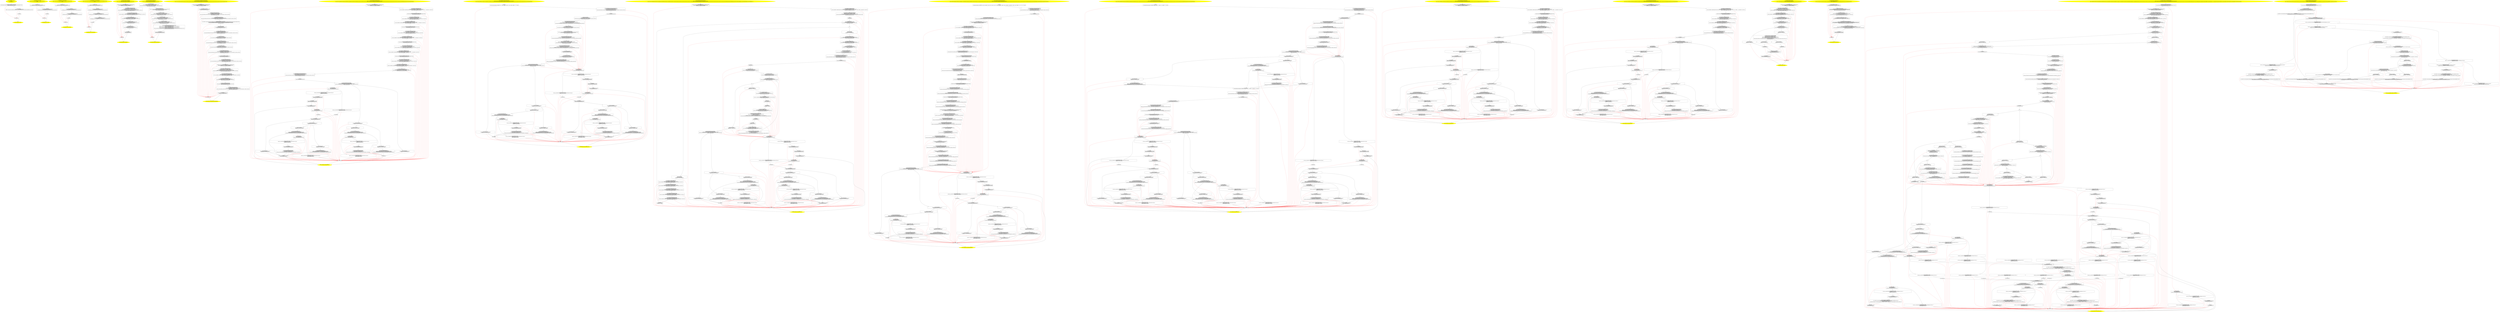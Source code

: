 /* @generated */
digraph cfg {
"com.zrlog.service.InstallService.<clinit>():void.d7dd2bac61a0348bb3321a60a943e041_1" [label="1: Start void InstallService.<clinit>()\nFormals: \nLocals:  $irvar0:void \n  " color=yellow style=filled]
	

	 "com.zrlog.service.InstallService.<clinit>():void.d7dd2bac61a0348bb3321a60a943e041_1" -> "com.zrlog.service.InstallService.<clinit>():void.d7dd2bac61a0348bb3321a60a943e041_4" ;
"com.zrlog.service.InstallService.<clinit>():void.d7dd2bac61a0348bb3321a60a943e041_2" [label="2: Exit void InstallService.<clinit>() \n  " color=yellow style=filled]
	

"com.zrlog.service.InstallService.<clinit>():void.d7dd2bac61a0348bb3321a60a943e041_3" [label="3:  exceptions sink \n  " shape="box"]
	

	 "com.zrlog.service.InstallService.<clinit>():void.d7dd2bac61a0348bb3321a60a943e041_3" -> "com.zrlog.service.InstallService.<clinit>():void.d7dd2bac61a0348bb3321a60a943e041_2" ;
"com.zrlog.service.InstallService.<clinit>():void.d7dd2bac61a0348bb3321a60a943e041_4" [label="4:  Call Logger LoggerFactory.getLogger(Class) \n   n$0=_fun_Logger LoggerFactory.getLogger(Class)(com.zrlog.service.InstallService:java.lang.Object*) [line 31]\n  *&$irvar0:org.slf4j.Logger*=n$0 [line 31]\n " shape="box"]
	

	 "com.zrlog.service.InstallService.<clinit>():void.d7dd2bac61a0348bb3321a60a943e041_4" -> "com.zrlog.service.InstallService.<clinit>():void.d7dd2bac61a0348bb3321a60a943e041_5" ;
	 "com.zrlog.service.InstallService.<clinit>():void.d7dd2bac61a0348bb3321a60a943e041_4" -> "com.zrlog.service.InstallService.<clinit>():void.d7dd2bac61a0348bb3321a60a943e041_3" [color="red" ];
"com.zrlog.service.InstallService.<clinit>():void.d7dd2bac61a0348bb3321a60a943e041_5" [label="5:  method_body \n   n$1=*&$irvar0:org.slf4j.Logger* [line 31]\n  *&#GB<>$com.zrlog.service.InstallService.LOGGER:com.zrlog.service.InstallService(root com.zrlog.service.InstallService)=n$1 [line 31]\n " shape="box"]
	

	 "com.zrlog.service.InstallService.<clinit>():void.d7dd2bac61a0348bb3321a60a943e041_5" -> "com.zrlog.service.InstallService.<clinit>():void.d7dd2bac61a0348bb3321a60a943e041_6" ;
	 "com.zrlog.service.InstallService.<clinit>():void.d7dd2bac61a0348bb3321a60a943e041_5" -> "com.zrlog.service.InstallService.<clinit>():void.d7dd2bac61a0348bb3321a60a943e041_3" [color="red" ];
"com.zrlog.service.InstallService.<clinit>():void.d7dd2bac61a0348bb3321a60a943e041_6" [label="6:  method_body \n  " shape="box"]
	

	 "com.zrlog.service.InstallService.<clinit>():void.d7dd2bac61a0348bb3321a60a943e041_6" -> "com.zrlog.service.InstallService.<clinit>():void.d7dd2bac61a0348bb3321a60a943e041_2" ;
	 "com.zrlog.service.InstallService.<clinit>():void.d7dd2bac61a0348bb3321a60a943e041_6" -> "com.zrlog.service.InstallService.<clinit>():void.d7dd2bac61a0348bb3321a60a943e041_3" [color="red" ];
"com.zrlog.service.InstallService.<init>(java.lang.String).e06452816ca4f2cf7a0cbaafc16324c6_1" [label="1: Start InstallService.<init>(String)\nFormals:  this:com.zrlog.service.InstallService* basePath:java.lang.String*\nLocals:  \n  " color=yellow style=filled]
	

	 "com.zrlog.service.InstallService.<init>(java.lang.String).e06452816ca4f2cf7a0cbaafc16324c6_1" -> "com.zrlog.service.InstallService.<init>(java.lang.String).e06452816ca4f2cf7a0cbaafc16324c6_4" ;
"com.zrlog.service.InstallService.<init>(java.lang.String).e06452816ca4f2cf7a0cbaafc16324c6_2" [label="2: Exit InstallService.<init>(String) \n  " color=yellow style=filled]
	

"com.zrlog.service.InstallService.<init>(java.lang.String).e06452816ca4f2cf7a0cbaafc16324c6_3" [label="3:  exceptions sink \n  " shape="box"]
	

	 "com.zrlog.service.InstallService.<init>(java.lang.String).e06452816ca4f2cf7a0cbaafc16324c6_3" -> "com.zrlog.service.InstallService.<init>(java.lang.String).e06452816ca4f2cf7a0cbaafc16324c6_2" ;
"com.zrlog.service.InstallService.<init>(java.lang.String).e06452816ca4f2cf7a0cbaafc16324c6_4" [label="4:  Call Object.<init>() \n   n$0=*&this:com.zrlog.service.InstallService* [line 36]\n  n$1=_fun_Object.<init>()(n$0:com.zrlog.service.InstallService*) [line 36]\n " shape="box"]
	

	 "com.zrlog.service.InstallService.<init>(java.lang.String).e06452816ca4f2cf7a0cbaafc16324c6_4" -> "com.zrlog.service.InstallService.<init>(java.lang.String).e06452816ca4f2cf7a0cbaafc16324c6_5" ;
	 "com.zrlog.service.InstallService.<init>(java.lang.String).e06452816ca4f2cf7a0cbaafc16324c6_4" -> "com.zrlog.service.InstallService.<init>(java.lang.String).e06452816ca4f2cf7a0cbaafc16324c6_3" [color="red" ];
"com.zrlog.service.InstallService.<init>(java.lang.String).e06452816ca4f2cf7a0cbaafc16324c6_5" [label="5:  method_body \n   n$2=*&this:com.zrlog.service.InstallService* [line 37]\n  n$3=*&basePath:java.lang.String* [line 37]\n  *n$2.basePath:com.zrlog.service.InstallService(root com.zrlog.service.InstallService)=n$3 [line 37]\n " shape="box"]
	

	 "com.zrlog.service.InstallService.<init>(java.lang.String).e06452816ca4f2cf7a0cbaafc16324c6_5" -> "com.zrlog.service.InstallService.<init>(java.lang.String).e06452816ca4f2cf7a0cbaafc16324c6_6" ;
	 "com.zrlog.service.InstallService.<init>(java.lang.String).e06452816ca4f2cf7a0cbaafc16324c6_5" -> "com.zrlog.service.InstallService.<init>(java.lang.String).e06452816ca4f2cf7a0cbaafc16324c6_3" [color="red" ];
"com.zrlog.service.InstallService.<init>(java.lang.String).e06452816ca4f2cf7a0cbaafc16324c6_6" [label="6:  method_body \n  " shape="box"]
	

	 "com.zrlog.service.InstallService.<init>(java.lang.String).e06452816ca4f2cf7a0cbaafc16324c6_6" -> "com.zrlog.service.InstallService.<init>(java.lang.String).e06452816ca4f2cf7a0cbaafc16324c6_2" ;
	 "com.zrlog.service.InstallService.<init>(java.lang.String).e06452816ca4f2cf7a0cbaafc16324c6_6" -> "com.zrlog.service.InstallService.<init>(java.lang.String).e06452816ca4f2cf7a0cbaafc16324c6_3" [color="red" ];
"com.zrlog.service.InstallService.<init>(java.lang.String,java.util.Map).629e8b415476d6cf24f22305c32d8c51_1" [label="1: Start InstallService.<init>(String,Map)\nFormals:  this:com.zrlog.service.InstallService* basePath:java.lang.String* dbConn:java.util.Map*\nLocals:  \n  " color=yellow style=filled]
	

	 "com.zrlog.service.InstallService.<init>(java.lang.String,java.util.Map).629e8b415476d6cf24f22305c32d8c51_1" -> "com.zrlog.service.InstallService.<init>(java.lang.String,java.util.Map).629e8b415476d6cf24f22305c32d8c51_4" ;
"com.zrlog.service.InstallService.<init>(java.lang.String,java.util.Map).629e8b415476d6cf24f22305c32d8c51_2" [label="2: Exit InstallService.<init>(String,Map) \n  " color=yellow style=filled]
	

"com.zrlog.service.InstallService.<init>(java.lang.String,java.util.Map).629e8b415476d6cf24f22305c32d8c51_3" [label="3:  exceptions sink \n  " shape="box"]
	

	 "com.zrlog.service.InstallService.<init>(java.lang.String,java.util.Map).629e8b415476d6cf24f22305c32d8c51_3" -> "com.zrlog.service.InstallService.<init>(java.lang.String,java.util.Map).629e8b415476d6cf24f22305c32d8c51_2" ;
"com.zrlog.service.InstallService.<init>(java.lang.String,java.util.Map).629e8b415476d6cf24f22305c32d8c51_4" [label="4:  Call Object.<init>() \n   n$0=*&this:com.zrlog.service.InstallService* [line 46]\n  n$1=_fun_Object.<init>()(n$0:com.zrlog.service.InstallService*) [line 46]\n " shape="box"]
	

	 "com.zrlog.service.InstallService.<init>(java.lang.String,java.util.Map).629e8b415476d6cf24f22305c32d8c51_4" -> "com.zrlog.service.InstallService.<init>(java.lang.String,java.util.Map).629e8b415476d6cf24f22305c32d8c51_5" ;
	 "com.zrlog.service.InstallService.<init>(java.lang.String,java.util.Map).629e8b415476d6cf24f22305c32d8c51_4" -> "com.zrlog.service.InstallService.<init>(java.lang.String,java.util.Map).629e8b415476d6cf24f22305c32d8c51_3" [color="red" ];
"com.zrlog.service.InstallService.<init>(java.lang.String,java.util.Map).629e8b415476d6cf24f22305c32d8c51_5" [label="5:  method_body \n   n$2=*&this:com.zrlog.service.InstallService* [line 47]\n  n$3=*&basePath:java.lang.String* [line 47]\n  *n$2.basePath:com.zrlog.service.InstallService(root com.zrlog.service.InstallService)=n$3 [line 47]\n " shape="box"]
	

	 "com.zrlog.service.InstallService.<init>(java.lang.String,java.util.Map).629e8b415476d6cf24f22305c32d8c51_5" -> "com.zrlog.service.InstallService.<init>(java.lang.String,java.util.Map).629e8b415476d6cf24f22305c32d8c51_6" ;
	 "com.zrlog.service.InstallService.<init>(java.lang.String,java.util.Map).629e8b415476d6cf24f22305c32d8c51_5" -> "com.zrlog.service.InstallService.<init>(java.lang.String,java.util.Map).629e8b415476d6cf24f22305c32d8c51_3" [color="red" ];
"com.zrlog.service.InstallService.<init>(java.lang.String,java.util.Map).629e8b415476d6cf24f22305c32d8c51_6" [label="6:  method_body \n   n$4=*&this:com.zrlog.service.InstallService* [line 48]\n  n$5=*&dbConn:java.util.Map* [line 48]\n  *n$4.dbConn:com.zrlog.service.InstallService(root com.zrlog.service.InstallService)=n$5 [line 48]\n " shape="box"]
	

	 "com.zrlog.service.InstallService.<init>(java.lang.String,java.util.Map).629e8b415476d6cf24f22305c32d8c51_6" -> "com.zrlog.service.InstallService.<init>(java.lang.String,java.util.Map).629e8b415476d6cf24f22305c32d8c51_7" ;
	 "com.zrlog.service.InstallService.<init>(java.lang.String,java.util.Map).629e8b415476d6cf24f22305c32d8c51_6" -> "com.zrlog.service.InstallService.<init>(java.lang.String,java.util.Map).629e8b415476d6cf24f22305c32d8c51_3" [color="red" ];
"com.zrlog.service.InstallService.<init>(java.lang.String,java.util.Map).629e8b415476d6cf24f22305c32d8c51_7" [label="7:  method_body \n  " shape="box"]
	

	 "com.zrlog.service.InstallService.<init>(java.lang.String,java.util.Map).629e8b415476d6cf24f22305c32d8c51_7" -> "com.zrlog.service.InstallService.<init>(java.lang.String,java.util.Map).629e8b415476d6cf24f22305c32d8c51_2" ;
	 "com.zrlog.service.InstallService.<init>(java.lang.String,java.util.Map).629e8b415476d6cf24f22305c32d8c51_7" -> "com.zrlog.service.InstallService.<init>(java.lang.String,java.util.Map).629e8b415476d6cf24f22305c32d8c51_3" [color="red" ];
"com.zrlog.service.InstallService.<init>(java.lang.String,java.util.Map,java.util.Map).b478e668ebfeb3445f39784f52106426_1" [label="1: Start InstallService.<init>(String,Map,Map)\nFormals:  this:com.zrlog.service.InstallService* basePath:java.lang.String* dbConn:java.util.Map* configMsg:java.util.Map*\nLocals:  \n  " color=yellow style=filled]
	

	 "com.zrlog.service.InstallService.<init>(java.lang.String,java.util.Map,java.util.Map).b478e668ebfeb3445f39784f52106426_1" -> "com.zrlog.service.InstallService.<init>(java.lang.String,java.util.Map,java.util.Map).b478e668ebfeb3445f39784f52106426_4" ;
"com.zrlog.service.InstallService.<init>(java.lang.String,java.util.Map,java.util.Map).b478e668ebfeb3445f39784f52106426_2" [label="2: Exit InstallService.<init>(String,Map,Map) \n  " color=yellow style=filled]
	

"com.zrlog.service.InstallService.<init>(java.lang.String,java.util.Map,java.util.Map).b478e668ebfeb3445f39784f52106426_3" [label="3:  exceptions sink \n  " shape="box"]
	

	 "com.zrlog.service.InstallService.<init>(java.lang.String,java.util.Map,java.util.Map).b478e668ebfeb3445f39784f52106426_3" -> "com.zrlog.service.InstallService.<init>(java.lang.String,java.util.Map,java.util.Map).b478e668ebfeb3445f39784f52106426_2" ;
"com.zrlog.service.InstallService.<init>(java.lang.String,java.util.Map,java.util.Map).b478e668ebfeb3445f39784f52106426_4" [label="4:  Call Object.<init>() \n   n$0=*&this:com.zrlog.service.InstallService* [line 40]\n  n$1=_fun_Object.<init>()(n$0:com.zrlog.service.InstallService*) [line 40]\n " shape="box"]
	

	 "com.zrlog.service.InstallService.<init>(java.lang.String,java.util.Map,java.util.Map).b478e668ebfeb3445f39784f52106426_4" -> "com.zrlog.service.InstallService.<init>(java.lang.String,java.util.Map,java.util.Map).b478e668ebfeb3445f39784f52106426_5" ;
	 "com.zrlog.service.InstallService.<init>(java.lang.String,java.util.Map,java.util.Map).b478e668ebfeb3445f39784f52106426_4" -> "com.zrlog.service.InstallService.<init>(java.lang.String,java.util.Map,java.util.Map).b478e668ebfeb3445f39784f52106426_3" [color="red" ];
"com.zrlog.service.InstallService.<init>(java.lang.String,java.util.Map,java.util.Map).b478e668ebfeb3445f39784f52106426_5" [label="5:  method_body \n   n$2=*&this:com.zrlog.service.InstallService* [line 41]\n  n$3=*&basePath:java.lang.String* [line 41]\n  *n$2.basePath:com.zrlog.service.InstallService(root com.zrlog.service.InstallService)=n$3 [line 41]\n " shape="box"]
	

	 "com.zrlog.service.InstallService.<init>(java.lang.String,java.util.Map,java.util.Map).b478e668ebfeb3445f39784f52106426_5" -> "com.zrlog.service.InstallService.<init>(java.lang.String,java.util.Map,java.util.Map).b478e668ebfeb3445f39784f52106426_6" ;
	 "com.zrlog.service.InstallService.<init>(java.lang.String,java.util.Map,java.util.Map).b478e668ebfeb3445f39784f52106426_5" -> "com.zrlog.service.InstallService.<init>(java.lang.String,java.util.Map,java.util.Map).b478e668ebfeb3445f39784f52106426_3" [color="red" ];
"com.zrlog.service.InstallService.<init>(java.lang.String,java.util.Map,java.util.Map).b478e668ebfeb3445f39784f52106426_6" [label="6:  method_body \n   n$4=*&this:com.zrlog.service.InstallService* [line 42]\n  n$5=*&dbConn:java.util.Map* [line 42]\n  *n$4.dbConn:com.zrlog.service.InstallService(root com.zrlog.service.InstallService)=n$5 [line 42]\n " shape="box"]
	

	 "com.zrlog.service.InstallService.<init>(java.lang.String,java.util.Map,java.util.Map).b478e668ebfeb3445f39784f52106426_6" -> "com.zrlog.service.InstallService.<init>(java.lang.String,java.util.Map,java.util.Map).b478e668ebfeb3445f39784f52106426_7" ;
	 "com.zrlog.service.InstallService.<init>(java.lang.String,java.util.Map,java.util.Map).b478e668ebfeb3445f39784f52106426_6" -> "com.zrlog.service.InstallService.<init>(java.lang.String,java.util.Map,java.util.Map).b478e668ebfeb3445f39784f52106426_3" [color="red" ];
"com.zrlog.service.InstallService.<init>(java.lang.String,java.util.Map,java.util.Map).b478e668ebfeb3445f39784f52106426_7" [label="7:  method_body \n   n$6=*&this:com.zrlog.service.InstallService* [line 43]\n  n$7=*&configMsg:java.util.Map* [line 43]\n  *n$6.configMsg:com.zrlog.service.InstallService(root com.zrlog.service.InstallService)=n$7 [line 43]\n " shape="box"]
	

	 "com.zrlog.service.InstallService.<init>(java.lang.String,java.util.Map,java.util.Map).b478e668ebfeb3445f39784f52106426_7" -> "com.zrlog.service.InstallService.<init>(java.lang.String,java.util.Map,java.util.Map).b478e668ebfeb3445f39784f52106426_8" ;
	 "com.zrlog.service.InstallService.<init>(java.lang.String,java.util.Map,java.util.Map).b478e668ebfeb3445f39784f52106426_7" -> "com.zrlog.service.InstallService.<init>(java.lang.String,java.util.Map,java.util.Map).b478e668ebfeb3445f39784f52106426_3" [color="red" ];
"com.zrlog.service.InstallService.<init>(java.lang.String,java.util.Map,java.util.Map).b478e668ebfeb3445f39784f52106426_8" [label="8:  method_body \n  " shape="box"]
	

	 "com.zrlog.service.InstallService.<init>(java.lang.String,java.util.Map,java.util.Map).b478e668ebfeb3445f39784f52106426_8" -> "com.zrlog.service.InstallService.<init>(java.lang.String,java.util.Map,java.util.Map).b478e668ebfeb3445f39784f52106426_2" ;
	 "com.zrlog.service.InstallService.<init>(java.lang.String,java.util.Map,java.util.Map).b478e668ebfeb3445f39784f52106426_8" -> "com.zrlog.service.InstallService.<init>(java.lang.String,java.util.Map,java.util.Map).b478e668ebfeb3445f39784f52106426_3" [color="red" ];
"com.zrlog.service.InstallService.checkInstall():boolean.f22d32f9d10ee669d952ea60850ff30e_1" [label="1: Start boolean InstallService.checkInstall()\nFormals:  this:com.zrlog.service.InstallService*\nLocals:  $irvar4:void $irvar3:void $irvar2:void $irvar1:void $irvar0:void lock:java.io.File* \n  " color=yellow style=filled]
	

	 "com.zrlog.service.InstallService.checkInstall():boolean.f22d32f9d10ee669d952ea60850ff30e_1" -> "com.zrlog.service.InstallService.checkInstall():boolean.f22d32f9d10ee669d952ea60850ff30e_4" ;
"com.zrlog.service.InstallService.checkInstall():boolean.f22d32f9d10ee669d952ea60850ff30e_2" [label="2: Exit boolean InstallService.checkInstall() \n  " color=yellow style=filled]
	

"com.zrlog.service.InstallService.checkInstall():boolean.f22d32f9d10ee669d952ea60850ff30e_3" [label="3:  exceptions sink \n  " shape="box"]
	

	 "com.zrlog.service.InstallService.checkInstall():boolean.f22d32f9d10ee669d952ea60850ff30e_3" -> "com.zrlog.service.InstallService.checkInstall():boolean.f22d32f9d10ee669d952ea60850ff30e_2" ;
"com.zrlog.service.InstallService.checkInstall():boolean.f22d32f9d10ee669d952ea60850ff30e_4" [label="4:  Call StringBuilder.<init>() \n   n$0=_fun___new(sizeof(t=java.lang.StringBuilder):java.lang.StringBuilder*) [line 120]\n  n$1=_fun_StringBuilder.<init>()(n$0:java.lang.StringBuilder*) [line 120]\n  *&$irvar0:java.lang.StringBuilder*=n$0 [line 120]\n " shape="box"]
	

	 "com.zrlog.service.InstallService.checkInstall():boolean.f22d32f9d10ee669d952ea60850ff30e_4" -> "com.zrlog.service.InstallService.checkInstall():boolean.f22d32f9d10ee669d952ea60850ff30e_5" ;
	 "com.zrlog.service.InstallService.checkInstall():boolean.f22d32f9d10ee669d952ea60850ff30e_4" -> "com.zrlog.service.InstallService.checkInstall():boolean.f22d32f9d10ee669d952ea60850ff30e_3" [color="red" ];
"com.zrlog.service.InstallService.checkInstall():boolean.f22d32f9d10ee669d952ea60850ff30e_5" [label="5:  Call StringBuilder StringBuilder.append(String) \n   n$2=*&$irvar0:java.lang.StringBuilder* [line 120]\n  _=*n$2:java.lang.StringBuilder*(root java.lang.StringBuilder) [line 120]\n  n$4=*&this:com.zrlog.service.InstallService* [line 120]\n  n$5=*n$4.basePath:java.lang.String*(root com.zrlog.service.InstallService) [line 120]\n  n$6=_fun_StringBuilder StringBuilder.append(String)(n$2:java.lang.StringBuilder*,n$5:java.lang.String*) virtual [line 120]\n  *&$irvar1:java.lang.StringBuilder*=n$6 [line 120]\n " shape="box"]
	

	 "com.zrlog.service.InstallService.checkInstall():boolean.f22d32f9d10ee669d952ea60850ff30e_5" -> "com.zrlog.service.InstallService.checkInstall():boolean.f22d32f9d10ee669d952ea60850ff30e_6" ;
	 "com.zrlog.service.InstallService.checkInstall():boolean.f22d32f9d10ee669d952ea60850ff30e_5" -> "com.zrlog.service.InstallService.checkInstall():boolean.f22d32f9d10ee669d952ea60850ff30e_3" [color="red" ];
"com.zrlog.service.InstallService.checkInstall():boolean.f22d32f9d10ee669d952ea60850ff30e_6" [label="6:  Call StringBuilder StringBuilder.append(String) \n   n$7=*&$irvar1:java.lang.StringBuilder* [line 120]\n  _=*n$7:java.lang.StringBuilder*(root java.lang.StringBuilder) [line 120]\n  n$9=_fun_StringBuilder StringBuilder.append(String)(n$7:java.lang.StringBuilder*,\"/install.lock\":java.lang.Object*) virtual [line 120]\n  *&$irvar2:java.lang.StringBuilder*=n$9 [line 120]\n " shape="box"]
	

	 "com.zrlog.service.InstallService.checkInstall():boolean.f22d32f9d10ee669d952ea60850ff30e_6" -> "com.zrlog.service.InstallService.checkInstall():boolean.f22d32f9d10ee669d952ea60850ff30e_7" ;
	 "com.zrlog.service.InstallService.checkInstall():boolean.f22d32f9d10ee669d952ea60850ff30e_6" -> "com.zrlog.service.InstallService.checkInstall():boolean.f22d32f9d10ee669d952ea60850ff30e_3" [color="red" ];
"com.zrlog.service.InstallService.checkInstall():boolean.f22d32f9d10ee669d952ea60850ff30e_7" [label="7:  Call String StringBuilder.toString() \n   n$10=*&$irvar2:java.lang.StringBuilder* [line 120]\n  _=*n$10:java.lang.StringBuilder*(root java.lang.StringBuilder) [line 120]\n  n$12=_fun_String StringBuilder.toString()(n$10:java.lang.StringBuilder*) virtual [line 120]\n  *&$irvar3:java.lang.String*=n$12 [line 120]\n " shape="box"]
	

	 "com.zrlog.service.InstallService.checkInstall():boolean.f22d32f9d10ee669d952ea60850ff30e_7" -> "com.zrlog.service.InstallService.checkInstall():boolean.f22d32f9d10ee669d952ea60850ff30e_8" ;
	 "com.zrlog.service.InstallService.checkInstall():boolean.f22d32f9d10ee669d952ea60850ff30e_7" -> "com.zrlog.service.InstallService.checkInstall():boolean.f22d32f9d10ee669d952ea60850ff30e_3" [color="red" ];
"com.zrlog.service.InstallService.checkInstall():boolean.f22d32f9d10ee669d952ea60850ff30e_8" [label="8:  Call File.<init>(String) \n   n$13=_fun___new(sizeof(t=java.io.File):java.io.File*) [line 120]\n  n$14=*&$irvar3:java.lang.String* [line 120]\n  n$15=_fun_File.<init>(String)(n$13:java.io.File*,n$14:java.lang.String*) [line 120]\n  *&lock:java.io.File*=n$13 [line 120]\n " shape="box"]
	

	 "com.zrlog.service.InstallService.checkInstall():boolean.f22d32f9d10ee669d952ea60850ff30e_8" -> "com.zrlog.service.InstallService.checkInstall():boolean.f22d32f9d10ee669d952ea60850ff30e_9" ;
	 "com.zrlog.service.InstallService.checkInstall():boolean.f22d32f9d10ee669d952ea60850ff30e_8" -> "com.zrlog.service.InstallService.checkInstall():boolean.f22d32f9d10ee669d952ea60850ff30e_3" [color="red" ];
"com.zrlog.service.InstallService.checkInstall():boolean.f22d32f9d10ee669d952ea60850ff30e_9" [label="9:  Call boolean File.exists() \n   n$16=*&lock:java.io.File* [line 121]\n  _=*n$16:java.io.File*(root java.io.File) [line 121]\n  n$18=_fun_boolean File.exists()(n$16:java.io.File*) virtual [line 121]\n  *&$irvar4:_Bool=n$18 [line 121]\n " shape="box"]
	

	 "com.zrlog.service.InstallService.checkInstall():boolean.f22d32f9d10ee669d952ea60850ff30e_9" -> "com.zrlog.service.InstallService.checkInstall():boolean.f22d32f9d10ee669d952ea60850ff30e_10" ;
	 "com.zrlog.service.InstallService.checkInstall():boolean.f22d32f9d10ee669d952ea60850ff30e_9" -> "com.zrlog.service.InstallService.checkInstall():boolean.f22d32f9d10ee669d952ea60850ff30e_3" [color="red" ];
"com.zrlog.service.InstallService.checkInstall():boolean.f22d32f9d10ee669d952ea60850ff30e_10" [label="10:  method_body \n   n$19=*&$irvar4:_Bool [line 121]\n  *&return:_Bool=n$19 [line 121]\n " shape="box"]
	

	 "com.zrlog.service.InstallService.checkInstall():boolean.f22d32f9d10ee669d952ea60850ff30e_10" -> "com.zrlog.service.InstallService.checkInstall():boolean.f22d32f9d10ee669d952ea60850ff30e_2" ;
	 "com.zrlog.service.InstallService.checkInstall():boolean.f22d32f9d10ee669d952ea60850ff30e_10" -> "com.zrlog.service.InstallService.checkInstall():boolean.f22d32f9d10ee669d952ea60850ff30e_3" [color="red" ];
"com.zrlog.service.InstallService.getConnection():java.sql.Connection.23f51e9ac009a54935fa0bf9a0e4eb2f_1" [label="1: Start Connection InstallService.getConnection()\nFormals:  this:com.zrlog.service.InstallService*\nLocals:  $irvar5:void $irvar4:void $irvar3:void $irvar2:void $irvar1:void $irvar0:void \n  " color=yellow style=filled]
	

	 "com.zrlog.service.InstallService.getConnection():java.sql.Connection.23f51e9ac009a54935fa0bf9a0e4eb2f_1" -> "com.zrlog.service.InstallService.getConnection():java.sql.Connection.23f51e9ac009a54935fa0bf9a0e4eb2f_4" ;
"com.zrlog.service.InstallService.getConnection():java.sql.Connection.23f51e9ac009a54935fa0bf9a0e4eb2f_2" [label="2: Exit Connection InstallService.getConnection() \n  " color=yellow style=filled]
	

"com.zrlog.service.InstallService.getConnection():java.sql.Connection.23f51e9ac009a54935fa0bf9a0e4eb2f_3" [label="3:  exceptions sink \n  " shape="box"]
	

	 "com.zrlog.service.InstallService.getConnection():java.sql.Connection.23f51e9ac009a54935fa0bf9a0e4eb2f_3" -> "com.zrlog.service.InstallService.getConnection():java.sql.Connection.23f51e9ac009a54935fa0bf9a0e4eb2f_2" ;
"com.zrlog.service.InstallService.getConnection():java.sql.Connection.23f51e9ac009a54935fa0bf9a0e4eb2f_4" [label="4:  Call Object Map.get(Object) \n   n$0=*&this:com.zrlog.service.InstallService* [line 100]\n  n$1=*n$0.dbConn:java.util.Map*(root com.zrlog.service.InstallService) [line 100]\n  _=*n$1:java.util.Map*(root java.util.Map) [line 100]\n  n$3=_fun_Object Map.get(Object)(n$1:java.util.Map*,\"driverClass\":java.lang.Object*) interface virtual [line 100]\n  *&$irvar0:java.lang.Object*=n$3 [line 100]\n " shape="box"]
	

	 "com.zrlog.service.InstallService.getConnection():java.sql.Connection.23f51e9ac009a54935fa0bf9a0e4eb2f_4" -> "com.zrlog.service.InstallService.getConnection():java.sql.Connection.23f51e9ac009a54935fa0bf9a0e4eb2f_5" ;
	 "com.zrlog.service.InstallService.getConnection():java.sql.Connection.23f51e9ac009a54935fa0bf9a0e4eb2f_4" -> "com.zrlog.service.InstallService.getConnection():java.sql.Connection.23f51e9ac009a54935fa0bf9a0e4eb2f_3" [color="red" ];
"com.zrlog.service.InstallService.getConnection():java.sql.Connection.23f51e9ac009a54935fa0bf9a0e4eb2f_5" [label="5:  Call Class Class.forName(String) \n   n$4=*&$irvar0:java.lang.Object* [line 100]\n  n$5=_fun___cast(n$4:java.lang.Object*,sizeof(t=java.lang.String;sub_t=( sub )(cast)):void) [line 100]\n  n$6=_fun_Class Class.forName(String)(n$5:java.lang.String*) [line 100]\n  *&$irvar1:java.lang.Class*=n$6 [line 100]\n " shape="box"]
	

	 "com.zrlog.service.InstallService.getConnection():java.sql.Connection.23f51e9ac009a54935fa0bf9a0e4eb2f_5" -> "com.zrlog.service.InstallService.getConnection():java.sql.Connection.23f51e9ac009a54935fa0bf9a0e4eb2f_6" ;
	 "com.zrlog.service.InstallService.getConnection():java.sql.Connection.23f51e9ac009a54935fa0bf9a0e4eb2f_5" -> "com.zrlog.service.InstallService.getConnection():java.sql.Connection.23f51e9ac009a54935fa0bf9a0e4eb2f_3" [color="red" ];
"com.zrlog.service.InstallService.getConnection():java.sql.Connection.23f51e9ac009a54935fa0bf9a0e4eb2f_6" [label="6:  Call Object Map.get(Object) \n   n$7=*&this:com.zrlog.service.InstallService* [line 101]\n  n$8=*n$7.dbConn:java.util.Map*(root com.zrlog.service.InstallService) [line 101]\n  _=*n$8:java.util.Map*(root java.util.Map) [line 101]\n  n$10=_fun_Object Map.get(Object)(n$8:java.util.Map*,\"jdbcUrl\":java.lang.Object*) interface virtual [line 101]\n  *&$irvar2:java.lang.Object*=n$10 [line 101]\n " shape="box"]
	

	 "com.zrlog.service.InstallService.getConnection():java.sql.Connection.23f51e9ac009a54935fa0bf9a0e4eb2f_6" -> "com.zrlog.service.InstallService.getConnection():java.sql.Connection.23f51e9ac009a54935fa0bf9a0e4eb2f_7" ;
	 "com.zrlog.service.InstallService.getConnection():java.sql.Connection.23f51e9ac009a54935fa0bf9a0e4eb2f_6" -> "com.zrlog.service.InstallService.getConnection():java.sql.Connection.23f51e9ac009a54935fa0bf9a0e4eb2f_3" [color="red" ];
"com.zrlog.service.InstallService.getConnection():java.sql.Connection.23f51e9ac009a54935fa0bf9a0e4eb2f_7" [label="7:  Call Object Map.get(Object) \n   n$11=*&this:com.zrlog.service.InstallService* [line 101]\n  n$12=*n$11.dbConn:java.util.Map*(root com.zrlog.service.InstallService) [line 101]\n  _=*n$12:java.util.Map*(root java.util.Map) [line 101]\n  n$14=_fun_Object Map.get(Object)(n$12:java.util.Map*,\"user\":java.lang.Object*) interface virtual [line 101]\n  *&$irvar3:java.lang.Object*=n$14 [line 101]\n " shape="box"]
	

	 "com.zrlog.service.InstallService.getConnection():java.sql.Connection.23f51e9ac009a54935fa0bf9a0e4eb2f_7" -> "com.zrlog.service.InstallService.getConnection():java.sql.Connection.23f51e9ac009a54935fa0bf9a0e4eb2f_8" ;
	 "com.zrlog.service.InstallService.getConnection():java.sql.Connection.23f51e9ac009a54935fa0bf9a0e4eb2f_7" -> "com.zrlog.service.InstallService.getConnection():java.sql.Connection.23f51e9ac009a54935fa0bf9a0e4eb2f_3" [color="red" ];
"com.zrlog.service.InstallService.getConnection():java.sql.Connection.23f51e9ac009a54935fa0bf9a0e4eb2f_8" [label="8:  Call Object Map.get(Object) \n   n$15=*&this:com.zrlog.service.InstallService* [line 101]\n  n$16=*n$15.dbConn:java.util.Map*(root com.zrlog.service.InstallService) [line 101]\n  _=*n$16:java.util.Map*(root java.util.Map) [line 101]\n  n$18=_fun_Object Map.get(Object)(n$16:java.util.Map*,\"password\":java.lang.Object*) interface virtual [line 101]\n  *&$irvar4:java.lang.Object*=n$18 [line 101]\n " shape="box"]
	

	 "com.zrlog.service.InstallService.getConnection():java.sql.Connection.23f51e9ac009a54935fa0bf9a0e4eb2f_8" -> "com.zrlog.service.InstallService.getConnection():java.sql.Connection.23f51e9ac009a54935fa0bf9a0e4eb2f_9" ;
	 "com.zrlog.service.InstallService.getConnection():java.sql.Connection.23f51e9ac009a54935fa0bf9a0e4eb2f_8" -> "com.zrlog.service.InstallService.getConnection():java.sql.Connection.23f51e9ac009a54935fa0bf9a0e4eb2f_3" [color="red" ];
"com.zrlog.service.InstallService.getConnection():java.sql.Connection.23f51e9ac009a54935fa0bf9a0e4eb2f_9" [label="9:  Call Connection DriverManager.getConnection(String,String,String) \n   n$19=*&$irvar2:java.lang.Object* [line 101]\n  n$20=_fun___cast(n$19:java.lang.Object*,sizeof(t=java.lang.String;sub_t=( sub )(cast)):void) [line 101]\n  n$21=*&$irvar3:java.lang.Object* [line 101]\n  n$22=_fun___cast(n$21:java.lang.Object*,sizeof(t=java.lang.String;sub_t=( sub )(cast)):void) [line 101]\n  n$23=*&$irvar4:java.lang.Object* [line 101]\n  n$24=_fun___cast(n$23:java.lang.Object*,sizeof(t=java.lang.String;sub_t=( sub )(cast)):void) [line 101]\n  n$25=_fun_Connection DriverManager.getConnection(String,String,String)(n$20:java.lang.String*,n$22:java.lang.String*,n$24:java.lang.String*) [line 101]\n  *&$irvar5:java.sql.Connection*=n$25 [line 101]\n " shape="box"]
	

	 "com.zrlog.service.InstallService.getConnection():java.sql.Connection.23f51e9ac009a54935fa0bf9a0e4eb2f_9" -> "com.zrlog.service.InstallService.getConnection():java.sql.Connection.23f51e9ac009a54935fa0bf9a0e4eb2f_10" ;
	 "com.zrlog.service.InstallService.getConnection():java.sql.Connection.23f51e9ac009a54935fa0bf9a0e4eb2f_9" -> "com.zrlog.service.InstallService.getConnection():java.sql.Connection.23f51e9ac009a54935fa0bf9a0e4eb2f_3" [color="red" ];
"com.zrlog.service.InstallService.getConnection():java.sql.Connection.23f51e9ac009a54935fa0bf9a0e4eb2f_10" [label="10:  method_body \n   n$26=*&$irvar5:java.sql.Connection* [line 101]\n  *&return:java.sql.Connection*=n$26 [line 101]\n " shape="box"]
	

	 "com.zrlog.service.InstallService.getConnection():java.sql.Connection.23f51e9ac009a54935fa0bf9a0e4eb2f_10" -> "com.zrlog.service.InstallService.getConnection():java.sql.Connection.23f51e9ac009a54935fa0bf9a0e4eb2f_2" ;
	 "com.zrlog.service.InstallService.getConnection():java.sql.Connection.23f51e9ac009a54935fa0bf9a0e4eb2f_10" -> "com.zrlog.service.InstallService.getConnection():java.sql.Connection.23f51e9ac009a54935fa0bf9a0e4eb2f_3" [color="red" ];
"com.zrlog.service.InstallService.getDefaultWebSiteSettingMap(java.util.Map):java.util.Map.a23c484f511ff34923dbaa5e5004d5e8_1" [label="1: Start Map InstallService.getDefaultWebSiteSettingMap(Map)\nFormals:  this:com.zrlog.service.InstallService* webSite:java.util.Map*\nLocals:  $irvar17:void $irvar16:void $irvar15:void $irvar14:void $irvar13:void $irvar12:void $irvar11:void $irvar10:void $irvar9:void $irvar8:void $irvar7:void $irvar6:void $irvar5:void $irvar4:void $irvar3:void $irvar2:void $irvar1:void $irvar0:void map:java.util.Map* \n  " color=yellow style=filled]
	

	 "com.zrlog.service.InstallService.getDefaultWebSiteSettingMap(java.util.Map):java.util.Map.a23c484f511ff34923dbaa5e5004d5e8_1" -> "com.zrlog.service.InstallService.getDefaultWebSiteSettingMap(java.util.Map):java.util.Map.a23c484f511ff34923dbaa5e5004d5e8_4" ;
"com.zrlog.service.InstallService.getDefaultWebSiteSettingMap(java.util.Map):java.util.Map.a23c484f511ff34923dbaa5e5004d5e8_2" [label="2: Exit Map InstallService.getDefaultWebSiteSettingMap(Map) \n  " color=yellow style=filled]
	

"com.zrlog.service.InstallService.getDefaultWebSiteSettingMap(java.util.Map):java.util.Map.a23c484f511ff34923dbaa5e5004d5e8_3" [label="3:  exceptions sink \n  " shape="box"]
	

	 "com.zrlog.service.InstallService.getDefaultWebSiteSettingMap(java.util.Map):java.util.Map.a23c484f511ff34923dbaa5e5004d5e8_3" -> "com.zrlog.service.InstallService.getDefaultWebSiteSettingMap(java.util.Map):java.util.Map.a23c484f511ff34923dbaa5e5004d5e8_2" ;
"com.zrlog.service.InstallService.getDefaultWebSiteSettingMap(java.util.Map):java.util.Map.a23c484f511ff34923dbaa5e5004d5e8_4" [label="4:  Call LinkedHashMap.<init>() \n   n$0=_fun___new(sizeof(t=java.util.LinkedHashMap):java.util.LinkedHashMap*) [line 58]\n  n$1=_fun_LinkedHashMap.<init>()(n$0:java.util.LinkedHashMap*) [line 58]\n  *&map:java.util.LinkedHashMap*=n$0 [line 58]\n " shape="box"]
	

	 "com.zrlog.service.InstallService.getDefaultWebSiteSettingMap(java.util.Map):java.util.Map.a23c484f511ff34923dbaa5e5004d5e8_4" -> "com.zrlog.service.InstallService.getDefaultWebSiteSettingMap(java.util.Map):java.util.Map.a23c484f511ff34923dbaa5e5004d5e8_5" ;
	 "com.zrlog.service.InstallService.getDefaultWebSiteSettingMap(java.util.Map):java.util.Map.a23c484f511ff34923dbaa5e5004d5e8_4" -> "com.zrlog.service.InstallService.getDefaultWebSiteSettingMap(java.util.Map):java.util.Map.a23c484f511ff34923dbaa5e5004d5e8_3" [color="red" ];
"com.zrlog.service.InstallService.getDefaultWebSiteSettingMap(java.util.Map):java.util.Map.a23c484f511ff34923dbaa5e5004d5e8_5" [label="5:  Call Integer Integer.valueOf(int) \n   n$2=_fun_Integer Integer.valueOf(int)(10:int) [line 59]\n  *&$irvar0:java.lang.Integer*=n$2 [line 59]\n " shape="box"]
	

	 "com.zrlog.service.InstallService.getDefaultWebSiteSettingMap(java.util.Map):java.util.Map.a23c484f511ff34923dbaa5e5004d5e8_5" -> "com.zrlog.service.InstallService.getDefaultWebSiteSettingMap(java.util.Map):java.util.Map.a23c484f511ff34923dbaa5e5004d5e8_6" ;
	 "com.zrlog.service.InstallService.getDefaultWebSiteSettingMap(java.util.Map):java.util.Map.a23c484f511ff34923dbaa5e5004d5e8_5" -> "com.zrlog.service.InstallService.getDefaultWebSiteSettingMap(java.util.Map):java.util.Map.a23c484f511ff34923dbaa5e5004d5e8_3" [color="red" ];
"com.zrlog.service.InstallService.getDefaultWebSiteSettingMap(java.util.Map):java.util.Map.a23c484f511ff34923dbaa5e5004d5e8_6" [label="6:  Call Object HashMap.put(Object,Object) \n   n$3=*&map:java.util.LinkedHashMap* [line 59]\n  _=*n$3:java.util.LinkedHashMap*(root java.util.LinkedHashMap) [line 59]\n  n$5=*&$irvar0:java.lang.Integer* [line 59]\n  n$6=_fun_Object HashMap.put(Object,Object)(n$3:java.util.LinkedHashMap*,\"rows\":java.lang.Object*,n$5:java.lang.Integer*) interface virtual [line 59]\n  *&$irvar1:java.lang.Object*=n$6 [line 59]\n " shape="box"]
	

	 "com.zrlog.service.InstallService.getDefaultWebSiteSettingMap(java.util.Map):java.util.Map.a23c484f511ff34923dbaa5e5004d5e8_6" -> "com.zrlog.service.InstallService.getDefaultWebSiteSettingMap(java.util.Map):java.util.Map.a23c484f511ff34923dbaa5e5004d5e8_7" ;
	 "com.zrlog.service.InstallService.getDefaultWebSiteSettingMap(java.util.Map):java.util.Map.a23c484f511ff34923dbaa5e5004d5e8_6" -> "com.zrlog.service.InstallService.getDefaultWebSiteSettingMap(java.util.Map):java.util.Map.a23c484f511ff34923dbaa5e5004d5e8_3" [color="red" ];
"com.zrlog.service.InstallService.getDefaultWebSiteSettingMap(java.util.Map):java.util.Map.a23c484f511ff34923dbaa5e5004d5e8_7" [label="7:  Call Object HashMap.put(Object,Object) \n   n$7=*&map:java.util.LinkedHashMap* [line 60]\n  _=*n$7:java.util.LinkedHashMap*(root java.util.LinkedHashMap) [line 60]\n  n$9=_fun_Object HashMap.put(Object,Object)(n$7:java.util.LinkedHashMap*,\"template\":java.lang.Object*,\"/include/templates/default\":java.lang.Object*) interface virtual [line 60]\n  *&$irvar2:java.lang.Object*=n$9 [line 60]\n " shape="box"]
	

	 "com.zrlog.service.InstallService.getDefaultWebSiteSettingMap(java.util.Map):java.util.Map.a23c484f511ff34923dbaa5e5004d5e8_7" -> "com.zrlog.service.InstallService.getDefaultWebSiteSettingMap(java.util.Map):java.util.Map.a23c484f511ff34923dbaa5e5004d5e8_8" ;
	 "com.zrlog.service.InstallService.getDefaultWebSiteSettingMap(java.util.Map):java.util.Map.a23c484f511ff34923dbaa5e5004d5e8_7" -> "com.zrlog.service.InstallService.getDefaultWebSiteSettingMap(java.util.Map):java.util.Map.a23c484f511ff34923dbaa5e5004d5e8_3" [color="red" ];
"com.zrlog.service.InstallService.getDefaultWebSiteSettingMap(java.util.Map):java.util.Map.a23c484f511ff34923dbaa5e5004d5e8_8" [label="8:  Call int AutoUpgradeVersionType.getCycle() \n   n$10=*&#GB<>$com.zrlog.common.Constants.DEFAULT_AUTO_UPGRADE_VERSION_TYPE:com.zrlog.common.type.AutoUpgradeVersionType*(root com.zrlog.common.Constants) [line 61]\n  _=*n$10:com.zrlog.common.type.AutoUpgradeVersionType*(root com.zrlog.common.type.AutoUpgradeVersionType) [line 61]\n  n$12=_fun_int AutoUpgradeVersionType.getCycle()(n$10:com.zrlog.common.type.AutoUpgradeVersionType*) virtual [line 61]\n  *&$irvar3:int=n$12 [line 61]\n " shape="box"]
	

	 "com.zrlog.service.InstallService.getDefaultWebSiteSettingMap(java.util.Map):java.util.Map.a23c484f511ff34923dbaa5e5004d5e8_8" -> "com.zrlog.service.InstallService.getDefaultWebSiteSettingMap(java.util.Map):java.util.Map.a23c484f511ff34923dbaa5e5004d5e8_9" ;
	 "com.zrlog.service.InstallService.getDefaultWebSiteSettingMap(java.util.Map):java.util.Map.a23c484f511ff34923dbaa5e5004d5e8_8" -> "com.zrlog.service.InstallService.getDefaultWebSiteSettingMap(java.util.Map):java.util.Map.a23c484f511ff34923dbaa5e5004d5e8_3" [color="red" ];
"com.zrlog.service.InstallService.getDefaultWebSiteSettingMap(java.util.Map):java.util.Map.a23c484f511ff34923dbaa5e5004d5e8_9" [label="9:  Call Integer Integer.valueOf(int) \n   n$13=*&$irvar3:int [line 61]\n  n$14=_fun_Integer Integer.valueOf(int)(n$13:int) [line 61]\n  *&$irvar4:java.lang.Integer*=n$14 [line 61]\n " shape="box"]
	

	 "com.zrlog.service.InstallService.getDefaultWebSiteSettingMap(java.util.Map):java.util.Map.a23c484f511ff34923dbaa5e5004d5e8_9" -> "com.zrlog.service.InstallService.getDefaultWebSiteSettingMap(java.util.Map):java.util.Map.a23c484f511ff34923dbaa5e5004d5e8_10" ;
	 "com.zrlog.service.InstallService.getDefaultWebSiteSettingMap(java.util.Map):java.util.Map.a23c484f511ff34923dbaa5e5004d5e8_9" -> "com.zrlog.service.InstallService.getDefaultWebSiteSettingMap(java.util.Map):java.util.Map.a23c484f511ff34923dbaa5e5004d5e8_3" [color="red" ];
"com.zrlog.service.InstallService.getDefaultWebSiteSettingMap(java.util.Map):java.util.Map.a23c484f511ff34923dbaa5e5004d5e8_10" [label="10:  Call Object HashMap.put(Object,Object) \n   n$15=*&map:java.util.LinkedHashMap* [line 61]\n  _=*n$15:java.util.LinkedHashMap*(root java.util.LinkedHashMap) [line 61]\n  n$17=*&$irvar4:java.lang.Integer* [line 61]\n  n$18=_fun_Object HashMap.put(Object,Object)(n$15:java.util.LinkedHashMap*,\"autoUpgradeVersion\":java.lang.Object*,n$17:java.lang.Integer*) interface virtual [line 61]\n  *&$irvar5:java.lang.Object*=n$18 [line 61]\n " shape="box"]
	

	 "com.zrlog.service.InstallService.getDefaultWebSiteSettingMap(java.util.Map):java.util.Map.a23c484f511ff34923dbaa5e5004d5e8_10" -> "com.zrlog.service.InstallService.getDefaultWebSiteSettingMap(java.util.Map):java.util.Map.a23c484f511ff34923dbaa5e5004d5e8_11" ;
	 "com.zrlog.service.InstallService.getDefaultWebSiteSettingMap(java.util.Map):java.util.Map.a23c484f511ff34923dbaa5e5004d5e8_10" -> "com.zrlog.service.InstallService.getDefaultWebSiteSettingMap(java.util.Map):java.util.Map.a23c484f511ff34923dbaa5e5004d5e8_3" [color="red" ];
"com.zrlog.service.InstallService.getDefaultWebSiteSettingMap(java.util.Map):java.util.Map.a23c484f511ff34923dbaa5e5004d5e8_11" [label="11:  Call Object Map.get(Object) \n   n$19=*&webSite:java.util.Map* [line 62]\n  _=*n$19:java.util.Map*(root java.util.Map) [line 62]\n  n$21=_fun_Object Map.get(Object)(n$19:java.util.Map*,\"title\":java.lang.Object*) interface virtual [line 62]\n  *&$irvar6:java.lang.Object*=n$21 [line 62]\n " shape="box"]
	

	 "com.zrlog.service.InstallService.getDefaultWebSiteSettingMap(java.util.Map):java.util.Map.a23c484f511ff34923dbaa5e5004d5e8_11" -> "com.zrlog.service.InstallService.getDefaultWebSiteSettingMap(java.util.Map):java.util.Map.a23c484f511ff34923dbaa5e5004d5e8_12" ;
	 "com.zrlog.service.InstallService.getDefaultWebSiteSettingMap(java.util.Map):java.util.Map.a23c484f511ff34923dbaa5e5004d5e8_11" -> "com.zrlog.service.InstallService.getDefaultWebSiteSettingMap(java.util.Map):java.util.Map.a23c484f511ff34923dbaa5e5004d5e8_3" [color="red" ];
"com.zrlog.service.InstallService.getDefaultWebSiteSettingMap(java.util.Map):java.util.Map.a23c484f511ff34923dbaa5e5004d5e8_12" [label="12:  Call Object HashMap.put(Object,Object) \n   n$22=*&map:java.util.LinkedHashMap* [line 62]\n  _=*n$22:java.util.LinkedHashMap*(root java.util.LinkedHashMap) [line 62]\n  n$24=*&$irvar6:java.lang.Object* [line 62]\n  n$25=_fun_Object HashMap.put(Object,Object)(n$22:java.util.LinkedHashMap*,\"title\":java.lang.Object*,n$24:java.lang.Object*) interface virtual [line 62]\n  *&$irvar7:java.lang.Object*=n$25 [line 62]\n " shape="box"]
	

	 "com.zrlog.service.InstallService.getDefaultWebSiteSettingMap(java.util.Map):java.util.Map.a23c484f511ff34923dbaa5e5004d5e8_12" -> "com.zrlog.service.InstallService.getDefaultWebSiteSettingMap(java.util.Map):java.util.Map.a23c484f511ff34923dbaa5e5004d5e8_13" ;
	 "com.zrlog.service.InstallService.getDefaultWebSiteSettingMap(java.util.Map):java.util.Map.a23c484f511ff34923dbaa5e5004d5e8_12" -> "com.zrlog.service.InstallService.getDefaultWebSiteSettingMap(java.util.Map):java.util.Map.a23c484f511ff34923dbaa5e5004d5e8_3" [color="red" ];
"com.zrlog.service.InstallService.getDefaultWebSiteSettingMap(java.util.Map):java.util.Map.a23c484f511ff34923dbaa5e5004d5e8_13" [label="13:  Call Object Map.get(Object) \n   n$26=*&webSite:java.util.Map* [line 63]\n  _=*n$26:java.util.Map*(root java.util.Map) [line 63]\n  n$28=_fun_Object Map.get(Object)(n$26:java.util.Map*,\"second_title\":java.lang.Object*) interface virtual [line 63]\n  *&$irvar8:java.lang.Object*=n$28 [line 63]\n " shape="box"]
	

	 "com.zrlog.service.InstallService.getDefaultWebSiteSettingMap(java.util.Map):java.util.Map.a23c484f511ff34923dbaa5e5004d5e8_13" -> "com.zrlog.service.InstallService.getDefaultWebSiteSettingMap(java.util.Map):java.util.Map.a23c484f511ff34923dbaa5e5004d5e8_14" ;
	 "com.zrlog.service.InstallService.getDefaultWebSiteSettingMap(java.util.Map):java.util.Map.a23c484f511ff34923dbaa5e5004d5e8_13" -> "com.zrlog.service.InstallService.getDefaultWebSiteSettingMap(java.util.Map):java.util.Map.a23c484f511ff34923dbaa5e5004d5e8_3" [color="red" ];
"com.zrlog.service.InstallService.getDefaultWebSiteSettingMap(java.util.Map):java.util.Map.a23c484f511ff34923dbaa5e5004d5e8_14" [label="14:  Call Object HashMap.put(Object,Object) \n   n$29=*&map:java.util.LinkedHashMap* [line 63]\n  _=*n$29:java.util.LinkedHashMap*(root java.util.LinkedHashMap) [line 63]\n  n$31=*&$irvar8:java.lang.Object* [line 63]\n  n$32=_fun_Object HashMap.put(Object,Object)(n$29:java.util.LinkedHashMap*,\"second_title\":java.lang.Object*,n$31:java.lang.Object*) interface virtual [line 63]\n  *&$irvar9:java.lang.Object*=n$32 [line 63]\n " shape="box"]
	

	 "com.zrlog.service.InstallService.getDefaultWebSiteSettingMap(java.util.Map):java.util.Map.a23c484f511ff34923dbaa5e5004d5e8_14" -> "com.zrlog.service.InstallService.getDefaultWebSiteSettingMap(java.util.Map):java.util.Map.a23c484f511ff34923dbaa5e5004d5e8_15" ;
	 "com.zrlog.service.InstallService.getDefaultWebSiteSettingMap(java.util.Map):java.util.Map.a23c484f511ff34923dbaa5e5004d5e8_14" -> "com.zrlog.service.InstallService.getDefaultWebSiteSettingMap(java.util.Map):java.util.Map.a23c484f511ff34923dbaa5e5004d5e8_3" [color="red" ];
"com.zrlog.service.InstallService.getDefaultWebSiteSettingMap(java.util.Map):java.util.Map.a23c484f511ff34923dbaa5e5004d5e8_15" [label="15:  Call String I18nUtil.getCurrentLocale() \n   n$33=_fun_String I18nUtil.getCurrentLocale()() [line 64]\n  *&$irvar10:java.lang.String*=n$33 [line 64]\n " shape="box"]
	

	 "com.zrlog.service.InstallService.getDefaultWebSiteSettingMap(java.util.Map):java.util.Map.a23c484f511ff34923dbaa5e5004d5e8_15" -> "com.zrlog.service.InstallService.getDefaultWebSiteSettingMap(java.util.Map):java.util.Map.a23c484f511ff34923dbaa5e5004d5e8_16" ;
	 "com.zrlog.service.InstallService.getDefaultWebSiteSettingMap(java.util.Map):java.util.Map.a23c484f511ff34923dbaa5e5004d5e8_15" -> "com.zrlog.service.InstallService.getDefaultWebSiteSettingMap(java.util.Map):java.util.Map.a23c484f511ff34923dbaa5e5004d5e8_3" [color="red" ];
"com.zrlog.service.InstallService.getDefaultWebSiteSettingMap(java.util.Map):java.util.Map.a23c484f511ff34923dbaa5e5004d5e8_16" [label="16:  Call Object HashMap.put(Object,Object) \n   n$34=*&map:java.util.LinkedHashMap* [line 64]\n  _=*n$34:java.util.LinkedHashMap*(root java.util.LinkedHashMap) [line 64]\n  n$36=*&$irvar10:java.lang.String* [line 64]\n  n$37=_fun_Object HashMap.put(Object,Object)(n$34:java.util.LinkedHashMap*,\"language\":java.lang.Object*,n$36:java.lang.String*) interface virtual [line 64]\n  *&$irvar11:java.lang.Object*=n$37 [line 64]\n " shape="box"]
	

	 "com.zrlog.service.InstallService.getDefaultWebSiteSettingMap(java.util.Map):java.util.Map.a23c484f511ff34923dbaa5e5004d5e8_16" -> "com.zrlog.service.InstallService.getDefaultWebSiteSettingMap(java.util.Map):java.util.Map.a23c484f511ff34923dbaa5e5004d5e8_17" ;
	 "com.zrlog.service.InstallService.getDefaultWebSiteSettingMap(java.util.Map):java.util.Map.a23c484f511ff34923dbaa5e5004d5e8_16" -> "com.zrlog.service.InstallService.getDefaultWebSiteSettingMap(java.util.Map):java.util.Map.a23c484f511ff34923dbaa5e5004d5e8_3" [color="red" ];
"com.zrlog.service.InstallService.getDefaultWebSiteSettingMap(java.util.Map):java.util.Map.a23c484f511ff34923dbaa5e5004d5e8_17" [label="17:  Call StringBuilder.<init>() \n   n$38=_fun___new(sizeof(t=java.lang.StringBuilder):java.lang.StringBuilder*) [line 65]\n  n$39=_fun_StringBuilder.<init>()(n$38:java.lang.StringBuilder*) [line 65]\n  *&$irvar12:java.lang.StringBuilder*=n$38 [line 65]\n " shape="box"]
	

	 "com.zrlog.service.InstallService.getDefaultWebSiteSettingMap(java.util.Map):java.util.Map.a23c484f511ff34923dbaa5e5004d5e8_17" -> "com.zrlog.service.InstallService.getDefaultWebSiteSettingMap(java.util.Map):java.util.Map.a23c484f511ff34923dbaa5e5004d5e8_18" ;
	 "com.zrlog.service.InstallService.getDefaultWebSiteSettingMap(java.util.Map):java.util.Map.a23c484f511ff34923dbaa5e5004d5e8_17" -> "com.zrlog.service.InstallService.getDefaultWebSiteSettingMap(java.util.Map):java.util.Map.a23c484f511ff34923dbaa5e5004d5e8_3" [color="red" ];
"com.zrlog.service.InstallService.getDefaultWebSiteSettingMap(java.util.Map):java.util.Map.a23c484f511ff34923dbaa5e5004d5e8_18" [label="18:  Call StringBuilder StringBuilder.append(String) \n   n$40=*&$irvar12:java.lang.StringBuilder* [line 65]\n  _=*n$40:java.lang.StringBuilder*(root java.lang.StringBuilder) [line 65]\n  n$42=*&this:com.zrlog.service.InstallService* [line 65]\n  n$43=*n$42.basePath:java.lang.String*(root com.zrlog.service.InstallService) [line 65]\n  n$44=_fun_StringBuilder StringBuilder.append(String)(n$40:java.lang.StringBuilder*,n$43:java.lang.String*) virtual [line 65]\n  *&$irvar13:java.lang.StringBuilder*=n$44 [line 65]\n " shape="box"]
	

	 "com.zrlog.service.InstallService.getDefaultWebSiteSettingMap(java.util.Map):java.util.Map.a23c484f511ff34923dbaa5e5004d5e8_18" -> "com.zrlog.service.InstallService.getDefaultWebSiteSettingMap(java.util.Map):java.util.Map.a23c484f511ff34923dbaa5e5004d5e8_19" ;
	 "com.zrlog.service.InstallService.getDefaultWebSiteSettingMap(java.util.Map):java.util.Map.a23c484f511ff34923dbaa5e5004d5e8_18" -> "com.zrlog.service.InstallService.getDefaultWebSiteSettingMap(java.util.Map):java.util.Map.a23c484f511ff34923dbaa5e5004d5e8_3" [color="red" ];
"com.zrlog.service.InstallService.getDefaultWebSiteSettingMap(java.util.Map):java.util.Map.a23c484f511ff34923dbaa5e5004d5e8_19" [label="19:  Call StringBuilder StringBuilder.append(String) \n   n$45=*&$irvar13:java.lang.StringBuilder* [line 65]\n  _=*n$45:java.lang.StringBuilder*(root java.lang.StringBuilder) [line 65]\n  n$47=_fun_StringBuilder StringBuilder.append(String)(n$45:java.lang.StringBuilder*,\"/update-sql\":java.lang.Object*) virtual [line 65]\n  *&$irvar14:java.lang.StringBuilder*=n$47 [line 65]\n " shape="box"]
	

	 "com.zrlog.service.InstallService.getDefaultWebSiteSettingMap(java.util.Map):java.util.Map.a23c484f511ff34923dbaa5e5004d5e8_19" -> "com.zrlog.service.InstallService.getDefaultWebSiteSettingMap(java.util.Map):java.util.Map.a23c484f511ff34923dbaa5e5004d5e8_20" ;
	 "com.zrlog.service.InstallService.getDefaultWebSiteSettingMap(java.util.Map):java.util.Map.a23c484f511ff34923dbaa5e5004d5e8_19" -> "com.zrlog.service.InstallService.getDefaultWebSiteSettingMap(java.util.Map):java.util.Map.a23c484f511ff34923dbaa5e5004d5e8_3" [color="red" ];
"com.zrlog.service.InstallService.getDefaultWebSiteSettingMap(java.util.Map):java.util.Map.a23c484f511ff34923dbaa5e5004d5e8_20" [label="20:  Call String StringBuilder.toString() \n   n$48=*&$irvar14:java.lang.StringBuilder* [line 65]\n  _=*n$48:java.lang.StringBuilder*(root java.lang.StringBuilder) [line 65]\n  n$50=_fun_String StringBuilder.toString()(n$48:java.lang.StringBuilder*) virtual [line 65]\n  *&$irvar15:java.lang.String*=n$50 [line 65]\n " shape="box"]
	

	 "com.zrlog.service.InstallService.getDefaultWebSiteSettingMap(java.util.Map):java.util.Map.a23c484f511ff34923dbaa5e5004d5e8_20" -> "com.zrlog.service.InstallService.getDefaultWebSiteSettingMap(java.util.Map):java.util.Map.a23c484f511ff34923dbaa5e5004d5e8_21" ;
	 "com.zrlog.service.InstallService.getDefaultWebSiteSettingMap(java.util.Map):java.util.Map.a23c484f511ff34923dbaa5e5004d5e8_20" -> "com.zrlog.service.InstallService.getDefaultWebSiteSettingMap(java.util.Map):java.util.Map.a23c484f511ff34923dbaa5e5004d5e8_3" [color="red" ];
"com.zrlog.service.InstallService.getDefaultWebSiteSettingMap(java.util.Map):java.util.Map.a23c484f511ff34923dbaa5e5004d5e8_21" [label="21:  Call Integer ZrLogUtil.getSqlVersion(String) \n   n$51=*&$irvar15:java.lang.String* [line 65]\n  n$52=_fun_Integer ZrLogUtil.getSqlVersion(String)(n$51:java.lang.String*) [line 65]\n  *&$irvar16:java.lang.Integer*=n$52 [line 65]\n " shape="box"]
	

	 "com.zrlog.service.InstallService.getDefaultWebSiteSettingMap(java.util.Map):java.util.Map.a23c484f511ff34923dbaa5e5004d5e8_21" -> "com.zrlog.service.InstallService.getDefaultWebSiteSettingMap(java.util.Map):java.util.Map.a23c484f511ff34923dbaa5e5004d5e8_22" ;
	 "com.zrlog.service.InstallService.getDefaultWebSiteSettingMap(java.util.Map):java.util.Map.a23c484f511ff34923dbaa5e5004d5e8_21" -> "com.zrlog.service.InstallService.getDefaultWebSiteSettingMap(java.util.Map):java.util.Map.a23c484f511ff34923dbaa5e5004d5e8_3" [color="red" ];
"com.zrlog.service.InstallService.getDefaultWebSiteSettingMap(java.util.Map):java.util.Map.a23c484f511ff34923dbaa5e5004d5e8_22" [label="22:  Call Object HashMap.put(Object,Object) \n   n$53=*&map:java.util.LinkedHashMap* [line 65]\n  _=*n$53:java.util.LinkedHashMap*(root java.util.LinkedHashMap) [line 65]\n  n$55=*&$irvar16:java.lang.Integer* [line 65]\n  n$56=_fun_Object HashMap.put(Object,Object)(n$53:java.util.LinkedHashMap*,\"zrlogSqlVersion\":java.lang.Object*,n$55:java.lang.Integer*) interface virtual [line 65]\n  *&$irvar17:java.lang.Object*=n$56 [line 65]\n " shape="box"]
	

	 "com.zrlog.service.InstallService.getDefaultWebSiteSettingMap(java.util.Map):java.util.Map.a23c484f511ff34923dbaa5e5004d5e8_22" -> "com.zrlog.service.InstallService.getDefaultWebSiteSettingMap(java.util.Map):java.util.Map.a23c484f511ff34923dbaa5e5004d5e8_23" ;
	 "com.zrlog.service.InstallService.getDefaultWebSiteSettingMap(java.util.Map):java.util.Map.a23c484f511ff34923dbaa5e5004d5e8_22" -> "com.zrlog.service.InstallService.getDefaultWebSiteSettingMap(java.util.Map):java.util.Map.a23c484f511ff34923dbaa5e5004d5e8_3" [color="red" ];
"com.zrlog.service.InstallService.getDefaultWebSiteSettingMap(java.util.Map):java.util.Map.a23c484f511ff34923dbaa5e5004d5e8_23" [label="23:  method_body \n   n$57=*&map:java.util.LinkedHashMap* [line 66]\n  *&return:java.util.Map*=n$57 [line 66]\n " shape="box"]
	

	 "com.zrlog.service.InstallService.getDefaultWebSiteSettingMap(java.util.Map):java.util.Map.a23c484f511ff34923dbaa5e5004d5e8_23" -> "com.zrlog.service.InstallService.getDefaultWebSiteSettingMap(java.util.Map):java.util.Map.a23c484f511ff34923dbaa5e5004d5e8_2" ;
	 "com.zrlog.service.InstallService.getDefaultWebSiteSettingMap(java.util.Map):java.util.Map.a23c484f511ff34923dbaa5e5004d5e8_23" -> "com.zrlog.service.InstallService.getDefaultWebSiteSettingMap(java.util.Map):java.util.Map.a23c484f511ff34923dbaa5e5004d5e8_3" [color="red" ];
"com.zrlog.service.InstallService.initPlugin(java.sql.Connection):void.acc26e1073a71ca68aefa2a51b200e94_1" [label="1: Start void InstallService.initPlugin(Connection)\nFormals:  this:com.zrlog.service.InstallService* connection:java.sql.Connection*\nLocals:  $bcvar7:void CatchVar154:void $bcvar6:void CatchVar134:void CatchVar125:void $bcvar5:void CatchVar104:void $irvar14:void $bcvar4:void $irvar13:void $irvar12:void $irvar11:void $irvar10:void $irvar9:void $irvar8:void $irvar7:void $irvar6:void $irvar5:void $irvar4:void $irvar3:void $irvar2:void $irvar1:void $irvar0:void insertPluginSql:java.lang.String* ps:java.sql.PreparedStatement* \n  " color=yellow style=filled]
	

	 "com.zrlog.service.InstallService.initPlugin(java.sql.Connection):void.acc26e1073a71ca68aefa2a51b200e94_1" -> "com.zrlog.service.InstallService.initPlugin(java.sql.Connection):void.acc26e1073a71ca68aefa2a51b200e94_4" ;
"com.zrlog.service.InstallService.initPlugin(java.sql.Connection):void.acc26e1073a71ca68aefa2a51b200e94_2" [label="2: Exit void InstallService.initPlugin(Connection) \n  " color=yellow style=filled]
	

"com.zrlog.service.InstallService.initPlugin(java.sql.Connection):void.acc26e1073a71ca68aefa2a51b200e94_3" [label="3:  exceptions sink \n  " shape="box"]
	

	 "com.zrlog.service.InstallService.initPlugin(java.sql.Connection):void.acc26e1073a71ca68aefa2a51b200e94_3" -> "com.zrlog.service.InstallService.initPlugin(java.sql.Connection):void.acc26e1073a71ca68aefa2a51b200e94_2" ;
"com.zrlog.service.InstallService.initPlugin(java.sql.Connection):void.acc26e1073a71ca68aefa2a51b200e94_4" [label="4:  Call StringBuilder.<init>() \n   n$0=_fun___new(sizeof(t=java.lang.StringBuilder):java.lang.StringBuilder*) [line 228]\n  n$1=_fun_StringBuilder.<init>()(n$0:java.lang.StringBuilder*) [line 228]\n  *&$irvar0:java.lang.StringBuilder*=n$0 [line 228]\n " shape="box"]
	

	 "com.zrlog.service.InstallService.initPlugin(java.sql.Connection):void.acc26e1073a71ca68aefa2a51b200e94_4" -> "com.zrlog.service.InstallService.initPlugin(java.sql.Connection):void.acc26e1073a71ca68aefa2a51b200e94_5" ;
	 "com.zrlog.service.InstallService.initPlugin(java.sql.Connection):void.acc26e1073a71ca68aefa2a51b200e94_4" -> "com.zrlog.service.InstallService.initPlugin(java.sql.Connection):void.acc26e1073a71ca68aefa2a51b200e94_3" [color="red" ];
"com.zrlog.service.InstallService.initPlugin(java.sql.Connection):void.acc26e1073a71ca68aefa2a51b200e94_5" [label="5:  Call StringBuilder StringBuilder.append(String) \n   n$2=*&$irvar0:java.lang.StringBuilder* [line 228]\n  _=*n$2:java.lang.StringBuilder*(root java.lang.StringBuilder) [line 228]\n  n$4=_fun_StringBuilder StringBuilder.append(String)(n$2:java.lang.StringBuilder*,\"INSERT INTO `plugin` VALUES (1,NULL,b'1','\":java.lang.Object*) virtual [line 228]\n  *&$irvar1:java.lang.StringBuilder*=n$4 [line 228]\n " shape="box"]
	

	 "com.zrlog.service.InstallService.initPlugin(java.sql.Connection):void.acc26e1073a71ca68aefa2a51b200e94_5" -> "com.zrlog.service.InstallService.initPlugin(java.sql.Connection):void.acc26e1073a71ca68aefa2a51b200e94_6" ;
	 "com.zrlog.service.InstallService.initPlugin(java.sql.Connection):void.acc26e1073a71ca68aefa2a51b200e94_5" -> "com.zrlog.service.InstallService.initPlugin(java.sql.Connection):void.acc26e1073a71ca68aefa2a51b200e94_3" [color="red" ];
"com.zrlog.service.InstallService.initPlugin(java.sql.Connection):void.acc26e1073a71ca68aefa2a51b200e94_6" [label="6:  Call String I18nUtil.getStringFromRes(String) \n   n$5=_fun_String I18nUtil.getStringFromRes(String)(\"category\":java.lang.Object*) [line 228]\n  *&$irvar2:java.lang.String*=n$5 [line 228]\n " shape="box"]
	

	 "com.zrlog.service.InstallService.initPlugin(java.sql.Connection):void.acc26e1073a71ca68aefa2a51b200e94_6" -> "com.zrlog.service.InstallService.initPlugin(java.sql.Connection):void.acc26e1073a71ca68aefa2a51b200e94_7" ;
	 "com.zrlog.service.InstallService.initPlugin(java.sql.Connection):void.acc26e1073a71ca68aefa2a51b200e94_6" -> "com.zrlog.service.InstallService.initPlugin(java.sql.Connection):void.acc26e1073a71ca68aefa2a51b200e94_3" [color="red" ];
"com.zrlog.service.InstallService.initPlugin(java.sql.Connection):void.acc26e1073a71ca68aefa2a51b200e94_7" [label="7:  Call StringBuilder StringBuilder.append(String) \n   n$6=*&$irvar1:java.lang.StringBuilder* [line 228]\n  _=*n$6:java.lang.StringBuilder*(root java.lang.StringBuilder) [line 228]\n  n$8=*&$irvar2:java.lang.String* [line 228]\n  n$9=_fun_StringBuilder StringBuilder.append(String)(n$6:java.lang.StringBuilder*,n$8:java.lang.String*) virtual [line 228]\n  *&$irvar3:java.lang.StringBuilder*=n$9 [line 228]\n " shape="box"]
	

	 "com.zrlog.service.InstallService.initPlugin(java.sql.Connection):void.acc26e1073a71ca68aefa2a51b200e94_7" -> "com.zrlog.service.InstallService.initPlugin(java.sql.Connection):void.acc26e1073a71ca68aefa2a51b200e94_8" ;
	 "com.zrlog.service.InstallService.initPlugin(java.sql.Connection):void.acc26e1073a71ca68aefa2a51b200e94_7" -> "com.zrlog.service.InstallService.initPlugin(java.sql.Connection):void.acc26e1073a71ca68aefa2a51b200e94_3" [color="red" ];
"com.zrlog.service.InstallService.initPlugin(java.sql.Connection):void.acc26e1073a71ca68aefa2a51b200e94_8" [label="8:  Call StringBuilder StringBuilder.append(String) \n   n$10=*&$irvar3:java.lang.StringBuilder* [line 228]\n  _=*n$10:java.lang.StringBuilder*(root java.lang.StringBuilder) [line 228]\n  n$12=_fun_StringBuilder StringBuilder.append(String)(n$10:java.lang.StringBuilder*,\"',NULL,'types',3),(2,NULL,b'1','\":java.lang.Object*) virtual [line 228]\n  *&$irvar4:java.lang.StringBuilder*=n$12 [line 228]\n " shape="box"]
	

	 "com.zrlog.service.InstallService.initPlugin(java.sql.Connection):void.acc26e1073a71ca68aefa2a51b200e94_8" -> "com.zrlog.service.InstallService.initPlugin(java.sql.Connection):void.acc26e1073a71ca68aefa2a51b200e94_9" ;
	 "com.zrlog.service.InstallService.initPlugin(java.sql.Connection):void.acc26e1073a71ca68aefa2a51b200e94_8" -> "com.zrlog.service.InstallService.initPlugin(java.sql.Connection):void.acc26e1073a71ca68aefa2a51b200e94_3" [color="red" ];
"com.zrlog.service.InstallService.initPlugin(java.sql.Connection):void.acc26e1073a71ca68aefa2a51b200e94_9" [label="9:  Call String I18nUtil.getStringFromRes(String) \n   n$13=_fun_String I18nUtil.getStringFromRes(String)(\"tag\":java.lang.Object*) [line 228]\n  *&$irvar5:java.lang.String*=n$13 [line 228]\n " shape="box"]
	

	 "com.zrlog.service.InstallService.initPlugin(java.sql.Connection):void.acc26e1073a71ca68aefa2a51b200e94_9" -> "com.zrlog.service.InstallService.initPlugin(java.sql.Connection):void.acc26e1073a71ca68aefa2a51b200e94_10" ;
	 "com.zrlog.service.InstallService.initPlugin(java.sql.Connection):void.acc26e1073a71ca68aefa2a51b200e94_9" -> "com.zrlog.service.InstallService.initPlugin(java.sql.Connection):void.acc26e1073a71ca68aefa2a51b200e94_3" [color="red" ];
"com.zrlog.service.InstallService.initPlugin(java.sql.Connection):void.acc26e1073a71ca68aefa2a51b200e94_10" [label="10:  Call StringBuilder StringBuilder.append(String) \n   n$14=*&$irvar4:java.lang.StringBuilder* [line 228]\n  _=*n$14:java.lang.StringBuilder*(root java.lang.StringBuilder) [line 228]\n  n$16=*&$irvar5:java.lang.String* [line 228]\n  n$17=_fun_StringBuilder StringBuilder.append(String)(n$14:java.lang.StringBuilder*,n$16:java.lang.String*) virtual [line 228]\n  *&$irvar6:java.lang.StringBuilder*=n$17 [line 228]\n " shape="box"]
	

	 "com.zrlog.service.InstallService.initPlugin(java.sql.Connection):void.acc26e1073a71ca68aefa2a51b200e94_10" -> "com.zrlog.service.InstallService.initPlugin(java.sql.Connection):void.acc26e1073a71ca68aefa2a51b200e94_11" ;
	 "com.zrlog.service.InstallService.initPlugin(java.sql.Connection):void.acc26e1073a71ca68aefa2a51b200e94_10" -> "com.zrlog.service.InstallService.initPlugin(java.sql.Connection):void.acc26e1073a71ca68aefa2a51b200e94_3" [color="red" ];
"com.zrlog.service.InstallService.initPlugin(java.sql.Connection):void.acc26e1073a71ca68aefa2a51b200e94_11" [label="11:  Call StringBuilder StringBuilder.append(String) \n   n$18=*&$irvar6:java.lang.StringBuilder* [line 228]\n  _=*n$18:java.lang.StringBuilder*(root java.lang.StringBuilder) [line 228]\n  n$20=_fun_StringBuilder StringBuilder.append(String)(n$18:java.lang.StringBuilder*,\"',NULL,'tags',3),(3,NULL,b'1','\":java.lang.Object*) virtual [line 228]\n  *&$irvar7:java.lang.StringBuilder*=n$20 [line 228]\n " shape="box"]
	

	 "com.zrlog.service.InstallService.initPlugin(java.sql.Connection):void.acc26e1073a71ca68aefa2a51b200e94_11" -> "com.zrlog.service.InstallService.initPlugin(java.sql.Connection):void.acc26e1073a71ca68aefa2a51b200e94_12" ;
	 "com.zrlog.service.InstallService.initPlugin(java.sql.Connection):void.acc26e1073a71ca68aefa2a51b200e94_11" -> "com.zrlog.service.InstallService.initPlugin(java.sql.Connection):void.acc26e1073a71ca68aefa2a51b200e94_3" [color="red" ];
"com.zrlog.service.InstallService.initPlugin(java.sql.Connection):void.acc26e1073a71ca68aefa2a51b200e94_12" [label="12:  Call String I18nUtil.getStringFromRes(String) \n   n$21=_fun_String I18nUtil.getStringFromRes(String)(\"link\":java.lang.Object*) [line 228]\n  *&$irvar8:java.lang.String*=n$21 [line 228]\n " shape="box"]
	

	 "com.zrlog.service.InstallService.initPlugin(java.sql.Connection):void.acc26e1073a71ca68aefa2a51b200e94_12" -> "com.zrlog.service.InstallService.initPlugin(java.sql.Connection):void.acc26e1073a71ca68aefa2a51b200e94_13" ;
	 "com.zrlog.service.InstallService.initPlugin(java.sql.Connection):void.acc26e1073a71ca68aefa2a51b200e94_12" -> "com.zrlog.service.InstallService.initPlugin(java.sql.Connection):void.acc26e1073a71ca68aefa2a51b200e94_3" [color="red" ];
"com.zrlog.service.InstallService.initPlugin(java.sql.Connection):void.acc26e1073a71ca68aefa2a51b200e94_13" [label="13:  Call StringBuilder StringBuilder.append(String) \n   n$22=*&$irvar7:java.lang.StringBuilder* [line 228]\n  _=*n$22:java.lang.StringBuilder*(root java.lang.StringBuilder) [line 228]\n  n$24=*&$irvar8:java.lang.String* [line 228]\n  n$25=_fun_StringBuilder StringBuilder.append(String)(n$22:java.lang.StringBuilder*,n$24:java.lang.String*) virtual [line 228]\n  *&$irvar9:java.lang.StringBuilder*=n$25 [line 228]\n " shape="box"]
	

	 "com.zrlog.service.InstallService.initPlugin(java.sql.Connection):void.acc26e1073a71ca68aefa2a51b200e94_13" -> "com.zrlog.service.InstallService.initPlugin(java.sql.Connection):void.acc26e1073a71ca68aefa2a51b200e94_14" ;
	 "com.zrlog.service.InstallService.initPlugin(java.sql.Connection):void.acc26e1073a71ca68aefa2a51b200e94_13" -> "com.zrlog.service.InstallService.initPlugin(java.sql.Connection):void.acc26e1073a71ca68aefa2a51b200e94_3" [color="red" ];
"com.zrlog.service.InstallService.initPlugin(java.sql.Connection):void.acc26e1073a71ca68aefa2a51b200e94_14" [label="14:  Call StringBuilder StringBuilder.append(String) \n   n$26=*&$irvar9:java.lang.StringBuilder* [line 228]\n  _=*n$26:java.lang.StringBuilder*(root java.lang.StringBuilder) [line 228]\n  n$28=_fun_StringBuilder StringBuilder.append(String)(n$26:java.lang.StringBuilder*,\"',NULL,'links',2),(4,NULL,b'1','\":java.lang.Object*) virtual [line 228]\n  *&$irvar10:java.lang.StringBuilder*=n$28 [line 228]\n " shape="box"]
	

	 "com.zrlog.service.InstallService.initPlugin(java.sql.Connection):void.acc26e1073a71ca68aefa2a51b200e94_14" -> "com.zrlog.service.InstallService.initPlugin(java.sql.Connection):void.acc26e1073a71ca68aefa2a51b200e94_15" ;
	 "com.zrlog.service.InstallService.initPlugin(java.sql.Connection):void.acc26e1073a71ca68aefa2a51b200e94_14" -> "com.zrlog.service.InstallService.initPlugin(java.sql.Connection):void.acc26e1073a71ca68aefa2a51b200e94_3" [color="red" ];
"com.zrlog.service.InstallService.initPlugin(java.sql.Connection):void.acc26e1073a71ca68aefa2a51b200e94_15" [label="15:  Call String I18nUtil.getStringFromRes(String) \n   n$29=_fun_String I18nUtil.getStringFromRes(String)(\"archive\":java.lang.Object*) [line 228]\n  *&$irvar11:java.lang.String*=n$29 [line 228]\n " shape="box"]
	

	 "com.zrlog.service.InstallService.initPlugin(java.sql.Connection):void.acc26e1073a71ca68aefa2a51b200e94_15" -> "com.zrlog.service.InstallService.initPlugin(java.sql.Connection):void.acc26e1073a71ca68aefa2a51b200e94_16" ;
	 "com.zrlog.service.InstallService.initPlugin(java.sql.Connection):void.acc26e1073a71ca68aefa2a51b200e94_15" -> "com.zrlog.service.InstallService.initPlugin(java.sql.Connection):void.acc26e1073a71ca68aefa2a51b200e94_3" [color="red" ];
"com.zrlog.service.InstallService.initPlugin(java.sql.Connection):void.acc26e1073a71ca68aefa2a51b200e94_16" [label="16:  Call StringBuilder StringBuilder.append(String) \n   n$30=*&$irvar10:java.lang.StringBuilder* [line 228]\n  _=*n$30:java.lang.StringBuilder*(root java.lang.StringBuilder) [line 228]\n  n$32=*&$irvar11:java.lang.String* [line 228]\n  n$33=_fun_StringBuilder StringBuilder.append(String)(n$30:java.lang.StringBuilder*,n$32:java.lang.String*) virtual [line 228]\n  *&$irvar12:java.lang.StringBuilder*=n$33 [line 228]\n " shape="box"]
	

	 "com.zrlog.service.InstallService.initPlugin(java.sql.Connection):void.acc26e1073a71ca68aefa2a51b200e94_16" -> "com.zrlog.service.InstallService.initPlugin(java.sql.Connection):void.acc26e1073a71ca68aefa2a51b200e94_17" ;
	 "com.zrlog.service.InstallService.initPlugin(java.sql.Connection):void.acc26e1073a71ca68aefa2a51b200e94_16" -> "com.zrlog.service.InstallService.initPlugin(java.sql.Connection):void.acc26e1073a71ca68aefa2a51b200e94_3" [color="red" ];
"com.zrlog.service.InstallService.initPlugin(java.sql.Connection):void.acc26e1073a71ca68aefa2a51b200e94_17" [label="17:  Call StringBuilder StringBuilder.append(String) \n   n$34=*&$irvar12:java.lang.StringBuilder* [line 228]\n  _=*n$34:java.lang.StringBuilder*(root java.lang.StringBuilder) [line 228]\n  n$36=_fun_StringBuilder StringBuilder.append(String)(n$34:java.lang.StringBuilder*,\"',NULL,'archives',3)\":java.lang.Object*) virtual [line 228]\n  *&$irvar13:java.lang.StringBuilder*=n$36 [line 228]\n " shape="box"]
	

	 "com.zrlog.service.InstallService.initPlugin(java.sql.Connection):void.acc26e1073a71ca68aefa2a51b200e94_17" -> "com.zrlog.service.InstallService.initPlugin(java.sql.Connection):void.acc26e1073a71ca68aefa2a51b200e94_18" ;
	 "com.zrlog.service.InstallService.initPlugin(java.sql.Connection):void.acc26e1073a71ca68aefa2a51b200e94_17" -> "com.zrlog.service.InstallService.initPlugin(java.sql.Connection):void.acc26e1073a71ca68aefa2a51b200e94_3" [color="red" ];
"com.zrlog.service.InstallService.initPlugin(java.sql.Connection):void.acc26e1073a71ca68aefa2a51b200e94_18" [label="18:  Call String StringBuilder.toString() \n   n$37=*&$irvar13:java.lang.StringBuilder* [line 228]\n  _=*n$37:java.lang.StringBuilder*(root java.lang.StringBuilder) [line 228]\n  n$39=_fun_String StringBuilder.toString()(n$37:java.lang.StringBuilder*) virtual [line 228]\n  *&insertPluginSql:java.lang.String*=n$39 [line 228]\n " shape="box"]
	

	 "com.zrlog.service.InstallService.initPlugin(java.sql.Connection):void.acc26e1073a71ca68aefa2a51b200e94_18" -> "com.zrlog.service.InstallService.initPlugin(java.sql.Connection):void.acc26e1073a71ca68aefa2a51b200e94_19" ;
	 "com.zrlog.service.InstallService.initPlugin(java.sql.Connection):void.acc26e1073a71ca68aefa2a51b200e94_18" -> "com.zrlog.service.InstallService.initPlugin(java.sql.Connection):void.acc26e1073a71ca68aefa2a51b200e94_3" [color="red" ];
"com.zrlog.service.InstallService.initPlugin(java.sql.Connection):void.acc26e1073a71ca68aefa2a51b200e94_19" [label="19:  Call PreparedStatement Connection.prepareStatement(String) \n   n$40=*&connection:java.sql.Connection* [line 229]\n  _=*n$40:java.sql.Connection*(root java.sql.Connection) [line 229]\n  n$42=*&insertPluginSql:java.lang.String* [line 229]\n  n$43=_fun_PreparedStatement Connection.prepareStatement(String)(n$40:java.sql.Connection*,n$42:java.lang.String*) interface virtual [line 229]\n  *&ps:java.sql.PreparedStatement*=n$43 [line 229]\n " shape="box"]
	

	 "com.zrlog.service.InstallService.initPlugin(java.sql.Connection):void.acc26e1073a71ca68aefa2a51b200e94_19" -> "com.zrlog.service.InstallService.initPlugin(java.sql.Connection):void.acc26e1073a71ca68aefa2a51b200e94_20" ;
	 "com.zrlog.service.InstallService.initPlugin(java.sql.Connection):void.acc26e1073a71ca68aefa2a51b200e94_19" -> "com.zrlog.service.InstallService.initPlugin(java.sql.Connection):void.acc26e1073a71ca68aefa2a51b200e94_3" [color="red" ];
"com.zrlog.service.InstallService.initPlugin(java.sql.Connection):void.acc26e1073a71ca68aefa2a51b200e94_20" [label="20:  method_body \n   *&$bcvar4:java.lang.Object*=null [line 229]\n " shape="box"]
	

	 "com.zrlog.service.InstallService.initPlugin(java.sql.Connection):void.acc26e1073a71ca68aefa2a51b200e94_20" -> "com.zrlog.service.InstallService.initPlugin(java.sql.Connection):void.acc26e1073a71ca68aefa2a51b200e94_21" ;
	 "com.zrlog.service.InstallService.initPlugin(java.sql.Connection):void.acc26e1073a71ca68aefa2a51b200e94_20" -> "com.zrlog.service.InstallService.initPlugin(java.sql.Connection):void.acc26e1073a71ca68aefa2a51b200e94_3" [color="red" ];
"com.zrlog.service.InstallService.initPlugin(java.sql.Connection):void.acc26e1073a71ca68aefa2a51b200e94_21" [label="21:  Call int PreparedStatement.executeUpdate() \n   n$44=*&ps:java.sql.PreparedStatement* [line 230]\n  _=*n$44:java.sql.PreparedStatement*(root java.sql.PreparedStatement) [line 230]\n  n$46=_fun_int PreparedStatement.executeUpdate()(n$44:java.sql.PreparedStatement*) interface virtual [line 230]\n  *&$irvar14:int=n$46 [line 230]\n " shape="box"]
	

	 "com.zrlog.service.InstallService.initPlugin(java.sql.Connection):void.acc26e1073a71ca68aefa2a51b200e94_21" -> "com.zrlog.service.InstallService.initPlugin(java.sql.Connection):void.acc26e1073a71ca68aefa2a51b200e94_22" ;
	 "com.zrlog.service.InstallService.initPlugin(java.sql.Connection):void.acc26e1073a71ca68aefa2a51b200e94_21" -> "com.zrlog.service.InstallService.initPlugin(java.sql.Connection):void.acc26e1073a71ca68aefa2a51b200e94_23" ;
	 "com.zrlog.service.InstallService.initPlugin(java.sql.Connection):void.acc26e1073a71ca68aefa2a51b200e94_21" -> "com.zrlog.service.InstallService.initPlugin(java.sql.Connection):void.acc26e1073a71ca68aefa2a51b200e94_49" [color="red" ];
"com.zrlog.service.InstallService.initPlugin(java.sql.Connection):void.acc26e1073a71ca68aefa2a51b200e94_22" [label="22: Prune (true branch, if) \n   n$47=*&ps:java.sql.PreparedStatement* [line 231]\n  PRUNE(!(n$47 == null), true); [line 231]\n " shape="invhouse"]
	

	 "com.zrlog.service.InstallService.initPlugin(java.sql.Connection):void.acc26e1073a71ca68aefa2a51b200e94_22" -> "com.zrlog.service.InstallService.initPlugin(java.sql.Connection):void.acc26e1073a71ca68aefa2a51b200e94_24" ;
	 "com.zrlog.service.InstallService.initPlugin(java.sql.Connection):void.acc26e1073a71ca68aefa2a51b200e94_22" -> "com.zrlog.service.InstallService.initPlugin(java.sql.Connection):void.acc26e1073a71ca68aefa2a51b200e94_25" ;
	 "com.zrlog.service.InstallService.initPlugin(java.sql.Connection):void.acc26e1073a71ca68aefa2a51b200e94_22" -> "com.zrlog.service.InstallService.initPlugin(java.sql.Connection):void.acc26e1073a71ca68aefa2a51b200e94_3" [color="red" ];
"com.zrlog.service.InstallService.initPlugin(java.sql.Connection):void.acc26e1073a71ca68aefa2a51b200e94_23" [label="23: Prune (false branch, if) \n   n$47=*&ps:java.sql.PreparedStatement* [line 231]\n  PRUNE((n$47 == null), false); [line 231]\n " shape="invhouse"]
	

	 "com.zrlog.service.InstallService.initPlugin(java.sql.Connection):void.acc26e1073a71ca68aefa2a51b200e94_23" -> "com.zrlog.service.InstallService.initPlugin(java.sql.Connection):void.acc26e1073a71ca68aefa2a51b200e94_43" ;
	 "com.zrlog.service.InstallService.initPlugin(java.sql.Connection):void.acc26e1073a71ca68aefa2a51b200e94_23" -> "com.zrlog.service.InstallService.initPlugin(java.sql.Connection):void.acc26e1073a71ca68aefa2a51b200e94_3" [color="red" ];
"com.zrlog.service.InstallService.initPlugin(java.sql.Connection):void.acc26e1073a71ca68aefa2a51b200e94_24" [label="24: Prune (true branch, if) \n   n$48=*&$bcvar4:java.lang.Object* [line 231]\n  PRUNE(!(n$48 == null), true); [line 231]\n " shape="invhouse"]
	

	 "com.zrlog.service.InstallService.initPlugin(java.sql.Connection):void.acc26e1073a71ca68aefa2a51b200e94_24" -> "com.zrlog.service.InstallService.initPlugin(java.sql.Connection):void.acc26e1073a71ca68aefa2a51b200e94_26" ;
	 "com.zrlog.service.InstallService.initPlugin(java.sql.Connection):void.acc26e1073a71ca68aefa2a51b200e94_24" -> "com.zrlog.service.InstallService.initPlugin(java.sql.Connection):void.acc26e1073a71ca68aefa2a51b200e94_3" [color="red" ];
"com.zrlog.service.InstallService.initPlugin(java.sql.Connection):void.acc26e1073a71ca68aefa2a51b200e94_25" [label="25: Prune (false branch, if) \n   n$48=*&$bcvar4:java.lang.Object* [line 231]\n  PRUNE((n$48 == null), false); [line 231]\n " shape="invhouse"]
	

	 "com.zrlog.service.InstallService.initPlugin(java.sql.Connection):void.acc26e1073a71ca68aefa2a51b200e94_25" -> "com.zrlog.service.InstallService.initPlugin(java.sql.Connection):void.acc26e1073a71ca68aefa2a51b200e94_29" ;
	 "com.zrlog.service.InstallService.initPlugin(java.sql.Connection):void.acc26e1073a71ca68aefa2a51b200e94_25" -> "com.zrlog.service.InstallService.initPlugin(java.sql.Connection):void.acc26e1073a71ca68aefa2a51b200e94_3" [color="red" ];
"com.zrlog.service.InstallService.initPlugin(java.sql.Connection):void.acc26e1073a71ca68aefa2a51b200e94_26" [label="26:  Call void PreparedStatement.close() \n   n$49=*&ps:java.sql.PreparedStatement* [line 231]\n  n$52=_fun___set_mem_attribute(n$49:java.sql.PreparedStatement*) [line 231]\n  _=*n$49:java.sql.PreparedStatement*(root java.sql.PreparedStatement) [line 231]\n  n$51=_fun_void PreparedStatement.close()(n$49:java.sql.PreparedStatement*) interface virtual [line 231]\n " shape="box"]
	

	 "com.zrlog.service.InstallService.initPlugin(java.sql.Connection):void.acc26e1073a71ca68aefa2a51b200e94_26" -> "com.zrlog.service.InstallService.initPlugin(java.sql.Connection):void.acc26e1073a71ca68aefa2a51b200e94_43" ;
	 "com.zrlog.service.InstallService.initPlugin(java.sql.Connection):void.acc26e1073a71ca68aefa2a51b200e94_26" -> "com.zrlog.service.InstallService.initPlugin(java.sql.Connection):void.acc26e1073a71ca68aefa2a51b200e94_52" [color="red" ];
"com.zrlog.service.InstallService.initPlugin(java.sql.Connection):void.acc26e1073a71ca68aefa2a51b200e94_27" [label="27:  method_body \n   n$53=*&CatchVar104:java.lang.Object* [line 231]\n  *&$bcvar5:java.lang.Object*=n$53 [line 231]\n " shape="box"]
	

	 "com.zrlog.service.InstallService.initPlugin(java.sql.Connection):void.acc26e1073a71ca68aefa2a51b200e94_27" -> "com.zrlog.service.InstallService.initPlugin(java.sql.Connection):void.acc26e1073a71ca68aefa2a51b200e94_28" ;
	 "com.zrlog.service.InstallService.initPlugin(java.sql.Connection):void.acc26e1073a71ca68aefa2a51b200e94_27" -> "com.zrlog.service.InstallService.initPlugin(java.sql.Connection):void.acc26e1073a71ca68aefa2a51b200e94_3" [color="red" ];
"com.zrlog.service.InstallService.initPlugin(java.sql.Connection):void.acc26e1073a71ca68aefa2a51b200e94_28" [label="28:  Call void Throwable.addSuppressed(Throwable) \n   n$54=*&$bcvar4:java.lang.Object* [line 231]\n  _=*n$54:java.lang.Object*(root java.lang.Object) [line 231]\n  n$56=*&$bcvar5:java.lang.Object* [line 231]\n  n$57=_fun_void Throwable.addSuppressed(Throwable)(n$54:java.lang.Object*,n$56:java.lang.Object*) virtual [line 231]\n " shape="box"]
	

	 "com.zrlog.service.InstallService.initPlugin(java.sql.Connection):void.acc26e1073a71ca68aefa2a51b200e94_28" -> "com.zrlog.service.InstallService.initPlugin(java.sql.Connection):void.acc26e1073a71ca68aefa2a51b200e94_43" ;
	 "com.zrlog.service.InstallService.initPlugin(java.sql.Connection):void.acc26e1073a71ca68aefa2a51b200e94_28" -> "com.zrlog.service.InstallService.initPlugin(java.sql.Connection):void.acc26e1073a71ca68aefa2a51b200e94_3" [color="red" ];
"com.zrlog.service.InstallService.initPlugin(java.sql.Connection):void.acc26e1073a71ca68aefa2a51b200e94_29" [label="29:  Call void PreparedStatement.close() \n   n$58=*&ps:java.sql.PreparedStatement* [line 231]\n  n$61=_fun___set_mem_attribute(n$58:java.sql.PreparedStatement*) [line 231]\n  _=*n$58:java.sql.PreparedStatement*(root java.sql.PreparedStatement) [line 231]\n  n$60=_fun_void PreparedStatement.close()(n$58:java.sql.PreparedStatement*) interface virtual [line 231]\n " shape="box"]
	

	 "com.zrlog.service.InstallService.initPlugin(java.sql.Connection):void.acc26e1073a71ca68aefa2a51b200e94_29" -> "com.zrlog.service.InstallService.initPlugin(java.sql.Connection):void.acc26e1073a71ca68aefa2a51b200e94_43" ;
	 "com.zrlog.service.InstallService.initPlugin(java.sql.Connection):void.acc26e1073a71ca68aefa2a51b200e94_29" -> "com.zrlog.service.InstallService.initPlugin(java.sql.Connection):void.acc26e1073a71ca68aefa2a51b200e94_3" [color="red" ];
"com.zrlog.service.InstallService.initPlugin(java.sql.Connection):void.acc26e1073a71ca68aefa2a51b200e94_30" [label="30:  method_body \n   n$62=*&CatchVar125:java.lang.Object* [line 229]\n  *&$bcvar5:java.lang.Object*=n$62 [line 229]\n " shape="box"]
	

	 "com.zrlog.service.InstallService.initPlugin(java.sql.Connection):void.acc26e1073a71ca68aefa2a51b200e94_30" -> "com.zrlog.service.InstallService.initPlugin(java.sql.Connection):void.acc26e1073a71ca68aefa2a51b200e94_31" ;
	 "com.zrlog.service.InstallService.initPlugin(java.sql.Connection):void.acc26e1073a71ca68aefa2a51b200e94_30" -> "com.zrlog.service.InstallService.initPlugin(java.sql.Connection):void.acc26e1073a71ca68aefa2a51b200e94_45" [color="red" ];
"com.zrlog.service.InstallService.initPlugin(java.sql.Connection):void.acc26e1073a71ca68aefa2a51b200e94_31" [label="31:  method_body \n   n$63=*&$bcvar5:java.lang.Object* [line 229]\n  *&$bcvar4:java.lang.Object*=n$63 [line 229]\n " shape="box"]
	

	 "com.zrlog.service.InstallService.initPlugin(java.sql.Connection):void.acc26e1073a71ca68aefa2a51b200e94_31" -> "com.zrlog.service.InstallService.initPlugin(java.sql.Connection):void.acc26e1073a71ca68aefa2a51b200e94_32" ;
	 "com.zrlog.service.InstallService.initPlugin(java.sql.Connection):void.acc26e1073a71ca68aefa2a51b200e94_31" -> "com.zrlog.service.InstallService.initPlugin(java.sql.Connection):void.acc26e1073a71ca68aefa2a51b200e94_45" [color="red" ];
"com.zrlog.service.InstallService.initPlugin(java.sql.Connection):void.acc26e1073a71ca68aefa2a51b200e94_32" [label="32:  throw \n   n$64=*&$bcvar5:java.lang.Object* [line 229]\n  *&return:void=EXN n$64 [line 229]\n " shape="box"]
	

	 "com.zrlog.service.InstallService.initPlugin(java.sql.Connection):void.acc26e1073a71ca68aefa2a51b200e94_32" -> "com.zrlog.service.InstallService.initPlugin(java.sql.Connection):void.acc26e1073a71ca68aefa2a51b200e94_2" ;
	 "com.zrlog.service.InstallService.initPlugin(java.sql.Connection):void.acc26e1073a71ca68aefa2a51b200e94_32" -> "com.zrlog.service.InstallService.initPlugin(java.sql.Connection):void.acc26e1073a71ca68aefa2a51b200e94_45" [color="red" ];
"com.zrlog.service.InstallService.initPlugin(java.sql.Connection):void.acc26e1073a71ca68aefa2a51b200e94_33" [label="33:  method_body \n   n$65=*&CatchVar134:java.lang.Object* [line 231]\n  *&$bcvar6:java.lang.Object*=n$65 [line 231]\n " shape="box"]
	

	 "com.zrlog.service.InstallService.initPlugin(java.sql.Connection):void.acc26e1073a71ca68aefa2a51b200e94_33" -> "com.zrlog.service.InstallService.initPlugin(java.sql.Connection):void.acc26e1073a71ca68aefa2a51b200e94_34" ;
	 "com.zrlog.service.InstallService.initPlugin(java.sql.Connection):void.acc26e1073a71ca68aefa2a51b200e94_33" -> "com.zrlog.service.InstallService.initPlugin(java.sql.Connection):void.acc26e1073a71ca68aefa2a51b200e94_35" ;
	 "com.zrlog.service.InstallService.initPlugin(java.sql.Connection):void.acc26e1073a71ca68aefa2a51b200e94_33" -> "com.zrlog.service.InstallService.initPlugin(java.sql.Connection):void.acc26e1073a71ca68aefa2a51b200e94_45" [color="red" ];
"com.zrlog.service.InstallService.initPlugin(java.sql.Connection):void.acc26e1073a71ca68aefa2a51b200e94_34" [label="34: Prune (true branch, if) \n   n$66=*&ps:java.sql.PreparedStatement* [line 231]\n  PRUNE(!(n$66 == null), true); [line 231]\n " shape="invhouse"]
	

	 "com.zrlog.service.InstallService.initPlugin(java.sql.Connection):void.acc26e1073a71ca68aefa2a51b200e94_34" -> "com.zrlog.service.InstallService.initPlugin(java.sql.Connection):void.acc26e1073a71ca68aefa2a51b200e94_36" ;
	 "com.zrlog.service.InstallService.initPlugin(java.sql.Connection):void.acc26e1073a71ca68aefa2a51b200e94_34" -> "com.zrlog.service.InstallService.initPlugin(java.sql.Connection):void.acc26e1073a71ca68aefa2a51b200e94_37" ;
	 "com.zrlog.service.InstallService.initPlugin(java.sql.Connection):void.acc26e1073a71ca68aefa2a51b200e94_34" -> "com.zrlog.service.InstallService.initPlugin(java.sql.Connection):void.acc26e1073a71ca68aefa2a51b200e94_3" [color="red" ];
"com.zrlog.service.InstallService.initPlugin(java.sql.Connection):void.acc26e1073a71ca68aefa2a51b200e94_35" [label="35: Prune (false branch, if) \n   n$66=*&ps:java.sql.PreparedStatement* [line 231]\n  PRUNE((n$66 == null), false); [line 231]\n " shape="invhouse"]
	

	 "com.zrlog.service.InstallService.initPlugin(java.sql.Connection):void.acc26e1073a71ca68aefa2a51b200e94_35" -> "com.zrlog.service.InstallService.initPlugin(java.sql.Connection):void.acc26e1073a71ca68aefa2a51b200e94_42" ;
	 "com.zrlog.service.InstallService.initPlugin(java.sql.Connection):void.acc26e1073a71ca68aefa2a51b200e94_35" -> "com.zrlog.service.InstallService.initPlugin(java.sql.Connection):void.acc26e1073a71ca68aefa2a51b200e94_3" [color="red" ];
"com.zrlog.service.InstallService.initPlugin(java.sql.Connection):void.acc26e1073a71ca68aefa2a51b200e94_36" [label="36: Prune (true branch, if) \n   n$67=*&$bcvar4:java.lang.Object* [line 231]\n  PRUNE(!(n$67 == null), true); [line 231]\n " shape="invhouse"]
	

	 "com.zrlog.service.InstallService.initPlugin(java.sql.Connection):void.acc26e1073a71ca68aefa2a51b200e94_36" -> "com.zrlog.service.InstallService.initPlugin(java.sql.Connection):void.acc26e1073a71ca68aefa2a51b200e94_38" ;
	 "com.zrlog.service.InstallService.initPlugin(java.sql.Connection):void.acc26e1073a71ca68aefa2a51b200e94_36" -> "com.zrlog.service.InstallService.initPlugin(java.sql.Connection):void.acc26e1073a71ca68aefa2a51b200e94_3" [color="red" ];
"com.zrlog.service.InstallService.initPlugin(java.sql.Connection):void.acc26e1073a71ca68aefa2a51b200e94_37" [label="37: Prune (false branch, if) \n   n$67=*&$bcvar4:java.lang.Object* [line 231]\n  PRUNE((n$67 == null), false); [line 231]\n " shape="invhouse"]
	

	 "com.zrlog.service.InstallService.initPlugin(java.sql.Connection):void.acc26e1073a71ca68aefa2a51b200e94_37" -> "com.zrlog.service.InstallService.initPlugin(java.sql.Connection):void.acc26e1073a71ca68aefa2a51b200e94_41" ;
	 "com.zrlog.service.InstallService.initPlugin(java.sql.Connection):void.acc26e1073a71ca68aefa2a51b200e94_37" -> "com.zrlog.service.InstallService.initPlugin(java.sql.Connection):void.acc26e1073a71ca68aefa2a51b200e94_3" [color="red" ];
"com.zrlog.service.InstallService.initPlugin(java.sql.Connection):void.acc26e1073a71ca68aefa2a51b200e94_38" [label="38:  Call void PreparedStatement.close() \n   n$68=*&ps:java.sql.PreparedStatement* [line 231]\n  n$71=_fun___set_mem_attribute(n$68:java.sql.PreparedStatement*) [line 231]\n  _=*n$68:java.sql.PreparedStatement*(root java.sql.PreparedStatement) [line 231]\n  n$70=_fun_void PreparedStatement.close()(n$68:java.sql.PreparedStatement*) interface virtual [line 231]\n " shape="box"]
	

	 "com.zrlog.service.InstallService.initPlugin(java.sql.Connection):void.acc26e1073a71ca68aefa2a51b200e94_38" -> "com.zrlog.service.InstallService.initPlugin(java.sql.Connection):void.acc26e1073a71ca68aefa2a51b200e94_42" ;
	 "com.zrlog.service.InstallService.initPlugin(java.sql.Connection):void.acc26e1073a71ca68aefa2a51b200e94_38" -> "com.zrlog.service.InstallService.initPlugin(java.sql.Connection):void.acc26e1073a71ca68aefa2a51b200e94_55" [color="red" ];
"com.zrlog.service.InstallService.initPlugin(java.sql.Connection):void.acc26e1073a71ca68aefa2a51b200e94_39" [label="39:  method_body \n   n$72=*&CatchVar154:java.lang.Object* [line 231]\n  *&$bcvar7:java.lang.Object*=n$72 [line 231]\n " shape="box"]
	

	 "com.zrlog.service.InstallService.initPlugin(java.sql.Connection):void.acc26e1073a71ca68aefa2a51b200e94_39" -> "com.zrlog.service.InstallService.initPlugin(java.sql.Connection):void.acc26e1073a71ca68aefa2a51b200e94_40" ;
	 "com.zrlog.service.InstallService.initPlugin(java.sql.Connection):void.acc26e1073a71ca68aefa2a51b200e94_39" -> "com.zrlog.service.InstallService.initPlugin(java.sql.Connection):void.acc26e1073a71ca68aefa2a51b200e94_3" [color="red" ];
"com.zrlog.service.InstallService.initPlugin(java.sql.Connection):void.acc26e1073a71ca68aefa2a51b200e94_40" [label="40:  Call void Throwable.addSuppressed(Throwable) \n   n$73=*&$bcvar4:java.lang.Object* [line 231]\n  _=*n$73:java.lang.Object*(root java.lang.Object) [line 231]\n  n$75=*&$bcvar7:java.lang.Object* [line 231]\n  n$76=_fun_void Throwable.addSuppressed(Throwable)(n$73:java.lang.Object*,n$75:java.lang.Object*) virtual [line 231]\n " shape="box"]
	

	 "com.zrlog.service.InstallService.initPlugin(java.sql.Connection):void.acc26e1073a71ca68aefa2a51b200e94_40" -> "com.zrlog.service.InstallService.initPlugin(java.sql.Connection):void.acc26e1073a71ca68aefa2a51b200e94_42" ;
	 "com.zrlog.service.InstallService.initPlugin(java.sql.Connection):void.acc26e1073a71ca68aefa2a51b200e94_40" -> "com.zrlog.service.InstallService.initPlugin(java.sql.Connection):void.acc26e1073a71ca68aefa2a51b200e94_3" [color="red" ];
"com.zrlog.service.InstallService.initPlugin(java.sql.Connection):void.acc26e1073a71ca68aefa2a51b200e94_41" [label="41:  Call void PreparedStatement.close() \n   n$77=*&ps:java.sql.PreparedStatement* [line 231]\n  n$80=_fun___set_mem_attribute(n$77:java.sql.PreparedStatement*) [line 231]\n  _=*n$77:java.sql.PreparedStatement*(root java.sql.PreparedStatement) [line 231]\n  n$79=_fun_void PreparedStatement.close()(n$77:java.sql.PreparedStatement*) interface virtual [line 231]\n " shape="box"]
	

	 "com.zrlog.service.InstallService.initPlugin(java.sql.Connection):void.acc26e1073a71ca68aefa2a51b200e94_41" -> "com.zrlog.service.InstallService.initPlugin(java.sql.Connection):void.acc26e1073a71ca68aefa2a51b200e94_42" ;
	 "com.zrlog.service.InstallService.initPlugin(java.sql.Connection):void.acc26e1073a71ca68aefa2a51b200e94_41" -> "com.zrlog.service.InstallService.initPlugin(java.sql.Connection):void.acc26e1073a71ca68aefa2a51b200e94_3" [color="red" ];
"com.zrlog.service.InstallService.initPlugin(java.sql.Connection):void.acc26e1073a71ca68aefa2a51b200e94_42" [label="42:  throw \n   n$81=*&$bcvar6:java.lang.Object* [line 231]\n  *&return:void=EXN n$81 [line 231]\n " shape="box"]
	

	 "com.zrlog.service.InstallService.initPlugin(java.sql.Connection):void.acc26e1073a71ca68aefa2a51b200e94_42" -> "com.zrlog.service.InstallService.initPlugin(java.sql.Connection):void.acc26e1073a71ca68aefa2a51b200e94_2" ;
	 "com.zrlog.service.InstallService.initPlugin(java.sql.Connection):void.acc26e1073a71ca68aefa2a51b200e94_42" -> "com.zrlog.service.InstallService.initPlugin(java.sql.Connection):void.acc26e1073a71ca68aefa2a51b200e94_3" [color="red" ];
"com.zrlog.service.InstallService.initPlugin(java.sql.Connection):void.acc26e1073a71ca68aefa2a51b200e94_43" [label="43:  method_body \n  " shape="box"]
	

	 "com.zrlog.service.InstallService.initPlugin(java.sql.Connection):void.acc26e1073a71ca68aefa2a51b200e94_43" -> "com.zrlog.service.InstallService.initPlugin(java.sql.Connection):void.acc26e1073a71ca68aefa2a51b200e94_2" ;
	 "com.zrlog.service.InstallService.initPlugin(java.sql.Connection):void.acc26e1073a71ca68aefa2a51b200e94_43" -> "com.zrlog.service.InstallService.initPlugin(java.sql.Connection):void.acc26e1073a71ca68aefa2a51b200e94_3" [color="red" ];
"com.zrlog.service.InstallService.initPlugin(java.sql.Connection):void.acc26e1073a71ca68aefa2a51b200e94_44" [label="44:  Finally branch \n  " shape="box"]
	

	 "com.zrlog.service.InstallService.initPlugin(java.sql.Connection):void.acc26e1073a71ca68aefa2a51b200e94_44" -> "com.zrlog.service.InstallService.initPlugin(java.sql.Connection):void.acc26e1073a71ca68aefa2a51b200e94_33" ;
	 "com.zrlog.service.InstallService.initPlugin(java.sql.Connection):void.acc26e1073a71ca68aefa2a51b200e94_44" -> "com.zrlog.service.InstallService.initPlugin(java.sql.Connection):void.acc26e1073a71ca68aefa2a51b200e94_3" [color="red" ];
"com.zrlog.service.InstallService.initPlugin(java.sql.Connection):void.acc26e1073a71ca68aefa2a51b200e94_45" [label="45:  exception handler \n   n$82=*&return:void [line 231]\n  *&return:void=null [line 231]\n  n$83=_fun___unwrap_exception(n$82:void) [line 231]\n " shape="box"]
	

	 "com.zrlog.service.InstallService.initPlugin(java.sql.Connection):void.acc26e1073a71ca68aefa2a51b200e94_45" -> "com.zrlog.service.InstallService.initPlugin(java.sql.Connection):void.acc26e1073a71ca68aefa2a51b200e94_44" ;
	 "com.zrlog.service.InstallService.initPlugin(java.sql.Connection):void.acc26e1073a71ca68aefa2a51b200e94_45" -> "com.zrlog.service.InstallService.initPlugin(java.sql.Connection):void.acc26e1073a71ca68aefa2a51b200e94_3" [color="red" ];
"com.zrlog.service.InstallService.initPlugin(java.sql.Connection):void.acc26e1073a71ca68aefa2a51b200e94_46" [label="46:  Finally branch \n  " shape="box"]
	

	 "com.zrlog.service.InstallService.initPlugin(java.sql.Connection):void.acc26e1073a71ca68aefa2a51b200e94_46" -> "com.zrlog.service.InstallService.initPlugin(java.sql.Connection):void.acc26e1073a71ca68aefa2a51b200e94_33" ;
	 "com.zrlog.service.InstallService.initPlugin(java.sql.Connection):void.acc26e1073a71ca68aefa2a51b200e94_46" -> "com.zrlog.service.InstallService.initPlugin(java.sql.Connection):void.acc26e1073a71ca68aefa2a51b200e94_3" [color="red" ];
"com.zrlog.service.InstallService.initPlugin(java.sql.Connection):void.acc26e1073a71ca68aefa2a51b200e94_47" [label="47: Prune (true branch, switch) \n   n$84=_fun___instanceof(n$83:java.lang.Throwable*,sizeof(t=java.lang.Throwable):void) [line 229]\n  PRUNE(n$84, true); [line 229]\n  *&CatchVar125:void=n$83 [line 229]\n " shape="invhouse"]
	

	 "com.zrlog.service.InstallService.initPlugin(java.sql.Connection):void.acc26e1073a71ca68aefa2a51b200e94_47" -> "com.zrlog.service.InstallService.initPlugin(java.sql.Connection):void.acc26e1073a71ca68aefa2a51b200e94_30" ;
	 "com.zrlog.service.InstallService.initPlugin(java.sql.Connection):void.acc26e1073a71ca68aefa2a51b200e94_47" -> "com.zrlog.service.InstallService.initPlugin(java.sql.Connection):void.acc26e1073a71ca68aefa2a51b200e94_3" [color="red" ];
"com.zrlog.service.InstallService.initPlugin(java.sql.Connection):void.acc26e1073a71ca68aefa2a51b200e94_48" [label="48: Prune (false branch, switch) \n   n$84=_fun___instanceof(n$83:java.lang.Throwable*,sizeof(t=java.lang.Throwable):void) [line 229]\n  PRUNE(!n$84, false); [line 229]\n " shape="invhouse"]
	

	 "com.zrlog.service.InstallService.initPlugin(java.sql.Connection):void.acc26e1073a71ca68aefa2a51b200e94_48" -> "com.zrlog.service.InstallService.initPlugin(java.sql.Connection):void.acc26e1073a71ca68aefa2a51b200e94_46" ;
	 "com.zrlog.service.InstallService.initPlugin(java.sql.Connection):void.acc26e1073a71ca68aefa2a51b200e94_48" -> "com.zrlog.service.InstallService.initPlugin(java.sql.Connection):void.acc26e1073a71ca68aefa2a51b200e94_3" [color="red" ];
"com.zrlog.service.InstallService.initPlugin(java.sql.Connection):void.acc26e1073a71ca68aefa2a51b200e94_49" [label="49:  exception handler \n   n$82=*&return:void [line 229]\n  *&return:void=null [line 229]\n  n$83=_fun___unwrap_exception(n$82:void) [line 229]\n " shape="box"]
	

	 "com.zrlog.service.InstallService.initPlugin(java.sql.Connection):void.acc26e1073a71ca68aefa2a51b200e94_49" -> "com.zrlog.service.InstallService.initPlugin(java.sql.Connection):void.acc26e1073a71ca68aefa2a51b200e94_47" ;
	 "com.zrlog.service.InstallService.initPlugin(java.sql.Connection):void.acc26e1073a71ca68aefa2a51b200e94_49" -> "com.zrlog.service.InstallService.initPlugin(java.sql.Connection):void.acc26e1073a71ca68aefa2a51b200e94_48" ;
	 "com.zrlog.service.InstallService.initPlugin(java.sql.Connection):void.acc26e1073a71ca68aefa2a51b200e94_49" -> "com.zrlog.service.InstallService.initPlugin(java.sql.Connection):void.acc26e1073a71ca68aefa2a51b200e94_3" [color="red" ];
"com.zrlog.service.InstallService.initPlugin(java.sql.Connection):void.acc26e1073a71ca68aefa2a51b200e94_50" [label="50: Prune (true branch, switch) \n   n$85=_fun___instanceof(n$83:java.lang.Throwable*,sizeof(t=java.lang.Throwable):void) [line 231]\n  PRUNE(n$85, true); [line 231]\n  *&CatchVar104:void=n$83 [line 231]\n " shape="invhouse"]
	

	 "com.zrlog.service.InstallService.initPlugin(java.sql.Connection):void.acc26e1073a71ca68aefa2a51b200e94_50" -> "com.zrlog.service.InstallService.initPlugin(java.sql.Connection):void.acc26e1073a71ca68aefa2a51b200e94_27" ;
	 "com.zrlog.service.InstallService.initPlugin(java.sql.Connection):void.acc26e1073a71ca68aefa2a51b200e94_50" -> "com.zrlog.service.InstallService.initPlugin(java.sql.Connection):void.acc26e1073a71ca68aefa2a51b200e94_3" [color="red" ];
"com.zrlog.service.InstallService.initPlugin(java.sql.Connection):void.acc26e1073a71ca68aefa2a51b200e94_51" [label="51: Prune (false branch, switch) \n   n$85=_fun___instanceof(n$83:java.lang.Throwable*,sizeof(t=java.lang.Throwable):void) [line 231]\n  PRUNE(!n$85, false); [line 231]\n  *&return:void=EXN n$83 [line 231]\n " shape="invhouse"]
	

	 "com.zrlog.service.InstallService.initPlugin(java.sql.Connection):void.acc26e1073a71ca68aefa2a51b200e94_51" -> "com.zrlog.service.InstallService.initPlugin(java.sql.Connection):void.acc26e1073a71ca68aefa2a51b200e94_3" ;
	 "com.zrlog.service.InstallService.initPlugin(java.sql.Connection):void.acc26e1073a71ca68aefa2a51b200e94_51" -> "com.zrlog.service.InstallService.initPlugin(java.sql.Connection):void.acc26e1073a71ca68aefa2a51b200e94_3" [color="red" ];
"com.zrlog.service.InstallService.initPlugin(java.sql.Connection):void.acc26e1073a71ca68aefa2a51b200e94_52" [label="52:  exception handler \n   n$82=*&return:void [line 231]\n  *&return:void=null [line 231]\n  n$83=_fun___unwrap_exception(n$82:void) [line 231]\n " shape="box"]
	

	 "com.zrlog.service.InstallService.initPlugin(java.sql.Connection):void.acc26e1073a71ca68aefa2a51b200e94_52" -> "com.zrlog.service.InstallService.initPlugin(java.sql.Connection):void.acc26e1073a71ca68aefa2a51b200e94_50" ;
	 "com.zrlog.service.InstallService.initPlugin(java.sql.Connection):void.acc26e1073a71ca68aefa2a51b200e94_52" -> "com.zrlog.service.InstallService.initPlugin(java.sql.Connection):void.acc26e1073a71ca68aefa2a51b200e94_51" ;
	 "com.zrlog.service.InstallService.initPlugin(java.sql.Connection):void.acc26e1073a71ca68aefa2a51b200e94_52" -> "com.zrlog.service.InstallService.initPlugin(java.sql.Connection):void.acc26e1073a71ca68aefa2a51b200e94_3" [color="red" ];
"com.zrlog.service.InstallService.initPlugin(java.sql.Connection):void.acc26e1073a71ca68aefa2a51b200e94_53" [label="53: Prune (true branch, switch) \n   n$86=_fun___instanceof(n$83:java.lang.Throwable*,sizeof(t=java.lang.Throwable):void) [line 231]\n  PRUNE(n$86, true); [line 231]\n  *&CatchVar154:void=n$83 [line 231]\n " shape="invhouse"]
	

	 "com.zrlog.service.InstallService.initPlugin(java.sql.Connection):void.acc26e1073a71ca68aefa2a51b200e94_53" -> "com.zrlog.service.InstallService.initPlugin(java.sql.Connection):void.acc26e1073a71ca68aefa2a51b200e94_39" ;
	 "com.zrlog.service.InstallService.initPlugin(java.sql.Connection):void.acc26e1073a71ca68aefa2a51b200e94_53" -> "com.zrlog.service.InstallService.initPlugin(java.sql.Connection):void.acc26e1073a71ca68aefa2a51b200e94_3" [color="red" ];
"com.zrlog.service.InstallService.initPlugin(java.sql.Connection):void.acc26e1073a71ca68aefa2a51b200e94_54" [label="54: Prune (false branch, switch) \n   n$86=_fun___instanceof(n$83:java.lang.Throwable*,sizeof(t=java.lang.Throwable):void) [line 231]\n  PRUNE(!n$86, false); [line 231]\n  *&return:void=EXN n$83 [line 231]\n " shape="invhouse"]
	

	 "com.zrlog.service.InstallService.initPlugin(java.sql.Connection):void.acc26e1073a71ca68aefa2a51b200e94_54" -> "com.zrlog.service.InstallService.initPlugin(java.sql.Connection):void.acc26e1073a71ca68aefa2a51b200e94_3" ;
	 "com.zrlog.service.InstallService.initPlugin(java.sql.Connection):void.acc26e1073a71ca68aefa2a51b200e94_54" -> "com.zrlog.service.InstallService.initPlugin(java.sql.Connection):void.acc26e1073a71ca68aefa2a51b200e94_3" [color="red" ];
"com.zrlog.service.InstallService.initPlugin(java.sql.Connection):void.acc26e1073a71ca68aefa2a51b200e94_55" [label="55:  exception handler \n   n$82=*&return:void [line 231]\n  *&return:void=null [line 231]\n  n$83=_fun___unwrap_exception(n$82:void) [line 231]\n " shape="box"]
	

	 "com.zrlog.service.InstallService.initPlugin(java.sql.Connection):void.acc26e1073a71ca68aefa2a51b200e94_55" -> "com.zrlog.service.InstallService.initPlugin(java.sql.Connection):void.acc26e1073a71ca68aefa2a51b200e94_53" ;
	 "com.zrlog.service.InstallService.initPlugin(java.sql.Connection):void.acc26e1073a71ca68aefa2a51b200e94_55" -> "com.zrlog.service.InstallService.initPlugin(java.sql.Connection):void.acc26e1073a71ca68aefa2a51b200e94_54" ;
	 "com.zrlog.service.InstallService.initPlugin(java.sql.Connection):void.acc26e1073a71ca68aefa2a51b200e94_55" -> "com.zrlog.service.InstallService.initPlugin(java.sql.Connection):void.acc26e1073a71ca68aefa2a51b200e94_3" [color="red" ];
"com.zrlog.service.InstallService.initUser(java.util.Map,java.sql.Connection):void.2f64af1776aefc30ff9d631be40a7715_1" [label="1: Start void InstallService.initUser(Map,Connection)\nFormals:  this:com.zrlog.service.InstallService* blogMsg:java.util.Map* connect:java.sql.Connection*\nLocals:  $bcvar8:void CatchVar173:void $bcvar7:void CatchVar151:void CatchVar142:void $bcvar6:void CatchVar120:void $irvar6:void $irvar5:void $irvar4:void $irvar3:void $irvar2:void $irvar1:void $irvar0:void $bcvar5:void insertUserSql:java.lang.String* ps:java.sql.PreparedStatement* \n  " color=yellow style=filled]
	

	 "com.zrlog.service.InstallService.initUser(java.util.Map,java.sql.Connection):void.2f64af1776aefc30ff9d631be40a7715_1" -> "com.zrlog.service.InstallService.initUser(java.util.Map,java.sql.Connection):void.2f64af1776aefc30ff9d631be40a7715_4" ;
"com.zrlog.service.InstallService.initUser(java.util.Map,java.sql.Connection):void.2f64af1776aefc30ff9d631be40a7715_2" [label="2: Exit void InstallService.initUser(Map,Connection) \n  " color=yellow style=filled]
	

"com.zrlog.service.InstallService.initUser(java.util.Map,java.sql.Connection):void.2f64af1776aefc30ff9d631be40a7715_3" [label="3:  exceptions sink \n  " shape="box"]
	

	 "com.zrlog.service.InstallService.initUser(java.util.Map,java.sql.Connection):void.2f64af1776aefc30ff9d631be40a7715_3" -> "com.zrlog.service.InstallService.initUser(java.util.Map,java.sql.Connection):void.2f64af1776aefc30ff9d631be40a7715_2" ;
"com.zrlog.service.InstallService.initUser(java.util.Map,java.sql.Connection):void.2f64af1776aefc30ff9d631be40a7715_4" [label="4:  method_body \n   *&insertUserSql:java.lang.Object*=\"INSERT INTO `user`( `userId`,`userName`, `password`, `email`,`secretKey`) VALUES (1,?,?,?,?)\" [line 255]\n " shape="box"]
	

	 "com.zrlog.service.InstallService.initUser(java.util.Map,java.sql.Connection):void.2f64af1776aefc30ff9d631be40a7715_4" -> "com.zrlog.service.InstallService.initUser(java.util.Map,java.sql.Connection):void.2f64af1776aefc30ff9d631be40a7715_5" ;
	 "com.zrlog.service.InstallService.initUser(java.util.Map,java.sql.Connection):void.2f64af1776aefc30ff9d631be40a7715_4" -> "com.zrlog.service.InstallService.initUser(java.util.Map,java.sql.Connection):void.2f64af1776aefc30ff9d631be40a7715_3" [color="red" ];
"com.zrlog.service.InstallService.initUser(java.util.Map,java.sql.Connection):void.2f64af1776aefc30ff9d631be40a7715_5" [label="5:  Call PreparedStatement Connection.prepareStatement(String) \n   n$0=*&connect:java.sql.Connection* [line 256]\n  _=*n$0:java.sql.Connection*(root java.sql.Connection) [line 256]\n  n$2=*&insertUserSql:java.lang.Object* [line 256]\n  n$3=_fun_PreparedStatement Connection.prepareStatement(String)(n$0:java.sql.Connection*,n$2:java.lang.Object*) interface virtual [line 256]\n  *&ps:java.sql.PreparedStatement*=n$3 [line 256]\n " shape="box"]
	

	 "com.zrlog.service.InstallService.initUser(java.util.Map,java.sql.Connection):void.2f64af1776aefc30ff9d631be40a7715_5" -> "com.zrlog.service.InstallService.initUser(java.util.Map,java.sql.Connection):void.2f64af1776aefc30ff9d631be40a7715_6" ;
	 "com.zrlog.service.InstallService.initUser(java.util.Map,java.sql.Connection):void.2f64af1776aefc30ff9d631be40a7715_5" -> "com.zrlog.service.InstallService.initUser(java.util.Map,java.sql.Connection):void.2f64af1776aefc30ff9d631be40a7715_3" [color="red" ];
"com.zrlog.service.InstallService.initUser(java.util.Map,java.sql.Connection):void.2f64af1776aefc30ff9d631be40a7715_6" [label="6:  method_body \n   *&$bcvar5:java.lang.Object*=null [line 256]\n " shape="box"]
	

	 "com.zrlog.service.InstallService.initUser(java.util.Map,java.sql.Connection):void.2f64af1776aefc30ff9d631be40a7715_6" -> "com.zrlog.service.InstallService.initUser(java.util.Map,java.sql.Connection):void.2f64af1776aefc30ff9d631be40a7715_7" ;
	 "com.zrlog.service.InstallService.initUser(java.util.Map,java.sql.Connection):void.2f64af1776aefc30ff9d631be40a7715_6" -> "com.zrlog.service.InstallService.initUser(java.util.Map,java.sql.Connection):void.2f64af1776aefc30ff9d631be40a7715_3" [color="red" ];
"com.zrlog.service.InstallService.initUser(java.util.Map,java.sql.Connection):void.2f64af1776aefc30ff9d631be40a7715_7" [label="7:  Call Object Map.get(Object) \n   n$4=*&blogMsg:java.util.Map* [line 257]\n  _=*n$4:java.util.Map*(root java.util.Map) [line 257]\n  n$6=_fun_Object Map.get(Object)(n$4:java.util.Map*,\"username\":java.lang.Object*) interface virtual [line 257]\n  *&$irvar0:java.lang.Object*=n$6 [line 257]\n " shape="box"]
	

	 "com.zrlog.service.InstallService.initUser(java.util.Map,java.sql.Connection):void.2f64af1776aefc30ff9d631be40a7715_7" -> "com.zrlog.service.InstallService.initUser(java.util.Map,java.sql.Connection):void.2f64af1776aefc30ff9d631be40a7715_8" ;
	 "com.zrlog.service.InstallService.initUser(java.util.Map,java.sql.Connection):void.2f64af1776aefc30ff9d631be40a7715_7" -> "com.zrlog.service.InstallService.initUser(java.util.Map,java.sql.Connection):void.2f64af1776aefc30ff9d631be40a7715_43" [color="red" ];
"com.zrlog.service.InstallService.initUser(java.util.Map,java.sql.Connection):void.2f64af1776aefc30ff9d631be40a7715_8" [label="8:  Call void PreparedStatement.setString(int,String) \n   n$7=*&ps:java.sql.PreparedStatement* [line 257]\n  _=*n$7:java.sql.PreparedStatement*(root java.sql.PreparedStatement) [line 257]\n  n$9=*&$irvar0:java.lang.Object* [line 257]\n  n$10=_fun___cast(n$9:java.lang.Object*,sizeof(t=java.lang.String;sub_t=( sub )(cast)):void) [line 257]\n  n$11=_fun_void PreparedStatement.setString(int,String)(n$7:java.sql.PreparedStatement*,1:int,n$10:java.lang.String*) interface virtual [line 257]\n " shape="box"]
	

	 "com.zrlog.service.InstallService.initUser(java.util.Map,java.sql.Connection):void.2f64af1776aefc30ff9d631be40a7715_8" -> "com.zrlog.service.InstallService.initUser(java.util.Map,java.sql.Connection):void.2f64af1776aefc30ff9d631be40a7715_9" ;
	 "com.zrlog.service.InstallService.initUser(java.util.Map,java.sql.Connection):void.2f64af1776aefc30ff9d631be40a7715_8" -> "com.zrlog.service.InstallService.initUser(java.util.Map,java.sql.Connection):void.2f64af1776aefc30ff9d631be40a7715_43" [color="red" ];
"com.zrlog.service.InstallService.initUser(java.util.Map,java.sql.Connection):void.2f64af1776aefc30ff9d631be40a7715_9" [label="9:  Call Object Map.get(Object) \n   n$12=*&blogMsg:java.util.Map* [line 258]\n  _=*n$12:java.util.Map*(root java.util.Map) [line 258]\n  n$14=_fun_Object Map.get(Object)(n$12:java.util.Map*,\"password\":java.lang.Object*) interface virtual [line 258]\n  *&$irvar1:java.lang.Object*=n$14 [line 258]\n " shape="box"]
	

	 "com.zrlog.service.InstallService.initUser(java.util.Map,java.sql.Connection):void.2f64af1776aefc30ff9d631be40a7715_9" -> "com.zrlog.service.InstallService.initUser(java.util.Map,java.sql.Connection):void.2f64af1776aefc30ff9d631be40a7715_10" ;
	 "com.zrlog.service.InstallService.initUser(java.util.Map,java.sql.Connection):void.2f64af1776aefc30ff9d631be40a7715_9" -> "com.zrlog.service.InstallService.initUser(java.util.Map,java.sql.Connection):void.2f64af1776aefc30ff9d631be40a7715_43" [color="red" ];
"com.zrlog.service.InstallService.initUser(java.util.Map,java.sql.Connection):void.2f64af1776aefc30ff9d631be40a7715_10" [label="10:  Call String SecurityUtils.md5(String) \n   n$15=*&$irvar1:java.lang.Object* [line 258]\n  n$16=_fun___cast(n$15:java.lang.Object*,sizeof(t=java.lang.String;sub_t=( sub )(cast)):void) [line 258]\n  n$17=_fun_String SecurityUtils.md5(String)(n$16:java.lang.String*) [line 258]\n  *&$irvar2:java.lang.String*=n$17 [line 258]\n " shape="box"]
	

	 "com.zrlog.service.InstallService.initUser(java.util.Map,java.sql.Connection):void.2f64af1776aefc30ff9d631be40a7715_10" -> "com.zrlog.service.InstallService.initUser(java.util.Map,java.sql.Connection):void.2f64af1776aefc30ff9d631be40a7715_11" ;
	 "com.zrlog.service.InstallService.initUser(java.util.Map,java.sql.Connection):void.2f64af1776aefc30ff9d631be40a7715_10" -> "com.zrlog.service.InstallService.initUser(java.util.Map,java.sql.Connection):void.2f64af1776aefc30ff9d631be40a7715_43" [color="red" ];
"com.zrlog.service.InstallService.initUser(java.util.Map,java.sql.Connection):void.2f64af1776aefc30ff9d631be40a7715_11" [label="11:  Call void PreparedStatement.setString(int,String) \n   n$18=*&ps:java.sql.PreparedStatement* [line 258]\n  _=*n$18:java.sql.PreparedStatement*(root java.sql.PreparedStatement) [line 258]\n  n$20=*&$irvar2:java.lang.String* [line 258]\n  n$21=_fun_void PreparedStatement.setString(int,String)(n$18:java.sql.PreparedStatement*,2:int,n$20:java.lang.String*) interface virtual [line 258]\n " shape="box"]
	

	 "com.zrlog.service.InstallService.initUser(java.util.Map,java.sql.Connection):void.2f64af1776aefc30ff9d631be40a7715_11" -> "com.zrlog.service.InstallService.initUser(java.util.Map,java.sql.Connection):void.2f64af1776aefc30ff9d631be40a7715_12" ;
	 "com.zrlog.service.InstallService.initUser(java.util.Map,java.sql.Connection):void.2f64af1776aefc30ff9d631be40a7715_11" -> "com.zrlog.service.InstallService.initUser(java.util.Map,java.sql.Connection):void.2f64af1776aefc30ff9d631be40a7715_43" [color="red" ];
"com.zrlog.service.InstallService.initUser(java.util.Map,java.sql.Connection):void.2f64af1776aefc30ff9d631be40a7715_12" [label="12:  Call Object Map.get(Object) \n   n$22=*&this:com.zrlog.service.InstallService* [line 259]\n  n$23=*n$22.configMsg:java.util.Map*(root com.zrlog.service.InstallService) [line 259]\n  _=*n$23:java.util.Map*(root java.util.Map) [line 259]\n  n$25=_fun_Object Map.get(Object)(n$23:java.util.Map*,\"email\":java.lang.Object*) interface virtual [line 259]\n  *&$irvar3:java.lang.Object*=n$25 [line 259]\n " shape="box"]
	

	 "com.zrlog.service.InstallService.initUser(java.util.Map,java.sql.Connection):void.2f64af1776aefc30ff9d631be40a7715_12" -> "com.zrlog.service.InstallService.initUser(java.util.Map,java.sql.Connection):void.2f64af1776aefc30ff9d631be40a7715_13" ;
	 "com.zrlog.service.InstallService.initUser(java.util.Map,java.sql.Connection):void.2f64af1776aefc30ff9d631be40a7715_12" -> "com.zrlog.service.InstallService.initUser(java.util.Map,java.sql.Connection):void.2f64af1776aefc30ff9d631be40a7715_43" [color="red" ];
"com.zrlog.service.InstallService.initUser(java.util.Map,java.sql.Connection):void.2f64af1776aefc30ff9d631be40a7715_13" [label="13:  Call void PreparedStatement.setString(int,String) \n   n$26=*&ps:java.sql.PreparedStatement* [line 259]\n  _=*n$26:java.sql.PreparedStatement*(root java.sql.PreparedStatement) [line 259]\n  n$28=*&$irvar3:java.lang.Object* [line 259]\n  n$29=_fun___cast(n$28:java.lang.Object*,sizeof(t=java.lang.String;sub_t=( sub )(cast)):void) [line 259]\n  n$30=_fun_void PreparedStatement.setString(int,String)(n$26:java.sql.PreparedStatement*,3:int,n$29:java.lang.String*) interface virtual [line 259]\n " shape="box"]
	

	 "com.zrlog.service.InstallService.initUser(java.util.Map,java.sql.Connection):void.2f64af1776aefc30ff9d631be40a7715_13" -> "com.zrlog.service.InstallService.initUser(java.util.Map,java.sql.Connection):void.2f64af1776aefc30ff9d631be40a7715_14" ;
	 "com.zrlog.service.InstallService.initUser(java.util.Map,java.sql.Connection):void.2f64af1776aefc30ff9d631be40a7715_13" -> "com.zrlog.service.InstallService.initUser(java.util.Map,java.sql.Connection):void.2f64af1776aefc30ff9d631be40a7715_43" [color="red" ];
"com.zrlog.service.InstallService.initUser(java.util.Map,java.sql.Connection):void.2f64af1776aefc30ff9d631be40a7715_14" [label="14:  Call UUID UUID.randomUUID() \n   n$31=_fun_UUID UUID.randomUUID()() [line 260]\n  *&$irvar4:java.util.UUID*=n$31 [line 260]\n " shape="box"]
	

	 "com.zrlog.service.InstallService.initUser(java.util.Map,java.sql.Connection):void.2f64af1776aefc30ff9d631be40a7715_14" -> "com.zrlog.service.InstallService.initUser(java.util.Map,java.sql.Connection):void.2f64af1776aefc30ff9d631be40a7715_15" ;
	 "com.zrlog.service.InstallService.initUser(java.util.Map,java.sql.Connection):void.2f64af1776aefc30ff9d631be40a7715_14" -> "com.zrlog.service.InstallService.initUser(java.util.Map,java.sql.Connection):void.2f64af1776aefc30ff9d631be40a7715_43" [color="red" ];
"com.zrlog.service.InstallService.initUser(java.util.Map,java.sql.Connection):void.2f64af1776aefc30ff9d631be40a7715_15" [label="15:  Call String UUID.toString() \n   n$32=*&$irvar4:java.util.UUID* [line 260]\n  _=*n$32:java.util.UUID*(root java.util.UUID) [line 260]\n  n$34=_fun_String UUID.toString()(n$32:java.util.UUID*) virtual [line 260]\n  *&$irvar5:java.lang.String*=n$34 [line 260]\n " shape="box"]
	

	 "com.zrlog.service.InstallService.initUser(java.util.Map,java.sql.Connection):void.2f64af1776aefc30ff9d631be40a7715_15" -> "com.zrlog.service.InstallService.initUser(java.util.Map,java.sql.Connection):void.2f64af1776aefc30ff9d631be40a7715_16" ;
	 "com.zrlog.service.InstallService.initUser(java.util.Map,java.sql.Connection):void.2f64af1776aefc30ff9d631be40a7715_15" -> "com.zrlog.service.InstallService.initUser(java.util.Map,java.sql.Connection):void.2f64af1776aefc30ff9d631be40a7715_43" [color="red" ];
"com.zrlog.service.InstallService.initUser(java.util.Map,java.sql.Connection):void.2f64af1776aefc30ff9d631be40a7715_16" [label="16:  Call void PreparedStatement.setString(int,String) \n   n$35=*&ps:java.sql.PreparedStatement* [line 260]\n  _=*n$35:java.sql.PreparedStatement*(root java.sql.PreparedStatement) [line 260]\n  n$37=*&$irvar5:java.lang.String* [line 260]\n  n$38=_fun_void PreparedStatement.setString(int,String)(n$35:java.sql.PreparedStatement*,4:int,n$37:java.lang.String*) interface virtual [line 260]\n " shape="box"]
	

	 "com.zrlog.service.InstallService.initUser(java.util.Map,java.sql.Connection):void.2f64af1776aefc30ff9d631be40a7715_16" -> "com.zrlog.service.InstallService.initUser(java.util.Map,java.sql.Connection):void.2f64af1776aefc30ff9d631be40a7715_17" ;
	 "com.zrlog.service.InstallService.initUser(java.util.Map,java.sql.Connection):void.2f64af1776aefc30ff9d631be40a7715_16" -> "com.zrlog.service.InstallService.initUser(java.util.Map,java.sql.Connection):void.2f64af1776aefc30ff9d631be40a7715_43" [color="red" ];
"com.zrlog.service.InstallService.initUser(java.util.Map,java.sql.Connection):void.2f64af1776aefc30ff9d631be40a7715_17" [label="17:  Call int PreparedStatement.executeUpdate() \n   n$39=*&ps:java.sql.PreparedStatement* [line 261]\n  _=*n$39:java.sql.PreparedStatement*(root java.sql.PreparedStatement) [line 261]\n  n$41=_fun_int PreparedStatement.executeUpdate()(n$39:java.sql.PreparedStatement*) interface virtual [line 261]\n  *&$irvar6:int=n$41 [line 261]\n " shape="box"]
	

	 "com.zrlog.service.InstallService.initUser(java.util.Map,java.sql.Connection):void.2f64af1776aefc30ff9d631be40a7715_17" -> "com.zrlog.service.InstallService.initUser(java.util.Map,java.sql.Connection):void.2f64af1776aefc30ff9d631be40a7715_18" ;
	 "com.zrlog.service.InstallService.initUser(java.util.Map,java.sql.Connection):void.2f64af1776aefc30ff9d631be40a7715_17" -> "com.zrlog.service.InstallService.initUser(java.util.Map,java.sql.Connection):void.2f64af1776aefc30ff9d631be40a7715_19" ;
	 "com.zrlog.service.InstallService.initUser(java.util.Map,java.sql.Connection):void.2f64af1776aefc30ff9d631be40a7715_17" -> "com.zrlog.service.InstallService.initUser(java.util.Map,java.sql.Connection):void.2f64af1776aefc30ff9d631be40a7715_43" [color="red" ];
"com.zrlog.service.InstallService.initUser(java.util.Map,java.sql.Connection):void.2f64af1776aefc30ff9d631be40a7715_18" [label="18: Prune (true branch, if) \n   n$42=*&ps:java.sql.PreparedStatement* [line 262]\n  PRUNE(!(n$42 == null), true); [line 262]\n " shape="invhouse"]
	

	 "com.zrlog.service.InstallService.initUser(java.util.Map,java.sql.Connection):void.2f64af1776aefc30ff9d631be40a7715_18" -> "com.zrlog.service.InstallService.initUser(java.util.Map,java.sql.Connection):void.2f64af1776aefc30ff9d631be40a7715_20" ;
	 "com.zrlog.service.InstallService.initUser(java.util.Map,java.sql.Connection):void.2f64af1776aefc30ff9d631be40a7715_18" -> "com.zrlog.service.InstallService.initUser(java.util.Map,java.sql.Connection):void.2f64af1776aefc30ff9d631be40a7715_21" ;
	 "com.zrlog.service.InstallService.initUser(java.util.Map,java.sql.Connection):void.2f64af1776aefc30ff9d631be40a7715_18" -> "com.zrlog.service.InstallService.initUser(java.util.Map,java.sql.Connection):void.2f64af1776aefc30ff9d631be40a7715_3" [color="red" ];
"com.zrlog.service.InstallService.initUser(java.util.Map,java.sql.Connection):void.2f64af1776aefc30ff9d631be40a7715_19" [label="19: Prune (false branch, if) \n   n$42=*&ps:java.sql.PreparedStatement* [line 262]\n  PRUNE((n$42 == null), false); [line 262]\n " shape="invhouse"]
	

	 "com.zrlog.service.InstallService.initUser(java.util.Map,java.sql.Connection):void.2f64af1776aefc30ff9d631be40a7715_19" -> "com.zrlog.service.InstallService.initUser(java.util.Map,java.sql.Connection):void.2f64af1776aefc30ff9d631be40a7715_39" ;
	 "com.zrlog.service.InstallService.initUser(java.util.Map,java.sql.Connection):void.2f64af1776aefc30ff9d631be40a7715_19" -> "com.zrlog.service.InstallService.initUser(java.util.Map,java.sql.Connection):void.2f64af1776aefc30ff9d631be40a7715_3" [color="red" ];
"com.zrlog.service.InstallService.initUser(java.util.Map,java.sql.Connection):void.2f64af1776aefc30ff9d631be40a7715_20" [label="20: Prune (true branch, if) \n   n$43=*&$bcvar5:java.lang.Object* [line 262]\n  PRUNE(!(n$43 == null), true); [line 262]\n " shape="invhouse"]
	

	 "com.zrlog.service.InstallService.initUser(java.util.Map,java.sql.Connection):void.2f64af1776aefc30ff9d631be40a7715_20" -> "com.zrlog.service.InstallService.initUser(java.util.Map,java.sql.Connection):void.2f64af1776aefc30ff9d631be40a7715_22" ;
	 "com.zrlog.service.InstallService.initUser(java.util.Map,java.sql.Connection):void.2f64af1776aefc30ff9d631be40a7715_20" -> "com.zrlog.service.InstallService.initUser(java.util.Map,java.sql.Connection):void.2f64af1776aefc30ff9d631be40a7715_3" [color="red" ];
"com.zrlog.service.InstallService.initUser(java.util.Map,java.sql.Connection):void.2f64af1776aefc30ff9d631be40a7715_21" [label="21: Prune (false branch, if) \n   n$43=*&$bcvar5:java.lang.Object* [line 262]\n  PRUNE((n$43 == null), false); [line 262]\n " shape="invhouse"]
	

	 "com.zrlog.service.InstallService.initUser(java.util.Map,java.sql.Connection):void.2f64af1776aefc30ff9d631be40a7715_21" -> "com.zrlog.service.InstallService.initUser(java.util.Map,java.sql.Connection):void.2f64af1776aefc30ff9d631be40a7715_25" ;
	 "com.zrlog.service.InstallService.initUser(java.util.Map,java.sql.Connection):void.2f64af1776aefc30ff9d631be40a7715_21" -> "com.zrlog.service.InstallService.initUser(java.util.Map,java.sql.Connection):void.2f64af1776aefc30ff9d631be40a7715_3" [color="red" ];
"com.zrlog.service.InstallService.initUser(java.util.Map,java.sql.Connection):void.2f64af1776aefc30ff9d631be40a7715_22" [label="22:  Call void PreparedStatement.close() \n   n$44=*&ps:java.sql.PreparedStatement* [line 262]\n  n$47=_fun___set_mem_attribute(n$44:java.sql.PreparedStatement*) [line 262]\n  _=*n$44:java.sql.PreparedStatement*(root java.sql.PreparedStatement) [line 262]\n  n$46=_fun_void PreparedStatement.close()(n$44:java.sql.PreparedStatement*) interface virtual [line 262]\n " shape="box"]
	

	 "com.zrlog.service.InstallService.initUser(java.util.Map,java.sql.Connection):void.2f64af1776aefc30ff9d631be40a7715_22" -> "com.zrlog.service.InstallService.initUser(java.util.Map,java.sql.Connection):void.2f64af1776aefc30ff9d631be40a7715_39" ;
	 "com.zrlog.service.InstallService.initUser(java.util.Map,java.sql.Connection):void.2f64af1776aefc30ff9d631be40a7715_22" -> "com.zrlog.service.InstallService.initUser(java.util.Map,java.sql.Connection):void.2f64af1776aefc30ff9d631be40a7715_51" [color="red" ];
"com.zrlog.service.InstallService.initUser(java.util.Map,java.sql.Connection):void.2f64af1776aefc30ff9d631be40a7715_23" [label="23:  method_body \n   n$48=*&CatchVar120:java.lang.Object* [line 262]\n  *&$bcvar6:java.lang.Object*=n$48 [line 262]\n " shape="box"]
	

	 "com.zrlog.service.InstallService.initUser(java.util.Map,java.sql.Connection):void.2f64af1776aefc30ff9d631be40a7715_23" -> "com.zrlog.service.InstallService.initUser(java.util.Map,java.sql.Connection):void.2f64af1776aefc30ff9d631be40a7715_24" ;
	 "com.zrlog.service.InstallService.initUser(java.util.Map,java.sql.Connection):void.2f64af1776aefc30ff9d631be40a7715_23" -> "com.zrlog.service.InstallService.initUser(java.util.Map,java.sql.Connection):void.2f64af1776aefc30ff9d631be40a7715_3" [color="red" ];
"com.zrlog.service.InstallService.initUser(java.util.Map,java.sql.Connection):void.2f64af1776aefc30ff9d631be40a7715_24" [label="24:  Call void Throwable.addSuppressed(Throwable) \n   n$49=*&$bcvar5:java.lang.Object* [line 262]\n  _=*n$49:java.lang.Object*(root java.lang.Object) [line 262]\n  n$51=*&$bcvar6:java.lang.Object* [line 262]\n  n$52=_fun_void Throwable.addSuppressed(Throwable)(n$49:java.lang.Object*,n$51:java.lang.Object*) virtual [line 262]\n " shape="box"]
	

	 "com.zrlog.service.InstallService.initUser(java.util.Map,java.sql.Connection):void.2f64af1776aefc30ff9d631be40a7715_24" -> "com.zrlog.service.InstallService.initUser(java.util.Map,java.sql.Connection):void.2f64af1776aefc30ff9d631be40a7715_39" ;
	 "com.zrlog.service.InstallService.initUser(java.util.Map,java.sql.Connection):void.2f64af1776aefc30ff9d631be40a7715_24" -> "com.zrlog.service.InstallService.initUser(java.util.Map,java.sql.Connection):void.2f64af1776aefc30ff9d631be40a7715_3" [color="red" ];
"com.zrlog.service.InstallService.initUser(java.util.Map,java.sql.Connection):void.2f64af1776aefc30ff9d631be40a7715_25" [label="25:  Call void PreparedStatement.close() \n   n$53=*&ps:java.sql.PreparedStatement* [line 262]\n  n$56=_fun___set_mem_attribute(n$53:java.sql.PreparedStatement*) [line 262]\n  _=*n$53:java.sql.PreparedStatement*(root java.sql.PreparedStatement) [line 262]\n  n$55=_fun_void PreparedStatement.close()(n$53:java.sql.PreparedStatement*) interface virtual [line 262]\n " shape="box"]
	

	 "com.zrlog.service.InstallService.initUser(java.util.Map,java.sql.Connection):void.2f64af1776aefc30ff9d631be40a7715_25" -> "com.zrlog.service.InstallService.initUser(java.util.Map,java.sql.Connection):void.2f64af1776aefc30ff9d631be40a7715_39" ;
	 "com.zrlog.service.InstallService.initUser(java.util.Map,java.sql.Connection):void.2f64af1776aefc30ff9d631be40a7715_25" -> "com.zrlog.service.InstallService.initUser(java.util.Map,java.sql.Connection):void.2f64af1776aefc30ff9d631be40a7715_3" [color="red" ];
"com.zrlog.service.InstallService.initUser(java.util.Map,java.sql.Connection):void.2f64af1776aefc30ff9d631be40a7715_26" [label="26:  method_body \n   n$57=*&CatchVar142:java.lang.Object* [line 256]\n  *&$bcvar6:java.lang.Object*=n$57 [line 256]\n " shape="box"]
	

	 "com.zrlog.service.InstallService.initUser(java.util.Map,java.sql.Connection):void.2f64af1776aefc30ff9d631be40a7715_26" -> "com.zrlog.service.InstallService.initUser(java.util.Map,java.sql.Connection):void.2f64af1776aefc30ff9d631be40a7715_27" ;
	 "com.zrlog.service.InstallService.initUser(java.util.Map,java.sql.Connection):void.2f64af1776aefc30ff9d631be40a7715_26" -> "com.zrlog.service.InstallService.initUser(java.util.Map,java.sql.Connection):void.2f64af1776aefc30ff9d631be40a7715_45" [color="red" ];
"com.zrlog.service.InstallService.initUser(java.util.Map,java.sql.Connection):void.2f64af1776aefc30ff9d631be40a7715_27" [label="27:  method_body \n   n$58=*&$bcvar6:java.lang.Object* [line 256]\n  *&$bcvar5:java.lang.Object*=n$58 [line 256]\n " shape="box"]
	

	 "com.zrlog.service.InstallService.initUser(java.util.Map,java.sql.Connection):void.2f64af1776aefc30ff9d631be40a7715_27" -> "com.zrlog.service.InstallService.initUser(java.util.Map,java.sql.Connection):void.2f64af1776aefc30ff9d631be40a7715_28" ;
	 "com.zrlog.service.InstallService.initUser(java.util.Map,java.sql.Connection):void.2f64af1776aefc30ff9d631be40a7715_27" -> "com.zrlog.service.InstallService.initUser(java.util.Map,java.sql.Connection):void.2f64af1776aefc30ff9d631be40a7715_45" [color="red" ];
"com.zrlog.service.InstallService.initUser(java.util.Map,java.sql.Connection):void.2f64af1776aefc30ff9d631be40a7715_28" [label="28:  throw \n   n$59=*&$bcvar6:java.lang.Object* [line 256]\n  *&return:void=EXN n$59 [line 256]\n " shape="box"]
	

	 "com.zrlog.service.InstallService.initUser(java.util.Map,java.sql.Connection):void.2f64af1776aefc30ff9d631be40a7715_28" -> "com.zrlog.service.InstallService.initUser(java.util.Map,java.sql.Connection):void.2f64af1776aefc30ff9d631be40a7715_2" ;
	 "com.zrlog.service.InstallService.initUser(java.util.Map,java.sql.Connection):void.2f64af1776aefc30ff9d631be40a7715_28" -> "com.zrlog.service.InstallService.initUser(java.util.Map,java.sql.Connection):void.2f64af1776aefc30ff9d631be40a7715_45" [color="red" ];
"com.zrlog.service.InstallService.initUser(java.util.Map,java.sql.Connection):void.2f64af1776aefc30ff9d631be40a7715_29" [label="29:  method_body \n   n$60=*&CatchVar151:java.lang.Object* [line 262]\n  *&$bcvar7:java.lang.Object*=n$60 [line 262]\n " shape="box"]
	

	 "com.zrlog.service.InstallService.initUser(java.util.Map,java.sql.Connection):void.2f64af1776aefc30ff9d631be40a7715_29" -> "com.zrlog.service.InstallService.initUser(java.util.Map,java.sql.Connection):void.2f64af1776aefc30ff9d631be40a7715_30" ;
	 "com.zrlog.service.InstallService.initUser(java.util.Map,java.sql.Connection):void.2f64af1776aefc30ff9d631be40a7715_29" -> "com.zrlog.service.InstallService.initUser(java.util.Map,java.sql.Connection):void.2f64af1776aefc30ff9d631be40a7715_31" ;
	 "com.zrlog.service.InstallService.initUser(java.util.Map,java.sql.Connection):void.2f64af1776aefc30ff9d631be40a7715_29" -> "com.zrlog.service.InstallService.initUser(java.util.Map,java.sql.Connection):void.2f64af1776aefc30ff9d631be40a7715_45" [color="red" ];
"com.zrlog.service.InstallService.initUser(java.util.Map,java.sql.Connection):void.2f64af1776aefc30ff9d631be40a7715_30" [label="30: Prune (true branch, if) \n   n$61=*&ps:java.sql.PreparedStatement* [line 262]\n  PRUNE(!(n$61 == null), true); [line 262]\n " shape="invhouse"]
	

	 "com.zrlog.service.InstallService.initUser(java.util.Map,java.sql.Connection):void.2f64af1776aefc30ff9d631be40a7715_30" -> "com.zrlog.service.InstallService.initUser(java.util.Map,java.sql.Connection):void.2f64af1776aefc30ff9d631be40a7715_32" ;
	 "com.zrlog.service.InstallService.initUser(java.util.Map,java.sql.Connection):void.2f64af1776aefc30ff9d631be40a7715_30" -> "com.zrlog.service.InstallService.initUser(java.util.Map,java.sql.Connection):void.2f64af1776aefc30ff9d631be40a7715_33" ;
	 "com.zrlog.service.InstallService.initUser(java.util.Map,java.sql.Connection):void.2f64af1776aefc30ff9d631be40a7715_30" -> "com.zrlog.service.InstallService.initUser(java.util.Map,java.sql.Connection):void.2f64af1776aefc30ff9d631be40a7715_3" [color="red" ];
"com.zrlog.service.InstallService.initUser(java.util.Map,java.sql.Connection):void.2f64af1776aefc30ff9d631be40a7715_31" [label="31: Prune (false branch, if) \n   n$61=*&ps:java.sql.PreparedStatement* [line 262]\n  PRUNE((n$61 == null), false); [line 262]\n " shape="invhouse"]
	

	 "com.zrlog.service.InstallService.initUser(java.util.Map,java.sql.Connection):void.2f64af1776aefc30ff9d631be40a7715_31" -> "com.zrlog.service.InstallService.initUser(java.util.Map,java.sql.Connection):void.2f64af1776aefc30ff9d631be40a7715_38" ;
	 "com.zrlog.service.InstallService.initUser(java.util.Map,java.sql.Connection):void.2f64af1776aefc30ff9d631be40a7715_31" -> "com.zrlog.service.InstallService.initUser(java.util.Map,java.sql.Connection):void.2f64af1776aefc30ff9d631be40a7715_3" [color="red" ];
"com.zrlog.service.InstallService.initUser(java.util.Map,java.sql.Connection):void.2f64af1776aefc30ff9d631be40a7715_32" [label="32: Prune (true branch, if) \n   n$62=*&$bcvar5:java.lang.Object* [line 262]\n  PRUNE(!(n$62 == null), true); [line 262]\n " shape="invhouse"]
	

	 "com.zrlog.service.InstallService.initUser(java.util.Map,java.sql.Connection):void.2f64af1776aefc30ff9d631be40a7715_32" -> "com.zrlog.service.InstallService.initUser(java.util.Map,java.sql.Connection):void.2f64af1776aefc30ff9d631be40a7715_34" ;
	 "com.zrlog.service.InstallService.initUser(java.util.Map,java.sql.Connection):void.2f64af1776aefc30ff9d631be40a7715_32" -> "com.zrlog.service.InstallService.initUser(java.util.Map,java.sql.Connection):void.2f64af1776aefc30ff9d631be40a7715_3" [color="red" ];
"com.zrlog.service.InstallService.initUser(java.util.Map,java.sql.Connection):void.2f64af1776aefc30ff9d631be40a7715_33" [label="33: Prune (false branch, if) \n   n$62=*&$bcvar5:java.lang.Object* [line 262]\n  PRUNE((n$62 == null), false); [line 262]\n " shape="invhouse"]
	

	 "com.zrlog.service.InstallService.initUser(java.util.Map,java.sql.Connection):void.2f64af1776aefc30ff9d631be40a7715_33" -> "com.zrlog.service.InstallService.initUser(java.util.Map,java.sql.Connection):void.2f64af1776aefc30ff9d631be40a7715_37" ;
	 "com.zrlog.service.InstallService.initUser(java.util.Map,java.sql.Connection):void.2f64af1776aefc30ff9d631be40a7715_33" -> "com.zrlog.service.InstallService.initUser(java.util.Map,java.sql.Connection):void.2f64af1776aefc30ff9d631be40a7715_3" [color="red" ];
"com.zrlog.service.InstallService.initUser(java.util.Map,java.sql.Connection):void.2f64af1776aefc30ff9d631be40a7715_34" [label="34:  Call void PreparedStatement.close() \n   n$63=*&ps:java.sql.PreparedStatement* [line 262]\n  n$66=_fun___set_mem_attribute(n$63:java.sql.PreparedStatement*) [line 262]\n  _=*n$63:java.sql.PreparedStatement*(root java.sql.PreparedStatement) [line 262]\n  n$65=_fun_void PreparedStatement.close()(n$63:java.sql.PreparedStatement*) interface virtual [line 262]\n " shape="box"]
	

	 "com.zrlog.service.InstallService.initUser(java.util.Map,java.sql.Connection):void.2f64af1776aefc30ff9d631be40a7715_34" -> "com.zrlog.service.InstallService.initUser(java.util.Map,java.sql.Connection):void.2f64af1776aefc30ff9d631be40a7715_38" ;
	 "com.zrlog.service.InstallService.initUser(java.util.Map,java.sql.Connection):void.2f64af1776aefc30ff9d631be40a7715_34" -> "com.zrlog.service.InstallService.initUser(java.util.Map,java.sql.Connection):void.2f64af1776aefc30ff9d631be40a7715_48" [color="red" ];
"com.zrlog.service.InstallService.initUser(java.util.Map,java.sql.Connection):void.2f64af1776aefc30ff9d631be40a7715_35" [label="35:  method_body \n   n$67=*&CatchVar173:java.lang.Object* [line 262]\n  *&$bcvar8:java.lang.Object*=n$67 [line 262]\n " shape="box"]
	

	 "com.zrlog.service.InstallService.initUser(java.util.Map,java.sql.Connection):void.2f64af1776aefc30ff9d631be40a7715_35" -> "com.zrlog.service.InstallService.initUser(java.util.Map,java.sql.Connection):void.2f64af1776aefc30ff9d631be40a7715_36" ;
	 "com.zrlog.service.InstallService.initUser(java.util.Map,java.sql.Connection):void.2f64af1776aefc30ff9d631be40a7715_35" -> "com.zrlog.service.InstallService.initUser(java.util.Map,java.sql.Connection):void.2f64af1776aefc30ff9d631be40a7715_3" [color="red" ];
"com.zrlog.service.InstallService.initUser(java.util.Map,java.sql.Connection):void.2f64af1776aefc30ff9d631be40a7715_36" [label="36:  Call void Throwable.addSuppressed(Throwable) \n   n$68=*&$bcvar5:java.lang.Object* [line 262]\n  _=*n$68:java.lang.Object*(root java.lang.Object) [line 262]\n  n$70=*&$bcvar8:java.lang.Object* [line 262]\n  n$71=_fun_void Throwable.addSuppressed(Throwable)(n$68:java.lang.Object*,n$70:java.lang.Object*) virtual [line 262]\n " shape="box"]
	

	 "com.zrlog.service.InstallService.initUser(java.util.Map,java.sql.Connection):void.2f64af1776aefc30ff9d631be40a7715_36" -> "com.zrlog.service.InstallService.initUser(java.util.Map,java.sql.Connection):void.2f64af1776aefc30ff9d631be40a7715_38" ;
	 "com.zrlog.service.InstallService.initUser(java.util.Map,java.sql.Connection):void.2f64af1776aefc30ff9d631be40a7715_36" -> "com.zrlog.service.InstallService.initUser(java.util.Map,java.sql.Connection):void.2f64af1776aefc30ff9d631be40a7715_3" [color="red" ];
"com.zrlog.service.InstallService.initUser(java.util.Map,java.sql.Connection):void.2f64af1776aefc30ff9d631be40a7715_37" [label="37:  Call void PreparedStatement.close() \n   n$72=*&ps:java.sql.PreparedStatement* [line 262]\n  n$75=_fun___set_mem_attribute(n$72:java.sql.PreparedStatement*) [line 262]\n  _=*n$72:java.sql.PreparedStatement*(root java.sql.PreparedStatement) [line 262]\n  n$74=_fun_void PreparedStatement.close()(n$72:java.sql.PreparedStatement*) interface virtual [line 262]\n " shape="box"]
	

	 "com.zrlog.service.InstallService.initUser(java.util.Map,java.sql.Connection):void.2f64af1776aefc30ff9d631be40a7715_37" -> "com.zrlog.service.InstallService.initUser(java.util.Map,java.sql.Connection):void.2f64af1776aefc30ff9d631be40a7715_38" ;
	 "com.zrlog.service.InstallService.initUser(java.util.Map,java.sql.Connection):void.2f64af1776aefc30ff9d631be40a7715_37" -> "com.zrlog.service.InstallService.initUser(java.util.Map,java.sql.Connection):void.2f64af1776aefc30ff9d631be40a7715_3" [color="red" ];
"com.zrlog.service.InstallService.initUser(java.util.Map,java.sql.Connection):void.2f64af1776aefc30ff9d631be40a7715_38" [label="38:  throw \n   n$76=*&$bcvar7:java.lang.Object* [line 262]\n  *&return:void=EXN n$76 [line 262]\n " shape="box"]
	

	 "com.zrlog.service.InstallService.initUser(java.util.Map,java.sql.Connection):void.2f64af1776aefc30ff9d631be40a7715_38" -> "com.zrlog.service.InstallService.initUser(java.util.Map,java.sql.Connection):void.2f64af1776aefc30ff9d631be40a7715_2" ;
	 "com.zrlog.service.InstallService.initUser(java.util.Map,java.sql.Connection):void.2f64af1776aefc30ff9d631be40a7715_38" -> "com.zrlog.service.InstallService.initUser(java.util.Map,java.sql.Connection):void.2f64af1776aefc30ff9d631be40a7715_3" [color="red" ];
"com.zrlog.service.InstallService.initUser(java.util.Map,java.sql.Connection):void.2f64af1776aefc30ff9d631be40a7715_39" [label="39:  method_body \n  " shape="box"]
	

	 "com.zrlog.service.InstallService.initUser(java.util.Map,java.sql.Connection):void.2f64af1776aefc30ff9d631be40a7715_39" -> "com.zrlog.service.InstallService.initUser(java.util.Map,java.sql.Connection):void.2f64af1776aefc30ff9d631be40a7715_2" ;
	 "com.zrlog.service.InstallService.initUser(java.util.Map,java.sql.Connection):void.2f64af1776aefc30ff9d631be40a7715_39" -> "com.zrlog.service.InstallService.initUser(java.util.Map,java.sql.Connection):void.2f64af1776aefc30ff9d631be40a7715_3" [color="red" ];
"com.zrlog.service.InstallService.initUser(java.util.Map,java.sql.Connection):void.2f64af1776aefc30ff9d631be40a7715_40" [label="40:  Finally branch \n  " shape="box"]
	

	 "com.zrlog.service.InstallService.initUser(java.util.Map,java.sql.Connection):void.2f64af1776aefc30ff9d631be40a7715_40" -> "com.zrlog.service.InstallService.initUser(java.util.Map,java.sql.Connection):void.2f64af1776aefc30ff9d631be40a7715_29" ;
	 "com.zrlog.service.InstallService.initUser(java.util.Map,java.sql.Connection):void.2f64af1776aefc30ff9d631be40a7715_40" -> "com.zrlog.service.InstallService.initUser(java.util.Map,java.sql.Connection):void.2f64af1776aefc30ff9d631be40a7715_3" [color="red" ];
"com.zrlog.service.InstallService.initUser(java.util.Map,java.sql.Connection):void.2f64af1776aefc30ff9d631be40a7715_41" [label="41: Prune (true branch, switch) \n   n$79=_fun___instanceof(n$78:java.lang.Throwable*,sizeof(t=java.lang.Throwable):void) [line 256]\n  PRUNE(n$79, true); [line 256]\n  *&CatchVar142:void=n$78 [line 256]\n " shape="invhouse"]
	

	 "com.zrlog.service.InstallService.initUser(java.util.Map,java.sql.Connection):void.2f64af1776aefc30ff9d631be40a7715_41" -> "com.zrlog.service.InstallService.initUser(java.util.Map,java.sql.Connection):void.2f64af1776aefc30ff9d631be40a7715_26" ;
	 "com.zrlog.service.InstallService.initUser(java.util.Map,java.sql.Connection):void.2f64af1776aefc30ff9d631be40a7715_41" -> "com.zrlog.service.InstallService.initUser(java.util.Map,java.sql.Connection):void.2f64af1776aefc30ff9d631be40a7715_3" [color="red" ];
"com.zrlog.service.InstallService.initUser(java.util.Map,java.sql.Connection):void.2f64af1776aefc30ff9d631be40a7715_42" [label="42: Prune (false branch, switch) \n   n$79=_fun___instanceof(n$78:java.lang.Throwable*,sizeof(t=java.lang.Throwable):void) [line 256]\n  PRUNE(!n$79, false); [line 256]\n " shape="invhouse"]
	

	 "com.zrlog.service.InstallService.initUser(java.util.Map,java.sql.Connection):void.2f64af1776aefc30ff9d631be40a7715_42" -> "com.zrlog.service.InstallService.initUser(java.util.Map,java.sql.Connection):void.2f64af1776aefc30ff9d631be40a7715_40" ;
	 "com.zrlog.service.InstallService.initUser(java.util.Map,java.sql.Connection):void.2f64af1776aefc30ff9d631be40a7715_42" -> "com.zrlog.service.InstallService.initUser(java.util.Map,java.sql.Connection):void.2f64af1776aefc30ff9d631be40a7715_3" [color="red" ];
"com.zrlog.service.InstallService.initUser(java.util.Map,java.sql.Connection):void.2f64af1776aefc30ff9d631be40a7715_43" [label="43:  exception handler \n   n$77=*&return:void [line 256]\n  *&return:void=null [line 256]\n  n$78=_fun___unwrap_exception(n$77:void) [line 256]\n " shape="box"]
	

	 "com.zrlog.service.InstallService.initUser(java.util.Map,java.sql.Connection):void.2f64af1776aefc30ff9d631be40a7715_43" -> "com.zrlog.service.InstallService.initUser(java.util.Map,java.sql.Connection):void.2f64af1776aefc30ff9d631be40a7715_41" ;
	 "com.zrlog.service.InstallService.initUser(java.util.Map,java.sql.Connection):void.2f64af1776aefc30ff9d631be40a7715_43" -> "com.zrlog.service.InstallService.initUser(java.util.Map,java.sql.Connection):void.2f64af1776aefc30ff9d631be40a7715_42" ;
	 "com.zrlog.service.InstallService.initUser(java.util.Map,java.sql.Connection):void.2f64af1776aefc30ff9d631be40a7715_43" -> "com.zrlog.service.InstallService.initUser(java.util.Map,java.sql.Connection):void.2f64af1776aefc30ff9d631be40a7715_3" [color="red" ];
"com.zrlog.service.InstallService.initUser(java.util.Map,java.sql.Connection):void.2f64af1776aefc30ff9d631be40a7715_44" [label="44:  Finally branch \n  " shape="box"]
	

	 "com.zrlog.service.InstallService.initUser(java.util.Map,java.sql.Connection):void.2f64af1776aefc30ff9d631be40a7715_44" -> "com.zrlog.service.InstallService.initUser(java.util.Map,java.sql.Connection):void.2f64af1776aefc30ff9d631be40a7715_29" ;
	 "com.zrlog.service.InstallService.initUser(java.util.Map,java.sql.Connection):void.2f64af1776aefc30ff9d631be40a7715_44" -> "com.zrlog.service.InstallService.initUser(java.util.Map,java.sql.Connection):void.2f64af1776aefc30ff9d631be40a7715_3" [color="red" ];
"com.zrlog.service.InstallService.initUser(java.util.Map,java.sql.Connection):void.2f64af1776aefc30ff9d631be40a7715_45" [label="45:  exception handler \n   n$77=*&return:void [line 262]\n  *&return:void=null [line 262]\n  n$78=_fun___unwrap_exception(n$77:void) [line 262]\n " shape="box"]
	

	 "com.zrlog.service.InstallService.initUser(java.util.Map,java.sql.Connection):void.2f64af1776aefc30ff9d631be40a7715_45" -> "com.zrlog.service.InstallService.initUser(java.util.Map,java.sql.Connection):void.2f64af1776aefc30ff9d631be40a7715_44" ;
	 "com.zrlog.service.InstallService.initUser(java.util.Map,java.sql.Connection):void.2f64af1776aefc30ff9d631be40a7715_45" -> "com.zrlog.service.InstallService.initUser(java.util.Map,java.sql.Connection):void.2f64af1776aefc30ff9d631be40a7715_3" [color="red" ];
"com.zrlog.service.InstallService.initUser(java.util.Map,java.sql.Connection):void.2f64af1776aefc30ff9d631be40a7715_46" [label="46: Prune (true branch, switch) \n   n$80=_fun___instanceof(n$78:java.lang.Throwable*,sizeof(t=java.lang.Throwable):void) [line 262]\n  PRUNE(n$80, true); [line 262]\n  *&CatchVar173:void=n$78 [line 262]\n " shape="invhouse"]
	

	 "com.zrlog.service.InstallService.initUser(java.util.Map,java.sql.Connection):void.2f64af1776aefc30ff9d631be40a7715_46" -> "com.zrlog.service.InstallService.initUser(java.util.Map,java.sql.Connection):void.2f64af1776aefc30ff9d631be40a7715_35" ;
	 "com.zrlog.service.InstallService.initUser(java.util.Map,java.sql.Connection):void.2f64af1776aefc30ff9d631be40a7715_46" -> "com.zrlog.service.InstallService.initUser(java.util.Map,java.sql.Connection):void.2f64af1776aefc30ff9d631be40a7715_3" [color="red" ];
"com.zrlog.service.InstallService.initUser(java.util.Map,java.sql.Connection):void.2f64af1776aefc30ff9d631be40a7715_47" [label="47: Prune (false branch, switch) \n   n$80=_fun___instanceof(n$78:java.lang.Throwable*,sizeof(t=java.lang.Throwable):void) [line 262]\n  PRUNE(!n$80, false); [line 262]\n  *&return:void=EXN n$78 [line 262]\n " shape="invhouse"]
	

	 "com.zrlog.service.InstallService.initUser(java.util.Map,java.sql.Connection):void.2f64af1776aefc30ff9d631be40a7715_47" -> "com.zrlog.service.InstallService.initUser(java.util.Map,java.sql.Connection):void.2f64af1776aefc30ff9d631be40a7715_3" ;
	 "com.zrlog.service.InstallService.initUser(java.util.Map,java.sql.Connection):void.2f64af1776aefc30ff9d631be40a7715_47" -> "com.zrlog.service.InstallService.initUser(java.util.Map,java.sql.Connection):void.2f64af1776aefc30ff9d631be40a7715_3" [color="red" ];
"com.zrlog.service.InstallService.initUser(java.util.Map,java.sql.Connection):void.2f64af1776aefc30ff9d631be40a7715_48" [label="48:  exception handler \n   n$77=*&return:void [line 262]\n  *&return:void=null [line 262]\n  n$78=_fun___unwrap_exception(n$77:void) [line 262]\n " shape="box"]
	

	 "com.zrlog.service.InstallService.initUser(java.util.Map,java.sql.Connection):void.2f64af1776aefc30ff9d631be40a7715_48" -> "com.zrlog.service.InstallService.initUser(java.util.Map,java.sql.Connection):void.2f64af1776aefc30ff9d631be40a7715_46" ;
	 "com.zrlog.service.InstallService.initUser(java.util.Map,java.sql.Connection):void.2f64af1776aefc30ff9d631be40a7715_48" -> "com.zrlog.service.InstallService.initUser(java.util.Map,java.sql.Connection):void.2f64af1776aefc30ff9d631be40a7715_47" ;
	 "com.zrlog.service.InstallService.initUser(java.util.Map,java.sql.Connection):void.2f64af1776aefc30ff9d631be40a7715_48" -> "com.zrlog.service.InstallService.initUser(java.util.Map,java.sql.Connection):void.2f64af1776aefc30ff9d631be40a7715_3" [color="red" ];
"com.zrlog.service.InstallService.initUser(java.util.Map,java.sql.Connection):void.2f64af1776aefc30ff9d631be40a7715_49" [label="49: Prune (true branch, switch) \n   n$81=_fun___instanceof(n$78:java.lang.Throwable*,sizeof(t=java.lang.Throwable):void) [line 262]\n  PRUNE(n$81, true); [line 262]\n  *&CatchVar120:void=n$78 [line 262]\n " shape="invhouse"]
	

	 "com.zrlog.service.InstallService.initUser(java.util.Map,java.sql.Connection):void.2f64af1776aefc30ff9d631be40a7715_49" -> "com.zrlog.service.InstallService.initUser(java.util.Map,java.sql.Connection):void.2f64af1776aefc30ff9d631be40a7715_23" ;
	 "com.zrlog.service.InstallService.initUser(java.util.Map,java.sql.Connection):void.2f64af1776aefc30ff9d631be40a7715_49" -> "com.zrlog.service.InstallService.initUser(java.util.Map,java.sql.Connection):void.2f64af1776aefc30ff9d631be40a7715_3" [color="red" ];
"com.zrlog.service.InstallService.initUser(java.util.Map,java.sql.Connection):void.2f64af1776aefc30ff9d631be40a7715_50" [label="50: Prune (false branch, switch) \n   n$81=_fun___instanceof(n$78:java.lang.Throwable*,sizeof(t=java.lang.Throwable):void) [line 262]\n  PRUNE(!n$81, false); [line 262]\n  *&return:void=EXN n$78 [line 262]\n " shape="invhouse"]
	

	 "com.zrlog.service.InstallService.initUser(java.util.Map,java.sql.Connection):void.2f64af1776aefc30ff9d631be40a7715_50" -> "com.zrlog.service.InstallService.initUser(java.util.Map,java.sql.Connection):void.2f64af1776aefc30ff9d631be40a7715_3" ;
	 "com.zrlog.service.InstallService.initUser(java.util.Map,java.sql.Connection):void.2f64af1776aefc30ff9d631be40a7715_50" -> "com.zrlog.service.InstallService.initUser(java.util.Map,java.sql.Connection):void.2f64af1776aefc30ff9d631be40a7715_3" [color="red" ];
"com.zrlog.service.InstallService.initUser(java.util.Map,java.sql.Connection):void.2f64af1776aefc30ff9d631be40a7715_51" [label="51:  exception handler \n   n$77=*&return:void [line 262]\n  *&return:void=null [line 262]\n  n$78=_fun___unwrap_exception(n$77:void) [line 262]\n " shape="box"]
	

	 "com.zrlog.service.InstallService.initUser(java.util.Map,java.sql.Connection):void.2f64af1776aefc30ff9d631be40a7715_51" -> "com.zrlog.service.InstallService.initUser(java.util.Map,java.sql.Connection):void.2f64af1776aefc30ff9d631be40a7715_49" ;
	 "com.zrlog.service.InstallService.initUser(java.util.Map,java.sql.Connection):void.2f64af1776aefc30ff9d631be40a7715_51" -> "com.zrlog.service.InstallService.initUser(java.util.Map,java.sql.Connection):void.2f64af1776aefc30ff9d631be40a7715_50" ;
	 "com.zrlog.service.InstallService.initUser(java.util.Map,java.sql.Connection):void.2f64af1776aefc30ff9d631be40a7715_51" -> "com.zrlog.service.InstallService.initUser(java.util.Map,java.sql.Connection):void.2f64af1776aefc30ff9d631be40a7715_3" [color="red" ];
"com.zrlog.service.InstallService.initWebSite(java.sql.Connection):void.a1f3ce267aeb91bbcf09ea39c3d4424b_1" [label="1: Start void InstallService.initWebSite(Connection)\nFormals:  this:com.zrlog.service.InstallService* connect:java.sql.Connection*\nLocals:  $bcvar11:void CatchVar266:void $bcvar10:void CatchVar244:void CatchVar235:void $bcvar7:void CatchVar213:void $irvar17:void $irvar16:void $irvar15:void $irvar14:void $irvar13:void $irvar12:void $irvar11:void $bcvar8:void $irvar10:void $bcvar6:void $irvar9:void $irvar8:void $irvar7:void $irvar6:void $irvar5:void $irvar4:void $irvar3:void $irvar2:void $irvar1:void $irvar0:void insertWebSql:java.lang.String* defaultMap:java.util.Map* sb:java.lang.StringBuilder* ps:java.sql.PreparedStatement* e:java.util.Map$Entry* i:int \n  " color=yellow style=filled]
	

	 "com.zrlog.service.InstallService.initWebSite(java.sql.Connection):void.a1f3ce267aeb91bbcf09ea39c3d4424b_1" -> "com.zrlog.service.InstallService.initWebSite(java.sql.Connection):void.a1f3ce267aeb91bbcf09ea39c3d4424b_4" ;
"com.zrlog.service.InstallService.initWebSite(java.sql.Connection):void.a1f3ce267aeb91bbcf09ea39c3d4424b_2" [label="2: Exit void InstallService.initWebSite(Connection) \n  " color=yellow style=filled]
	

"com.zrlog.service.InstallService.initWebSite(java.sql.Connection):void.a1f3ce267aeb91bbcf09ea39c3d4424b_3" [label="3:  exceptions sink \n  " shape="box"]
	

	 "com.zrlog.service.InstallService.initWebSite(java.sql.Connection):void.a1f3ce267aeb91bbcf09ea39c3d4424b_3" -> "com.zrlog.service.InstallService.initWebSite(java.sql.Connection):void.a1f3ce267aeb91bbcf09ea39c3d4424b_2" ;
"com.zrlog.service.InstallService.initWebSite(java.sql.Connection):void.a1f3ce267aeb91bbcf09ea39c3d4424b_4" [label="4:  Call StringBuilder.<init>() \n   n$0=_fun___new(sizeof(t=java.lang.StringBuilder):java.lang.StringBuilder*) [line 266]\n  n$1=_fun_StringBuilder.<init>()(n$0:java.lang.StringBuilder*) [line 266]\n  *&sb:java.lang.StringBuilder*=n$0 [line 266]\n " shape="box"]
	

	 "com.zrlog.service.InstallService.initWebSite(java.sql.Connection):void.a1f3ce267aeb91bbcf09ea39c3d4424b_4" -> "com.zrlog.service.InstallService.initWebSite(java.sql.Connection):void.a1f3ce267aeb91bbcf09ea39c3d4424b_5" ;
	 "com.zrlog.service.InstallService.initWebSite(java.sql.Connection):void.a1f3ce267aeb91bbcf09ea39c3d4424b_4" -> "com.zrlog.service.InstallService.initWebSite(java.sql.Connection):void.a1f3ce267aeb91bbcf09ea39c3d4424b_3" [color="red" ];
"com.zrlog.service.InstallService.initWebSite(java.sql.Connection):void.a1f3ce267aeb91bbcf09ea39c3d4424b_5" [label="5:  Call StringBuilder StringBuilder.append(String) \n   n$2=*&sb:java.lang.StringBuilder* [line 267]\n  _=*n$2:java.lang.StringBuilder*(root java.lang.StringBuilder) [line 267]\n  n$4=_fun_StringBuilder StringBuilder.append(String)(n$2:java.lang.StringBuilder*,\"INSERT INTO `website` (`name`, `value`, `remark`) VALUES \":java.lang.Object*) virtual [line 267]\n  *&$irvar0:java.lang.StringBuilder*=n$4 [line 267]\n " shape="box"]
	

	 "com.zrlog.service.InstallService.initWebSite(java.sql.Connection):void.a1f3ce267aeb91bbcf09ea39c3d4424b_5" -> "com.zrlog.service.InstallService.initWebSite(java.sql.Connection):void.a1f3ce267aeb91bbcf09ea39c3d4424b_6" ;
	 "com.zrlog.service.InstallService.initWebSite(java.sql.Connection):void.a1f3ce267aeb91bbcf09ea39c3d4424b_5" -> "com.zrlog.service.InstallService.initWebSite(java.sql.Connection):void.a1f3ce267aeb91bbcf09ea39c3d4424b_3" [color="red" ];
"com.zrlog.service.InstallService.initWebSite(java.sql.Connection):void.a1f3ce267aeb91bbcf09ea39c3d4424b_6" [label="6:  Call Map InstallService.getDefaultWebSiteSettingMap(Map) \n   n$5=*&this:com.zrlog.service.InstallService* [line 268]\n  n$6=*&this:com.zrlog.service.InstallService* [line 268]\n  n$7=*n$6.configMsg:java.util.Map*(root com.zrlog.service.InstallService) [line 268]\n  n$8=_fun_Map InstallService.getDefaultWebSiteSettingMap(Map)(n$5:com.zrlog.service.InstallService*,n$7:java.util.Map*) [line 268]\n  *&defaultMap:java.util.Map*=n$8 [line 268]\n " shape="box"]
	

	 "com.zrlog.service.InstallService.initWebSite(java.sql.Connection):void.a1f3ce267aeb91bbcf09ea39c3d4424b_6" -> "com.zrlog.service.InstallService.initWebSite(java.sql.Connection):void.a1f3ce267aeb91bbcf09ea39c3d4424b_7" ;
	 "com.zrlog.service.InstallService.initWebSite(java.sql.Connection):void.a1f3ce267aeb91bbcf09ea39c3d4424b_6" -> "com.zrlog.service.InstallService.initWebSite(java.sql.Connection):void.a1f3ce267aeb91bbcf09ea39c3d4424b_3" [color="red" ];
"com.zrlog.service.InstallService.initWebSite(java.sql.Connection):void.a1f3ce267aeb91bbcf09ea39c3d4424b_7" [label="7:  method_body \n   *&i:int=0 [line 269]\n " shape="box"]
	

	 "com.zrlog.service.InstallService.initWebSite(java.sql.Connection):void.a1f3ce267aeb91bbcf09ea39c3d4424b_7" -> "com.zrlog.service.InstallService.initWebSite(java.sql.Connection):void.a1f3ce267aeb91bbcf09ea39c3d4424b_8" ;
	 "com.zrlog.service.InstallService.initWebSite(java.sql.Connection):void.a1f3ce267aeb91bbcf09ea39c3d4424b_7" -> "com.zrlog.service.InstallService.initWebSite(java.sql.Connection):void.a1f3ce267aeb91bbcf09ea39c3d4424b_3" [color="red" ];
"com.zrlog.service.InstallService.initWebSite(java.sql.Connection):void.a1f3ce267aeb91bbcf09ea39c3d4424b_8" [label="8:  Call int Map.size() \n   n$9=*&defaultMap:java.util.Map* [line 269]\n  _=*n$9:java.util.Map*(root java.util.Map) [line 269]\n  n$11=_fun_int Map.size()(n$9:java.util.Map*) interface virtual [line 269]\n  *&$irvar1:int=n$11 [line 269]\n " shape="box"]
	

	 "com.zrlog.service.InstallService.initWebSite(java.sql.Connection):void.a1f3ce267aeb91bbcf09ea39c3d4424b_8" -> "com.zrlog.service.InstallService.initWebSite(java.sql.Connection):void.a1f3ce267aeb91bbcf09ea39c3d4424b_11" ;
	 "com.zrlog.service.InstallService.initWebSite(java.sql.Connection):void.a1f3ce267aeb91bbcf09ea39c3d4424b_8" -> "com.zrlog.service.InstallService.initWebSite(java.sql.Connection):void.a1f3ce267aeb91bbcf09ea39c3d4424b_3" [color="red" ];
"com.zrlog.service.InstallService.initWebSite(java.sql.Connection):void.a1f3ce267aeb91bbcf09ea39c3d4424b_9" [label="9: Prune (true branch, if) \n   n$12=*&i:int [line 269]\n  n$13=*&$irvar1:int [line 269]\n  PRUNE(!(n$12 >= n$13), true); [line 269]\n " shape="invhouse"]
	

	 "com.zrlog.service.InstallService.initWebSite(java.sql.Connection):void.a1f3ce267aeb91bbcf09ea39c3d4424b_9" -> "com.zrlog.service.InstallService.initWebSite(java.sql.Connection):void.a1f3ce267aeb91bbcf09ea39c3d4424b_12" ;
	 "com.zrlog.service.InstallService.initWebSite(java.sql.Connection):void.a1f3ce267aeb91bbcf09ea39c3d4424b_9" -> "com.zrlog.service.InstallService.initWebSite(java.sql.Connection):void.a1f3ce267aeb91bbcf09ea39c3d4424b_3" [color="red" ];
"com.zrlog.service.InstallService.initWebSite(java.sql.Connection):void.a1f3ce267aeb91bbcf09ea39c3d4424b_10" [label="10: Prune (false branch, if) \n   n$12=*&i:int [line 269]\n  n$13=*&$irvar1:int [line 269]\n  PRUNE((n$12 >= n$13), false); [line 269]\n " shape="invhouse"]
	

	 "com.zrlog.service.InstallService.initWebSite(java.sql.Connection):void.a1f3ce267aeb91bbcf09ea39c3d4424b_10" -> "com.zrlog.service.InstallService.initWebSite(java.sql.Connection):void.a1f3ce267aeb91bbcf09ea39c3d4424b_18" ;
	 "com.zrlog.service.InstallService.initWebSite(java.sql.Connection):void.a1f3ce267aeb91bbcf09ea39c3d4424b_10" -> "com.zrlog.service.InstallService.initWebSite(java.sql.Connection):void.a1f3ce267aeb91bbcf09ea39c3d4424b_3" [color="red" ];
"com.zrlog.service.InstallService.initWebSite(java.sql.Connection):void.a1f3ce267aeb91bbcf09ea39c3d4424b_11" [label="11: + \n  " ]
	

	 "com.zrlog.service.InstallService.initWebSite(java.sql.Connection):void.a1f3ce267aeb91bbcf09ea39c3d4424b_11" -> "com.zrlog.service.InstallService.initWebSite(java.sql.Connection):void.a1f3ce267aeb91bbcf09ea39c3d4424b_9" ;
	 "com.zrlog.service.InstallService.initWebSite(java.sql.Connection):void.a1f3ce267aeb91bbcf09ea39c3d4424b_11" -> "com.zrlog.service.InstallService.initWebSite(java.sql.Connection):void.a1f3ce267aeb91bbcf09ea39c3d4424b_10" ;
"com.zrlog.service.InstallService.initWebSite(java.sql.Connection):void.a1f3ce267aeb91bbcf09ea39c3d4424b_12" [label="12:  Call StringBuilder StringBuilder.append(String) \n   n$14=*&sb:java.lang.StringBuilder* [line 270]\n  _=*n$14:java.lang.StringBuilder*(root java.lang.StringBuilder) [line 270]\n  n$16=_fun_StringBuilder StringBuilder.append(String)(n$14:java.lang.StringBuilder*,\"(\":java.lang.Object*) virtual [line 270]\n  *&$irvar2:java.lang.StringBuilder*=n$16 [line 270]\n " shape="box"]
	

	 "com.zrlog.service.InstallService.initWebSite(java.sql.Connection):void.a1f3ce267aeb91bbcf09ea39c3d4424b_12" -> "com.zrlog.service.InstallService.initWebSite(java.sql.Connection):void.a1f3ce267aeb91bbcf09ea39c3d4424b_13" ;
	 "com.zrlog.service.InstallService.initWebSite(java.sql.Connection):void.a1f3ce267aeb91bbcf09ea39c3d4424b_12" -> "com.zrlog.service.InstallService.initWebSite(java.sql.Connection):void.a1f3ce267aeb91bbcf09ea39c3d4424b_3" [color="red" ];
"com.zrlog.service.InstallService.initWebSite(java.sql.Connection):void.a1f3ce267aeb91bbcf09ea39c3d4424b_13" [label="13:  Call StringBuilder StringBuilder.append(String) \n   n$17=*&$irvar2:java.lang.StringBuilder* [line 270]\n  _=*n$17:java.lang.StringBuilder*(root java.lang.StringBuilder) [line 270]\n  n$19=_fun_StringBuilder StringBuilder.append(String)(n$17:java.lang.StringBuilder*,\"?\":java.lang.Object*) virtual [line 270]\n  *&$irvar3:java.lang.StringBuilder*=n$19 [line 270]\n " shape="box"]
	

	 "com.zrlog.service.InstallService.initWebSite(java.sql.Connection):void.a1f3ce267aeb91bbcf09ea39c3d4424b_13" -> "com.zrlog.service.InstallService.initWebSite(java.sql.Connection):void.a1f3ce267aeb91bbcf09ea39c3d4424b_14" ;
	 "com.zrlog.service.InstallService.initWebSite(java.sql.Connection):void.a1f3ce267aeb91bbcf09ea39c3d4424b_13" -> "com.zrlog.service.InstallService.initWebSite(java.sql.Connection):void.a1f3ce267aeb91bbcf09ea39c3d4424b_3" [color="red" ];
"com.zrlog.service.InstallService.initWebSite(java.sql.Connection):void.a1f3ce267aeb91bbcf09ea39c3d4424b_14" [label="14:  Call StringBuilder StringBuilder.append(String) \n   n$20=*&$irvar3:java.lang.StringBuilder* [line 270]\n  _=*n$20:java.lang.StringBuilder*(root java.lang.StringBuilder) [line 270]\n  n$22=_fun_StringBuilder StringBuilder.append(String)(n$20:java.lang.StringBuilder*,\",\":java.lang.Object*) virtual [line 270]\n  *&$irvar4:java.lang.StringBuilder*=n$22 [line 270]\n " shape="box"]
	

	 "com.zrlog.service.InstallService.initWebSite(java.sql.Connection):void.a1f3ce267aeb91bbcf09ea39c3d4424b_14" -> "com.zrlog.service.InstallService.initWebSite(java.sql.Connection):void.a1f3ce267aeb91bbcf09ea39c3d4424b_15" ;
	 "com.zrlog.service.InstallService.initWebSite(java.sql.Connection):void.a1f3ce267aeb91bbcf09ea39c3d4424b_14" -> "com.zrlog.service.InstallService.initWebSite(java.sql.Connection):void.a1f3ce267aeb91bbcf09ea39c3d4424b_3" [color="red" ];
"com.zrlog.service.InstallService.initWebSite(java.sql.Connection):void.a1f3ce267aeb91bbcf09ea39c3d4424b_15" [label="15:  Call StringBuilder StringBuilder.append(String) \n   n$23=*&$irvar4:java.lang.StringBuilder* [line 270]\n  _=*n$23:java.lang.StringBuilder*(root java.lang.StringBuilder) [line 270]\n  n$25=_fun_StringBuilder StringBuilder.append(String)(n$23:java.lang.StringBuilder*,\"?\":java.lang.Object*) virtual [line 270]\n  *&$irvar5:java.lang.StringBuilder*=n$25 [line 270]\n " shape="box"]
	

	 "com.zrlog.service.InstallService.initWebSite(java.sql.Connection):void.a1f3ce267aeb91bbcf09ea39c3d4424b_15" -> "com.zrlog.service.InstallService.initWebSite(java.sql.Connection):void.a1f3ce267aeb91bbcf09ea39c3d4424b_16" ;
	 "com.zrlog.service.InstallService.initWebSite(java.sql.Connection):void.a1f3ce267aeb91bbcf09ea39c3d4424b_15" -> "com.zrlog.service.InstallService.initWebSite(java.sql.Connection):void.a1f3ce267aeb91bbcf09ea39c3d4424b_3" [color="red" ];
"com.zrlog.service.InstallService.initWebSite(java.sql.Connection):void.a1f3ce267aeb91bbcf09ea39c3d4424b_16" [label="16:  Call StringBuilder StringBuilder.append(String) \n   n$26=*&$irvar5:java.lang.StringBuilder* [line 270]\n  _=*n$26:java.lang.StringBuilder*(root java.lang.StringBuilder) [line 270]\n  n$28=_fun_StringBuilder StringBuilder.append(String)(n$26:java.lang.StringBuilder*,\",NULL),\":java.lang.Object*) virtual [line 270]\n  *&$irvar6:java.lang.StringBuilder*=n$28 [line 270]\n " shape="box"]
	

	 "com.zrlog.service.InstallService.initWebSite(java.sql.Connection):void.a1f3ce267aeb91bbcf09ea39c3d4424b_16" -> "com.zrlog.service.InstallService.initWebSite(java.sql.Connection):void.a1f3ce267aeb91bbcf09ea39c3d4424b_17" ;
	 "com.zrlog.service.InstallService.initWebSite(java.sql.Connection):void.a1f3ce267aeb91bbcf09ea39c3d4424b_16" -> "com.zrlog.service.InstallService.initWebSite(java.sql.Connection):void.a1f3ce267aeb91bbcf09ea39c3d4424b_3" [color="red" ];
"com.zrlog.service.InstallService.initWebSite(java.sql.Connection):void.a1f3ce267aeb91bbcf09ea39c3d4424b_17" [label="17:  method_body \n   n$29=*&i:int [line 269]\n  *&i:int=(n$29 + 1) [line 269]\n " shape="box"]
	

	 "com.zrlog.service.InstallService.initWebSite(java.sql.Connection):void.a1f3ce267aeb91bbcf09ea39c3d4424b_17" -> "com.zrlog.service.InstallService.initWebSite(java.sql.Connection):void.a1f3ce267aeb91bbcf09ea39c3d4424b_8" ;
	 "com.zrlog.service.InstallService.initWebSite(java.sql.Connection):void.a1f3ce267aeb91bbcf09ea39c3d4424b_17" -> "com.zrlog.service.InstallService.initWebSite(java.sql.Connection):void.a1f3ce267aeb91bbcf09ea39c3d4424b_3" [color="red" ];
"com.zrlog.service.InstallService.initWebSite(java.sql.Connection):void.a1f3ce267aeb91bbcf09ea39c3d4424b_18" [label="18:  Call String StringBuilder.toString() \n   n$30=*&sb:java.lang.StringBuilder* [line 272]\n  _=*n$30:java.lang.StringBuilder*(root java.lang.StringBuilder) [line 272]\n  n$32=_fun_String StringBuilder.toString()(n$30:java.lang.StringBuilder*) virtual [line 272]\n  *&$irvar7:java.lang.String*=n$32 [line 272]\n " shape="box"]
	

	 "com.zrlog.service.InstallService.initWebSite(java.sql.Connection):void.a1f3ce267aeb91bbcf09ea39c3d4424b_18" -> "com.zrlog.service.InstallService.initWebSite(java.sql.Connection):void.a1f3ce267aeb91bbcf09ea39c3d4424b_19" ;
	 "com.zrlog.service.InstallService.initWebSite(java.sql.Connection):void.a1f3ce267aeb91bbcf09ea39c3d4424b_18" -> "com.zrlog.service.InstallService.initWebSite(java.sql.Connection):void.a1f3ce267aeb91bbcf09ea39c3d4424b_3" [color="red" ];
"com.zrlog.service.InstallService.initWebSite(java.sql.Connection):void.a1f3ce267aeb91bbcf09ea39c3d4424b_19" [label="19:  Call String StringBuilder.toString() \n   n$33=*&sb:java.lang.StringBuilder* [line 272]\n  _=*n$33:java.lang.StringBuilder*(root java.lang.StringBuilder) [line 272]\n  n$35=_fun_String StringBuilder.toString()(n$33:java.lang.StringBuilder*) virtual [line 272]\n  *&$irvar8:java.lang.String*=n$35 [line 272]\n " shape="box"]
	

	 "com.zrlog.service.InstallService.initWebSite(java.sql.Connection):void.a1f3ce267aeb91bbcf09ea39c3d4424b_19" -> "com.zrlog.service.InstallService.initWebSite(java.sql.Connection):void.a1f3ce267aeb91bbcf09ea39c3d4424b_20" ;
	 "com.zrlog.service.InstallService.initWebSite(java.sql.Connection):void.a1f3ce267aeb91bbcf09ea39c3d4424b_19" -> "com.zrlog.service.InstallService.initWebSite(java.sql.Connection):void.a1f3ce267aeb91bbcf09ea39c3d4424b_3" [color="red" ];
"com.zrlog.service.InstallService.initWebSite(java.sql.Connection):void.a1f3ce267aeb91bbcf09ea39c3d4424b_20" [label="20:  Call int String.length() \n   n$36=*&$irvar8:java.lang.String* [line 272]\n  _=*n$36:java.lang.String*(root java.lang.String) [line 272]\n  n$38=_fun_int String.length()(n$36:java.lang.String*) virtual [line 272]\n  *&$irvar9:int=n$38 [line 272]\n " shape="box"]
	

	 "com.zrlog.service.InstallService.initWebSite(java.sql.Connection):void.a1f3ce267aeb91bbcf09ea39c3d4424b_20" -> "com.zrlog.service.InstallService.initWebSite(java.sql.Connection):void.a1f3ce267aeb91bbcf09ea39c3d4424b_21" ;
	 "com.zrlog.service.InstallService.initWebSite(java.sql.Connection):void.a1f3ce267aeb91bbcf09ea39c3d4424b_20" -> "com.zrlog.service.InstallService.initWebSite(java.sql.Connection):void.a1f3ce267aeb91bbcf09ea39c3d4424b_3" [color="red" ];
"com.zrlog.service.InstallService.initWebSite(java.sql.Connection):void.a1f3ce267aeb91bbcf09ea39c3d4424b_21" [label="21:  Call String String.substring(int,int) \n   n$39=*&$irvar7:java.lang.String* [line 272]\n  _=*n$39:java.lang.String*(root java.lang.String) [line 272]\n  n$41=*&$irvar9:int [line 272]\n  n$42=_fun_String String.substring(int,int)(n$39:java.lang.String*,0:int,(n$41 - 1):int) virtual [line 272]\n  *&insertWebSql:java.lang.String*=n$42 [line 272]\n " shape="box"]
	

	 "com.zrlog.service.InstallService.initWebSite(java.sql.Connection):void.a1f3ce267aeb91bbcf09ea39c3d4424b_21" -> "com.zrlog.service.InstallService.initWebSite(java.sql.Connection):void.a1f3ce267aeb91bbcf09ea39c3d4424b_22" ;
	 "com.zrlog.service.InstallService.initWebSite(java.sql.Connection):void.a1f3ce267aeb91bbcf09ea39c3d4424b_21" -> "com.zrlog.service.InstallService.initWebSite(java.sql.Connection):void.a1f3ce267aeb91bbcf09ea39c3d4424b_3" [color="red" ];
"com.zrlog.service.InstallService.initWebSite(java.sql.Connection):void.a1f3ce267aeb91bbcf09ea39c3d4424b_22" [label="22:  Call PreparedStatement Connection.prepareStatement(String) \n   n$43=*&connect:java.sql.Connection* [line 273]\n  _=*n$43:java.sql.Connection*(root java.sql.Connection) [line 273]\n  n$45=*&insertWebSql:java.lang.String* [line 273]\n  n$46=_fun_PreparedStatement Connection.prepareStatement(String)(n$43:java.sql.Connection*,n$45:java.lang.String*) interface virtual [line 273]\n  *&ps:java.sql.PreparedStatement*=n$46 [line 273]\n " shape="box"]
	

	 "com.zrlog.service.InstallService.initWebSite(java.sql.Connection):void.a1f3ce267aeb91bbcf09ea39c3d4424b_22" -> "com.zrlog.service.InstallService.initWebSite(java.sql.Connection):void.a1f3ce267aeb91bbcf09ea39c3d4424b_23" ;
	 "com.zrlog.service.InstallService.initWebSite(java.sql.Connection):void.a1f3ce267aeb91bbcf09ea39c3d4424b_22" -> "com.zrlog.service.InstallService.initWebSite(java.sql.Connection):void.a1f3ce267aeb91bbcf09ea39c3d4424b_3" [color="red" ];
"com.zrlog.service.InstallService.initWebSite(java.sql.Connection):void.a1f3ce267aeb91bbcf09ea39c3d4424b_23" [label="23:  method_body \n   *&$bcvar6:java.lang.Object*=null [line 273]\n " shape="box"]
	

	 "com.zrlog.service.InstallService.initWebSite(java.sql.Connection):void.a1f3ce267aeb91bbcf09ea39c3d4424b_23" -> "com.zrlog.service.InstallService.initWebSite(java.sql.Connection):void.a1f3ce267aeb91bbcf09ea39c3d4424b_24" ;
	 "com.zrlog.service.InstallService.initWebSite(java.sql.Connection):void.a1f3ce267aeb91bbcf09ea39c3d4424b_23" -> "com.zrlog.service.InstallService.initWebSite(java.sql.Connection):void.a1f3ce267aeb91bbcf09ea39c3d4424b_3" [color="red" ];
"com.zrlog.service.InstallService.initWebSite(java.sql.Connection):void.a1f3ce267aeb91bbcf09ea39c3d4424b_24" [label="24:  method_body \n   *&i:int=1 [line 274]\n " shape="box"]
	

	 "com.zrlog.service.InstallService.initWebSite(java.sql.Connection):void.a1f3ce267aeb91bbcf09ea39c3d4424b_24" -> "com.zrlog.service.InstallService.initWebSite(java.sql.Connection):void.a1f3ce267aeb91bbcf09ea39c3d4424b_25" ;
	 "com.zrlog.service.InstallService.initWebSite(java.sql.Connection):void.a1f3ce267aeb91bbcf09ea39c3d4424b_24" -> "com.zrlog.service.InstallService.initWebSite(java.sql.Connection):void.a1f3ce267aeb91bbcf09ea39c3d4424b_67" [color="red" ];
"com.zrlog.service.InstallService.initWebSite(java.sql.Connection):void.a1f3ce267aeb91bbcf09ea39c3d4424b_25" [label="25:  Call Set Map.entrySet() \n   n$47=*&defaultMap:java.util.Map* [line 275]\n  _=*n$47:java.util.Map*(root java.util.Map) [line 275]\n  n$49=_fun_Set Map.entrySet()(n$47:java.util.Map*) interface virtual [line 275]\n  *&$irvar10:java.util.Set*=n$49 [line 275]\n " shape="box"]
	

	 "com.zrlog.service.InstallService.initWebSite(java.sql.Connection):void.a1f3ce267aeb91bbcf09ea39c3d4424b_25" -> "com.zrlog.service.InstallService.initWebSite(java.sql.Connection):void.a1f3ce267aeb91bbcf09ea39c3d4424b_26" ;
	 "com.zrlog.service.InstallService.initWebSite(java.sql.Connection):void.a1f3ce267aeb91bbcf09ea39c3d4424b_25" -> "com.zrlog.service.InstallService.initWebSite(java.sql.Connection):void.a1f3ce267aeb91bbcf09ea39c3d4424b_67" [color="red" ];
"com.zrlog.service.InstallService.initWebSite(java.sql.Connection):void.a1f3ce267aeb91bbcf09ea39c3d4424b_26" [label="26:  Call Iterator Set.iterator() \n   n$50=*&$irvar10:java.util.Set* [line 275]\n  _=*n$50:java.util.Set*(root java.util.Set) [line 275]\n  n$52=_fun_Iterator Set.iterator()(n$50:java.util.Set*) interface virtual [line 275]\n  *&$bcvar8:java.util.Iterator*=n$52 [line 275]\n " shape="box"]
	

	 "com.zrlog.service.InstallService.initWebSite(java.sql.Connection):void.a1f3ce267aeb91bbcf09ea39c3d4424b_26" -> "com.zrlog.service.InstallService.initWebSite(java.sql.Connection):void.a1f3ce267aeb91bbcf09ea39c3d4424b_27" ;
	 "com.zrlog.service.InstallService.initWebSite(java.sql.Connection):void.a1f3ce267aeb91bbcf09ea39c3d4424b_26" -> "com.zrlog.service.InstallService.initWebSite(java.sql.Connection):void.a1f3ce267aeb91bbcf09ea39c3d4424b_67" [color="red" ];
"com.zrlog.service.InstallService.initWebSite(java.sql.Connection):void.a1f3ce267aeb91bbcf09ea39c3d4424b_27" [label="27:  Call boolean Iterator.hasNext() \n   n$53=*&$bcvar8:java.util.Iterator* [line 275]\n  _=*n$53:java.util.Iterator*(root java.util.Iterator) [line 275]\n  n$55=_fun_boolean Iterator.hasNext()(n$53:java.util.Iterator*) interface virtual [line 275]\n  *&$irvar11:_Bool=n$55 [line 275]\n " shape="box"]
	

	 "com.zrlog.service.InstallService.initWebSite(java.sql.Connection):void.a1f3ce267aeb91bbcf09ea39c3d4424b_27" -> "com.zrlog.service.InstallService.initWebSite(java.sql.Connection):void.a1f3ce267aeb91bbcf09ea39c3d4424b_30" ;
	 "com.zrlog.service.InstallService.initWebSite(java.sql.Connection):void.a1f3ce267aeb91bbcf09ea39c3d4424b_27" -> "com.zrlog.service.InstallService.initWebSite(java.sql.Connection):void.a1f3ce267aeb91bbcf09ea39c3d4424b_67" [color="red" ];
"com.zrlog.service.InstallService.initWebSite(java.sql.Connection):void.a1f3ce267aeb91bbcf09ea39c3d4424b_28" [label="28: Prune (true branch, if) \n   n$56=*&$irvar11:_Bool [line 275]\n  PRUNE(!(n$56 == 0), true); [line 275]\n " shape="invhouse"]
	

	 "com.zrlog.service.InstallService.initWebSite(java.sql.Connection):void.a1f3ce267aeb91bbcf09ea39c3d4424b_28" -> "com.zrlog.service.InstallService.initWebSite(java.sql.Connection):void.a1f3ce267aeb91bbcf09ea39c3d4424b_31" ;
	 "com.zrlog.service.InstallService.initWebSite(java.sql.Connection):void.a1f3ce267aeb91bbcf09ea39c3d4424b_28" -> "com.zrlog.service.InstallService.initWebSite(java.sql.Connection):void.a1f3ce267aeb91bbcf09ea39c3d4424b_67" [color="red" ];
"com.zrlog.service.InstallService.initWebSite(java.sql.Connection):void.a1f3ce267aeb91bbcf09ea39c3d4424b_29" [label="29: Prune (false branch, if) \n   n$56=*&$irvar11:_Bool [line 275]\n  PRUNE((n$56 == 0), false); [line 275]\n " shape="invhouse"]
	

	 "com.zrlog.service.InstallService.initWebSite(java.sql.Connection):void.a1f3ce267aeb91bbcf09ea39c3d4424b_29" -> "com.zrlog.service.InstallService.initWebSite(java.sql.Connection):void.a1f3ce267aeb91bbcf09ea39c3d4424b_41" ;
	 "com.zrlog.service.InstallService.initWebSite(java.sql.Connection):void.a1f3ce267aeb91bbcf09ea39c3d4424b_29" -> "com.zrlog.service.InstallService.initWebSite(java.sql.Connection):void.a1f3ce267aeb91bbcf09ea39c3d4424b_67" [color="red" ];
"com.zrlog.service.InstallService.initWebSite(java.sql.Connection):void.a1f3ce267aeb91bbcf09ea39c3d4424b_30" [label="30: + \n  " ]
	

	 "com.zrlog.service.InstallService.initWebSite(java.sql.Connection):void.a1f3ce267aeb91bbcf09ea39c3d4424b_30" -> "com.zrlog.service.InstallService.initWebSite(java.sql.Connection):void.a1f3ce267aeb91bbcf09ea39c3d4424b_28" ;
	 "com.zrlog.service.InstallService.initWebSite(java.sql.Connection):void.a1f3ce267aeb91bbcf09ea39c3d4424b_30" -> "com.zrlog.service.InstallService.initWebSite(java.sql.Connection):void.a1f3ce267aeb91bbcf09ea39c3d4424b_29" ;
"com.zrlog.service.InstallService.initWebSite(java.sql.Connection):void.a1f3ce267aeb91bbcf09ea39c3d4424b_31" [label="31:  Call Object Iterator.next() \n   n$57=*&$bcvar8:java.util.Iterator* [line 275]\n  _=*n$57:java.util.Iterator*(root java.util.Iterator) [line 275]\n  n$59=_fun_Object Iterator.next()(n$57:java.util.Iterator*) interface virtual [line 275]\n  *&$irvar12:java.lang.Object*=n$59 [line 275]\n " shape="box"]
	

	 "com.zrlog.service.InstallService.initWebSite(java.sql.Connection):void.a1f3ce267aeb91bbcf09ea39c3d4424b_31" -> "com.zrlog.service.InstallService.initWebSite(java.sql.Connection):void.a1f3ce267aeb91bbcf09ea39c3d4424b_32" ;
	 "com.zrlog.service.InstallService.initWebSite(java.sql.Connection):void.a1f3ce267aeb91bbcf09ea39c3d4424b_31" -> "com.zrlog.service.InstallService.initWebSite(java.sql.Connection):void.a1f3ce267aeb91bbcf09ea39c3d4424b_67" [color="red" ];
"com.zrlog.service.InstallService.initWebSite(java.sql.Connection):void.a1f3ce267aeb91bbcf09ea39c3d4424b_32" [label="32:  method_body \n   n$60=*&$irvar12:java.lang.Object* [line 275]\n  n$61=_fun___cast(n$60:java.lang.Object*,sizeof(t=java.util.Map$Entry;sub_t=( sub )(cast)):void) [line 275]\n  *&e:java.util.Map$Entry*=n$61 [line 275]\n " shape="box"]
	

	 "com.zrlog.service.InstallService.initWebSite(java.sql.Connection):void.a1f3ce267aeb91bbcf09ea39c3d4424b_32" -> "com.zrlog.service.InstallService.initWebSite(java.sql.Connection):void.a1f3ce267aeb91bbcf09ea39c3d4424b_33" ;
	 "com.zrlog.service.InstallService.initWebSite(java.sql.Connection):void.a1f3ce267aeb91bbcf09ea39c3d4424b_32" -> "com.zrlog.service.InstallService.initWebSite(java.sql.Connection):void.a1f3ce267aeb91bbcf09ea39c3d4424b_67" [color="red" ];
"com.zrlog.service.InstallService.initWebSite(java.sql.Connection):void.a1f3ce267aeb91bbcf09ea39c3d4424b_33" [label="33:  method_body \n   n$62=*&i:int [line 276]\n  *&$irvar13:int=n$62 [line 276]\n " shape="box"]
	

	 "com.zrlog.service.InstallService.initWebSite(java.sql.Connection):void.a1f3ce267aeb91bbcf09ea39c3d4424b_33" -> "com.zrlog.service.InstallService.initWebSite(java.sql.Connection):void.a1f3ce267aeb91bbcf09ea39c3d4424b_34" ;
	 "com.zrlog.service.InstallService.initWebSite(java.sql.Connection):void.a1f3ce267aeb91bbcf09ea39c3d4424b_33" -> "com.zrlog.service.InstallService.initWebSite(java.sql.Connection):void.a1f3ce267aeb91bbcf09ea39c3d4424b_67" [color="red" ];
"com.zrlog.service.InstallService.initWebSite(java.sql.Connection):void.a1f3ce267aeb91bbcf09ea39c3d4424b_34" [label="34:  method_body \n   n$63=*&i:int [line 276]\n  *&i:int=(n$63 + 1) [line 276]\n " shape="box"]
	

	 "com.zrlog.service.InstallService.initWebSite(java.sql.Connection):void.a1f3ce267aeb91bbcf09ea39c3d4424b_34" -> "com.zrlog.service.InstallService.initWebSite(java.sql.Connection):void.a1f3ce267aeb91bbcf09ea39c3d4424b_35" ;
	 "com.zrlog.service.InstallService.initWebSite(java.sql.Connection):void.a1f3ce267aeb91bbcf09ea39c3d4424b_34" -> "com.zrlog.service.InstallService.initWebSite(java.sql.Connection):void.a1f3ce267aeb91bbcf09ea39c3d4424b_67" [color="red" ];
"com.zrlog.service.InstallService.initWebSite(java.sql.Connection):void.a1f3ce267aeb91bbcf09ea39c3d4424b_35" [label="35:  Call Object Map$Entry.getKey() \n   n$64=*&e:java.util.Map$Entry* [line 276]\n  _=*n$64:java.util.Map$Entry*(root java.util.Map$Entry) [line 276]\n  n$66=_fun_Object Map$Entry.getKey()(n$64:java.util.Map$Entry*) interface virtual [line 276]\n  *&$irvar14:java.lang.Object*=n$66 [line 276]\n " shape="box"]
	

	 "com.zrlog.service.InstallService.initWebSite(java.sql.Connection):void.a1f3ce267aeb91bbcf09ea39c3d4424b_35" -> "com.zrlog.service.InstallService.initWebSite(java.sql.Connection):void.a1f3ce267aeb91bbcf09ea39c3d4424b_36" ;
	 "com.zrlog.service.InstallService.initWebSite(java.sql.Connection):void.a1f3ce267aeb91bbcf09ea39c3d4424b_35" -> "com.zrlog.service.InstallService.initWebSite(java.sql.Connection):void.a1f3ce267aeb91bbcf09ea39c3d4424b_67" [color="red" ];
"com.zrlog.service.InstallService.initWebSite(java.sql.Connection):void.a1f3ce267aeb91bbcf09ea39c3d4424b_36" [label="36:  Call void PreparedStatement.setString(int,String) \n   n$67=*&ps:java.sql.PreparedStatement* [line 276]\n  _=*n$67:java.sql.PreparedStatement*(root java.sql.PreparedStatement) [line 276]\n  n$69=*&$irvar13:int [line 276]\n  n$70=*&$irvar14:java.lang.Object* [line 276]\n  n$71=_fun___cast(n$70:java.lang.Object*,sizeof(t=java.lang.String;sub_t=( sub )(cast)):void) [line 276]\n  n$72=_fun_void PreparedStatement.setString(int,String)(n$67:java.sql.PreparedStatement*,n$69:int,n$71:java.lang.String*) interface virtual [line 276]\n " shape="box"]
	

	 "com.zrlog.service.InstallService.initWebSite(java.sql.Connection):void.a1f3ce267aeb91bbcf09ea39c3d4424b_36" -> "com.zrlog.service.InstallService.initWebSite(java.sql.Connection):void.a1f3ce267aeb91bbcf09ea39c3d4424b_37" ;
	 "com.zrlog.service.InstallService.initWebSite(java.sql.Connection):void.a1f3ce267aeb91bbcf09ea39c3d4424b_36" -> "com.zrlog.service.InstallService.initWebSite(java.sql.Connection):void.a1f3ce267aeb91bbcf09ea39c3d4424b_67" [color="red" ];
"com.zrlog.service.InstallService.initWebSite(java.sql.Connection):void.a1f3ce267aeb91bbcf09ea39c3d4424b_37" [label="37:  method_body \n   n$73=*&i:int [line 277]\n  *&$irvar15:int=n$73 [line 277]\n " shape="box"]
	

	 "com.zrlog.service.InstallService.initWebSite(java.sql.Connection):void.a1f3ce267aeb91bbcf09ea39c3d4424b_37" -> "com.zrlog.service.InstallService.initWebSite(java.sql.Connection):void.a1f3ce267aeb91bbcf09ea39c3d4424b_38" ;
	 "com.zrlog.service.InstallService.initWebSite(java.sql.Connection):void.a1f3ce267aeb91bbcf09ea39c3d4424b_37" -> "com.zrlog.service.InstallService.initWebSite(java.sql.Connection):void.a1f3ce267aeb91bbcf09ea39c3d4424b_67" [color="red" ];
"com.zrlog.service.InstallService.initWebSite(java.sql.Connection):void.a1f3ce267aeb91bbcf09ea39c3d4424b_38" [label="38:  method_body \n   n$74=*&i:int [line 277]\n  *&i:int=(n$74 + 1) [line 277]\n " shape="box"]
	

	 "com.zrlog.service.InstallService.initWebSite(java.sql.Connection):void.a1f3ce267aeb91bbcf09ea39c3d4424b_38" -> "com.zrlog.service.InstallService.initWebSite(java.sql.Connection):void.a1f3ce267aeb91bbcf09ea39c3d4424b_39" ;
	 "com.zrlog.service.InstallService.initWebSite(java.sql.Connection):void.a1f3ce267aeb91bbcf09ea39c3d4424b_38" -> "com.zrlog.service.InstallService.initWebSite(java.sql.Connection):void.a1f3ce267aeb91bbcf09ea39c3d4424b_67" [color="red" ];
"com.zrlog.service.InstallService.initWebSite(java.sql.Connection):void.a1f3ce267aeb91bbcf09ea39c3d4424b_39" [label="39:  Call Object Map$Entry.getValue() \n   n$75=*&e:java.util.Map$Entry* [line 277]\n  _=*n$75:java.util.Map$Entry*(root java.util.Map$Entry) [line 277]\n  n$77=_fun_Object Map$Entry.getValue()(n$75:java.util.Map$Entry*) interface virtual [line 277]\n  *&$irvar16:java.lang.Object*=n$77 [line 277]\n " shape="box"]
	

	 "com.zrlog.service.InstallService.initWebSite(java.sql.Connection):void.a1f3ce267aeb91bbcf09ea39c3d4424b_39" -> "com.zrlog.service.InstallService.initWebSite(java.sql.Connection):void.a1f3ce267aeb91bbcf09ea39c3d4424b_40" ;
	 "com.zrlog.service.InstallService.initWebSite(java.sql.Connection):void.a1f3ce267aeb91bbcf09ea39c3d4424b_39" -> "com.zrlog.service.InstallService.initWebSite(java.sql.Connection):void.a1f3ce267aeb91bbcf09ea39c3d4424b_67" [color="red" ];
"com.zrlog.service.InstallService.initWebSite(java.sql.Connection):void.a1f3ce267aeb91bbcf09ea39c3d4424b_40" [label="40:  Call void PreparedStatement.setObject(int,Object) \n   n$78=*&ps:java.sql.PreparedStatement* [line 277]\n  _=*n$78:java.sql.PreparedStatement*(root java.sql.PreparedStatement) [line 277]\n  n$80=*&$irvar15:int [line 277]\n  n$81=*&$irvar16:java.lang.Object* [line 277]\n  n$82=_fun_void PreparedStatement.setObject(int,Object)(n$78:java.sql.PreparedStatement*,n$80:int,n$81:java.lang.Object*) interface virtual [line 277]\n " shape="box"]
	

	 "com.zrlog.service.InstallService.initWebSite(java.sql.Connection):void.a1f3ce267aeb91bbcf09ea39c3d4424b_40" -> "com.zrlog.service.InstallService.initWebSite(java.sql.Connection):void.a1f3ce267aeb91bbcf09ea39c3d4424b_27" ;
	 "com.zrlog.service.InstallService.initWebSite(java.sql.Connection):void.a1f3ce267aeb91bbcf09ea39c3d4424b_40" -> "com.zrlog.service.InstallService.initWebSite(java.sql.Connection):void.a1f3ce267aeb91bbcf09ea39c3d4424b_67" [color="red" ];
"com.zrlog.service.InstallService.initWebSite(java.sql.Connection):void.a1f3ce267aeb91bbcf09ea39c3d4424b_41" [label="41:  Call int PreparedStatement.executeUpdate() \n   n$83=*&ps:java.sql.PreparedStatement* [line 280]\n  _=*n$83:java.sql.PreparedStatement*(root java.sql.PreparedStatement) [line 280]\n  n$85=_fun_int PreparedStatement.executeUpdate()(n$83:java.sql.PreparedStatement*) interface virtual [line 280]\n  *&$irvar17:int=n$85 [line 280]\n " shape="box"]
	

	 "com.zrlog.service.InstallService.initWebSite(java.sql.Connection):void.a1f3ce267aeb91bbcf09ea39c3d4424b_41" -> "com.zrlog.service.InstallService.initWebSite(java.sql.Connection):void.a1f3ce267aeb91bbcf09ea39c3d4424b_42" ;
	 "com.zrlog.service.InstallService.initWebSite(java.sql.Connection):void.a1f3ce267aeb91bbcf09ea39c3d4424b_41" -> "com.zrlog.service.InstallService.initWebSite(java.sql.Connection):void.a1f3ce267aeb91bbcf09ea39c3d4424b_43" ;
	 "com.zrlog.service.InstallService.initWebSite(java.sql.Connection):void.a1f3ce267aeb91bbcf09ea39c3d4424b_41" -> "com.zrlog.service.InstallService.initWebSite(java.sql.Connection):void.a1f3ce267aeb91bbcf09ea39c3d4424b_67" [color="red" ];
"com.zrlog.service.InstallService.initWebSite(java.sql.Connection):void.a1f3ce267aeb91bbcf09ea39c3d4424b_42" [label="42: Prune (true branch, if) \n   n$86=*&ps:java.sql.PreparedStatement* [line 281]\n  PRUNE(!(n$86 == null), true); [line 281]\n " shape="invhouse"]
	

	 "com.zrlog.service.InstallService.initWebSite(java.sql.Connection):void.a1f3ce267aeb91bbcf09ea39c3d4424b_42" -> "com.zrlog.service.InstallService.initWebSite(java.sql.Connection):void.a1f3ce267aeb91bbcf09ea39c3d4424b_44" ;
	 "com.zrlog.service.InstallService.initWebSite(java.sql.Connection):void.a1f3ce267aeb91bbcf09ea39c3d4424b_42" -> "com.zrlog.service.InstallService.initWebSite(java.sql.Connection):void.a1f3ce267aeb91bbcf09ea39c3d4424b_45" ;
	 "com.zrlog.service.InstallService.initWebSite(java.sql.Connection):void.a1f3ce267aeb91bbcf09ea39c3d4424b_42" -> "com.zrlog.service.InstallService.initWebSite(java.sql.Connection):void.a1f3ce267aeb91bbcf09ea39c3d4424b_3" [color="red" ];
"com.zrlog.service.InstallService.initWebSite(java.sql.Connection):void.a1f3ce267aeb91bbcf09ea39c3d4424b_43" [label="43: Prune (false branch, if) \n   n$86=*&ps:java.sql.PreparedStatement* [line 281]\n  PRUNE((n$86 == null), false); [line 281]\n " shape="invhouse"]
	

	 "com.zrlog.service.InstallService.initWebSite(java.sql.Connection):void.a1f3ce267aeb91bbcf09ea39c3d4424b_43" -> "com.zrlog.service.InstallService.initWebSite(java.sql.Connection):void.a1f3ce267aeb91bbcf09ea39c3d4424b_63" ;
	 "com.zrlog.service.InstallService.initWebSite(java.sql.Connection):void.a1f3ce267aeb91bbcf09ea39c3d4424b_43" -> "com.zrlog.service.InstallService.initWebSite(java.sql.Connection):void.a1f3ce267aeb91bbcf09ea39c3d4424b_3" [color="red" ];
"com.zrlog.service.InstallService.initWebSite(java.sql.Connection):void.a1f3ce267aeb91bbcf09ea39c3d4424b_44" [label="44: Prune (true branch, if) \n   n$87=*&$bcvar6:java.lang.Object* [line 281]\n  PRUNE(!(n$87 == null), true); [line 281]\n " shape="invhouse"]
	

	 "com.zrlog.service.InstallService.initWebSite(java.sql.Connection):void.a1f3ce267aeb91bbcf09ea39c3d4424b_44" -> "com.zrlog.service.InstallService.initWebSite(java.sql.Connection):void.a1f3ce267aeb91bbcf09ea39c3d4424b_46" ;
	 "com.zrlog.service.InstallService.initWebSite(java.sql.Connection):void.a1f3ce267aeb91bbcf09ea39c3d4424b_44" -> "com.zrlog.service.InstallService.initWebSite(java.sql.Connection):void.a1f3ce267aeb91bbcf09ea39c3d4424b_3" [color="red" ];
"com.zrlog.service.InstallService.initWebSite(java.sql.Connection):void.a1f3ce267aeb91bbcf09ea39c3d4424b_45" [label="45: Prune (false branch, if) \n   n$87=*&$bcvar6:java.lang.Object* [line 281]\n  PRUNE((n$87 == null), false); [line 281]\n " shape="invhouse"]
	

	 "com.zrlog.service.InstallService.initWebSite(java.sql.Connection):void.a1f3ce267aeb91bbcf09ea39c3d4424b_45" -> "com.zrlog.service.InstallService.initWebSite(java.sql.Connection):void.a1f3ce267aeb91bbcf09ea39c3d4424b_49" ;
	 "com.zrlog.service.InstallService.initWebSite(java.sql.Connection):void.a1f3ce267aeb91bbcf09ea39c3d4424b_45" -> "com.zrlog.service.InstallService.initWebSite(java.sql.Connection):void.a1f3ce267aeb91bbcf09ea39c3d4424b_3" [color="red" ];
"com.zrlog.service.InstallService.initWebSite(java.sql.Connection):void.a1f3ce267aeb91bbcf09ea39c3d4424b_46" [label="46:  Call void PreparedStatement.close() \n   n$88=*&ps:java.sql.PreparedStatement* [line 281]\n  n$91=_fun___set_mem_attribute(n$88:java.sql.PreparedStatement*) [line 281]\n  _=*n$88:java.sql.PreparedStatement*(root java.sql.PreparedStatement) [line 281]\n  n$90=_fun_void PreparedStatement.close()(n$88:java.sql.PreparedStatement*) interface virtual [line 281]\n " shape="box"]
	

	 "com.zrlog.service.InstallService.initWebSite(java.sql.Connection):void.a1f3ce267aeb91bbcf09ea39c3d4424b_46" -> "com.zrlog.service.InstallService.initWebSite(java.sql.Connection):void.a1f3ce267aeb91bbcf09ea39c3d4424b_63" ;
	 "com.zrlog.service.InstallService.initWebSite(java.sql.Connection):void.a1f3ce267aeb91bbcf09ea39c3d4424b_46" -> "com.zrlog.service.InstallService.initWebSite(java.sql.Connection):void.a1f3ce267aeb91bbcf09ea39c3d4424b_73" [color="red" ];
"com.zrlog.service.InstallService.initWebSite(java.sql.Connection):void.a1f3ce267aeb91bbcf09ea39c3d4424b_47" [label="47:  method_body \n   n$92=*&CatchVar213:java.lang.Object* [line 281]\n  *&$bcvar7:java.lang.Object*=n$92 [line 281]\n " shape="box"]
	

	 "com.zrlog.service.InstallService.initWebSite(java.sql.Connection):void.a1f3ce267aeb91bbcf09ea39c3d4424b_47" -> "com.zrlog.service.InstallService.initWebSite(java.sql.Connection):void.a1f3ce267aeb91bbcf09ea39c3d4424b_48" ;
	 "com.zrlog.service.InstallService.initWebSite(java.sql.Connection):void.a1f3ce267aeb91bbcf09ea39c3d4424b_47" -> "com.zrlog.service.InstallService.initWebSite(java.sql.Connection):void.a1f3ce267aeb91bbcf09ea39c3d4424b_3" [color="red" ];
"com.zrlog.service.InstallService.initWebSite(java.sql.Connection):void.a1f3ce267aeb91bbcf09ea39c3d4424b_48" [label="48:  Call void Throwable.addSuppressed(Throwable) \n   n$93=*&$bcvar6:java.lang.Object* [line 281]\n  _=*n$93:java.lang.Object*(root java.lang.Object) [line 281]\n  n$95=*&$bcvar7:java.lang.Object* [line 281]\n  n$96=_fun_void Throwable.addSuppressed(Throwable)(n$93:java.lang.Object*,n$95:java.lang.Object*) virtual [line 281]\n " shape="box"]
	

	 "com.zrlog.service.InstallService.initWebSite(java.sql.Connection):void.a1f3ce267aeb91bbcf09ea39c3d4424b_48" -> "com.zrlog.service.InstallService.initWebSite(java.sql.Connection):void.a1f3ce267aeb91bbcf09ea39c3d4424b_63" ;
	 "com.zrlog.service.InstallService.initWebSite(java.sql.Connection):void.a1f3ce267aeb91bbcf09ea39c3d4424b_48" -> "com.zrlog.service.InstallService.initWebSite(java.sql.Connection):void.a1f3ce267aeb91bbcf09ea39c3d4424b_3" [color="red" ];
"com.zrlog.service.InstallService.initWebSite(java.sql.Connection):void.a1f3ce267aeb91bbcf09ea39c3d4424b_49" [label="49:  Call void PreparedStatement.close() \n   n$97=*&ps:java.sql.PreparedStatement* [line 281]\n  n$100=_fun___set_mem_attribute(n$97:java.sql.PreparedStatement*) [line 281]\n  _=*n$97:java.sql.PreparedStatement*(root java.sql.PreparedStatement) [line 281]\n  n$99=_fun_void PreparedStatement.close()(n$97:java.sql.PreparedStatement*) interface virtual [line 281]\n " shape="box"]
	

	 "com.zrlog.service.InstallService.initWebSite(java.sql.Connection):void.a1f3ce267aeb91bbcf09ea39c3d4424b_49" -> "com.zrlog.service.InstallService.initWebSite(java.sql.Connection):void.a1f3ce267aeb91bbcf09ea39c3d4424b_63" ;
	 "com.zrlog.service.InstallService.initWebSite(java.sql.Connection):void.a1f3ce267aeb91bbcf09ea39c3d4424b_49" -> "com.zrlog.service.InstallService.initWebSite(java.sql.Connection):void.a1f3ce267aeb91bbcf09ea39c3d4424b_3" [color="red" ];
"com.zrlog.service.InstallService.initWebSite(java.sql.Connection):void.a1f3ce267aeb91bbcf09ea39c3d4424b_50" [label="50:  method_body \n   n$101=*&CatchVar235:java.lang.Object* [line 273]\n  *&$bcvar7:java.lang.Object*=n$101 [line 273]\n " shape="box"]
	

	 "com.zrlog.service.InstallService.initWebSite(java.sql.Connection):void.a1f3ce267aeb91bbcf09ea39c3d4424b_50" -> "com.zrlog.service.InstallService.initWebSite(java.sql.Connection):void.a1f3ce267aeb91bbcf09ea39c3d4424b_51" ;
	 "com.zrlog.service.InstallService.initWebSite(java.sql.Connection):void.a1f3ce267aeb91bbcf09ea39c3d4424b_50" -> "com.zrlog.service.InstallService.initWebSite(java.sql.Connection):void.a1f3ce267aeb91bbcf09ea39c3d4424b_75" [color="red" ];
"com.zrlog.service.InstallService.initWebSite(java.sql.Connection):void.a1f3ce267aeb91bbcf09ea39c3d4424b_51" [label="51:  method_body \n   n$102=*&$bcvar7:java.lang.Object* [line 273]\n  *&$bcvar6:java.lang.Object*=n$102 [line 273]\n " shape="box"]
	

	 "com.zrlog.service.InstallService.initWebSite(java.sql.Connection):void.a1f3ce267aeb91bbcf09ea39c3d4424b_51" -> "com.zrlog.service.InstallService.initWebSite(java.sql.Connection):void.a1f3ce267aeb91bbcf09ea39c3d4424b_52" ;
	 "com.zrlog.service.InstallService.initWebSite(java.sql.Connection):void.a1f3ce267aeb91bbcf09ea39c3d4424b_51" -> "com.zrlog.service.InstallService.initWebSite(java.sql.Connection):void.a1f3ce267aeb91bbcf09ea39c3d4424b_75" [color="red" ];
"com.zrlog.service.InstallService.initWebSite(java.sql.Connection):void.a1f3ce267aeb91bbcf09ea39c3d4424b_52" [label="52:  throw \n   n$103=*&$bcvar7:java.lang.Object* [line 273]\n  *&return:void=EXN n$103 [line 273]\n " shape="box"]
	

	 "com.zrlog.service.InstallService.initWebSite(java.sql.Connection):void.a1f3ce267aeb91bbcf09ea39c3d4424b_52" -> "com.zrlog.service.InstallService.initWebSite(java.sql.Connection):void.a1f3ce267aeb91bbcf09ea39c3d4424b_2" ;
	 "com.zrlog.service.InstallService.initWebSite(java.sql.Connection):void.a1f3ce267aeb91bbcf09ea39c3d4424b_52" -> "com.zrlog.service.InstallService.initWebSite(java.sql.Connection):void.a1f3ce267aeb91bbcf09ea39c3d4424b_75" [color="red" ];
"com.zrlog.service.InstallService.initWebSite(java.sql.Connection):void.a1f3ce267aeb91bbcf09ea39c3d4424b_53" [label="53:  method_body \n   n$104=*&CatchVar244:java.lang.Object* [line 281]\n  *&$bcvar10:java.lang.Object*=n$104 [line 281]\n " shape="box"]
	

	 "com.zrlog.service.InstallService.initWebSite(java.sql.Connection):void.a1f3ce267aeb91bbcf09ea39c3d4424b_53" -> "com.zrlog.service.InstallService.initWebSite(java.sql.Connection):void.a1f3ce267aeb91bbcf09ea39c3d4424b_54" ;
	 "com.zrlog.service.InstallService.initWebSite(java.sql.Connection):void.a1f3ce267aeb91bbcf09ea39c3d4424b_53" -> "com.zrlog.service.InstallService.initWebSite(java.sql.Connection):void.a1f3ce267aeb91bbcf09ea39c3d4424b_55" ;
	 "com.zrlog.service.InstallService.initWebSite(java.sql.Connection):void.a1f3ce267aeb91bbcf09ea39c3d4424b_53" -> "com.zrlog.service.InstallService.initWebSite(java.sql.Connection):void.a1f3ce267aeb91bbcf09ea39c3d4424b_75" [color="red" ];
"com.zrlog.service.InstallService.initWebSite(java.sql.Connection):void.a1f3ce267aeb91bbcf09ea39c3d4424b_54" [label="54: Prune (true branch, if) \n   n$105=*&ps:java.sql.PreparedStatement* [line 281]\n  PRUNE(!(n$105 == null), true); [line 281]\n " shape="invhouse"]
	

	 "com.zrlog.service.InstallService.initWebSite(java.sql.Connection):void.a1f3ce267aeb91bbcf09ea39c3d4424b_54" -> "com.zrlog.service.InstallService.initWebSite(java.sql.Connection):void.a1f3ce267aeb91bbcf09ea39c3d4424b_56" ;
	 "com.zrlog.service.InstallService.initWebSite(java.sql.Connection):void.a1f3ce267aeb91bbcf09ea39c3d4424b_54" -> "com.zrlog.service.InstallService.initWebSite(java.sql.Connection):void.a1f3ce267aeb91bbcf09ea39c3d4424b_57" ;
	 "com.zrlog.service.InstallService.initWebSite(java.sql.Connection):void.a1f3ce267aeb91bbcf09ea39c3d4424b_54" -> "com.zrlog.service.InstallService.initWebSite(java.sql.Connection):void.a1f3ce267aeb91bbcf09ea39c3d4424b_3" [color="red" ];
"com.zrlog.service.InstallService.initWebSite(java.sql.Connection):void.a1f3ce267aeb91bbcf09ea39c3d4424b_55" [label="55: Prune (false branch, if) \n   n$105=*&ps:java.sql.PreparedStatement* [line 281]\n  PRUNE((n$105 == null), false); [line 281]\n " shape="invhouse"]
	

	 "com.zrlog.service.InstallService.initWebSite(java.sql.Connection):void.a1f3ce267aeb91bbcf09ea39c3d4424b_55" -> "com.zrlog.service.InstallService.initWebSite(java.sql.Connection):void.a1f3ce267aeb91bbcf09ea39c3d4424b_62" ;
	 "com.zrlog.service.InstallService.initWebSite(java.sql.Connection):void.a1f3ce267aeb91bbcf09ea39c3d4424b_55" -> "com.zrlog.service.InstallService.initWebSite(java.sql.Connection):void.a1f3ce267aeb91bbcf09ea39c3d4424b_3" [color="red" ];
"com.zrlog.service.InstallService.initWebSite(java.sql.Connection):void.a1f3ce267aeb91bbcf09ea39c3d4424b_56" [label="56: Prune (true branch, if) \n   n$106=*&$bcvar6:java.lang.Object* [line 281]\n  PRUNE(!(n$106 == null), true); [line 281]\n " shape="invhouse"]
	

	 "com.zrlog.service.InstallService.initWebSite(java.sql.Connection):void.a1f3ce267aeb91bbcf09ea39c3d4424b_56" -> "com.zrlog.service.InstallService.initWebSite(java.sql.Connection):void.a1f3ce267aeb91bbcf09ea39c3d4424b_58" ;
	 "com.zrlog.service.InstallService.initWebSite(java.sql.Connection):void.a1f3ce267aeb91bbcf09ea39c3d4424b_56" -> "com.zrlog.service.InstallService.initWebSite(java.sql.Connection):void.a1f3ce267aeb91bbcf09ea39c3d4424b_3" [color="red" ];
"com.zrlog.service.InstallService.initWebSite(java.sql.Connection):void.a1f3ce267aeb91bbcf09ea39c3d4424b_57" [label="57: Prune (false branch, if) \n   n$106=*&$bcvar6:java.lang.Object* [line 281]\n  PRUNE((n$106 == null), false); [line 281]\n " shape="invhouse"]
	

	 "com.zrlog.service.InstallService.initWebSite(java.sql.Connection):void.a1f3ce267aeb91bbcf09ea39c3d4424b_57" -> "com.zrlog.service.InstallService.initWebSite(java.sql.Connection):void.a1f3ce267aeb91bbcf09ea39c3d4424b_61" ;
	 "com.zrlog.service.InstallService.initWebSite(java.sql.Connection):void.a1f3ce267aeb91bbcf09ea39c3d4424b_57" -> "com.zrlog.service.InstallService.initWebSite(java.sql.Connection):void.a1f3ce267aeb91bbcf09ea39c3d4424b_3" [color="red" ];
"com.zrlog.service.InstallService.initWebSite(java.sql.Connection):void.a1f3ce267aeb91bbcf09ea39c3d4424b_58" [label="58:  Call void PreparedStatement.close() \n   n$107=*&ps:java.sql.PreparedStatement* [line 281]\n  n$110=_fun___set_mem_attribute(n$107:java.sql.PreparedStatement*) [line 281]\n  _=*n$107:java.sql.PreparedStatement*(root java.sql.PreparedStatement) [line 281]\n  n$109=_fun_void PreparedStatement.close()(n$107:java.sql.PreparedStatement*) interface virtual [line 281]\n " shape="box"]
	

	 "com.zrlog.service.InstallService.initWebSite(java.sql.Connection):void.a1f3ce267aeb91bbcf09ea39c3d4424b_58" -> "com.zrlog.service.InstallService.initWebSite(java.sql.Connection):void.a1f3ce267aeb91bbcf09ea39c3d4424b_62" ;
	 "com.zrlog.service.InstallService.initWebSite(java.sql.Connection):void.a1f3ce267aeb91bbcf09ea39c3d4424b_58" -> "com.zrlog.service.InstallService.initWebSite(java.sql.Connection):void.a1f3ce267aeb91bbcf09ea39c3d4424b_70" [color="red" ];
"com.zrlog.service.InstallService.initWebSite(java.sql.Connection):void.a1f3ce267aeb91bbcf09ea39c3d4424b_59" [label="59:  method_body \n   n$111=*&CatchVar266:java.lang.Object* [line 281]\n  *&$bcvar11:java.lang.Object*=n$111 [line 281]\n " shape="box"]
	

	 "com.zrlog.service.InstallService.initWebSite(java.sql.Connection):void.a1f3ce267aeb91bbcf09ea39c3d4424b_59" -> "com.zrlog.service.InstallService.initWebSite(java.sql.Connection):void.a1f3ce267aeb91bbcf09ea39c3d4424b_60" ;
	 "com.zrlog.service.InstallService.initWebSite(java.sql.Connection):void.a1f3ce267aeb91bbcf09ea39c3d4424b_59" -> "com.zrlog.service.InstallService.initWebSite(java.sql.Connection):void.a1f3ce267aeb91bbcf09ea39c3d4424b_3" [color="red" ];
"com.zrlog.service.InstallService.initWebSite(java.sql.Connection):void.a1f3ce267aeb91bbcf09ea39c3d4424b_60" [label="60:  Call void Throwable.addSuppressed(Throwable) \n   n$112=*&$bcvar6:java.lang.Object* [line 281]\n  _=*n$112:java.lang.Object*(root java.lang.Object) [line 281]\n  n$114=*&$bcvar11:java.lang.Object* [line 281]\n  n$115=_fun_void Throwable.addSuppressed(Throwable)(n$112:java.lang.Object*,n$114:java.lang.Object*) virtual [line 281]\n " shape="box"]
	

	 "com.zrlog.service.InstallService.initWebSite(java.sql.Connection):void.a1f3ce267aeb91bbcf09ea39c3d4424b_60" -> "com.zrlog.service.InstallService.initWebSite(java.sql.Connection):void.a1f3ce267aeb91bbcf09ea39c3d4424b_62" ;
	 "com.zrlog.service.InstallService.initWebSite(java.sql.Connection):void.a1f3ce267aeb91bbcf09ea39c3d4424b_60" -> "com.zrlog.service.InstallService.initWebSite(java.sql.Connection):void.a1f3ce267aeb91bbcf09ea39c3d4424b_3" [color="red" ];
"com.zrlog.service.InstallService.initWebSite(java.sql.Connection):void.a1f3ce267aeb91bbcf09ea39c3d4424b_61" [label="61:  Call void PreparedStatement.close() \n   n$116=*&ps:java.sql.PreparedStatement* [line 281]\n  n$119=_fun___set_mem_attribute(n$116:java.sql.PreparedStatement*) [line 281]\n  _=*n$116:java.sql.PreparedStatement*(root java.sql.PreparedStatement) [line 281]\n  n$118=_fun_void PreparedStatement.close()(n$116:java.sql.PreparedStatement*) interface virtual [line 281]\n " shape="box"]
	

	 "com.zrlog.service.InstallService.initWebSite(java.sql.Connection):void.a1f3ce267aeb91bbcf09ea39c3d4424b_61" -> "com.zrlog.service.InstallService.initWebSite(java.sql.Connection):void.a1f3ce267aeb91bbcf09ea39c3d4424b_62" ;
	 "com.zrlog.service.InstallService.initWebSite(java.sql.Connection):void.a1f3ce267aeb91bbcf09ea39c3d4424b_61" -> "com.zrlog.service.InstallService.initWebSite(java.sql.Connection):void.a1f3ce267aeb91bbcf09ea39c3d4424b_3" [color="red" ];
"com.zrlog.service.InstallService.initWebSite(java.sql.Connection):void.a1f3ce267aeb91bbcf09ea39c3d4424b_62" [label="62:  throw \n   n$120=*&$bcvar10:java.lang.Object* [line 281]\n  *&return:void=EXN n$120 [line 281]\n " shape="box"]
	

	 "com.zrlog.service.InstallService.initWebSite(java.sql.Connection):void.a1f3ce267aeb91bbcf09ea39c3d4424b_62" -> "com.zrlog.service.InstallService.initWebSite(java.sql.Connection):void.a1f3ce267aeb91bbcf09ea39c3d4424b_2" ;
	 "com.zrlog.service.InstallService.initWebSite(java.sql.Connection):void.a1f3ce267aeb91bbcf09ea39c3d4424b_62" -> "com.zrlog.service.InstallService.initWebSite(java.sql.Connection):void.a1f3ce267aeb91bbcf09ea39c3d4424b_3" [color="red" ];
"com.zrlog.service.InstallService.initWebSite(java.sql.Connection):void.a1f3ce267aeb91bbcf09ea39c3d4424b_63" [label="63:  method_body \n  " shape="box"]
	

	 "com.zrlog.service.InstallService.initWebSite(java.sql.Connection):void.a1f3ce267aeb91bbcf09ea39c3d4424b_63" -> "com.zrlog.service.InstallService.initWebSite(java.sql.Connection):void.a1f3ce267aeb91bbcf09ea39c3d4424b_2" ;
	 "com.zrlog.service.InstallService.initWebSite(java.sql.Connection):void.a1f3ce267aeb91bbcf09ea39c3d4424b_63" -> "com.zrlog.service.InstallService.initWebSite(java.sql.Connection):void.a1f3ce267aeb91bbcf09ea39c3d4424b_3" [color="red" ];
"com.zrlog.service.InstallService.initWebSite(java.sql.Connection):void.a1f3ce267aeb91bbcf09ea39c3d4424b_64" [label="64:  Finally branch \n  " shape="box"]
	

	 "com.zrlog.service.InstallService.initWebSite(java.sql.Connection):void.a1f3ce267aeb91bbcf09ea39c3d4424b_64" -> "com.zrlog.service.InstallService.initWebSite(java.sql.Connection):void.a1f3ce267aeb91bbcf09ea39c3d4424b_53" ;
	 "com.zrlog.service.InstallService.initWebSite(java.sql.Connection):void.a1f3ce267aeb91bbcf09ea39c3d4424b_64" -> "com.zrlog.service.InstallService.initWebSite(java.sql.Connection):void.a1f3ce267aeb91bbcf09ea39c3d4424b_3" [color="red" ];
"com.zrlog.service.InstallService.initWebSite(java.sql.Connection):void.a1f3ce267aeb91bbcf09ea39c3d4424b_65" [label="65: Prune (true branch, switch) \n   n$123=_fun___instanceof(n$122:java.lang.Throwable*,sizeof(t=java.lang.Throwable):void) [line 273]\n  PRUNE(n$123, true); [line 273]\n  *&CatchVar235:void=n$122 [line 273]\n " shape="invhouse"]
	

	 "com.zrlog.service.InstallService.initWebSite(java.sql.Connection):void.a1f3ce267aeb91bbcf09ea39c3d4424b_65" -> "com.zrlog.service.InstallService.initWebSite(java.sql.Connection):void.a1f3ce267aeb91bbcf09ea39c3d4424b_50" ;
	 "com.zrlog.service.InstallService.initWebSite(java.sql.Connection):void.a1f3ce267aeb91bbcf09ea39c3d4424b_65" -> "com.zrlog.service.InstallService.initWebSite(java.sql.Connection):void.a1f3ce267aeb91bbcf09ea39c3d4424b_3" [color="red" ];
"com.zrlog.service.InstallService.initWebSite(java.sql.Connection):void.a1f3ce267aeb91bbcf09ea39c3d4424b_66" [label="66: Prune (false branch, switch) \n   n$123=_fun___instanceof(n$122:java.lang.Throwable*,sizeof(t=java.lang.Throwable):void) [line 273]\n  PRUNE(!n$123, false); [line 273]\n " shape="invhouse"]
	

	 "com.zrlog.service.InstallService.initWebSite(java.sql.Connection):void.a1f3ce267aeb91bbcf09ea39c3d4424b_66" -> "com.zrlog.service.InstallService.initWebSite(java.sql.Connection):void.a1f3ce267aeb91bbcf09ea39c3d4424b_64" ;
	 "com.zrlog.service.InstallService.initWebSite(java.sql.Connection):void.a1f3ce267aeb91bbcf09ea39c3d4424b_66" -> "com.zrlog.service.InstallService.initWebSite(java.sql.Connection):void.a1f3ce267aeb91bbcf09ea39c3d4424b_3" [color="red" ];
"com.zrlog.service.InstallService.initWebSite(java.sql.Connection):void.a1f3ce267aeb91bbcf09ea39c3d4424b_67" [label="67:  exception handler \n   n$121=*&return:void [line 273]\n  *&return:void=null [line 273]\n  n$122=_fun___unwrap_exception(n$121:void) [line 273]\n " shape="box"]
	

	 "com.zrlog.service.InstallService.initWebSite(java.sql.Connection):void.a1f3ce267aeb91bbcf09ea39c3d4424b_67" -> "com.zrlog.service.InstallService.initWebSite(java.sql.Connection):void.a1f3ce267aeb91bbcf09ea39c3d4424b_65" ;
	 "com.zrlog.service.InstallService.initWebSite(java.sql.Connection):void.a1f3ce267aeb91bbcf09ea39c3d4424b_67" -> "com.zrlog.service.InstallService.initWebSite(java.sql.Connection):void.a1f3ce267aeb91bbcf09ea39c3d4424b_66" ;
	 "com.zrlog.service.InstallService.initWebSite(java.sql.Connection):void.a1f3ce267aeb91bbcf09ea39c3d4424b_67" -> "com.zrlog.service.InstallService.initWebSite(java.sql.Connection):void.a1f3ce267aeb91bbcf09ea39c3d4424b_3" [color="red" ];
"com.zrlog.service.InstallService.initWebSite(java.sql.Connection):void.a1f3ce267aeb91bbcf09ea39c3d4424b_68" [label="68: Prune (true branch, switch) \n   n$124=_fun___instanceof(n$122:java.lang.Throwable*,sizeof(t=java.lang.Throwable):void) [line 281]\n  PRUNE(n$124, true); [line 281]\n  *&CatchVar266:void=n$122 [line 281]\n " shape="invhouse"]
	

	 "com.zrlog.service.InstallService.initWebSite(java.sql.Connection):void.a1f3ce267aeb91bbcf09ea39c3d4424b_68" -> "com.zrlog.service.InstallService.initWebSite(java.sql.Connection):void.a1f3ce267aeb91bbcf09ea39c3d4424b_59" ;
	 "com.zrlog.service.InstallService.initWebSite(java.sql.Connection):void.a1f3ce267aeb91bbcf09ea39c3d4424b_68" -> "com.zrlog.service.InstallService.initWebSite(java.sql.Connection):void.a1f3ce267aeb91bbcf09ea39c3d4424b_3" [color="red" ];
"com.zrlog.service.InstallService.initWebSite(java.sql.Connection):void.a1f3ce267aeb91bbcf09ea39c3d4424b_69" [label="69: Prune (false branch, switch) \n   n$124=_fun___instanceof(n$122:java.lang.Throwable*,sizeof(t=java.lang.Throwable):void) [line 281]\n  PRUNE(!n$124, false); [line 281]\n  *&return:void=EXN n$122 [line 281]\n " shape="invhouse"]
	

	 "com.zrlog.service.InstallService.initWebSite(java.sql.Connection):void.a1f3ce267aeb91bbcf09ea39c3d4424b_69" -> "com.zrlog.service.InstallService.initWebSite(java.sql.Connection):void.a1f3ce267aeb91bbcf09ea39c3d4424b_3" ;
	 "com.zrlog.service.InstallService.initWebSite(java.sql.Connection):void.a1f3ce267aeb91bbcf09ea39c3d4424b_69" -> "com.zrlog.service.InstallService.initWebSite(java.sql.Connection):void.a1f3ce267aeb91bbcf09ea39c3d4424b_3" [color="red" ];
"com.zrlog.service.InstallService.initWebSite(java.sql.Connection):void.a1f3ce267aeb91bbcf09ea39c3d4424b_70" [label="70:  exception handler \n   n$121=*&return:void [line 281]\n  *&return:void=null [line 281]\n  n$122=_fun___unwrap_exception(n$121:void) [line 281]\n " shape="box"]
	

	 "com.zrlog.service.InstallService.initWebSite(java.sql.Connection):void.a1f3ce267aeb91bbcf09ea39c3d4424b_70" -> "com.zrlog.service.InstallService.initWebSite(java.sql.Connection):void.a1f3ce267aeb91bbcf09ea39c3d4424b_68" ;
	 "com.zrlog.service.InstallService.initWebSite(java.sql.Connection):void.a1f3ce267aeb91bbcf09ea39c3d4424b_70" -> "com.zrlog.service.InstallService.initWebSite(java.sql.Connection):void.a1f3ce267aeb91bbcf09ea39c3d4424b_69" ;
	 "com.zrlog.service.InstallService.initWebSite(java.sql.Connection):void.a1f3ce267aeb91bbcf09ea39c3d4424b_70" -> "com.zrlog.service.InstallService.initWebSite(java.sql.Connection):void.a1f3ce267aeb91bbcf09ea39c3d4424b_3" [color="red" ];
"com.zrlog.service.InstallService.initWebSite(java.sql.Connection):void.a1f3ce267aeb91bbcf09ea39c3d4424b_71" [label="71: Prune (true branch, switch) \n   n$125=_fun___instanceof(n$122:java.lang.Throwable*,sizeof(t=java.lang.Throwable):void) [line 281]\n  PRUNE(n$125, true); [line 281]\n  *&CatchVar213:void=n$122 [line 281]\n " shape="invhouse"]
	

	 "com.zrlog.service.InstallService.initWebSite(java.sql.Connection):void.a1f3ce267aeb91bbcf09ea39c3d4424b_71" -> "com.zrlog.service.InstallService.initWebSite(java.sql.Connection):void.a1f3ce267aeb91bbcf09ea39c3d4424b_47" ;
	 "com.zrlog.service.InstallService.initWebSite(java.sql.Connection):void.a1f3ce267aeb91bbcf09ea39c3d4424b_71" -> "com.zrlog.service.InstallService.initWebSite(java.sql.Connection):void.a1f3ce267aeb91bbcf09ea39c3d4424b_3" [color="red" ];
"com.zrlog.service.InstallService.initWebSite(java.sql.Connection):void.a1f3ce267aeb91bbcf09ea39c3d4424b_72" [label="72: Prune (false branch, switch) \n   n$125=_fun___instanceof(n$122:java.lang.Throwable*,sizeof(t=java.lang.Throwable):void) [line 281]\n  PRUNE(!n$125, false); [line 281]\n  *&return:void=EXN n$122 [line 281]\n " shape="invhouse"]
	

	 "com.zrlog.service.InstallService.initWebSite(java.sql.Connection):void.a1f3ce267aeb91bbcf09ea39c3d4424b_72" -> "com.zrlog.service.InstallService.initWebSite(java.sql.Connection):void.a1f3ce267aeb91bbcf09ea39c3d4424b_3" ;
	 "com.zrlog.service.InstallService.initWebSite(java.sql.Connection):void.a1f3ce267aeb91bbcf09ea39c3d4424b_72" -> "com.zrlog.service.InstallService.initWebSite(java.sql.Connection):void.a1f3ce267aeb91bbcf09ea39c3d4424b_3" [color="red" ];
"com.zrlog.service.InstallService.initWebSite(java.sql.Connection):void.a1f3ce267aeb91bbcf09ea39c3d4424b_73" [label="73:  exception handler \n   n$121=*&return:void [line 281]\n  *&return:void=null [line 281]\n  n$122=_fun___unwrap_exception(n$121:void) [line 281]\n " shape="box"]
	

	 "com.zrlog.service.InstallService.initWebSite(java.sql.Connection):void.a1f3ce267aeb91bbcf09ea39c3d4424b_73" -> "com.zrlog.service.InstallService.initWebSite(java.sql.Connection):void.a1f3ce267aeb91bbcf09ea39c3d4424b_71" ;
	 "com.zrlog.service.InstallService.initWebSite(java.sql.Connection):void.a1f3ce267aeb91bbcf09ea39c3d4424b_73" -> "com.zrlog.service.InstallService.initWebSite(java.sql.Connection):void.a1f3ce267aeb91bbcf09ea39c3d4424b_72" ;
	 "com.zrlog.service.InstallService.initWebSite(java.sql.Connection):void.a1f3ce267aeb91bbcf09ea39c3d4424b_73" -> "com.zrlog.service.InstallService.initWebSite(java.sql.Connection):void.a1f3ce267aeb91bbcf09ea39c3d4424b_3" [color="red" ];
"com.zrlog.service.InstallService.initWebSite(java.sql.Connection):void.a1f3ce267aeb91bbcf09ea39c3d4424b_74" [label="74:  Finally branch \n  " shape="box"]
	

	 "com.zrlog.service.InstallService.initWebSite(java.sql.Connection):void.a1f3ce267aeb91bbcf09ea39c3d4424b_74" -> "com.zrlog.service.InstallService.initWebSite(java.sql.Connection):void.a1f3ce267aeb91bbcf09ea39c3d4424b_53" ;
	 "com.zrlog.service.InstallService.initWebSite(java.sql.Connection):void.a1f3ce267aeb91bbcf09ea39c3d4424b_74" -> "com.zrlog.service.InstallService.initWebSite(java.sql.Connection):void.a1f3ce267aeb91bbcf09ea39c3d4424b_3" [color="red" ];
"com.zrlog.service.InstallService.initWebSite(java.sql.Connection):void.a1f3ce267aeb91bbcf09ea39c3d4424b_75" [label="75:  exception handler \n   n$121=*&return:void [line 281]\n  *&return:void=null [line 281]\n  n$122=_fun___unwrap_exception(n$121:void) [line 281]\n " shape="box"]
	

	 "com.zrlog.service.InstallService.initWebSite(java.sql.Connection):void.a1f3ce267aeb91bbcf09ea39c3d4424b_75" -> "com.zrlog.service.InstallService.initWebSite(java.sql.Connection):void.a1f3ce267aeb91bbcf09ea39c3d4424b_74" ;
	 "com.zrlog.service.InstallService.initWebSite(java.sql.Connection):void.a1f3ce267aeb91bbcf09ea39c3d4424b_75" -> "com.zrlog.service.InstallService.initWebSite(java.sql.Connection):void.a1f3ce267aeb91bbcf09ea39c3d4424b_3" [color="red" ];
"com.zrlog.service.InstallService.insertFirstArticle(java.sql.Connection):void.aecc1f7f79863d5487c8e34946041816_1" [label="1: Start void InstallService.insertFirstArticle(Connection)\nFormals:  this:com.zrlog.service.InstallService* connect:java.sql.Connection*\nLocals:  $bcvar8:void CatchVar291:void $bcvar7:void CatchVar271:void CatchVar262:void $bcvar5:void CatchVar241:void $irvar18:void $irvar17:void $irvar16:void $irvar15:void $irvar14:void $irvar13:void $irvar12:void $irvar11:void $irvar10:void $irvar9:void $irvar8:void $irvar7:void $irvar6:void $irvar5:void $irvar4:void $irvar3:void $irvar2:void $irvar1:void $irvar0:void $bcvar4:void insetLog:java.lang.String* ps:java.sql.PreparedStatement* content:java.lang.String* markdown:java.lang.String* \n  " color=yellow style=filled]
	

	 "com.zrlog.service.InstallService.insertFirstArticle(java.sql.Connection):void.aecc1f7f79863d5487c8e34946041816_1" -> "com.zrlog.service.InstallService.insertFirstArticle(java.sql.Connection):void.aecc1f7f79863d5487c8e34946041816_4" ;
"com.zrlog.service.InstallService.insertFirstArticle(java.sql.Connection):void.aecc1f7f79863d5487c8e34946041816_2" [label="2: Exit void InstallService.insertFirstArticle(Connection) \n  " color=yellow style=filled]
	

"com.zrlog.service.InstallService.insertFirstArticle(java.sql.Connection):void.aecc1f7f79863d5487c8e34946041816_3" [label="3:  exceptions sink \n  " shape="box"]
	

	 "com.zrlog.service.InstallService.insertFirstArticle(java.sql.Connection):void.aecc1f7f79863d5487c8e34946041816_3" -> "com.zrlog.service.InstallService.insertFirstArticle(java.sql.Connection):void.aecc1f7f79863d5487c8e34946041816_2" ;
"com.zrlog.service.InstallService.insertFirstArticle(java.sql.Connection):void.aecc1f7f79863d5487c8e34946041816_4" [label="4:  method_body \n   *&insetLog:java.lang.Object*=\"INSERT INTO `log`(`logId`,`canComment`,`keywords`,`alias`,`typeId`,`userId`,`title`,`content`,`plain_content`,`markdown`,`digest`,`releaseTime`,`last_update_date`,`rubbish`,`privacy`) VALUES (1,?,?,?,1,1,?,?,?,?,?,?,?,?,?)\" [line 192]\n " shape="box"]
	

	 "com.zrlog.service.InstallService.insertFirstArticle(java.sql.Connection):void.aecc1f7f79863d5487c8e34946041816_4" -> "com.zrlog.service.InstallService.insertFirstArticle(java.sql.Connection):void.aecc1f7f79863d5487c8e34946041816_5" ;
	 "com.zrlog.service.InstallService.insertFirstArticle(java.sql.Connection):void.aecc1f7f79863d5487c8e34946041816_4" -> "com.zrlog.service.InstallService.insertFirstArticle(java.sql.Connection):void.aecc1f7f79863d5487c8e34946041816_3" [color="red" ];
"com.zrlog.service.InstallService.insertFirstArticle(java.sql.Connection):void.aecc1f7f79863d5487c8e34946041816_5" [label="5:  Call PreparedStatement Connection.prepareStatement(String) \n   n$0=*&connect:java.sql.Connection* [line 193]\n  _=*n$0:java.sql.Connection*(root java.sql.Connection) [line 193]\n  n$2=*&insetLog:java.lang.Object* [line 193]\n  n$3=_fun_PreparedStatement Connection.prepareStatement(String)(n$0:java.sql.Connection*,n$2:java.lang.Object*) interface virtual [line 193]\n  *&ps:java.sql.PreparedStatement*=n$3 [line 193]\n " shape="box"]
	

	 "com.zrlog.service.InstallService.insertFirstArticle(java.sql.Connection):void.aecc1f7f79863d5487c8e34946041816_5" -> "com.zrlog.service.InstallService.insertFirstArticle(java.sql.Connection):void.aecc1f7f79863d5487c8e34946041816_6" ;
	 "com.zrlog.service.InstallService.insertFirstArticle(java.sql.Connection):void.aecc1f7f79863d5487c8e34946041816_5" -> "com.zrlog.service.InstallService.insertFirstArticle(java.sql.Connection):void.aecc1f7f79863d5487c8e34946041816_3" [color="red" ];
"com.zrlog.service.InstallService.insertFirstArticle(java.sql.Connection):void.aecc1f7f79863d5487c8e34946041816_6" [label="6:  method_body \n   *&$bcvar4:java.lang.Object*=null [line 193]\n " shape="box"]
	

	 "com.zrlog.service.InstallService.insertFirstArticle(java.sql.Connection):void.aecc1f7f79863d5487c8e34946041816_6" -> "com.zrlog.service.InstallService.insertFirstArticle(java.sql.Connection):void.aecc1f7f79863d5487c8e34946041816_7" ;
	 "com.zrlog.service.InstallService.insertFirstArticle(java.sql.Connection):void.aecc1f7f79863d5487c8e34946041816_6" -> "com.zrlog.service.InstallService.insertFirstArticle(java.sql.Connection):void.aecc1f7f79863d5487c8e34946041816_3" [color="red" ];
"com.zrlog.service.InstallService.insertFirstArticle(java.sql.Connection):void.aecc1f7f79863d5487c8e34946041816_7" [label="7:  Call void PreparedStatement.setBoolean(int,boolean) \n   n$4=*&ps:java.sql.PreparedStatement* [line 194]\n  _=*n$4:java.sql.PreparedStatement*(root java.sql.PreparedStatement) [line 194]\n  n$6=_fun_void PreparedStatement.setBoolean(int,boolean)(n$4:java.sql.PreparedStatement*,1:int,1:int) interface virtual [line 194]\n " shape="box"]
	

	 "com.zrlog.service.InstallService.insertFirstArticle(java.sql.Connection):void.aecc1f7f79863d5487c8e34946041816_7" -> "com.zrlog.service.InstallService.insertFirstArticle(java.sql.Connection):void.aecc1f7f79863d5487c8e34946041816_8" ;
	 "com.zrlog.service.InstallService.insertFirstArticle(java.sql.Connection):void.aecc1f7f79863d5487c8e34946041816_7" -> "com.zrlog.service.InstallService.insertFirstArticle(java.sql.Connection):void.aecc1f7f79863d5487c8e34946041816_66" [color="red" ];
"com.zrlog.service.InstallService.insertFirstArticle(java.sql.Connection):void.aecc1f7f79863d5487c8e34946041816_8" [label="8:  Call StringBuilder.<init>() \n   n$7=_fun___new(sizeof(t=java.lang.StringBuilder):java.lang.StringBuilder*) [line 195]\n  n$8=_fun_StringBuilder.<init>()(n$7:java.lang.StringBuilder*) [line 195]\n  *&$irvar0:java.lang.StringBuilder*=n$7 [line 195]\n " shape="box"]
	

	 "com.zrlog.service.InstallService.insertFirstArticle(java.sql.Connection):void.aecc1f7f79863d5487c8e34946041816_8" -> "com.zrlog.service.InstallService.insertFirstArticle(java.sql.Connection):void.aecc1f7f79863d5487c8e34946041816_9" ;
	 "com.zrlog.service.InstallService.insertFirstArticle(java.sql.Connection):void.aecc1f7f79863d5487c8e34946041816_8" -> "com.zrlog.service.InstallService.insertFirstArticle(java.sql.Connection):void.aecc1f7f79863d5487c8e34946041816_66" [color="red" ];
"com.zrlog.service.InstallService.insertFirstArticle(java.sql.Connection):void.aecc1f7f79863d5487c8e34946041816_9" [label="9:  Call StringBuilder StringBuilder.append(String) \n   n$9=*&$irvar0:java.lang.StringBuilder* [line 195]\n  _=*n$9:java.lang.StringBuilder*(root java.lang.StringBuilder) [line 195]\n  n$11=_fun_StringBuilder StringBuilder.append(String)(n$9:java.lang.StringBuilder*,\"/init-blog/\":java.lang.Object*) virtual [line 195]\n  *&$irvar1:java.lang.StringBuilder*=n$11 [line 195]\n " shape="box"]
	

	 "com.zrlog.service.InstallService.insertFirstArticle(java.sql.Connection):void.aecc1f7f79863d5487c8e34946041816_9" -> "com.zrlog.service.InstallService.insertFirstArticle(java.sql.Connection):void.aecc1f7f79863d5487c8e34946041816_10" ;
	 "com.zrlog.service.InstallService.insertFirstArticle(java.sql.Connection):void.aecc1f7f79863d5487c8e34946041816_9" -> "com.zrlog.service.InstallService.insertFirstArticle(java.sql.Connection):void.aecc1f7f79863d5487c8e34946041816_66" [color="red" ];
"com.zrlog.service.InstallService.insertFirstArticle(java.sql.Connection):void.aecc1f7f79863d5487c8e34946041816_10" [label="10:  Call String I18nUtil.getCurrentLocale() \n   n$12=_fun_String I18nUtil.getCurrentLocale()() [line 195]\n  *&$irvar2:java.lang.String*=n$12 [line 195]\n " shape="box"]
	

	 "com.zrlog.service.InstallService.insertFirstArticle(java.sql.Connection):void.aecc1f7f79863d5487c8e34946041816_10" -> "com.zrlog.service.InstallService.insertFirstArticle(java.sql.Connection):void.aecc1f7f79863d5487c8e34946041816_11" ;
	 "com.zrlog.service.InstallService.insertFirstArticle(java.sql.Connection):void.aecc1f7f79863d5487c8e34946041816_10" -> "com.zrlog.service.InstallService.insertFirstArticle(java.sql.Connection):void.aecc1f7f79863d5487c8e34946041816_66" [color="red" ];
"com.zrlog.service.InstallService.insertFirstArticle(java.sql.Connection):void.aecc1f7f79863d5487c8e34946041816_11" [label="11:  Call StringBuilder StringBuilder.append(String) \n   n$13=*&$irvar1:java.lang.StringBuilder* [line 195]\n  _=*n$13:java.lang.StringBuilder*(root java.lang.StringBuilder) [line 195]\n  n$15=*&$irvar2:java.lang.String* [line 195]\n  n$16=_fun_StringBuilder StringBuilder.append(String)(n$13:java.lang.StringBuilder*,n$15:java.lang.String*) virtual [line 195]\n  *&$irvar3:java.lang.StringBuilder*=n$16 [line 195]\n " shape="box"]
	

	 "com.zrlog.service.InstallService.insertFirstArticle(java.sql.Connection):void.aecc1f7f79863d5487c8e34946041816_11" -> "com.zrlog.service.InstallService.insertFirstArticle(java.sql.Connection):void.aecc1f7f79863d5487c8e34946041816_12" ;
	 "com.zrlog.service.InstallService.insertFirstArticle(java.sql.Connection):void.aecc1f7f79863d5487c8e34946041816_11" -> "com.zrlog.service.InstallService.insertFirstArticle(java.sql.Connection):void.aecc1f7f79863d5487c8e34946041816_66" [color="red" ];
"com.zrlog.service.InstallService.insertFirstArticle(java.sql.Connection):void.aecc1f7f79863d5487c8e34946041816_12" [label="12:  Call StringBuilder StringBuilder.append(String) \n   n$17=*&$irvar3:java.lang.StringBuilder* [line 195]\n  _=*n$17:java.lang.StringBuilder*(root java.lang.StringBuilder) [line 195]\n  n$19=_fun_StringBuilder StringBuilder.append(String)(n$17:java.lang.StringBuilder*,\".md\":java.lang.Object*) virtual [line 195]\n  *&$irvar4:java.lang.StringBuilder*=n$19 [line 195]\n " shape="box"]
	

	 "com.zrlog.service.InstallService.insertFirstArticle(java.sql.Connection):void.aecc1f7f79863d5487c8e34946041816_12" -> "com.zrlog.service.InstallService.insertFirstArticle(java.sql.Connection):void.aecc1f7f79863d5487c8e34946041816_13" ;
	 "com.zrlog.service.InstallService.insertFirstArticle(java.sql.Connection):void.aecc1f7f79863d5487c8e34946041816_12" -> "com.zrlog.service.InstallService.insertFirstArticle(java.sql.Connection):void.aecc1f7f79863d5487c8e34946041816_66" [color="red" ];
"com.zrlog.service.InstallService.insertFirstArticle(java.sql.Connection):void.aecc1f7f79863d5487c8e34946041816_13" [label="13:  Call String StringBuilder.toString() \n   n$20=*&$irvar4:java.lang.StringBuilder* [line 195]\n  _=*n$20:java.lang.StringBuilder*(root java.lang.StringBuilder) [line 195]\n  n$22=_fun_String StringBuilder.toString()(n$20:java.lang.StringBuilder*) virtual [line 195]\n  *&$irvar5:java.lang.String*=n$22 [line 195]\n " shape="box"]
	

	 "com.zrlog.service.InstallService.insertFirstArticle(java.sql.Connection):void.aecc1f7f79863d5487c8e34946041816_13" -> "com.zrlog.service.InstallService.insertFirstArticle(java.sql.Connection):void.aecc1f7f79863d5487c8e34946041816_14" ;
	 "com.zrlog.service.InstallService.insertFirstArticle(java.sql.Connection):void.aecc1f7f79863d5487c8e34946041816_13" -> "com.zrlog.service.InstallService.insertFirstArticle(java.sql.Connection):void.aecc1f7f79863d5487c8e34946041816_66" [color="red" ];
"com.zrlog.service.InstallService.insertFirstArticle(java.sql.Connection):void.aecc1f7f79863d5487c8e34946041816_14" [label="14:  Call InputStream Class.getResourceAsStream(String) \n   n$23=*&$irvar5:java.lang.String* [line 195]\n  n$24=_fun_InputStream Class.getResourceAsStream(String)(com.zrlog.service.InstallService:java.lang.Object*,n$23:java.lang.String*) virtual [line 195]\n  *&$irvar6:java.io.InputStream*=n$24 [line 195]\n " shape="box"]
	

	 "com.zrlog.service.InstallService.insertFirstArticle(java.sql.Connection):void.aecc1f7f79863d5487c8e34946041816_14" -> "com.zrlog.service.InstallService.insertFirstArticle(java.sql.Connection):void.aecc1f7f79863d5487c8e34946041816_15" ;
	 "com.zrlog.service.InstallService.insertFirstArticle(java.sql.Connection):void.aecc1f7f79863d5487c8e34946041816_14" -> "com.zrlog.service.InstallService.insertFirstArticle(java.sql.Connection):void.aecc1f7f79863d5487c8e34946041816_66" [color="red" ];
"com.zrlog.service.InstallService.insertFirstArticle(java.sql.Connection):void.aecc1f7f79863d5487c8e34946041816_15" [label="15:  Call String IOUtil.getStringInputStream(InputStream) \n   n$25=*&$irvar6:java.io.InputStream* [line 195]\n  n$26=_fun_String IOUtil.getStringInputStream(InputStream)(n$25:java.io.InputStream*) [line 195]\n  *&markdown:java.lang.String*=n$26 [line 195]\n " shape="box"]
	

	 "com.zrlog.service.InstallService.insertFirstArticle(java.sql.Connection):void.aecc1f7f79863d5487c8e34946041816_15" -> "com.zrlog.service.InstallService.insertFirstArticle(java.sql.Connection):void.aecc1f7f79863d5487c8e34946041816_16" ;
	 "com.zrlog.service.InstallService.insertFirstArticle(java.sql.Connection):void.aecc1f7f79863d5487c8e34946041816_15" -> "com.zrlog.service.InstallService.insertFirstArticle(java.sql.Connection):void.aecc1f7f79863d5487c8e34946041816_66" [color="red" ];
"com.zrlog.service.InstallService.insertFirstArticle(java.sql.Connection):void.aecc1f7f79863d5487c8e34946041816_16" [label="16:  Call JFinal JFinal.me() \n   n$27=_fun_JFinal JFinal.me()() [line 196]\n  *&$irvar7:com.jfinal.core.JFinal*=n$27 [line 196]\n " shape="box"]
	

	 "com.zrlog.service.InstallService.insertFirstArticle(java.sql.Connection):void.aecc1f7f79863d5487c8e34946041816_16" -> "com.zrlog.service.InstallService.insertFirstArticle(java.sql.Connection):void.aecc1f7f79863d5487c8e34946041816_17" ;
	 "com.zrlog.service.InstallService.insertFirstArticle(java.sql.Connection):void.aecc1f7f79863d5487c8e34946041816_16" -> "com.zrlog.service.InstallService.insertFirstArticle(java.sql.Connection):void.aecc1f7f79863d5487c8e34946041816_66" [color="red" ];
"com.zrlog.service.InstallService.insertFirstArticle(java.sql.Connection):void.aecc1f7f79863d5487c8e34946041816_17" [label="17:  Call String JFinal.getContextPath() \n   n$28=*&$irvar7:com.jfinal.core.JFinal* [line 196]\n  _=*n$28:com.jfinal.core.JFinal*(root com.jfinal.core.JFinal) [line 196]\n  n$30=_fun_String JFinal.getContextPath()(n$28:com.jfinal.core.JFinal*) virtual [line 196]\n  *&$irvar8:java.lang.String*=n$30 [line 196]\n " shape="box"]
	

	 "com.zrlog.service.InstallService.insertFirstArticle(java.sql.Connection):void.aecc1f7f79863d5487c8e34946041816_17" -> "com.zrlog.service.InstallService.insertFirstArticle(java.sql.Connection):void.aecc1f7f79863d5487c8e34946041816_18" ;
	 "com.zrlog.service.InstallService.insertFirstArticle(java.sql.Connection):void.aecc1f7f79863d5487c8e34946041816_17" -> "com.zrlog.service.InstallService.insertFirstArticle(java.sql.Connection):void.aecc1f7f79863d5487c8e34946041816_66" [color="red" ];
"com.zrlog.service.InstallService.insertFirstArticle(java.sql.Connection):void.aecc1f7f79863d5487c8e34946041816_18" [label="18:  Call String String.replace(CharSequence,CharSequence) \n   n$31=*&markdown:java.lang.String* [line 196]\n  _=*n$31:java.lang.String*(root java.lang.String) [line 196]\n  n$33=*&$irvar8:java.lang.String* [line 196]\n  n$34=_fun_String String.replace(CharSequence,CharSequence)(n$31:java.lang.String*,\"${basePath}\":java.lang.Object*,n$33:java.lang.String*) virtual [line 196]\n  *&$irvar9:java.lang.String*=n$34 [line 196]\n " shape="box"]
	

	 "com.zrlog.service.InstallService.insertFirstArticle(java.sql.Connection):void.aecc1f7f79863d5487c8e34946041816_18" -> "com.zrlog.service.InstallService.insertFirstArticle(java.sql.Connection):void.aecc1f7f79863d5487c8e34946041816_19" ;
	 "com.zrlog.service.InstallService.insertFirstArticle(java.sql.Connection):void.aecc1f7f79863d5487c8e34946041816_18" -> "com.zrlog.service.InstallService.insertFirstArticle(java.sql.Connection):void.aecc1f7f79863d5487c8e34946041816_66" [color="red" ];
"com.zrlog.service.InstallService.insertFirstArticle(java.sql.Connection):void.aecc1f7f79863d5487c8e34946041816_19" [label="19:  method_body \n   n$35=*&$irvar9:java.lang.String* [line 196]\n  *&markdown:java.lang.String*=n$35 [line 196]\n " shape="box"]
	

	 "com.zrlog.service.InstallService.insertFirstArticle(java.sql.Connection):void.aecc1f7f79863d5487c8e34946041816_19" -> "com.zrlog.service.InstallService.insertFirstArticle(java.sql.Connection):void.aecc1f7f79863d5487c8e34946041816_20" ;
	 "com.zrlog.service.InstallService.insertFirstArticle(java.sql.Connection):void.aecc1f7f79863d5487c8e34946041816_19" -> "com.zrlog.service.InstallService.insertFirstArticle(java.sql.Connection):void.aecc1f7f79863d5487c8e34946041816_66" [color="red" ];
"com.zrlog.service.InstallService.insertFirstArticle(java.sql.Connection):void.aecc1f7f79863d5487c8e34946041816_20" [label="20:  Call String InstallService.renderMd(String) \n   n$36=*&markdown:java.lang.String* [line 197]\n  n$37=_fun_String InstallService.renderMd(String)(n$36:java.lang.String*) [line 197]\n  *&content:java.lang.String*=n$37 [line 197]\n " shape="box"]
	

	 "com.zrlog.service.InstallService.insertFirstArticle(java.sql.Connection):void.aecc1f7f79863d5487c8e34946041816_20" -> "com.zrlog.service.InstallService.insertFirstArticle(java.sql.Connection):void.aecc1f7f79863d5487c8e34946041816_21" ;
	 "com.zrlog.service.InstallService.insertFirstArticle(java.sql.Connection):void.aecc1f7f79863d5487c8e34946041816_20" -> "com.zrlog.service.InstallService.insertFirstArticle(java.sql.Connection):void.aecc1f7f79863d5487c8e34946041816_66" [color="red" ];
"com.zrlog.service.InstallService.insertFirstArticle(java.sql.Connection):void.aecc1f7f79863d5487c8e34946041816_21" [label="21:  Call String I18nUtil.getStringFromRes(String) \n   n$38=_fun_String I18nUtil.getStringFromRes(String)(\"defaultType\":java.lang.Object*) [line 198]\n  *&$irvar10:java.lang.String*=n$38 [line 198]\n " shape="box"]
	

	 "com.zrlog.service.InstallService.insertFirstArticle(java.sql.Connection):void.aecc1f7f79863d5487c8e34946041816_21" -> "com.zrlog.service.InstallService.insertFirstArticle(java.sql.Connection):void.aecc1f7f79863d5487c8e34946041816_22" ;
	 "com.zrlog.service.InstallService.insertFirstArticle(java.sql.Connection):void.aecc1f7f79863d5487c8e34946041816_21" -> "com.zrlog.service.InstallService.insertFirstArticle(java.sql.Connection):void.aecc1f7f79863d5487c8e34946041816_66" [color="red" ];
"com.zrlog.service.InstallService.insertFirstArticle(java.sql.Connection):void.aecc1f7f79863d5487c8e34946041816_22" [label="22:  Call void PreparedStatement.setString(int,String) \n   n$39=*&ps:java.sql.PreparedStatement* [line 198]\n  _=*n$39:java.sql.PreparedStatement*(root java.sql.PreparedStatement) [line 198]\n  n$41=*&$irvar10:java.lang.String* [line 198]\n  n$42=_fun_void PreparedStatement.setString(int,String)(n$39:java.sql.PreparedStatement*,2:int,n$41:java.lang.String*) interface virtual [line 198]\n " shape="box"]
	

	 "com.zrlog.service.InstallService.insertFirstArticle(java.sql.Connection):void.aecc1f7f79863d5487c8e34946041816_22" -> "com.zrlog.service.InstallService.insertFirstArticle(java.sql.Connection):void.aecc1f7f79863d5487c8e34946041816_23" ;
	 "com.zrlog.service.InstallService.insertFirstArticle(java.sql.Connection):void.aecc1f7f79863d5487c8e34946041816_22" -> "com.zrlog.service.InstallService.insertFirstArticle(java.sql.Connection):void.aecc1f7f79863d5487c8e34946041816_66" [color="red" ];
"com.zrlog.service.InstallService.insertFirstArticle(java.sql.Connection):void.aecc1f7f79863d5487c8e34946041816_23" [label="23:  Call void PreparedStatement.setString(int,String) \n   n$43=*&ps:java.sql.PreparedStatement* [line 199]\n  _=*n$43:java.sql.PreparedStatement*(root java.sql.PreparedStatement) [line 199]\n  n$45=_fun_void PreparedStatement.setString(int,String)(n$43:java.sql.PreparedStatement*,3:int,\"hello-world\":java.lang.Object*) interface virtual [line 199]\n " shape="box"]
	

	 "com.zrlog.service.InstallService.insertFirstArticle(java.sql.Connection):void.aecc1f7f79863d5487c8e34946041816_23" -> "com.zrlog.service.InstallService.insertFirstArticle(java.sql.Connection):void.aecc1f7f79863d5487c8e34946041816_24" ;
	 "com.zrlog.service.InstallService.insertFirstArticle(java.sql.Connection):void.aecc1f7f79863d5487c8e34946041816_23" -> "com.zrlog.service.InstallService.insertFirstArticle(java.sql.Connection):void.aecc1f7f79863d5487c8e34946041816_66" [color="red" ];
"com.zrlog.service.InstallService.insertFirstArticle(java.sql.Connection):void.aecc1f7f79863d5487c8e34946041816_24" [label="24:  Call String I18nUtil.getStringFromRes(String) \n   n$46=_fun_String I18nUtil.getStringFromRes(String)(\"helloWorld\":java.lang.Object*) [line 200]\n  *&$irvar11:java.lang.String*=n$46 [line 200]\n " shape="box"]
	

	 "com.zrlog.service.InstallService.insertFirstArticle(java.sql.Connection):void.aecc1f7f79863d5487c8e34946041816_24" -> "com.zrlog.service.InstallService.insertFirstArticle(java.sql.Connection):void.aecc1f7f79863d5487c8e34946041816_25" ;
	 "com.zrlog.service.InstallService.insertFirstArticle(java.sql.Connection):void.aecc1f7f79863d5487c8e34946041816_24" -> "com.zrlog.service.InstallService.insertFirstArticle(java.sql.Connection):void.aecc1f7f79863d5487c8e34946041816_66" [color="red" ];
"com.zrlog.service.InstallService.insertFirstArticle(java.sql.Connection):void.aecc1f7f79863d5487c8e34946041816_25" [label="25:  Call void PreparedStatement.setString(int,String) \n   n$47=*&ps:java.sql.PreparedStatement* [line 200]\n  _=*n$47:java.sql.PreparedStatement*(root java.sql.PreparedStatement) [line 200]\n  n$49=*&$irvar11:java.lang.String* [line 200]\n  n$50=_fun_void PreparedStatement.setString(int,String)(n$47:java.sql.PreparedStatement*,4:int,n$49:java.lang.String*) interface virtual [line 200]\n " shape="box"]
	

	 "com.zrlog.service.InstallService.insertFirstArticle(java.sql.Connection):void.aecc1f7f79863d5487c8e34946041816_25" -> "com.zrlog.service.InstallService.insertFirstArticle(java.sql.Connection):void.aecc1f7f79863d5487c8e34946041816_26" ;
	 "com.zrlog.service.InstallService.insertFirstArticle(java.sql.Connection):void.aecc1f7f79863d5487c8e34946041816_25" -> "com.zrlog.service.InstallService.insertFirstArticle(java.sql.Connection):void.aecc1f7f79863d5487c8e34946041816_66" [color="red" ];
"com.zrlog.service.InstallService.insertFirstArticle(java.sql.Connection):void.aecc1f7f79863d5487c8e34946041816_26" [label="26:  Call void PreparedStatement.setString(int,String) \n   n$51=*&ps:java.sql.PreparedStatement* [line 201]\n  _=*n$51:java.sql.PreparedStatement*(root java.sql.PreparedStatement) [line 201]\n  n$53=*&content:java.lang.String* [line 201]\n  n$54=_fun_void PreparedStatement.setString(int,String)(n$51:java.sql.PreparedStatement*,5:int,n$53:java.lang.String*) interface virtual [line 201]\n " shape="box"]
	

	 "com.zrlog.service.InstallService.insertFirstArticle(java.sql.Connection):void.aecc1f7f79863d5487c8e34946041816_26" -> "com.zrlog.service.InstallService.insertFirstArticle(java.sql.Connection):void.aecc1f7f79863d5487c8e34946041816_27" ;
	 "com.zrlog.service.InstallService.insertFirstArticle(java.sql.Connection):void.aecc1f7f79863d5487c8e34946041816_26" -> "com.zrlog.service.InstallService.insertFirstArticle(java.sql.Connection):void.aecc1f7f79863d5487c8e34946041816_66" [color="red" ];
"com.zrlog.service.InstallService.insertFirstArticle(java.sql.Connection):void.aecc1f7f79863d5487c8e34946041816_27" [label="27:  Call ArticleService.<init>() \n   n$55=_fun___new(sizeof(t=com.zrlog.service.ArticleService):com.zrlog.service.ArticleService*) [line 202]\n  n$56=_fun_ArticleService.<init>()(n$55:com.zrlog.service.ArticleService*) [line 202]\n  *&$irvar12:com.zrlog.service.ArticleService*=n$55 [line 202]\n " shape="box"]
	

	 "com.zrlog.service.InstallService.insertFirstArticle(java.sql.Connection):void.aecc1f7f79863d5487c8e34946041816_27" -> "com.zrlog.service.InstallService.insertFirstArticle(java.sql.Connection):void.aecc1f7f79863d5487c8e34946041816_28" ;
	 "com.zrlog.service.InstallService.insertFirstArticle(java.sql.Connection):void.aecc1f7f79863d5487c8e34946041816_27" -> "com.zrlog.service.InstallService.insertFirstArticle(java.sql.Connection):void.aecc1f7f79863d5487c8e34946041816_66" [color="red" ];
"com.zrlog.service.InstallService.insertFirstArticle(java.sql.Connection):void.aecc1f7f79863d5487c8e34946041816_28" [label="28:  Call String ArticleService.getPlainSearchText(String) \n   n$57=*&$irvar12:com.zrlog.service.ArticleService* [line 202]\n  _=*n$57:com.zrlog.service.ArticleService*(root com.zrlog.service.ArticleService) [line 202]\n  n$59=*&content:java.lang.String* [line 202]\n  n$60=_fun_String ArticleService.getPlainSearchText(String)(n$57:com.zrlog.service.ArticleService*,n$59:java.lang.String*) virtual [line 202]\n  *&$irvar13:java.lang.String*=n$60 [line 202]\n " shape="box"]
	

	 "com.zrlog.service.InstallService.insertFirstArticle(java.sql.Connection):void.aecc1f7f79863d5487c8e34946041816_28" -> "com.zrlog.service.InstallService.insertFirstArticle(java.sql.Connection):void.aecc1f7f79863d5487c8e34946041816_29" ;
	 "com.zrlog.service.InstallService.insertFirstArticle(java.sql.Connection):void.aecc1f7f79863d5487c8e34946041816_28" -> "com.zrlog.service.InstallService.insertFirstArticle(java.sql.Connection):void.aecc1f7f79863d5487c8e34946041816_66" [color="red" ];
"com.zrlog.service.InstallService.insertFirstArticle(java.sql.Connection):void.aecc1f7f79863d5487c8e34946041816_29" [label="29:  Call void PreparedStatement.setString(int,String) \n   n$61=*&ps:java.sql.PreparedStatement* [line 202]\n  _=*n$61:java.sql.PreparedStatement*(root java.sql.PreparedStatement) [line 202]\n  n$63=*&$irvar13:java.lang.String* [line 202]\n  n$64=_fun_void PreparedStatement.setString(int,String)(n$61:java.sql.PreparedStatement*,6:int,n$63:java.lang.String*) interface virtual [line 202]\n " shape="box"]
	

	 "com.zrlog.service.InstallService.insertFirstArticle(java.sql.Connection):void.aecc1f7f79863d5487c8e34946041816_29" -> "com.zrlog.service.InstallService.insertFirstArticle(java.sql.Connection):void.aecc1f7f79863d5487c8e34946041816_30" ;
	 "com.zrlog.service.InstallService.insertFirstArticle(java.sql.Connection):void.aecc1f7f79863d5487c8e34946041816_29" -> "com.zrlog.service.InstallService.insertFirstArticle(java.sql.Connection):void.aecc1f7f79863d5487c8e34946041816_66" [color="red" ];
"com.zrlog.service.InstallService.insertFirstArticle(java.sql.Connection):void.aecc1f7f79863d5487c8e34946041816_30" [label="30:  Call void PreparedStatement.setString(int,String) \n   n$65=*&ps:java.sql.PreparedStatement* [line 203]\n  _=*n$65:java.sql.PreparedStatement*(root java.sql.PreparedStatement) [line 203]\n  n$67=*&markdown:java.lang.String* [line 203]\n  n$68=_fun_void PreparedStatement.setString(int,String)(n$65:java.sql.PreparedStatement*,7:int,n$67:java.lang.String*) interface virtual [line 203]\n " shape="box"]
	

	 "com.zrlog.service.InstallService.insertFirstArticle(java.sql.Connection):void.aecc1f7f79863d5487c8e34946041816_30" -> "com.zrlog.service.InstallService.insertFirstArticle(java.sql.Connection):void.aecc1f7f79863d5487c8e34946041816_31" ;
	 "com.zrlog.service.InstallService.insertFirstArticle(java.sql.Connection):void.aecc1f7f79863d5487c8e34946041816_30" -> "com.zrlog.service.InstallService.insertFirstArticle(java.sql.Connection):void.aecc1f7f79863d5487c8e34946041816_66" [color="red" ];
"com.zrlog.service.InstallService.insertFirstArticle(java.sql.Connection):void.aecc1f7f79863d5487c8e34946041816_31" [label="31:  Call int Constants.getAutoDigestLength() \n   n$69=_fun_int Constants.getAutoDigestLength()() [line 204]\n  *&$irvar14:int=n$69 [line 204]\n " shape="box"]
	

	 "com.zrlog.service.InstallService.insertFirstArticle(java.sql.Connection):void.aecc1f7f79863d5487c8e34946041816_31" -> "com.zrlog.service.InstallService.insertFirstArticle(java.sql.Connection):void.aecc1f7f79863d5487c8e34946041816_32" ;
	 "com.zrlog.service.InstallService.insertFirstArticle(java.sql.Connection):void.aecc1f7f79863d5487c8e34946041816_31" -> "com.zrlog.service.InstallService.insertFirstArticle(java.sql.Connection):void.aecc1f7f79863d5487c8e34946041816_66" [color="red" ];
"com.zrlog.service.InstallService.insertFirstArticle(java.sql.Connection):void.aecc1f7f79863d5487c8e34946041816_32" [label="32:  Call String ParseUtil.autoDigest(String,int) \n   n$70=*&content:java.lang.String* [line 204]\n  n$71=*&$irvar14:int [line 204]\n  n$72=_fun_String ParseUtil.autoDigest(String,int)(n$70:java.lang.String*,n$71:int) [line 204]\n  *&$irvar15:java.lang.String*=n$72 [line 204]\n " shape="box"]
	

	 "com.zrlog.service.InstallService.insertFirstArticle(java.sql.Connection):void.aecc1f7f79863d5487c8e34946041816_32" -> "com.zrlog.service.InstallService.insertFirstArticle(java.sql.Connection):void.aecc1f7f79863d5487c8e34946041816_33" ;
	 "com.zrlog.service.InstallService.insertFirstArticle(java.sql.Connection):void.aecc1f7f79863d5487c8e34946041816_32" -> "com.zrlog.service.InstallService.insertFirstArticle(java.sql.Connection):void.aecc1f7f79863d5487c8e34946041816_66" [color="red" ];
"com.zrlog.service.InstallService.insertFirstArticle(java.sql.Connection):void.aecc1f7f79863d5487c8e34946041816_33" [label="33:  Call void PreparedStatement.setString(int,String) \n   n$73=*&ps:java.sql.PreparedStatement* [line 204]\n  _=*n$73:java.sql.PreparedStatement*(root java.sql.PreparedStatement) [line 204]\n  n$75=*&$irvar15:java.lang.String* [line 204]\n  n$76=_fun_void PreparedStatement.setString(int,String)(n$73:java.sql.PreparedStatement*,8:int,n$75:java.lang.String*) interface virtual [line 204]\n " shape="box"]
	

	 "com.zrlog.service.InstallService.insertFirstArticle(java.sql.Connection):void.aecc1f7f79863d5487c8e34946041816_33" -> "com.zrlog.service.InstallService.insertFirstArticle(java.sql.Connection):void.aecc1f7f79863d5487c8e34946041816_34" ;
	 "com.zrlog.service.InstallService.insertFirstArticle(java.sql.Connection):void.aecc1f7f79863d5487c8e34946041816_33" -> "com.zrlog.service.InstallService.insertFirstArticle(java.sql.Connection):void.aecc1f7f79863d5487c8e34946041816_66" [color="red" ];
"com.zrlog.service.InstallService.insertFirstArticle(java.sql.Connection):void.aecc1f7f79863d5487c8e34946041816_34" [label="34:  Call Date.<init>() \n   n$77=_fun___new(sizeof(t=java.util.Date):java.util.Date*) [line 205]\n  n$78=_fun_Date.<init>()(n$77:java.util.Date*) [line 205]\n  *&$irvar16:java.util.Date*=n$77 [line 205]\n " shape="box"]
	

	 "com.zrlog.service.InstallService.insertFirstArticle(java.sql.Connection):void.aecc1f7f79863d5487c8e34946041816_34" -> "com.zrlog.service.InstallService.insertFirstArticle(java.sql.Connection):void.aecc1f7f79863d5487c8e34946041816_35" ;
	 "com.zrlog.service.InstallService.insertFirstArticle(java.sql.Connection):void.aecc1f7f79863d5487c8e34946041816_34" -> "com.zrlog.service.InstallService.insertFirstArticle(java.sql.Connection):void.aecc1f7f79863d5487c8e34946041816_66" [color="red" ];
"com.zrlog.service.InstallService.insertFirstArticle(java.sql.Connection):void.aecc1f7f79863d5487c8e34946041816_35" [label="35:  Call void PreparedStatement.setObject(int,Object) \n   n$79=*&ps:java.sql.PreparedStatement* [line 205]\n  _=*n$79:java.sql.PreparedStatement*(root java.sql.PreparedStatement) [line 205]\n  n$81=*&$irvar16:java.util.Date* [line 205]\n  n$82=_fun_void PreparedStatement.setObject(int,Object)(n$79:java.sql.PreparedStatement*,9:int,n$81:java.util.Date*) interface virtual [line 205]\n " shape="box"]
	

	 "com.zrlog.service.InstallService.insertFirstArticle(java.sql.Connection):void.aecc1f7f79863d5487c8e34946041816_35" -> "com.zrlog.service.InstallService.insertFirstArticle(java.sql.Connection):void.aecc1f7f79863d5487c8e34946041816_36" ;
	 "com.zrlog.service.InstallService.insertFirstArticle(java.sql.Connection):void.aecc1f7f79863d5487c8e34946041816_35" -> "com.zrlog.service.InstallService.insertFirstArticle(java.sql.Connection):void.aecc1f7f79863d5487c8e34946041816_66" [color="red" ];
"com.zrlog.service.InstallService.insertFirstArticle(java.sql.Connection):void.aecc1f7f79863d5487c8e34946041816_36" [label="36:  Call Date.<init>() \n   n$83=_fun___new(sizeof(t=java.util.Date):java.util.Date*) [line 206]\n  n$84=_fun_Date.<init>()(n$83:java.util.Date*) [line 206]\n  *&$irvar17:java.util.Date*=n$83 [line 206]\n " shape="box"]
	

	 "com.zrlog.service.InstallService.insertFirstArticle(java.sql.Connection):void.aecc1f7f79863d5487c8e34946041816_36" -> "com.zrlog.service.InstallService.insertFirstArticle(java.sql.Connection):void.aecc1f7f79863d5487c8e34946041816_37" ;
	 "com.zrlog.service.InstallService.insertFirstArticle(java.sql.Connection):void.aecc1f7f79863d5487c8e34946041816_36" -> "com.zrlog.service.InstallService.insertFirstArticle(java.sql.Connection):void.aecc1f7f79863d5487c8e34946041816_66" [color="red" ];
"com.zrlog.service.InstallService.insertFirstArticle(java.sql.Connection):void.aecc1f7f79863d5487c8e34946041816_37" [label="37:  Call void PreparedStatement.setObject(int,Object) \n   n$85=*&ps:java.sql.PreparedStatement* [line 206]\n  _=*n$85:java.sql.PreparedStatement*(root java.sql.PreparedStatement) [line 206]\n  n$87=*&$irvar17:java.util.Date* [line 206]\n  n$88=_fun_void PreparedStatement.setObject(int,Object)(n$85:java.sql.PreparedStatement*,10:int,n$87:java.util.Date*) interface virtual [line 206]\n " shape="box"]
	

	 "com.zrlog.service.InstallService.insertFirstArticle(java.sql.Connection):void.aecc1f7f79863d5487c8e34946041816_37" -> "com.zrlog.service.InstallService.insertFirstArticle(java.sql.Connection):void.aecc1f7f79863d5487c8e34946041816_38" ;
	 "com.zrlog.service.InstallService.insertFirstArticle(java.sql.Connection):void.aecc1f7f79863d5487c8e34946041816_37" -> "com.zrlog.service.InstallService.insertFirstArticle(java.sql.Connection):void.aecc1f7f79863d5487c8e34946041816_66" [color="red" ];
"com.zrlog.service.InstallService.insertFirstArticle(java.sql.Connection):void.aecc1f7f79863d5487c8e34946041816_38" [label="38:  Call void PreparedStatement.setBoolean(int,boolean) \n   n$89=*&ps:java.sql.PreparedStatement* [line 207]\n  _=*n$89:java.sql.PreparedStatement*(root java.sql.PreparedStatement) [line 207]\n  n$91=_fun_void PreparedStatement.setBoolean(int,boolean)(n$89:java.sql.PreparedStatement*,11:int,0:int) interface virtual [line 207]\n " shape="box"]
	

	 "com.zrlog.service.InstallService.insertFirstArticle(java.sql.Connection):void.aecc1f7f79863d5487c8e34946041816_38" -> "com.zrlog.service.InstallService.insertFirstArticle(java.sql.Connection):void.aecc1f7f79863d5487c8e34946041816_39" ;
	 "com.zrlog.service.InstallService.insertFirstArticle(java.sql.Connection):void.aecc1f7f79863d5487c8e34946041816_38" -> "com.zrlog.service.InstallService.insertFirstArticle(java.sql.Connection):void.aecc1f7f79863d5487c8e34946041816_66" [color="red" ];
"com.zrlog.service.InstallService.insertFirstArticle(java.sql.Connection):void.aecc1f7f79863d5487c8e34946041816_39" [label="39:  Call void PreparedStatement.setBoolean(int,boolean) \n   n$92=*&ps:java.sql.PreparedStatement* [line 208]\n  _=*n$92:java.sql.PreparedStatement*(root java.sql.PreparedStatement) [line 208]\n  n$94=_fun_void PreparedStatement.setBoolean(int,boolean)(n$92:java.sql.PreparedStatement*,12:int,0:int) interface virtual [line 208]\n " shape="box"]
	

	 "com.zrlog.service.InstallService.insertFirstArticle(java.sql.Connection):void.aecc1f7f79863d5487c8e34946041816_39" -> "com.zrlog.service.InstallService.insertFirstArticle(java.sql.Connection):void.aecc1f7f79863d5487c8e34946041816_40" ;
	 "com.zrlog.service.InstallService.insertFirstArticle(java.sql.Connection):void.aecc1f7f79863d5487c8e34946041816_39" -> "com.zrlog.service.InstallService.insertFirstArticle(java.sql.Connection):void.aecc1f7f79863d5487c8e34946041816_66" [color="red" ];
"com.zrlog.service.InstallService.insertFirstArticle(java.sql.Connection):void.aecc1f7f79863d5487c8e34946041816_40" [label="40:  Call int PreparedStatement.executeUpdate() \n   n$95=*&ps:java.sql.PreparedStatement* [line 209]\n  _=*n$95:java.sql.PreparedStatement*(root java.sql.PreparedStatement) [line 209]\n  n$97=_fun_int PreparedStatement.executeUpdate()(n$95:java.sql.PreparedStatement*) interface virtual [line 209]\n  *&$irvar18:int=n$97 [line 209]\n " shape="box"]
	

	 "com.zrlog.service.InstallService.insertFirstArticle(java.sql.Connection):void.aecc1f7f79863d5487c8e34946041816_40" -> "com.zrlog.service.InstallService.insertFirstArticle(java.sql.Connection):void.aecc1f7f79863d5487c8e34946041816_41" ;
	 "com.zrlog.service.InstallService.insertFirstArticle(java.sql.Connection):void.aecc1f7f79863d5487c8e34946041816_40" -> "com.zrlog.service.InstallService.insertFirstArticle(java.sql.Connection):void.aecc1f7f79863d5487c8e34946041816_42" ;
	 "com.zrlog.service.InstallService.insertFirstArticle(java.sql.Connection):void.aecc1f7f79863d5487c8e34946041816_40" -> "com.zrlog.service.InstallService.insertFirstArticle(java.sql.Connection):void.aecc1f7f79863d5487c8e34946041816_66" [color="red" ];
"com.zrlog.service.InstallService.insertFirstArticle(java.sql.Connection):void.aecc1f7f79863d5487c8e34946041816_41" [label="41: Prune (true branch, if) \n   n$98=*&ps:java.sql.PreparedStatement* [line 210]\n  PRUNE(!(n$98 == null), true); [line 210]\n " shape="invhouse"]
	

	 "com.zrlog.service.InstallService.insertFirstArticle(java.sql.Connection):void.aecc1f7f79863d5487c8e34946041816_41" -> "com.zrlog.service.InstallService.insertFirstArticle(java.sql.Connection):void.aecc1f7f79863d5487c8e34946041816_43" ;
	 "com.zrlog.service.InstallService.insertFirstArticle(java.sql.Connection):void.aecc1f7f79863d5487c8e34946041816_41" -> "com.zrlog.service.InstallService.insertFirstArticle(java.sql.Connection):void.aecc1f7f79863d5487c8e34946041816_44" ;
	 "com.zrlog.service.InstallService.insertFirstArticle(java.sql.Connection):void.aecc1f7f79863d5487c8e34946041816_41" -> "com.zrlog.service.InstallService.insertFirstArticle(java.sql.Connection):void.aecc1f7f79863d5487c8e34946041816_3" [color="red" ];
"com.zrlog.service.InstallService.insertFirstArticle(java.sql.Connection):void.aecc1f7f79863d5487c8e34946041816_42" [label="42: Prune (false branch, if) \n   n$98=*&ps:java.sql.PreparedStatement* [line 210]\n  PRUNE((n$98 == null), false); [line 210]\n " shape="invhouse"]
	

	 "com.zrlog.service.InstallService.insertFirstArticle(java.sql.Connection):void.aecc1f7f79863d5487c8e34946041816_42" -> "com.zrlog.service.InstallService.insertFirstArticle(java.sql.Connection):void.aecc1f7f79863d5487c8e34946041816_62" ;
	 "com.zrlog.service.InstallService.insertFirstArticle(java.sql.Connection):void.aecc1f7f79863d5487c8e34946041816_42" -> "com.zrlog.service.InstallService.insertFirstArticle(java.sql.Connection):void.aecc1f7f79863d5487c8e34946041816_3" [color="red" ];
"com.zrlog.service.InstallService.insertFirstArticle(java.sql.Connection):void.aecc1f7f79863d5487c8e34946041816_43" [label="43: Prune (true branch, if) \n   n$99=*&$bcvar4:java.lang.Object* [line 210]\n  PRUNE(!(n$99 == null), true); [line 210]\n " shape="invhouse"]
	

	 "com.zrlog.service.InstallService.insertFirstArticle(java.sql.Connection):void.aecc1f7f79863d5487c8e34946041816_43" -> "com.zrlog.service.InstallService.insertFirstArticle(java.sql.Connection):void.aecc1f7f79863d5487c8e34946041816_45" ;
	 "com.zrlog.service.InstallService.insertFirstArticle(java.sql.Connection):void.aecc1f7f79863d5487c8e34946041816_43" -> "com.zrlog.service.InstallService.insertFirstArticle(java.sql.Connection):void.aecc1f7f79863d5487c8e34946041816_3" [color="red" ];
"com.zrlog.service.InstallService.insertFirstArticle(java.sql.Connection):void.aecc1f7f79863d5487c8e34946041816_44" [label="44: Prune (false branch, if) \n   n$99=*&$bcvar4:java.lang.Object* [line 210]\n  PRUNE((n$99 == null), false); [line 210]\n " shape="invhouse"]
	

	 "com.zrlog.service.InstallService.insertFirstArticle(java.sql.Connection):void.aecc1f7f79863d5487c8e34946041816_44" -> "com.zrlog.service.InstallService.insertFirstArticle(java.sql.Connection):void.aecc1f7f79863d5487c8e34946041816_48" ;
	 "com.zrlog.service.InstallService.insertFirstArticle(java.sql.Connection):void.aecc1f7f79863d5487c8e34946041816_44" -> "com.zrlog.service.InstallService.insertFirstArticle(java.sql.Connection):void.aecc1f7f79863d5487c8e34946041816_3" [color="red" ];
"com.zrlog.service.InstallService.insertFirstArticle(java.sql.Connection):void.aecc1f7f79863d5487c8e34946041816_45" [label="45:  Call void PreparedStatement.close() \n   n$100=*&ps:java.sql.PreparedStatement* [line 210]\n  n$103=_fun___set_mem_attribute(n$100:java.sql.PreparedStatement*) [line 210]\n  _=*n$100:java.sql.PreparedStatement*(root java.sql.PreparedStatement) [line 210]\n  n$102=_fun_void PreparedStatement.close()(n$100:java.sql.PreparedStatement*) interface virtual [line 210]\n " shape="box"]
	

	 "com.zrlog.service.InstallService.insertFirstArticle(java.sql.Connection):void.aecc1f7f79863d5487c8e34946041816_45" -> "com.zrlog.service.InstallService.insertFirstArticle(java.sql.Connection):void.aecc1f7f79863d5487c8e34946041816_62" ;
	 "com.zrlog.service.InstallService.insertFirstArticle(java.sql.Connection):void.aecc1f7f79863d5487c8e34946041816_45" -> "com.zrlog.service.InstallService.insertFirstArticle(java.sql.Connection):void.aecc1f7f79863d5487c8e34946041816_74" [color="red" ];
"com.zrlog.service.InstallService.insertFirstArticle(java.sql.Connection):void.aecc1f7f79863d5487c8e34946041816_46" [label="46:  method_body \n   n$104=*&CatchVar241:java.lang.Object* [line 210]\n  *&$bcvar5:java.lang.Object*=n$104 [line 210]\n " shape="box"]
	

	 "com.zrlog.service.InstallService.insertFirstArticle(java.sql.Connection):void.aecc1f7f79863d5487c8e34946041816_46" -> "com.zrlog.service.InstallService.insertFirstArticle(java.sql.Connection):void.aecc1f7f79863d5487c8e34946041816_47" ;
	 "com.zrlog.service.InstallService.insertFirstArticle(java.sql.Connection):void.aecc1f7f79863d5487c8e34946041816_46" -> "com.zrlog.service.InstallService.insertFirstArticle(java.sql.Connection):void.aecc1f7f79863d5487c8e34946041816_3" [color="red" ];
"com.zrlog.service.InstallService.insertFirstArticle(java.sql.Connection):void.aecc1f7f79863d5487c8e34946041816_47" [label="47:  Call void Throwable.addSuppressed(Throwable) \n   n$105=*&$bcvar4:java.lang.Object* [line 210]\n  _=*n$105:java.lang.Object*(root java.lang.Object) [line 210]\n  n$107=*&$bcvar5:java.lang.Object* [line 210]\n  n$108=_fun_void Throwable.addSuppressed(Throwable)(n$105:java.lang.Object*,n$107:java.lang.Object*) virtual [line 210]\n " shape="box"]
	

	 "com.zrlog.service.InstallService.insertFirstArticle(java.sql.Connection):void.aecc1f7f79863d5487c8e34946041816_47" -> "com.zrlog.service.InstallService.insertFirstArticle(java.sql.Connection):void.aecc1f7f79863d5487c8e34946041816_62" ;
	 "com.zrlog.service.InstallService.insertFirstArticle(java.sql.Connection):void.aecc1f7f79863d5487c8e34946041816_47" -> "com.zrlog.service.InstallService.insertFirstArticle(java.sql.Connection):void.aecc1f7f79863d5487c8e34946041816_3" [color="red" ];
"com.zrlog.service.InstallService.insertFirstArticle(java.sql.Connection):void.aecc1f7f79863d5487c8e34946041816_48" [label="48:  Call void PreparedStatement.close() \n   n$109=*&ps:java.sql.PreparedStatement* [line 210]\n  n$112=_fun___set_mem_attribute(n$109:java.sql.PreparedStatement*) [line 210]\n  _=*n$109:java.sql.PreparedStatement*(root java.sql.PreparedStatement) [line 210]\n  n$111=_fun_void PreparedStatement.close()(n$109:java.sql.PreparedStatement*) interface virtual [line 210]\n " shape="box"]
	

	 "com.zrlog.service.InstallService.insertFirstArticle(java.sql.Connection):void.aecc1f7f79863d5487c8e34946041816_48" -> "com.zrlog.service.InstallService.insertFirstArticle(java.sql.Connection):void.aecc1f7f79863d5487c8e34946041816_62" ;
	 "com.zrlog.service.InstallService.insertFirstArticle(java.sql.Connection):void.aecc1f7f79863d5487c8e34946041816_48" -> "com.zrlog.service.InstallService.insertFirstArticle(java.sql.Connection):void.aecc1f7f79863d5487c8e34946041816_3" [color="red" ];
"com.zrlog.service.InstallService.insertFirstArticle(java.sql.Connection):void.aecc1f7f79863d5487c8e34946041816_49" [label="49:  method_body \n   n$113=*&CatchVar262:java.lang.Object* [line 193]\n  *&$bcvar5:java.lang.Object*=n$113 [line 193]\n " shape="box"]
	

	 "com.zrlog.service.InstallService.insertFirstArticle(java.sql.Connection):void.aecc1f7f79863d5487c8e34946041816_49" -> "com.zrlog.service.InstallService.insertFirstArticle(java.sql.Connection):void.aecc1f7f79863d5487c8e34946041816_50" ;
	 "com.zrlog.service.InstallService.insertFirstArticle(java.sql.Connection):void.aecc1f7f79863d5487c8e34946041816_49" -> "com.zrlog.service.InstallService.insertFirstArticle(java.sql.Connection):void.aecc1f7f79863d5487c8e34946041816_68" [color="red" ];
"com.zrlog.service.InstallService.insertFirstArticle(java.sql.Connection):void.aecc1f7f79863d5487c8e34946041816_50" [label="50:  method_body \n   n$114=*&$bcvar5:java.lang.Object* [line 193]\n  *&$bcvar4:java.lang.Object*=n$114 [line 193]\n " shape="box"]
	

	 "com.zrlog.service.InstallService.insertFirstArticle(java.sql.Connection):void.aecc1f7f79863d5487c8e34946041816_50" -> "com.zrlog.service.InstallService.insertFirstArticle(java.sql.Connection):void.aecc1f7f79863d5487c8e34946041816_51" ;
	 "com.zrlog.service.InstallService.insertFirstArticle(java.sql.Connection):void.aecc1f7f79863d5487c8e34946041816_50" -> "com.zrlog.service.InstallService.insertFirstArticle(java.sql.Connection):void.aecc1f7f79863d5487c8e34946041816_68" [color="red" ];
"com.zrlog.service.InstallService.insertFirstArticle(java.sql.Connection):void.aecc1f7f79863d5487c8e34946041816_51" [label="51:  throw \n   n$115=*&$bcvar5:java.lang.Object* [line 193]\n  *&return:void=EXN n$115 [line 193]\n " shape="box"]
	

	 "com.zrlog.service.InstallService.insertFirstArticle(java.sql.Connection):void.aecc1f7f79863d5487c8e34946041816_51" -> "com.zrlog.service.InstallService.insertFirstArticle(java.sql.Connection):void.aecc1f7f79863d5487c8e34946041816_2" ;
	 "com.zrlog.service.InstallService.insertFirstArticle(java.sql.Connection):void.aecc1f7f79863d5487c8e34946041816_51" -> "com.zrlog.service.InstallService.insertFirstArticle(java.sql.Connection):void.aecc1f7f79863d5487c8e34946041816_68" [color="red" ];
"com.zrlog.service.InstallService.insertFirstArticle(java.sql.Connection):void.aecc1f7f79863d5487c8e34946041816_52" [label="52:  method_body \n   n$116=*&CatchVar271:java.lang.Object* [line 210]\n  *&$bcvar7:java.lang.Object*=n$116 [line 210]\n " shape="box"]
	

	 "com.zrlog.service.InstallService.insertFirstArticle(java.sql.Connection):void.aecc1f7f79863d5487c8e34946041816_52" -> "com.zrlog.service.InstallService.insertFirstArticle(java.sql.Connection):void.aecc1f7f79863d5487c8e34946041816_53" ;
	 "com.zrlog.service.InstallService.insertFirstArticle(java.sql.Connection):void.aecc1f7f79863d5487c8e34946041816_52" -> "com.zrlog.service.InstallService.insertFirstArticle(java.sql.Connection):void.aecc1f7f79863d5487c8e34946041816_54" ;
	 "com.zrlog.service.InstallService.insertFirstArticle(java.sql.Connection):void.aecc1f7f79863d5487c8e34946041816_52" -> "com.zrlog.service.InstallService.insertFirstArticle(java.sql.Connection):void.aecc1f7f79863d5487c8e34946041816_68" [color="red" ];
"com.zrlog.service.InstallService.insertFirstArticle(java.sql.Connection):void.aecc1f7f79863d5487c8e34946041816_53" [label="53: Prune (true branch, if) \n   n$117=*&ps:java.sql.PreparedStatement* [line 210]\n  PRUNE(!(n$117 == null), true); [line 210]\n " shape="invhouse"]
	

	 "com.zrlog.service.InstallService.insertFirstArticle(java.sql.Connection):void.aecc1f7f79863d5487c8e34946041816_53" -> "com.zrlog.service.InstallService.insertFirstArticle(java.sql.Connection):void.aecc1f7f79863d5487c8e34946041816_55" ;
	 "com.zrlog.service.InstallService.insertFirstArticle(java.sql.Connection):void.aecc1f7f79863d5487c8e34946041816_53" -> "com.zrlog.service.InstallService.insertFirstArticle(java.sql.Connection):void.aecc1f7f79863d5487c8e34946041816_56" ;
	 "com.zrlog.service.InstallService.insertFirstArticle(java.sql.Connection):void.aecc1f7f79863d5487c8e34946041816_53" -> "com.zrlog.service.InstallService.insertFirstArticle(java.sql.Connection):void.aecc1f7f79863d5487c8e34946041816_3" [color="red" ];
"com.zrlog.service.InstallService.insertFirstArticle(java.sql.Connection):void.aecc1f7f79863d5487c8e34946041816_54" [label="54: Prune (false branch, if) \n   n$117=*&ps:java.sql.PreparedStatement* [line 210]\n  PRUNE((n$117 == null), false); [line 210]\n " shape="invhouse"]
	

	 "com.zrlog.service.InstallService.insertFirstArticle(java.sql.Connection):void.aecc1f7f79863d5487c8e34946041816_54" -> "com.zrlog.service.InstallService.insertFirstArticle(java.sql.Connection):void.aecc1f7f79863d5487c8e34946041816_61" ;
	 "com.zrlog.service.InstallService.insertFirstArticle(java.sql.Connection):void.aecc1f7f79863d5487c8e34946041816_54" -> "com.zrlog.service.InstallService.insertFirstArticle(java.sql.Connection):void.aecc1f7f79863d5487c8e34946041816_3" [color="red" ];
"com.zrlog.service.InstallService.insertFirstArticle(java.sql.Connection):void.aecc1f7f79863d5487c8e34946041816_55" [label="55: Prune (true branch, if) \n   n$118=*&$bcvar4:java.lang.Object* [line 210]\n  PRUNE(!(n$118 == null), true); [line 210]\n " shape="invhouse"]
	

	 "com.zrlog.service.InstallService.insertFirstArticle(java.sql.Connection):void.aecc1f7f79863d5487c8e34946041816_55" -> "com.zrlog.service.InstallService.insertFirstArticle(java.sql.Connection):void.aecc1f7f79863d5487c8e34946041816_57" ;
	 "com.zrlog.service.InstallService.insertFirstArticle(java.sql.Connection):void.aecc1f7f79863d5487c8e34946041816_55" -> "com.zrlog.service.InstallService.insertFirstArticle(java.sql.Connection):void.aecc1f7f79863d5487c8e34946041816_3" [color="red" ];
"com.zrlog.service.InstallService.insertFirstArticle(java.sql.Connection):void.aecc1f7f79863d5487c8e34946041816_56" [label="56: Prune (false branch, if) \n   n$118=*&$bcvar4:java.lang.Object* [line 210]\n  PRUNE((n$118 == null), false); [line 210]\n " shape="invhouse"]
	

	 "com.zrlog.service.InstallService.insertFirstArticle(java.sql.Connection):void.aecc1f7f79863d5487c8e34946041816_56" -> "com.zrlog.service.InstallService.insertFirstArticle(java.sql.Connection):void.aecc1f7f79863d5487c8e34946041816_60" ;
	 "com.zrlog.service.InstallService.insertFirstArticle(java.sql.Connection):void.aecc1f7f79863d5487c8e34946041816_56" -> "com.zrlog.service.InstallService.insertFirstArticle(java.sql.Connection):void.aecc1f7f79863d5487c8e34946041816_3" [color="red" ];
"com.zrlog.service.InstallService.insertFirstArticle(java.sql.Connection):void.aecc1f7f79863d5487c8e34946041816_57" [label="57:  Call void PreparedStatement.close() \n   n$119=*&ps:java.sql.PreparedStatement* [line 210]\n  n$122=_fun___set_mem_attribute(n$119:java.sql.PreparedStatement*) [line 210]\n  _=*n$119:java.sql.PreparedStatement*(root java.sql.PreparedStatement) [line 210]\n  n$121=_fun_void PreparedStatement.close()(n$119:java.sql.PreparedStatement*) interface virtual [line 210]\n " shape="box"]
	

	 "com.zrlog.service.InstallService.insertFirstArticle(java.sql.Connection):void.aecc1f7f79863d5487c8e34946041816_57" -> "com.zrlog.service.InstallService.insertFirstArticle(java.sql.Connection):void.aecc1f7f79863d5487c8e34946041816_61" ;
	 "com.zrlog.service.InstallService.insertFirstArticle(java.sql.Connection):void.aecc1f7f79863d5487c8e34946041816_57" -> "com.zrlog.service.InstallService.insertFirstArticle(java.sql.Connection):void.aecc1f7f79863d5487c8e34946041816_71" [color="red" ];
"com.zrlog.service.InstallService.insertFirstArticle(java.sql.Connection):void.aecc1f7f79863d5487c8e34946041816_58" [label="58:  method_body \n   n$123=*&CatchVar291:java.lang.Object* [line 210]\n  *&$bcvar8:java.lang.Object*=n$123 [line 210]\n " shape="box"]
	

	 "com.zrlog.service.InstallService.insertFirstArticle(java.sql.Connection):void.aecc1f7f79863d5487c8e34946041816_58" -> "com.zrlog.service.InstallService.insertFirstArticle(java.sql.Connection):void.aecc1f7f79863d5487c8e34946041816_59" ;
	 "com.zrlog.service.InstallService.insertFirstArticle(java.sql.Connection):void.aecc1f7f79863d5487c8e34946041816_58" -> "com.zrlog.service.InstallService.insertFirstArticle(java.sql.Connection):void.aecc1f7f79863d5487c8e34946041816_3" [color="red" ];
"com.zrlog.service.InstallService.insertFirstArticle(java.sql.Connection):void.aecc1f7f79863d5487c8e34946041816_59" [label="59:  Call void Throwable.addSuppressed(Throwable) \n   n$124=*&$bcvar4:java.lang.Object* [line 210]\n  _=*n$124:java.lang.Object*(root java.lang.Object) [line 210]\n  n$126=*&$bcvar8:java.lang.Object* [line 210]\n  n$127=_fun_void Throwable.addSuppressed(Throwable)(n$124:java.lang.Object*,n$126:java.lang.Object*) virtual [line 210]\n " shape="box"]
	

	 "com.zrlog.service.InstallService.insertFirstArticle(java.sql.Connection):void.aecc1f7f79863d5487c8e34946041816_59" -> "com.zrlog.service.InstallService.insertFirstArticle(java.sql.Connection):void.aecc1f7f79863d5487c8e34946041816_61" ;
	 "com.zrlog.service.InstallService.insertFirstArticle(java.sql.Connection):void.aecc1f7f79863d5487c8e34946041816_59" -> "com.zrlog.service.InstallService.insertFirstArticle(java.sql.Connection):void.aecc1f7f79863d5487c8e34946041816_3" [color="red" ];
"com.zrlog.service.InstallService.insertFirstArticle(java.sql.Connection):void.aecc1f7f79863d5487c8e34946041816_60" [label="60:  Call void PreparedStatement.close() \n   n$128=*&ps:java.sql.PreparedStatement* [line 210]\n  n$131=_fun___set_mem_attribute(n$128:java.sql.PreparedStatement*) [line 210]\n  _=*n$128:java.sql.PreparedStatement*(root java.sql.PreparedStatement) [line 210]\n  n$130=_fun_void PreparedStatement.close()(n$128:java.sql.PreparedStatement*) interface virtual [line 210]\n " shape="box"]
	

	 "com.zrlog.service.InstallService.insertFirstArticle(java.sql.Connection):void.aecc1f7f79863d5487c8e34946041816_60" -> "com.zrlog.service.InstallService.insertFirstArticle(java.sql.Connection):void.aecc1f7f79863d5487c8e34946041816_61" ;
	 "com.zrlog.service.InstallService.insertFirstArticle(java.sql.Connection):void.aecc1f7f79863d5487c8e34946041816_60" -> "com.zrlog.service.InstallService.insertFirstArticle(java.sql.Connection):void.aecc1f7f79863d5487c8e34946041816_3" [color="red" ];
"com.zrlog.service.InstallService.insertFirstArticle(java.sql.Connection):void.aecc1f7f79863d5487c8e34946041816_61" [label="61:  throw \n   n$132=*&$bcvar7:java.lang.Object* [line 210]\n  *&return:void=EXN n$132 [line 210]\n " shape="box"]
	

	 "com.zrlog.service.InstallService.insertFirstArticle(java.sql.Connection):void.aecc1f7f79863d5487c8e34946041816_61" -> "com.zrlog.service.InstallService.insertFirstArticle(java.sql.Connection):void.aecc1f7f79863d5487c8e34946041816_2" ;
	 "com.zrlog.service.InstallService.insertFirstArticle(java.sql.Connection):void.aecc1f7f79863d5487c8e34946041816_61" -> "com.zrlog.service.InstallService.insertFirstArticle(java.sql.Connection):void.aecc1f7f79863d5487c8e34946041816_3" [color="red" ];
"com.zrlog.service.InstallService.insertFirstArticle(java.sql.Connection):void.aecc1f7f79863d5487c8e34946041816_62" [label="62:  method_body \n  " shape="box"]
	

	 "com.zrlog.service.InstallService.insertFirstArticle(java.sql.Connection):void.aecc1f7f79863d5487c8e34946041816_62" -> "com.zrlog.service.InstallService.insertFirstArticle(java.sql.Connection):void.aecc1f7f79863d5487c8e34946041816_2" ;
	 "com.zrlog.service.InstallService.insertFirstArticle(java.sql.Connection):void.aecc1f7f79863d5487c8e34946041816_62" -> "com.zrlog.service.InstallService.insertFirstArticle(java.sql.Connection):void.aecc1f7f79863d5487c8e34946041816_3" [color="red" ];
"com.zrlog.service.InstallService.insertFirstArticle(java.sql.Connection):void.aecc1f7f79863d5487c8e34946041816_63" [label="63:  Finally branch \n  " shape="box"]
	

	 "com.zrlog.service.InstallService.insertFirstArticle(java.sql.Connection):void.aecc1f7f79863d5487c8e34946041816_63" -> "com.zrlog.service.InstallService.insertFirstArticle(java.sql.Connection):void.aecc1f7f79863d5487c8e34946041816_52" ;
	 "com.zrlog.service.InstallService.insertFirstArticle(java.sql.Connection):void.aecc1f7f79863d5487c8e34946041816_63" -> "com.zrlog.service.InstallService.insertFirstArticle(java.sql.Connection):void.aecc1f7f79863d5487c8e34946041816_3" [color="red" ];
"com.zrlog.service.InstallService.insertFirstArticle(java.sql.Connection):void.aecc1f7f79863d5487c8e34946041816_64" [label="64: Prune (true branch, switch) \n   n$135=_fun___instanceof(n$134:java.lang.Throwable*,sizeof(t=java.lang.Throwable):void) [line 193]\n  PRUNE(n$135, true); [line 193]\n  *&CatchVar262:void=n$134 [line 193]\n " shape="invhouse"]
	

	 "com.zrlog.service.InstallService.insertFirstArticle(java.sql.Connection):void.aecc1f7f79863d5487c8e34946041816_64" -> "com.zrlog.service.InstallService.insertFirstArticle(java.sql.Connection):void.aecc1f7f79863d5487c8e34946041816_49" ;
	 "com.zrlog.service.InstallService.insertFirstArticle(java.sql.Connection):void.aecc1f7f79863d5487c8e34946041816_64" -> "com.zrlog.service.InstallService.insertFirstArticle(java.sql.Connection):void.aecc1f7f79863d5487c8e34946041816_3" [color="red" ];
"com.zrlog.service.InstallService.insertFirstArticle(java.sql.Connection):void.aecc1f7f79863d5487c8e34946041816_65" [label="65: Prune (false branch, switch) \n   n$135=_fun___instanceof(n$134:java.lang.Throwable*,sizeof(t=java.lang.Throwable):void) [line 193]\n  PRUNE(!n$135, false); [line 193]\n " shape="invhouse"]
	

	 "com.zrlog.service.InstallService.insertFirstArticle(java.sql.Connection):void.aecc1f7f79863d5487c8e34946041816_65" -> "com.zrlog.service.InstallService.insertFirstArticle(java.sql.Connection):void.aecc1f7f79863d5487c8e34946041816_63" ;
	 "com.zrlog.service.InstallService.insertFirstArticle(java.sql.Connection):void.aecc1f7f79863d5487c8e34946041816_65" -> "com.zrlog.service.InstallService.insertFirstArticle(java.sql.Connection):void.aecc1f7f79863d5487c8e34946041816_3" [color="red" ];
"com.zrlog.service.InstallService.insertFirstArticle(java.sql.Connection):void.aecc1f7f79863d5487c8e34946041816_66" [label="66:  exception handler \n   n$133=*&return:void [line 193]\n  *&return:void=null [line 193]\n  n$134=_fun___unwrap_exception(n$133:void) [line 193]\n " shape="box"]
	

	 "com.zrlog.service.InstallService.insertFirstArticle(java.sql.Connection):void.aecc1f7f79863d5487c8e34946041816_66" -> "com.zrlog.service.InstallService.insertFirstArticle(java.sql.Connection):void.aecc1f7f79863d5487c8e34946041816_64" ;
	 "com.zrlog.service.InstallService.insertFirstArticle(java.sql.Connection):void.aecc1f7f79863d5487c8e34946041816_66" -> "com.zrlog.service.InstallService.insertFirstArticle(java.sql.Connection):void.aecc1f7f79863d5487c8e34946041816_65" ;
	 "com.zrlog.service.InstallService.insertFirstArticle(java.sql.Connection):void.aecc1f7f79863d5487c8e34946041816_66" -> "com.zrlog.service.InstallService.insertFirstArticle(java.sql.Connection):void.aecc1f7f79863d5487c8e34946041816_3" [color="red" ];
"com.zrlog.service.InstallService.insertFirstArticle(java.sql.Connection):void.aecc1f7f79863d5487c8e34946041816_67" [label="67:  Finally branch \n  " shape="box"]
	

	 "com.zrlog.service.InstallService.insertFirstArticle(java.sql.Connection):void.aecc1f7f79863d5487c8e34946041816_67" -> "com.zrlog.service.InstallService.insertFirstArticle(java.sql.Connection):void.aecc1f7f79863d5487c8e34946041816_52" ;
	 "com.zrlog.service.InstallService.insertFirstArticle(java.sql.Connection):void.aecc1f7f79863d5487c8e34946041816_67" -> "com.zrlog.service.InstallService.insertFirstArticle(java.sql.Connection):void.aecc1f7f79863d5487c8e34946041816_3" [color="red" ];
"com.zrlog.service.InstallService.insertFirstArticle(java.sql.Connection):void.aecc1f7f79863d5487c8e34946041816_68" [label="68:  exception handler \n   n$133=*&return:void [line 210]\n  *&return:void=null [line 210]\n  n$134=_fun___unwrap_exception(n$133:void) [line 210]\n " shape="box"]
	

	 "com.zrlog.service.InstallService.insertFirstArticle(java.sql.Connection):void.aecc1f7f79863d5487c8e34946041816_68" -> "com.zrlog.service.InstallService.insertFirstArticle(java.sql.Connection):void.aecc1f7f79863d5487c8e34946041816_67" ;
	 "com.zrlog.service.InstallService.insertFirstArticle(java.sql.Connection):void.aecc1f7f79863d5487c8e34946041816_68" -> "com.zrlog.service.InstallService.insertFirstArticle(java.sql.Connection):void.aecc1f7f79863d5487c8e34946041816_3" [color="red" ];
"com.zrlog.service.InstallService.insertFirstArticle(java.sql.Connection):void.aecc1f7f79863d5487c8e34946041816_69" [label="69: Prune (true branch, switch) \n   n$136=_fun___instanceof(n$134:java.lang.Throwable*,sizeof(t=java.lang.Throwable):void) [line 210]\n  PRUNE(n$136, true); [line 210]\n  *&CatchVar291:void=n$134 [line 210]\n " shape="invhouse"]
	

	 "com.zrlog.service.InstallService.insertFirstArticle(java.sql.Connection):void.aecc1f7f79863d5487c8e34946041816_69" -> "com.zrlog.service.InstallService.insertFirstArticle(java.sql.Connection):void.aecc1f7f79863d5487c8e34946041816_58" ;
	 "com.zrlog.service.InstallService.insertFirstArticle(java.sql.Connection):void.aecc1f7f79863d5487c8e34946041816_69" -> "com.zrlog.service.InstallService.insertFirstArticle(java.sql.Connection):void.aecc1f7f79863d5487c8e34946041816_3" [color="red" ];
"com.zrlog.service.InstallService.insertFirstArticle(java.sql.Connection):void.aecc1f7f79863d5487c8e34946041816_70" [label="70: Prune (false branch, switch) \n   n$136=_fun___instanceof(n$134:java.lang.Throwable*,sizeof(t=java.lang.Throwable):void) [line 210]\n  PRUNE(!n$136, false); [line 210]\n  *&return:void=EXN n$134 [line 210]\n " shape="invhouse"]
	

	 "com.zrlog.service.InstallService.insertFirstArticle(java.sql.Connection):void.aecc1f7f79863d5487c8e34946041816_70" -> "com.zrlog.service.InstallService.insertFirstArticle(java.sql.Connection):void.aecc1f7f79863d5487c8e34946041816_3" ;
	 "com.zrlog.service.InstallService.insertFirstArticle(java.sql.Connection):void.aecc1f7f79863d5487c8e34946041816_70" -> "com.zrlog.service.InstallService.insertFirstArticle(java.sql.Connection):void.aecc1f7f79863d5487c8e34946041816_3" [color="red" ];
"com.zrlog.service.InstallService.insertFirstArticle(java.sql.Connection):void.aecc1f7f79863d5487c8e34946041816_71" [label="71:  exception handler \n   n$133=*&return:void [line 210]\n  *&return:void=null [line 210]\n  n$134=_fun___unwrap_exception(n$133:void) [line 210]\n " shape="box"]
	

	 "com.zrlog.service.InstallService.insertFirstArticle(java.sql.Connection):void.aecc1f7f79863d5487c8e34946041816_71" -> "com.zrlog.service.InstallService.insertFirstArticle(java.sql.Connection):void.aecc1f7f79863d5487c8e34946041816_69" ;
	 "com.zrlog.service.InstallService.insertFirstArticle(java.sql.Connection):void.aecc1f7f79863d5487c8e34946041816_71" -> "com.zrlog.service.InstallService.insertFirstArticle(java.sql.Connection):void.aecc1f7f79863d5487c8e34946041816_70" ;
	 "com.zrlog.service.InstallService.insertFirstArticle(java.sql.Connection):void.aecc1f7f79863d5487c8e34946041816_71" -> "com.zrlog.service.InstallService.insertFirstArticle(java.sql.Connection):void.aecc1f7f79863d5487c8e34946041816_3" [color="red" ];
"com.zrlog.service.InstallService.insertFirstArticle(java.sql.Connection):void.aecc1f7f79863d5487c8e34946041816_72" [label="72: Prune (true branch, switch) \n   n$137=_fun___instanceof(n$134:java.lang.Throwable*,sizeof(t=java.lang.Throwable):void) [line 210]\n  PRUNE(n$137, true); [line 210]\n  *&CatchVar241:void=n$134 [line 210]\n " shape="invhouse"]
	

	 "com.zrlog.service.InstallService.insertFirstArticle(java.sql.Connection):void.aecc1f7f79863d5487c8e34946041816_72" -> "com.zrlog.service.InstallService.insertFirstArticle(java.sql.Connection):void.aecc1f7f79863d5487c8e34946041816_46" ;
	 "com.zrlog.service.InstallService.insertFirstArticle(java.sql.Connection):void.aecc1f7f79863d5487c8e34946041816_72" -> "com.zrlog.service.InstallService.insertFirstArticle(java.sql.Connection):void.aecc1f7f79863d5487c8e34946041816_3" [color="red" ];
"com.zrlog.service.InstallService.insertFirstArticle(java.sql.Connection):void.aecc1f7f79863d5487c8e34946041816_73" [label="73: Prune (false branch, switch) \n   n$137=_fun___instanceof(n$134:java.lang.Throwable*,sizeof(t=java.lang.Throwable):void) [line 210]\n  PRUNE(!n$137, false); [line 210]\n  *&return:void=EXN n$134 [line 210]\n " shape="invhouse"]
	

	 "com.zrlog.service.InstallService.insertFirstArticle(java.sql.Connection):void.aecc1f7f79863d5487c8e34946041816_73" -> "com.zrlog.service.InstallService.insertFirstArticle(java.sql.Connection):void.aecc1f7f79863d5487c8e34946041816_3" ;
	 "com.zrlog.service.InstallService.insertFirstArticle(java.sql.Connection):void.aecc1f7f79863d5487c8e34946041816_73" -> "com.zrlog.service.InstallService.insertFirstArticle(java.sql.Connection):void.aecc1f7f79863d5487c8e34946041816_3" [color="red" ];
"com.zrlog.service.InstallService.insertFirstArticle(java.sql.Connection):void.aecc1f7f79863d5487c8e34946041816_74" [label="74:  exception handler \n   n$133=*&return:void [line 210]\n  *&return:void=null [line 210]\n  n$134=_fun___unwrap_exception(n$133:void) [line 210]\n " shape="box"]
	

	 "com.zrlog.service.InstallService.insertFirstArticle(java.sql.Connection):void.aecc1f7f79863d5487c8e34946041816_74" -> "com.zrlog.service.InstallService.insertFirstArticle(java.sql.Connection):void.aecc1f7f79863d5487c8e34946041816_72" ;
	 "com.zrlog.service.InstallService.insertFirstArticle(java.sql.Connection):void.aecc1f7f79863d5487c8e34946041816_74" -> "com.zrlog.service.InstallService.insertFirstArticle(java.sql.Connection):void.aecc1f7f79863d5487c8e34946041816_73" ;
	 "com.zrlog.service.InstallService.insertFirstArticle(java.sql.Connection):void.aecc1f7f79863d5487c8e34946041816_74" -> "com.zrlog.service.InstallService.insertFirstArticle(java.sql.Connection):void.aecc1f7f79863d5487c8e34946041816_3" [color="red" ];
"com.zrlog.service.InstallService.insertNav(java.sql.Connection):void.facc9355ba53c3ab5cbde109a4c0329e_1" [label="1: Start void InstallService.insertNav(Connection)\nFormals:  this:com.zrlog.service.InstallService* connect:java.sql.Connection*\nLocals:  $bcvar9:void CatchVar285:void $bcvar8:void CatchVar265:void CatchVar256:void CatchVar235:void $irvar7:void $irvar6:void $irvar5:void $irvar4:void $bcvar7:void CatchVar132:void $bcvar6:void CatchVar112:void CatchVar103:void $bcvar5:void CatchVar82:void $irvar3:void $irvar2:void $irvar1:void $irvar0:void $bcvar4:void insertLogNavSql:java.lang.String* ps:java.sql.PreparedStatement* \n  " color=yellow style=filled]
	

	 "com.zrlog.service.InstallService.insertNav(java.sql.Connection):void.facc9355ba53c3ab5cbde109a4c0329e_1" -> "com.zrlog.service.InstallService.insertNav(java.sql.Connection):void.facc9355ba53c3ab5cbde109a4c0329e_4" ;
"com.zrlog.service.InstallService.insertNav(java.sql.Connection):void.facc9355ba53c3ab5cbde109a4c0329e_2" [label="2: Exit void InstallService.insertNav(Connection) \n  " color=yellow style=filled]
	

"com.zrlog.service.InstallService.insertNav(java.sql.Connection):void.facc9355ba53c3ab5cbde109a4c0329e_3" [label="3:  exceptions sink \n  " shape="box"]
	

	 "com.zrlog.service.InstallService.insertNav(java.sql.Connection):void.facc9355ba53c3ab5cbde109a4c0329e_3" -> "com.zrlog.service.InstallService.insertNav(java.sql.Connection):void.facc9355ba53c3ab5cbde109a4c0329e_2" ;
"com.zrlog.service.InstallService.insertNav(java.sql.Connection):void.facc9355ba53c3ab5cbde109a4c0329e_4" [label="4:  method_body \n   *&insertLogNavSql:java.lang.Object*=\"INSERT INTO `lognav`( `navId`,`url`, `navName`, `sort`) VALUES (?,?,?,?)\" [line 235]\n " shape="box"]
	

	 "com.zrlog.service.InstallService.insertNav(java.sql.Connection):void.facc9355ba53c3ab5cbde109a4c0329e_4" -> "com.zrlog.service.InstallService.insertNav(java.sql.Connection):void.facc9355ba53c3ab5cbde109a4c0329e_5" ;
	 "com.zrlog.service.InstallService.insertNav(java.sql.Connection):void.facc9355ba53c3ab5cbde109a4c0329e_4" -> "com.zrlog.service.InstallService.insertNav(java.sql.Connection):void.facc9355ba53c3ab5cbde109a4c0329e_3" [color="red" ];
"com.zrlog.service.InstallService.insertNav(java.sql.Connection):void.facc9355ba53c3ab5cbde109a4c0329e_5" [label="5:  Call PreparedStatement Connection.prepareStatement(String) \n   n$0=*&connect:java.sql.Connection* [line 236]\n  _=*n$0:java.sql.Connection*(root java.sql.Connection) [line 236]\n  n$2=*&insertLogNavSql:java.lang.Object* [line 236]\n  n$3=_fun_PreparedStatement Connection.prepareStatement(String)(n$0:java.sql.Connection*,n$2:java.lang.Object*) interface virtual [line 236]\n  *&ps:java.sql.PreparedStatement*=n$3 [line 236]\n " shape="box"]
	

	 "com.zrlog.service.InstallService.insertNav(java.sql.Connection):void.facc9355ba53c3ab5cbde109a4c0329e_5" -> "com.zrlog.service.InstallService.insertNav(java.sql.Connection):void.facc9355ba53c3ab5cbde109a4c0329e_6" ;
	 "com.zrlog.service.InstallService.insertNav(java.sql.Connection):void.facc9355ba53c3ab5cbde109a4c0329e_5" -> "com.zrlog.service.InstallService.insertNav(java.sql.Connection):void.facc9355ba53c3ab5cbde109a4c0329e_3" [color="red" ];
"com.zrlog.service.InstallService.insertNav(java.sql.Connection):void.facc9355ba53c3ab5cbde109a4c0329e_6" [label="6:  method_body \n   *&$bcvar4:java.lang.Object*=null [line 236]\n " shape="box"]
	

	 "com.zrlog.service.InstallService.insertNav(java.sql.Connection):void.facc9355ba53c3ab5cbde109a4c0329e_6" -> "com.zrlog.service.InstallService.insertNav(java.sql.Connection):void.facc9355ba53c3ab5cbde109a4c0329e_7" ;
	 "com.zrlog.service.InstallService.insertNav(java.sql.Connection):void.facc9355ba53c3ab5cbde109a4c0329e_6" -> "com.zrlog.service.InstallService.insertNav(java.sql.Connection):void.facc9355ba53c3ab5cbde109a4c0329e_3" [color="red" ];
"com.zrlog.service.InstallService.insertNav(java.sql.Connection):void.facc9355ba53c3ab5cbde109a4c0329e_7" [label="7:  Call Integer Integer.valueOf(int) \n   n$4=_fun_Integer Integer.valueOf(int)(2:int) [line 237]\n  *&$irvar0:java.lang.Integer*=n$4 [line 237]\n " shape="box"]
	

	 "com.zrlog.service.InstallService.insertNav(java.sql.Connection):void.facc9355ba53c3ab5cbde109a4c0329e_7" -> "com.zrlog.service.InstallService.insertNav(java.sql.Connection):void.facc9355ba53c3ab5cbde109a4c0329e_8" ;
	 "com.zrlog.service.InstallService.insertNav(java.sql.Connection):void.facc9355ba53c3ab5cbde109a4c0329e_7" -> "com.zrlog.service.InstallService.insertNav(java.sql.Connection):void.facc9355ba53c3ab5cbde109a4c0329e_76" [color="red" ];
"com.zrlog.service.InstallService.insertNav(java.sql.Connection):void.facc9355ba53c3ab5cbde109a4c0329e_8" [label="8:  Call void PreparedStatement.setObject(int,Object) \n   n$5=*&ps:java.sql.PreparedStatement* [line 237]\n  _=*n$5:java.sql.PreparedStatement*(root java.sql.PreparedStatement) [line 237]\n  n$7=*&$irvar0:java.lang.Integer* [line 237]\n  n$8=_fun_void PreparedStatement.setObject(int,Object)(n$5:java.sql.PreparedStatement*,1:int,n$7:java.lang.Integer*) interface virtual [line 237]\n " shape="box"]
	

	 "com.zrlog.service.InstallService.insertNav(java.sql.Connection):void.facc9355ba53c3ab5cbde109a4c0329e_8" -> "com.zrlog.service.InstallService.insertNav(java.sql.Connection):void.facc9355ba53c3ab5cbde109a4c0329e_9" ;
	 "com.zrlog.service.InstallService.insertNav(java.sql.Connection):void.facc9355ba53c3ab5cbde109a4c0329e_8" -> "com.zrlog.service.InstallService.insertNav(java.sql.Connection):void.facc9355ba53c3ab5cbde109a4c0329e_76" [color="red" ];
"com.zrlog.service.InstallService.insertNav(java.sql.Connection):void.facc9355ba53c3ab5cbde109a4c0329e_9" [label="9:  Call void PreparedStatement.setObject(int,Object) \n   n$9=*&ps:java.sql.PreparedStatement* [line 238]\n  _=*n$9:java.sql.PreparedStatement*(root java.sql.PreparedStatement) [line 238]\n  n$11=_fun_void PreparedStatement.setObject(int,Object)(n$9:java.sql.PreparedStatement*,2:int,\"/admin/login\":java.lang.Object*) interface virtual [line 238]\n " shape="box"]
	

	 "com.zrlog.service.InstallService.insertNav(java.sql.Connection):void.facc9355ba53c3ab5cbde109a4c0329e_9" -> "com.zrlog.service.InstallService.insertNav(java.sql.Connection):void.facc9355ba53c3ab5cbde109a4c0329e_10" ;
	 "com.zrlog.service.InstallService.insertNav(java.sql.Connection):void.facc9355ba53c3ab5cbde109a4c0329e_9" -> "com.zrlog.service.InstallService.insertNav(java.sql.Connection):void.facc9355ba53c3ab5cbde109a4c0329e_76" [color="red" ];
"com.zrlog.service.InstallService.insertNav(java.sql.Connection):void.facc9355ba53c3ab5cbde109a4c0329e_10" [label="10:  Call String I18nUtil.getStringFromRes(String) \n   n$12=_fun_String I18nUtil.getStringFromRes(String)(\"manage\":java.lang.Object*) [line 239]\n  *&$irvar1:java.lang.String*=n$12 [line 239]\n " shape="box"]
	

	 "com.zrlog.service.InstallService.insertNav(java.sql.Connection):void.facc9355ba53c3ab5cbde109a4c0329e_10" -> "com.zrlog.service.InstallService.insertNav(java.sql.Connection):void.facc9355ba53c3ab5cbde109a4c0329e_11" ;
	 "com.zrlog.service.InstallService.insertNav(java.sql.Connection):void.facc9355ba53c3ab5cbde109a4c0329e_10" -> "com.zrlog.service.InstallService.insertNav(java.sql.Connection):void.facc9355ba53c3ab5cbde109a4c0329e_76" [color="red" ];
"com.zrlog.service.InstallService.insertNav(java.sql.Connection):void.facc9355ba53c3ab5cbde109a4c0329e_11" [label="11:  Call void PreparedStatement.setObject(int,Object) \n   n$13=*&ps:java.sql.PreparedStatement* [line 239]\n  _=*n$13:java.sql.PreparedStatement*(root java.sql.PreparedStatement) [line 239]\n  n$15=*&$irvar1:java.lang.String* [line 239]\n  n$16=_fun_void PreparedStatement.setObject(int,Object)(n$13:java.sql.PreparedStatement*,3:int,n$15:java.lang.String*) interface virtual [line 239]\n " shape="box"]
	

	 "com.zrlog.service.InstallService.insertNav(java.sql.Connection):void.facc9355ba53c3ab5cbde109a4c0329e_11" -> "com.zrlog.service.InstallService.insertNav(java.sql.Connection):void.facc9355ba53c3ab5cbde109a4c0329e_12" ;
	 "com.zrlog.service.InstallService.insertNav(java.sql.Connection):void.facc9355ba53c3ab5cbde109a4c0329e_11" -> "com.zrlog.service.InstallService.insertNav(java.sql.Connection):void.facc9355ba53c3ab5cbde109a4c0329e_76" [color="red" ];
"com.zrlog.service.InstallService.insertNav(java.sql.Connection):void.facc9355ba53c3ab5cbde109a4c0329e_12" [label="12:  Call Integer Integer.valueOf(int) \n   n$17=_fun_Integer Integer.valueOf(int)(2:int) [line 240]\n  *&$irvar2:java.lang.Integer*=n$17 [line 240]\n " shape="box"]
	

	 "com.zrlog.service.InstallService.insertNav(java.sql.Connection):void.facc9355ba53c3ab5cbde109a4c0329e_12" -> "com.zrlog.service.InstallService.insertNav(java.sql.Connection):void.facc9355ba53c3ab5cbde109a4c0329e_13" ;
	 "com.zrlog.service.InstallService.insertNav(java.sql.Connection):void.facc9355ba53c3ab5cbde109a4c0329e_12" -> "com.zrlog.service.InstallService.insertNav(java.sql.Connection):void.facc9355ba53c3ab5cbde109a4c0329e_76" [color="red" ];
"com.zrlog.service.InstallService.insertNav(java.sql.Connection):void.facc9355ba53c3ab5cbde109a4c0329e_13" [label="13:  Call void PreparedStatement.setObject(int,Object) \n   n$18=*&ps:java.sql.PreparedStatement* [line 240]\n  _=*n$18:java.sql.PreparedStatement*(root java.sql.PreparedStatement) [line 240]\n  n$20=*&$irvar2:java.lang.Integer* [line 240]\n  n$21=_fun_void PreparedStatement.setObject(int,Object)(n$18:java.sql.PreparedStatement*,4:int,n$20:java.lang.Integer*) interface virtual [line 240]\n " shape="box"]
	

	 "com.zrlog.service.InstallService.insertNav(java.sql.Connection):void.facc9355ba53c3ab5cbde109a4c0329e_13" -> "com.zrlog.service.InstallService.insertNav(java.sql.Connection):void.facc9355ba53c3ab5cbde109a4c0329e_14" ;
	 "com.zrlog.service.InstallService.insertNav(java.sql.Connection):void.facc9355ba53c3ab5cbde109a4c0329e_13" -> "com.zrlog.service.InstallService.insertNav(java.sql.Connection):void.facc9355ba53c3ab5cbde109a4c0329e_76" [color="red" ];
"com.zrlog.service.InstallService.insertNav(java.sql.Connection):void.facc9355ba53c3ab5cbde109a4c0329e_14" [label="14:  Call int PreparedStatement.executeUpdate() \n   n$22=*&ps:java.sql.PreparedStatement* [line 241]\n  _=*n$22:java.sql.PreparedStatement*(root java.sql.PreparedStatement) [line 241]\n  n$24=_fun_int PreparedStatement.executeUpdate()(n$22:java.sql.PreparedStatement*) interface virtual [line 241]\n  *&$irvar3:int=n$24 [line 241]\n " shape="box"]
	

	 "com.zrlog.service.InstallService.insertNav(java.sql.Connection):void.facc9355ba53c3ab5cbde109a4c0329e_14" -> "com.zrlog.service.InstallService.insertNav(java.sql.Connection):void.facc9355ba53c3ab5cbde109a4c0329e_15" ;
	 "com.zrlog.service.InstallService.insertNav(java.sql.Connection):void.facc9355ba53c3ab5cbde109a4c0329e_14" -> "com.zrlog.service.InstallService.insertNav(java.sql.Connection):void.facc9355ba53c3ab5cbde109a4c0329e_16" ;
	 "com.zrlog.service.InstallService.insertNav(java.sql.Connection):void.facc9355ba53c3ab5cbde109a4c0329e_14" -> "com.zrlog.service.InstallService.insertNav(java.sql.Connection):void.facc9355ba53c3ab5cbde109a4c0329e_76" [color="red" ];
"com.zrlog.service.InstallService.insertNav(java.sql.Connection):void.facc9355ba53c3ab5cbde109a4c0329e_15" [label="15: Prune (true branch, if) \n   n$25=*&ps:java.sql.PreparedStatement* [line 242]\n  PRUNE(!(n$25 == null), true); [line 242]\n " shape="invhouse"]
	

	 "com.zrlog.service.InstallService.insertNav(java.sql.Connection):void.facc9355ba53c3ab5cbde109a4c0329e_15" -> "com.zrlog.service.InstallService.insertNav(java.sql.Connection):void.facc9355ba53c3ab5cbde109a4c0329e_17" ;
	 "com.zrlog.service.InstallService.insertNav(java.sql.Connection):void.facc9355ba53c3ab5cbde109a4c0329e_15" -> "com.zrlog.service.InstallService.insertNav(java.sql.Connection):void.facc9355ba53c3ab5cbde109a4c0329e_18" ;
	 "com.zrlog.service.InstallService.insertNav(java.sql.Connection):void.facc9355ba53c3ab5cbde109a4c0329e_15" -> "com.zrlog.service.InstallService.insertNav(java.sql.Connection):void.facc9355ba53c3ab5cbde109a4c0329e_3" [color="red" ];
"com.zrlog.service.InstallService.insertNav(java.sql.Connection):void.facc9355ba53c3ab5cbde109a4c0329e_16" [label="16: Prune (false branch, if) \n   n$25=*&ps:java.sql.PreparedStatement* [line 242]\n  PRUNE((n$25 == null), false); [line 242]\n " shape="invhouse"]
	

	 "com.zrlog.service.InstallService.insertNav(java.sql.Connection):void.facc9355ba53c3ab5cbde109a4c0329e_16" -> "com.zrlog.service.InstallService.insertNav(java.sql.Connection):void.facc9355ba53c3ab5cbde109a4c0329e_36" ;
	 "com.zrlog.service.InstallService.insertNav(java.sql.Connection):void.facc9355ba53c3ab5cbde109a4c0329e_16" -> "com.zrlog.service.InstallService.insertNav(java.sql.Connection):void.facc9355ba53c3ab5cbde109a4c0329e_3" [color="red" ];
"com.zrlog.service.InstallService.insertNav(java.sql.Connection):void.facc9355ba53c3ab5cbde109a4c0329e_17" [label="17: Prune (true branch, if) \n   n$26=*&$bcvar4:java.lang.Object* [line 242]\n  PRUNE(!(n$26 == null), true); [line 242]\n " shape="invhouse"]
	

	 "com.zrlog.service.InstallService.insertNav(java.sql.Connection):void.facc9355ba53c3ab5cbde109a4c0329e_17" -> "com.zrlog.service.InstallService.insertNav(java.sql.Connection):void.facc9355ba53c3ab5cbde109a4c0329e_19" ;
	 "com.zrlog.service.InstallService.insertNav(java.sql.Connection):void.facc9355ba53c3ab5cbde109a4c0329e_17" -> "com.zrlog.service.InstallService.insertNav(java.sql.Connection):void.facc9355ba53c3ab5cbde109a4c0329e_3" [color="red" ];
"com.zrlog.service.InstallService.insertNav(java.sql.Connection):void.facc9355ba53c3ab5cbde109a4c0329e_18" [label="18: Prune (false branch, if) \n   n$26=*&$bcvar4:java.lang.Object* [line 242]\n  PRUNE((n$26 == null), false); [line 242]\n " shape="invhouse"]
	

	 "com.zrlog.service.InstallService.insertNav(java.sql.Connection):void.facc9355ba53c3ab5cbde109a4c0329e_18" -> "com.zrlog.service.InstallService.insertNav(java.sql.Connection):void.facc9355ba53c3ab5cbde109a4c0329e_22" ;
	 "com.zrlog.service.InstallService.insertNav(java.sql.Connection):void.facc9355ba53c3ab5cbde109a4c0329e_18" -> "com.zrlog.service.InstallService.insertNav(java.sql.Connection):void.facc9355ba53c3ab5cbde109a4c0329e_3" [color="red" ];
"com.zrlog.service.InstallService.insertNav(java.sql.Connection):void.facc9355ba53c3ab5cbde109a4c0329e_19" [label="19:  Call void PreparedStatement.close() \n   n$27=*&ps:java.sql.PreparedStatement* [line 242]\n  n$30=_fun___set_mem_attribute(n$27:java.sql.PreparedStatement*) [line 242]\n  _=*n$27:java.sql.PreparedStatement*(root java.sql.PreparedStatement) [line 242]\n  n$29=_fun_void PreparedStatement.close()(n$27:java.sql.PreparedStatement*) interface virtual [line 242]\n " shape="box"]
	

	 "com.zrlog.service.InstallService.insertNav(java.sql.Connection):void.facc9355ba53c3ab5cbde109a4c0329e_19" -> "com.zrlog.service.InstallService.insertNav(java.sql.Connection):void.facc9355ba53c3ab5cbde109a4c0329e_36" ;
	 "com.zrlog.service.InstallService.insertNav(java.sql.Connection):void.facc9355ba53c3ab5cbde109a4c0329e_19" -> "com.zrlog.service.InstallService.insertNav(java.sql.Connection):void.facc9355ba53c3ab5cbde109a4c0329e_92" [color="red" ];
"com.zrlog.service.InstallService.insertNav(java.sql.Connection):void.facc9355ba53c3ab5cbde109a4c0329e_20" [label="20:  method_body \n   n$31=*&CatchVar82:java.lang.Object* [line 242]\n  *&$bcvar5:java.lang.Object*=n$31 [line 242]\n " shape="box"]
	

	 "com.zrlog.service.InstallService.insertNav(java.sql.Connection):void.facc9355ba53c3ab5cbde109a4c0329e_20" -> "com.zrlog.service.InstallService.insertNav(java.sql.Connection):void.facc9355ba53c3ab5cbde109a4c0329e_21" ;
	 "com.zrlog.service.InstallService.insertNav(java.sql.Connection):void.facc9355ba53c3ab5cbde109a4c0329e_20" -> "com.zrlog.service.InstallService.insertNav(java.sql.Connection):void.facc9355ba53c3ab5cbde109a4c0329e_3" [color="red" ];
"com.zrlog.service.InstallService.insertNav(java.sql.Connection):void.facc9355ba53c3ab5cbde109a4c0329e_21" [label="21:  Call void Throwable.addSuppressed(Throwable) \n   n$32=*&$bcvar4:java.lang.Object* [line 242]\n  _=*n$32:java.lang.Object*(root java.lang.Object) [line 242]\n  n$34=*&$bcvar5:java.lang.Object* [line 242]\n  n$35=_fun_void Throwable.addSuppressed(Throwable)(n$32:java.lang.Object*,n$34:java.lang.Object*) virtual [line 242]\n " shape="box"]
	

	 "com.zrlog.service.InstallService.insertNav(java.sql.Connection):void.facc9355ba53c3ab5cbde109a4c0329e_21" -> "com.zrlog.service.InstallService.insertNav(java.sql.Connection):void.facc9355ba53c3ab5cbde109a4c0329e_36" ;
	 "com.zrlog.service.InstallService.insertNav(java.sql.Connection):void.facc9355ba53c3ab5cbde109a4c0329e_21" -> "com.zrlog.service.InstallService.insertNav(java.sql.Connection):void.facc9355ba53c3ab5cbde109a4c0329e_3" [color="red" ];
"com.zrlog.service.InstallService.insertNav(java.sql.Connection):void.facc9355ba53c3ab5cbde109a4c0329e_22" [label="22:  Call void PreparedStatement.close() \n   n$36=*&ps:java.sql.PreparedStatement* [line 242]\n  n$39=_fun___set_mem_attribute(n$36:java.sql.PreparedStatement*) [line 242]\n  _=*n$36:java.sql.PreparedStatement*(root java.sql.PreparedStatement) [line 242]\n  n$38=_fun_void PreparedStatement.close()(n$36:java.sql.PreparedStatement*) interface virtual [line 242]\n " shape="box"]
	

	 "com.zrlog.service.InstallService.insertNav(java.sql.Connection):void.facc9355ba53c3ab5cbde109a4c0329e_22" -> "com.zrlog.service.InstallService.insertNav(java.sql.Connection):void.facc9355ba53c3ab5cbde109a4c0329e_36" ;
	 "com.zrlog.service.InstallService.insertNav(java.sql.Connection):void.facc9355ba53c3ab5cbde109a4c0329e_22" -> "com.zrlog.service.InstallService.insertNav(java.sql.Connection):void.facc9355ba53c3ab5cbde109a4c0329e_3" [color="red" ];
"com.zrlog.service.InstallService.insertNav(java.sql.Connection):void.facc9355ba53c3ab5cbde109a4c0329e_23" [label="23:  method_body \n   n$40=*&CatchVar103:java.lang.Object* [line 236]\n  *&$bcvar5:java.lang.Object*=n$40 [line 236]\n " shape="box"]
	

	 "com.zrlog.service.InstallService.insertNav(java.sql.Connection):void.facc9355ba53c3ab5cbde109a4c0329e_23" -> "com.zrlog.service.InstallService.insertNav(java.sql.Connection):void.facc9355ba53c3ab5cbde109a4c0329e_24" ;
	 "com.zrlog.service.InstallService.insertNav(java.sql.Connection):void.facc9355ba53c3ab5cbde109a4c0329e_23" -> "com.zrlog.service.InstallService.insertNav(java.sql.Connection):void.facc9355ba53c3ab5cbde109a4c0329e_83" [color="red" ];
"com.zrlog.service.InstallService.insertNav(java.sql.Connection):void.facc9355ba53c3ab5cbde109a4c0329e_24" [label="24:  method_body \n   n$41=*&$bcvar5:java.lang.Object* [line 236]\n  *&$bcvar4:java.lang.Object*=n$41 [line 236]\n " shape="box"]
	

	 "com.zrlog.service.InstallService.insertNav(java.sql.Connection):void.facc9355ba53c3ab5cbde109a4c0329e_24" -> "com.zrlog.service.InstallService.insertNav(java.sql.Connection):void.facc9355ba53c3ab5cbde109a4c0329e_25" ;
	 "com.zrlog.service.InstallService.insertNav(java.sql.Connection):void.facc9355ba53c3ab5cbde109a4c0329e_24" -> "com.zrlog.service.InstallService.insertNav(java.sql.Connection):void.facc9355ba53c3ab5cbde109a4c0329e_83" [color="red" ];
"com.zrlog.service.InstallService.insertNav(java.sql.Connection):void.facc9355ba53c3ab5cbde109a4c0329e_25" [label="25:  throw \n   n$42=*&$bcvar5:java.lang.Object* [line 236]\n  *&return:void=EXN n$42 [line 236]\n " shape="box"]
	

	 "com.zrlog.service.InstallService.insertNav(java.sql.Connection):void.facc9355ba53c3ab5cbde109a4c0329e_25" -> "com.zrlog.service.InstallService.insertNav(java.sql.Connection):void.facc9355ba53c3ab5cbde109a4c0329e_2" ;
	 "com.zrlog.service.InstallService.insertNav(java.sql.Connection):void.facc9355ba53c3ab5cbde109a4c0329e_25" -> "com.zrlog.service.InstallService.insertNav(java.sql.Connection):void.facc9355ba53c3ab5cbde109a4c0329e_83" [color="red" ];
"com.zrlog.service.InstallService.insertNav(java.sql.Connection):void.facc9355ba53c3ab5cbde109a4c0329e_26" [label="26:  method_body \n   n$43=*&CatchVar112:java.lang.Object* [line 242]\n  *&$bcvar6:java.lang.Object*=n$43 [line 242]\n " shape="box"]
	

	 "com.zrlog.service.InstallService.insertNav(java.sql.Connection):void.facc9355ba53c3ab5cbde109a4c0329e_26" -> "com.zrlog.service.InstallService.insertNav(java.sql.Connection):void.facc9355ba53c3ab5cbde109a4c0329e_27" ;
	 "com.zrlog.service.InstallService.insertNav(java.sql.Connection):void.facc9355ba53c3ab5cbde109a4c0329e_26" -> "com.zrlog.service.InstallService.insertNav(java.sql.Connection):void.facc9355ba53c3ab5cbde109a4c0329e_28" ;
	 "com.zrlog.service.InstallService.insertNav(java.sql.Connection):void.facc9355ba53c3ab5cbde109a4c0329e_26" -> "com.zrlog.service.InstallService.insertNav(java.sql.Connection):void.facc9355ba53c3ab5cbde109a4c0329e_83" [color="red" ];
"com.zrlog.service.InstallService.insertNav(java.sql.Connection):void.facc9355ba53c3ab5cbde109a4c0329e_27" [label="27: Prune (true branch, if) \n   n$44=*&ps:java.sql.PreparedStatement* [line 242]\n  PRUNE(!(n$44 == null), true); [line 242]\n " shape="invhouse"]
	

	 "com.zrlog.service.InstallService.insertNav(java.sql.Connection):void.facc9355ba53c3ab5cbde109a4c0329e_27" -> "com.zrlog.service.InstallService.insertNav(java.sql.Connection):void.facc9355ba53c3ab5cbde109a4c0329e_29" ;
	 "com.zrlog.service.InstallService.insertNav(java.sql.Connection):void.facc9355ba53c3ab5cbde109a4c0329e_27" -> "com.zrlog.service.InstallService.insertNav(java.sql.Connection):void.facc9355ba53c3ab5cbde109a4c0329e_30" ;
	 "com.zrlog.service.InstallService.insertNav(java.sql.Connection):void.facc9355ba53c3ab5cbde109a4c0329e_27" -> "com.zrlog.service.InstallService.insertNav(java.sql.Connection):void.facc9355ba53c3ab5cbde109a4c0329e_3" [color="red" ];
"com.zrlog.service.InstallService.insertNav(java.sql.Connection):void.facc9355ba53c3ab5cbde109a4c0329e_28" [label="28: Prune (false branch, if) \n   n$44=*&ps:java.sql.PreparedStatement* [line 242]\n  PRUNE((n$44 == null), false); [line 242]\n " shape="invhouse"]
	

	 "com.zrlog.service.InstallService.insertNav(java.sql.Connection):void.facc9355ba53c3ab5cbde109a4c0329e_28" -> "com.zrlog.service.InstallService.insertNav(java.sql.Connection):void.facc9355ba53c3ab5cbde109a4c0329e_35" ;
	 "com.zrlog.service.InstallService.insertNav(java.sql.Connection):void.facc9355ba53c3ab5cbde109a4c0329e_28" -> "com.zrlog.service.InstallService.insertNav(java.sql.Connection):void.facc9355ba53c3ab5cbde109a4c0329e_3" [color="red" ];
"com.zrlog.service.InstallService.insertNav(java.sql.Connection):void.facc9355ba53c3ab5cbde109a4c0329e_29" [label="29: Prune (true branch, if) \n   n$45=*&$bcvar4:java.lang.Object* [line 242]\n  PRUNE(!(n$45 == null), true); [line 242]\n " shape="invhouse"]
	

	 "com.zrlog.service.InstallService.insertNav(java.sql.Connection):void.facc9355ba53c3ab5cbde109a4c0329e_29" -> "com.zrlog.service.InstallService.insertNav(java.sql.Connection):void.facc9355ba53c3ab5cbde109a4c0329e_31" ;
	 "com.zrlog.service.InstallService.insertNav(java.sql.Connection):void.facc9355ba53c3ab5cbde109a4c0329e_29" -> "com.zrlog.service.InstallService.insertNav(java.sql.Connection):void.facc9355ba53c3ab5cbde109a4c0329e_3" [color="red" ];
"com.zrlog.service.InstallService.insertNav(java.sql.Connection):void.facc9355ba53c3ab5cbde109a4c0329e_30" [label="30: Prune (false branch, if) \n   n$45=*&$bcvar4:java.lang.Object* [line 242]\n  PRUNE((n$45 == null), false); [line 242]\n " shape="invhouse"]
	

	 "com.zrlog.service.InstallService.insertNav(java.sql.Connection):void.facc9355ba53c3ab5cbde109a4c0329e_30" -> "com.zrlog.service.InstallService.insertNav(java.sql.Connection):void.facc9355ba53c3ab5cbde109a4c0329e_34" ;
	 "com.zrlog.service.InstallService.insertNav(java.sql.Connection):void.facc9355ba53c3ab5cbde109a4c0329e_30" -> "com.zrlog.service.InstallService.insertNav(java.sql.Connection):void.facc9355ba53c3ab5cbde109a4c0329e_3" [color="red" ];
"com.zrlog.service.InstallService.insertNav(java.sql.Connection):void.facc9355ba53c3ab5cbde109a4c0329e_31" [label="31:  Call void PreparedStatement.close() \n   n$46=*&ps:java.sql.PreparedStatement* [line 242]\n  n$49=_fun___set_mem_attribute(n$46:java.sql.PreparedStatement*) [line 242]\n  _=*n$46:java.sql.PreparedStatement*(root java.sql.PreparedStatement) [line 242]\n  n$48=_fun_void PreparedStatement.close()(n$46:java.sql.PreparedStatement*) interface virtual [line 242]\n " shape="box"]
	

	 "com.zrlog.service.InstallService.insertNav(java.sql.Connection):void.facc9355ba53c3ab5cbde109a4c0329e_31" -> "com.zrlog.service.InstallService.insertNav(java.sql.Connection):void.facc9355ba53c3ab5cbde109a4c0329e_35" ;
	 "com.zrlog.service.InstallService.insertNav(java.sql.Connection):void.facc9355ba53c3ab5cbde109a4c0329e_31" -> "com.zrlog.service.InstallService.insertNav(java.sql.Connection):void.facc9355ba53c3ab5cbde109a4c0329e_89" [color="red" ];
"com.zrlog.service.InstallService.insertNav(java.sql.Connection):void.facc9355ba53c3ab5cbde109a4c0329e_32" [label="32:  method_body \n   n$50=*&CatchVar132:java.lang.Object* [line 242]\n  *&$bcvar7:java.lang.Object*=n$50 [line 242]\n " shape="box"]
	

	 "com.zrlog.service.InstallService.insertNav(java.sql.Connection):void.facc9355ba53c3ab5cbde109a4c0329e_32" -> "com.zrlog.service.InstallService.insertNav(java.sql.Connection):void.facc9355ba53c3ab5cbde109a4c0329e_33" ;
	 "com.zrlog.service.InstallService.insertNav(java.sql.Connection):void.facc9355ba53c3ab5cbde109a4c0329e_32" -> "com.zrlog.service.InstallService.insertNav(java.sql.Connection):void.facc9355ba53c3ab5cbde109a4c0329e_3" [color="red" ];
"com.zrlog.service.InstallService.insertNav(java.sql.Connection):void.facc9355ba53c3ab5cbde109a4c0329e_33" [label="33:  Call void Throwable.addSuppressed(Throwable) \n   n$51=*&$bcvar4:java.lang.Object* [line 242]\n  _=*n$51:java.lang.Object*(root java.lang.Object) [line 242]\n  n$53=*&$bcvar7:java.lang.Object* [line 242]\n  n$54=_fun_void Throwable.addSuppressed(Throwable)(n$51:java.lang.Object*,n$53:java.lang.Object*) virtual [line 242]\n " shape="box"]
	

	 "com.zrlog.service.InstallService.insertNav(java.sql.Connection):void.facc9355ba53c3ab5cbde109a4c0329e_33" -> "com.zrlog.service.InstallService.insertNav(java.sql.Connection):void.facc9355ba53c3ab5cbde109a4c0329e_35" ;
	 "com.zrlog.service.InstallService.insertNav(java.sql.Connection):void.facc9355ba53c3ab5cbde109a4c0329e_33" -> "com.zrlog.service.InstallService.insertNav(java.sql.Connection):void.facc9355ba53c3ab5cbde109a4c0329e_3" [color="red" ];
"com.zrlog.service.InstallService.insertNav(java.sql.Connection):void.facc9355ba53c3ab5cbde109a4c0329e_34" [label="34:  Call void PreparedStatement.close() \n   n$55=*&ps:java.sql.PreparedStatement* [line 242]\n  n$58=_fun___set_mem_attribute(n$55:java.sql.PreparedStatement*) [line 242]\n  _=*n$55:java.sql.PreparedStatement*(root java.sql.PreparedStatement) [line 242]\n  n$57=_fun_void PreparedStatement.close()(n$55:java.sql.PreparedStatement*) interface virtual [line 242]\n " shape="box"]
	

	 "com.zrlog.service.InstallService.insertNav(java.sql.Connection):void.facc9355ba53c3ab5cbde109a4c0329e_34" -> "com.zrlog.service.InstallService.insertNav(java.sql.Connection):void.facc9355ba53c3ab5cbde109a4c0329e_35" ;
	 "com.zrlog.service.InstallService.insertNav(java.sql.Connection):void.facc9355ba53c3ab5cbde109a4c0329e_34" -> "com.zrlog.service.InstallService.insertNav(java.sql.Connection):void.facc9355ba53c3ab5cbde109a4c0329e_3" [color="red" ];
"com.zrlog.service.InstallService.insertNav(java.sql.Connection):void.facc9355ba53c3ab5cbde109a4c0329e_35" [label="35:  throw \n   n$59=*&$bcvar6:java.lang.Object* [line 242]\n  *&return:void=EXN n$59 [line 242]\n " shape="box"]
	

	 "com.zrlog.service.InstallService.insertNav(java.sql.Connection):void.facc9355ba53c3ab5cbde109a4c0329e_35" -> "com.zrlog.service.InstallService.insertNav(java.sql.Connection):void.facc9355ba53c3ab5cbde109a4c0329e_2" ;
	 "com.zrlog.service.InstallService.insertNav(java.sql.Connection):void.facc9355ba53c3ab5cbde109a4c0329e_35" -> "com.zrlog.service.InstallService.insertNav(java.sql.Connection):void.facc9355ba53c3ab5cbde109a4c0329e_3" [color="red" ];
"com.zrlog.service.InstallService.insertNav(java.sql.Connection):void.facc9355ba53c3ab5cbde109a4c0329e_36" [label="36:  method_body \n   *&insertLogNavSql:java.lang.Object*=\"INSERT INTO `lognav`( `navId`,`url`, `navName`, `sort`) VALUES (?,?,?,?)\" [line 244]\n " shape="box"]
	

	 "com.zrlog.service.InstallService.insertNav(java.sql.Connection):void.facc9355ba53c3ab5cbde109a4c0329e_36" -> "com.zrlog.service.InstallService.insertNav(java.sql.Connection):void.facc9355ba53c3ab5cbde109a4c0329e_37" ;
	 "com.zrlog.service.InstallService.insertNav(java.sql.Connection):void.facc9355ba53c3ab5cbde109a4c0329e_36" -> "com.zrlog.service.InstallService.insertNav(java.sql.Connection):void.facc9355ba53c3ab5cbde109a4c0329e_3" [color="red" ];
"com.zrlog.service.InstallService.insertNav(java.sql.Connection):void.facc9355ba53c3ab5cbde109a4c0329e_37" [label="37:  Call PreparedStatement Connection.prepareStatement(String) \n   n$60=*&connect:java.sql.Connection* [line 245]\n  _=*n$60:java.sql.Connection*(root java.sql.Connection) [line 245]\n  n$62=*&insertLogNavSql:java.lang.Object* [line 245]\n  n$63=_fun_PreparedStatement Connection.prepareStatement(String)(n$60:java.sql.Connection*,n$62:java.lang.Object*) interface virtual [line 245]\n  *&ps:java.sql.PreparedStatement*=n$63 [line 245]\n " shape="box"]
	

	 "com.zrlog.service.InstallService.insertNav(java.sql.Connection):void.facc9355ba53c3ab5cbde109a4c0329e_37" -> "com.zrlog.service.InstallService.insertNav(java.sql.Connection):void.facc9355ba53c3ab5cbde109a4c0329e_38" ;
	 "com.zrlog.service.InstallService.insertNav(java.sql.Connection):void.facc9355ba53c3ab5cbde109a4c0329e_37" -> "com.zrlog.service.InstallService.insertNav(java.sql.Connection):void.facc9355ba53c3ab5cbde109a4c0329e_3" [color="red" ];
"com.zrlog.service.InstallService.insertNav(java.sql.Connection):void.facc9355ba53c3ab5cbde109a4c0329e_38" [label="38:  method_body \n   *&$bcvar4:java.lang.Object*=null [line 245]\n " shape="box"]
	

	 "com.zrlog.service.InstallService.insertNav(java.sql.Connection):void.facc9355ba53c3ab5cbde109a4c0329e_38" -> "com.zrlog.service.InstallService.insertNav(java.sql.Connection):void.facc9355ba53c3ab5cbde109a4c0329e_39" ;
	 "com.zrlog.service.InstallService.insertNav(java.sql.Connection):void.facc9355ba53c3ab5cbde109a4c0329e_38" -> "com.zrlog.service.InstallService.insertNav(java.sql.Connection):void.facc9355ba53c3ab5cbde109a4c0329e_3" [color="red" ];
"com.zrlog.service.InstallService.insertNav(java.sql.Connection):void.facc9355ba53c3ab5cbde109a4c0329e_39" [label="39:  Call Integer Integer.valueOf(int) \n   n$64=_fun_Integer Integer.valueOf(int)(1:int) [line 246]\n  *&$irvar4:java.lang.Integer*=n$64 [line 246]\n " shape="box"]
	

	 "com.zrlog.service.InstallService.insertNav(java.sql.Connection):void.facc9355ba53c3ab5cbde109a4c0329e_39" -> "com.zrlog.service.InstallService.insertNav(java.sql.Connection):void.facc9355ba53c3ab5cbde109a4c0329e_40" ;
	 "com.zrlog.service.InstallService.insertNav(java.sql.Connection):void.facc9355ba53c3ab5cbde109a4c0329e_39" -> "com.zrlog.service.InstallService.insertNav(java.sql.Connection):void.facc9355ba53c3ab5cbde109a4c0329e_72" [color="red" ];
"com.zrlog.service.InstallService.insertNav(java.sql.Connection):void.facc9355ba53c3ab5cbde109a4c0329e_40" [label="40:  Call void PreparedStatement.setObject(int,Object) \n   n$65=*&ps:java.sql.PreparedStatement* [line 246]\n  _=*n$65:java.sql.PreparedStatement*(root java.sql.PreparedStatement) [line 246]\n  n$67=*&$irvar4:java.lang.Integer* [line 246]\n  n$68=_fun_void PreparedStatement.setObject(int,Object)(n$65:java.sql.PreparedStatement*,1:int,n$67:java.lang.Integer*) interface virtual [line 246]\n " shape="box"]
	

	 "com.zrlog.service.InstallService.insertNav(java.sql.Connection):void.facc9355ba53c3ab5cbde109a4c0329e_40" -> "com.zrlog.service.InstallService.insertNav(java.sql.Connection):void.facc9355ba53c3ab5cbde109a4c0329e_41" ;
	 "com.zrlog.service.InstallService.insertNav(java.sql.Connection):void.facc9355ba53c3ab5cbde109a4c0329e_40" -> "com.zrlog.service.InstallService.insertNav(java.sql.Connection):void.facc9355ba53c3ab5cbde109a4c0329e_72" [color="red" ];
"com.zrlog.service.InstallService.insertNav(java.sql.Connection):void.facc9355ba53c3ab5cbde109a4c0329e_41" [label="41:  Call void PreparedStatement.setObject(int,Object) \n   n$69=*&ps:java.sql.PreparedStatement* [line 247]\n  _=*n$69:java.sql.PreparedStatement*(root java.sql.PreparedStatement) [line 247]\n  n$71=_fun_void PreparedStatement.setObject(int,Object)(n$69:java.sql.PreparedStatement*,2:int,\"/\":java.lang.Object*) interface virtual [line 247]\n " shape="box"]
	

	 "com.zrlog.service.InstallService.insertNav(java.sql.Connection):void.facc9355ba53c3ab5cbde109a4c0329e_41" -> "com.zrlog.service.InstallService.insertNav(java.sql.Connection):void.facc9355ba53c3ab5cbde109a4c0329e_42" ;
	 "com.zrlog.service.InstallService.insertNav(java.sql.Connection):void.facc9355ba53c3ab5cbde109a4c0329e_41" -> "com.zrlog.service.InstallService.insertNav(java.sql.Connection):void.facc9355ba53c3ab5cbde109a4c0329e_72" [color="red" ];
"com.zrlog.service.InstallService.insertNav(java.sql.Connection):void.facc9355ba53c3ab5cbde109a4c0329e_42" [label="42:  Call String I18nUtil.getStringFromRes(String) \n   n$72=_fun_String I18nUtil.getStringFromRes(String)(\"home\":java.lang.Object*) [line 248]\n  *&$irvar5:java.lang.String*=n$72 [line 248]\n " shape="box"]
	

	 "com.zrlog.service.InstallService.insertNav(java.sql.Connection):void.facc9355ba53c3ab5cbde109a4c0329e_42" -> "com.zrlog.service.InstallService.insertNav(java.sql.Connection):void.facc9355ba53c3ab5cbde109a4c0329e_43" ;
	 "com.zrlog.service.InstallService.insertNav(java.sql.Connection):void.facc9355ba53c3ab5cbde109a4c0329e_42" -> "com.zrlog.service.InstallService.insertNav(java.sql.Connection):void.facc9355ba53c3ab5cbde109a4c0329e_72" [color="red" ];
"com.zrlog.service.InstallService.insertNav(java.sql.Connection):void.facc9355ba53c3ab5cbde109a4c0329e_43" [label="43:  Call void PreparedStatement.setObject(int,Object) \n   n$73=*&ps:java.sql.PreparedStatement* [line 248]\n  _=*n$73:java.sql.PreparedStatement*(root java.sql.PreparedStatement) [line 248]\n  n$75=*&$irvar5:java.lang.String* [line 248]\n  n$76=_fun_void PreparedStatement.setObject(int,Object)(n$73:java.sql.PreparedStatement*,3:int,n$75:java.lang.String*) interface virtual [line 248]\n " shape="box"]
	

	 "com.zrlog.service.InstallService.insertNav(java.sql.Connection):void.facc9355ba53c3ab5cbde109a4c0329e_43" -> "com.zrlog.service.InstallService.insertNav(java.sql.Connection):void.facc9355ba53c3ab5cbde109a4c0329e_44" ;
	 "com.zrlog.service.InstallService.insertNav(java.sql.Connection):void.facc9355ba53c3ab5cbde109a4c0329e_43" -> "com.zrlog.service.InstallService.insertNav(java.sql.Connection):void.facc9355ba53c3ab5cbde109a4c0329e_72" [color="red" ];
"com.zrlog.service.InstallService.insertNav(java.sql.Connection):void.facc9355ba53c3ab5cbde109a4c0329e_44" [label="44:  Call Integer Integer.valueOf(int) \n   n$77=_fun_Integer Integer.valueOf(int)(1:int) [line 249]\n  *&$irvar6:java.lang.Integer*=n$77 [line 249]\n " shape="box"]
	

	 "com.zrlog.service.InstallService.insertNav(java.sql.Connection):void.facc9355ba53c3ab5cbde109a4c0329e_44" -> "com.zrlog.service.InstallService.insertNav(java.sql.Connection):void.facc9355ba53c3ab5cbde109a4c0329e_45" ;
	 "com.zrlog.service.InstallService.insertNav(java.sql.Connection):void.facc9355ba53c3ab5cbde109a4c0329e_44" -> "com.zrlog.service.InstallService.insertNav(java.sql.Connection):void.facc9355ba53c3ab5cbde109a4c0329e_72" [color="red" ];
"com.zrlog.service.InstallService.insertNav(java.sql.Connection):void.facc9355ba53c3ab5cbde109a4c0329e_45" [label="45:  Call void PreparedStatement.setObject(int,Object) \n   n$78=*&ps:java.sql.PreparedStatement* [line 249]\n  _=*n$78:java.sql.PreparedStatement*(root java.sql.PreparedStatement) [line 249]\n  n$80=*&$irvar6:java.lang.Integer* [line 249]\n  n$81=_fun_void PreparedStatement.setObject(int,Object)(n$78:java.sql.PreparedStatement*,4:int,n$80:java.lang.Integer*) interface virtual [line 249]\n " shape="box"]
	

	 "com.zrlog.service.InstallService.insertNav(java.sql.Connection):void.facc9355ba53c3ab5cbde109a4c0329e_45" -> "com.zrlog.service.InstallService.insertNav(java.sql.Connection):void.facc9355ba53c3ab5cbde109a4c0329e_46" ;
	 "com.zrlog.service.InstallService.insertNav(java.sql.Connection):void.facc9355ba53c3ab5cbde109a4c0329e_45" -> "com.zrlog.service.InstallService.insertNav(java.sql.Connection):void.facc9355ba53c3ab5cbde109a4c0329e_72" [color="red" ];
"com.zrlog.service.InstallService.insertNav(java.sql.Connection):void.facc9355ba53c3ab5cbde109a4c0329e_46" [label="46:  Call int PreparedStatement.executeUpdate() \n   n$82=*&ps:java.sql.PreparedStatement* [line 250]\n  _=*n$82:java.sql.PreparedStatement*(root java.sql.PreparedStatement) [line 250]\n  n$84=_fun_int PreparedStatement.executeUpdate()(n$82:java.sql.PreparedStatement*) interface virtual [line 250]\n  *&$irvar7:int=n$84 [line 250]\n " shape="box"]
	

	 "com.zrlog.service.InstallService.insertNav(java.sql.Connection):void.facc9355ba53c3ab5cbde109a4c0329e_46" -> "com.zrlog.service.InstallService.insertNav(java.sql.Connection):void.facc9355ba53c3ab5cbde109a4c0329e_47" ;
	 "com.zrlog.service.InstallService.insertNav(java.sql.Connection):void.facc9355ba53c3ab5cbde109a4c0329e_46" -> "com.zrlog.service.InstallService.insertNav(java.sql.Connection):void.facc9355ba53c3ab5cbde109a4c0329e_48" ;
	 "com.zrlog.service.InstallService.insertNav(java.sql.Connection):void.facc9355ba53c3ab5cbde109a4c0329e_46" -> "com.zrlog.service.InstallService.insertNav(java.sql.Connection):void.facc9355ba53c3ab5cbde109a4c0329e_72" [color="red" ];
"com.zrlog.service.InstallService.insertNav(java.sql.Connection):void.facc9355ba53c3ab5cbde109a4c0329e_47" [label="47: Prune (true branch, if) \n   n$85=*&ps:java.sql.PreparedStatement* [line 251]\n  PRUNE(!(n$85 == null), true); [line 251]\n " shape="invhouse"]
	

	 "com.zrlog.service.InstallService.insertNav(java.sql.Connection):void.facc9355ba53c3ab5cbde109a4c0329e_47" -> "com.zrlog.service.InstallService.insertNav(java.sql.Connection):void.facc9355ba53c3ab5cbde109a4c0329e_49" ;
	 "com.zrlog.service.InstallService.insertNav(java.sql.Connection):void.facc9355ba53c3ab5cbde109a4c0329e_47" -> "com.zrlog.service.InstallService.insertNav(java.sql.Connection):void.facc9355ba53c3ab5cbde109a4c0329e_50" ;
	 "com.zrlog.service.InstallService.insertNav(java.sql.Connection):void.facc9355ba53c3ab5cbde109a4c0329e_47" -> "com.zrlog.service.InstallService.insertNav(java.sql.Connection):void.facc9355ba53c3ab5cbde109a4c0329e_3" [color="red" ];
"com.zrlog.service.InstallService.insertNav(java.sql.Connection):void.facc9355ba53c3ab5cbde109a4c0329e_48" [label="48: Prune (false branch, if) \n   n$85=*&ps:java.sql.PreparedStatement* [line 251]\n  PRUNE((n$85 == null), false); [line 251]\n " shape="invhouse"]
	

	 "com.zrlog.service.InstallService.insertNav(java.sql.Connection):void.facc9355ba53c3ab5cbde109a4c0329e_48" -> "com.zrlog.service.InstallService.insertNav(java.sql.Connection):void.facc9355ba53c3ab5cbde109a4c0329e_68" ;
	 "com.zrlog.service.InstallService.insertNav(java.sql.Connection):void.facc9355ba53c3ab5cbde109a4c0329e_48" -> "com.zrlog.service.InstallService.insertNav(java.sql.Connection):void.facc9355ba53c3ab5cbde109a4c0329e_3" [color="red" ];
"com.zrlog.service.InstallService.insertNav(java.sql.Connection):void.facc9355ba53c3ab5cbde109a4c0329e_49" [label="49: Prune (true branch, if) \n   n$86=*&$bcvar4:java.lang.Object* [line 251]\n  PRUNE(!(n$86 == null), true); [line 251]\n " shape="invhouse"]
	

	 "com.zrlog.service.InstallService.insertNav(java.sql.Connection):void.facc9355ba53c3ab5cbde109a4c0329e_49" -> "com.zrlog.service.InstallService.insertNav(java.sql.Connection):void.facc9355ba53c3ab5cbde109a4c0329e_51" ;
	 "com.zrlog.service.InstallService.insertNav(java.sql.Connection):void.facc9355ba53c3ab5cbde109a4c0329e_49" -> "com.zrlog.service.InstallService.insertNav(java.sql.Connection):void.facc9355ba53c3ab5cbde109a4c0329e_3" [color="red" ];
"com.zrlog.service.InstallService.insertNav(java.sql.Connection):void.facc9355ba53c3ab5cbde109a4c0329e_50" [label="50: Prune (false branch, if) \n   n$86=*&$bcvar4:java.lang.Object* [line 251]\n  PRUNE((n$86 == null), false); [line 251]\n " shape="invhouse"]
	

	 "com.zrlog.service.InstallService.insertNav(java.sql.Connection):void.facc9355ba53c3ab5cbde109a4c0329e_50" -> "com.zrlog.service.InstallService.insertNav(java.sql.Connection):void.facc9355ba53c3ab5cbde109a4c0329e_54" ;
	 "com.zrlog.service.InstallService.insertNav(java.sql.Connection):void.facc9355ba53c3ab5cbde109a4c0329e_50" -> "com.zrlog.service.InstallService.insertNav(java.sql.Connection):void.facc9355ba53c3ab5cbde109a4c0329e_3" [color="red" ];
"com.zrlog.service.InstallService.insertNav(java.sql.Connection):void.facc9355ba53c3ab5cbde109a4c0329e_51" [label="51:  Call void PreparedStatement.close() \n   n$87=*&ps:java.sql.PreparedStatement* [line 251]\n  n$90=_fun___set_mem_attribute(n$87:java.sql.PreparedStatement*) [line 251]\n  _=*n$87:java.sql.PreparedStatement*(root java.sql.PreparedStatement) [line 251]\n  n$89=_fun_void PreparedStatement.close()(n$87:java.sql.PreparedStatement*) interface virtual [line 251]\n " shape="box"]
	

	 "com.zrlog.service.InstallService.insertNav(java.sql.Connection):void.facc9355ba53c3ab5cbde109a4c0329e_51" -> "com.zrlog.service.InstallService.insertNav(java.sql.Connection):void.facc9355ba53c3ab5cbde109a4c0329e_68" ;
	 "com.zrlog.service.InstallService.insertNav(java.sql.Connection):void.facc9355ba53c3ab5cbde109a4c0329e_51" -> "com.zrlog.service.InstallService.insertNav(java.sql.Connection):void.facc9355ba53c3ab5cbde109a4c0329e_81" [color="red" ];
"com.zrlog.service.InstallService.insertNav(java.sql.Connection):void.facc9355ba53c3ab5cbde109a4c0329e_52" [label="52:  method_body \n   n$91=*&CatchVar235:java.lang.Object* [line 251]\n  *&$bcvar5:java.lang.Object*=n$91 [line 251]\n " shape="box"]
	

	 "com.zrlog.service.InstallService.insertNav(java.sql.Connection):void.facc9355ba53c3ab5cbde109a4c0329e_52" -> "com.zrlog.service.InstallService.insertNav(java.sql.Connection):void.facc9355ba53c3ab5cbde109a4c0329e_53" ;
	 "com.zrlog.service.InstallService.insertNav(java.sql.Connection):void.facc9355ba53c3ab5cbde109a4c0329e_52" -> "com.zrlog.service.InstallService.insertNav(java.sql.Connection):void.facc9355ba53c3ab5cbde109a4c0329e_3" [color="red" ];
"com.zrlog.service.InstallService.insertNav(java.sql.Connection):void.facc9355ba53c3ab5cbde109a4c0329e_53" [label="53:  Call void Throwable.addSuppressed(Throwable) \n   n$92=*&$bcvar4:java.lang.Object* [line 251]\n  _=*n$92:java.lang.Object*(root java.lang.Object) [line 251]\n  n$94=*&$bcvar5:java.lang.Object* [line 251]\n  n$95=_fun_void Throwable.addSuppressed(Throwable)(n$92:java.lang.Object*,n$94:java.lang.Object*) virtual [line 251]\n " shape="box"]
	

	 "com.zrlog.service.InstallService.insertNav(java.sql.Connection):void.facc9355ba53c3ab5cbde109a4c0329e_53" -> "com.zrlog.service.InstallService.insertNav(java.sql.Connection):void.facc9355ba53c3ab5cbde109a4c0329e_68" ;
	 "com.zrlog.service.InstallService.insertNav(java.sql.Connection):void.facc9355ba53c3ab5cbde109a4c0329e_53" -> "com.zrlog.service.InstallService.insertNav(java.sql.Connection):void.facc9355ba53c3ab5cbde109a4c0329e_3" [color="red" ];
"com.zrlog.service.InstallService.insertNav(java.sql.Connection):void.facc9355ba53c3ab5cbde109a4c0329e_54" [label="54:  Call void PreparedStatement.close() \n   n$96=*&ps:java.sql.PreparedStatement* [line 251]\n  n$99=_fun___set_mem_attribute(n$96:java.sql.PreparedStatement*) [line 251]\n  _=*n$96:java.sql.PreparedStatement*(root java.sql.PreparedStatement) [line 251]\n  n$98=_fun_void PreparedStatement.close()(n$96:java.sql.PreparedStatement*) interface virtual [line 251]\n " shape="box"]
	

	 "com.zrlog.service.InstallService.insertNav(java.sql.Connection):void.facc9355ba53c3ab5cbde109a4c0329e_54" -> "com.zrlog.service.InstallService.insertNav(java.sql.Connection):void.facc9355ba53c3ab5cbde109a4c0329e_68" ;
	 "com.zrlog.service.InstallService.insertNav(java.sql.Connection):void.facc9355ba53c3ab5cbde109a4c0329e_54" -> "com.zrlog.service.InstallService.insertNav(java.sql.Connection):void.facc9355ba53c3ab5cbde109a4c0329e_3" [color="red" ];
"com.zrlog.service.InstallService.insertNav(java.sql.Connection):void.facc9355ba53c3ab5cbde109a4c0329e_55" [label="55:  method_body \n   n$100=*&CatchVar256:java.lang.Object* [line 245]\n  *&$bcvar5:java.lang.Object*=n$100 [line 245]\n " shape="box"]
	

	 "com.zrlog.service.InstallService.insertNav(java.sql.Connection):void.facc9355ba53c3ab5cbde109a4c0329e_55" -> "com.zrlog.service.InstallService.insertNav(java.sql.Connection):void.facc9355ba53c3ab5cbde109a4c0329e_56" ;
	 "com.zrlog.service.InstallService.insertNav(java.sql.Connection):void.facc9355ba53c3ab5cbde109a4c0329e_55" -> "com.zrlog.service.InstallService.insertNav(java.sql.Connection):void.facc9355ba53c3ab5cbde109a4c0329e_78" [color="red" ];
"com.zrlog.service.InstallService.insertNav(java.sql.Connection):void.facc9355ba53c3ab5cbde109a4c0329e_56" [label="56:  method_body \n   n$101=*&$bcvar5:java.lang.Object* [line 245]\n  *&$bcvar4:java.lang.Object*=n$101 [line 245]\n " shape="box"]
	

	 "com.zrlog.service.InstallService.insertNav(java.sql.Connection):void.facc9355ba53c3ab5cbde109a4c0329e_56" -> "com.zrlog.service.InstallService.insertNav(java.sql.Connection):void.facc9355ba53c3ab5cbde109a4c0329e_57" ;
	 "com.zrlog.service.InstallService.insertNav(java.sql.Connection):void.facc9355ba53c3ab5cbde109a4c0329e_56" -> "com.zrlog.service.InstallService.insertNav(java.sql.Connection):void.facc9355ba53c3ab5cbde109a4c0329e_78" [color="red" ];
"com.zrlog.service.InstallService.insertNav(java.sql.Connection):void.facc9355ba53c3ab5cbde109a4c0329e_57" [label="57:  throw \n   n$102=*&$bcvar5:java.lang.Object* [line 245]\n  *&return:void=EXN n$102 [line 245]\n " shape="box"]
	

	 "com.zrlog.service.InstallService.insertNav(java.sql.Connection):void.facc9355ba53c3ab5cbde109a4c0329e_57" -> "com.zrlog.service.InstallService.insertNav(java.sql.Connection):void.facc9355ba53c3ab5cbde109a4c0329e_2" ;
	 "com.zrlog.service.InstallService.insertNav(java.sql.Connection):void.facc9355ba53c3ab5cbde109a4c0329e_57" -> "com.zrlog.service.InstallService.insertNav(java.sql.Connection):void.facc9355ba53c3ab5cbde109a4c0329e_78" [color="red" ];
"com.zrlog.service.InstallService.insertNav(java.sql.Connection):void.facc9355ba53c3ab5cbde109a4c0329e_58" [label="58:  method_body \n   n$103=*&CatchVar265:java.lang.Object* [line 251]\n  *&$bcvar8:java.lang.Object*=n$103 [line 251]\n " shape="box"]
	

	 "com.zrlog.service.InstallService.insertNav(java.sql.Connection):void.facc9355ba53c3ab5cbde109a4c0329e_58" -> "com.zrlog.service.InstallService.insertNav(java.sql.Connection):void.facc9355ba53c3ab5cbde109a4c0329e_59" ;
	 "com.zrlog.service.InstallService.insertNav(java.sql.Connection):void.facc9355ba53c3ab5cbde109a4c0329e_58" -> "com.zrlog.service.InstallService.insertNav(java.sql.Connection):void.facc9355ba53c3ab5cbde109a4c0329e_60" ;
	 "com.zrlog.service.InstallService.insertNav(java.sql.Connection):void.facc9355ba53c3ab5cbde109a4c0329e_58" -> "com.zrlog.service.InstallService.insertNav(java.sql.Connection):void.facc9355ba53c3ab5cbde109a4c0329e_78" [color="red" ];
"com.zrlog.service.InstallService.insertNav(java.sql.Connection):void.facc9355ba53c3ab5cbde109a4c0329e_59" [label="59: Prune (true branch, if) \n   n$104=*&ps:java.sql.PreparedStatement* [line 251]\n  PRUNE(!(n$104 == null), true); [line 251]\n " shape="invhouse"]
	

	 "com.zrlog.service.InstallService.insertNav(java.sql.Connection):void.facc9355ba53c3ab5cbde109a4c0329e_59" -> "com.zrlog.service.InstallService.insertNav(java.sql.Connection):void.facc9355ba53c3ab5cbde109a4c0329e_61" ;
	 "com.zrlog.service.InstallService.insertNav(java.sql.Connection):void.facc9355ba53c3ab5cbde109a4c0329e_59" -> "com.zrlog.service.InstallService.insertNav(java.sql.Connection):void.facc9355ba53c3ab5cbde109a4c0329e_62" ;
	 "com.zrlog.service.InstallService.insertNav(java.sql.Connection):void.facc9355ba53c3ab5cbde109a4c0329e_59" -> "com.zrlog.service.InstallService.insertNav(java.sql.Connection):void.facc9355ba53c3ab5cbde109a4c0329e_3" [color="red" ];
"com.zrlog.service.InstallService.insertNav(java.sql.Connection):void.facc9355ba53c3ab5cbde109a4c0329e_60" [label="60: Prune (false branch, if) \n   n$104=*&ps:java.sql.PreparedStatement* [line 251]\n  PRUNE((n$104 == null), false); [line 251]\n " shape="invhouse"]
	

	 "com.zrlog.service.InstallService.insertNav(java.sql.Connection):void.facc9355ba53c3ab5cbde109a4c0329e_60" -> "com.zrlog.service.InstallService.insertNav(java.sql.Connection):void.facc9355ba53c3ab5cbde109a4c0329e_67" ;
	 "com.zrlog.service.InstallService.insertNav(java.sql.Connection):void.facc9355ba53c3ab5cbde109a4c0329e_60" -> "com.zrlog.service.InstallService.insertNav(java.sql.Connection):void.facc9355ba53c3ab5cbde109a4c0329e_3" [color="red" ];
"com.zrlog.service.InstallService.insertNav(java.sql.Connection):void.facc9355ba53c3ab5cbde109a4c0329e_61" [label="61: Prune (true branch, if) \n   n$105=*&$bcvar4:java.lang.Object* [line 251]\n  PRUNE(!(n$105 == null), true); [line 251]\n " shape="invhouse"]
	

	 "com.zrlog.service.InstallService.insertNav(java.sql.Connection):void.facc9355ba53c3ab5cbde109a4c0329e_61" -> "com.zrlog.service.InstallService.insertNav(java.sql.Connection):void.facc9355ba53c3ab5cbde109a4c0329e_63" ;
	 "com.zrlog.service.InstallService.insertNav(java.sql.Connection):void.facc9355ba53c3ab5cbde109a4c0329e_61" -> "com.zrlog.service.InstallService.insertNav(java.sql.Connection):void.facc9355ba53c3ab5cbde109a4c0329e_3" [color="red" ];
"com.zrlog.service.InstallService.insertNav(java.sql.Connection):void.facc9355ba53c3ab5cbde109a4c0329e_62" [label="62: Prune (false branch, if) \n   n$105=*&$bcvar4:java.lang.Object* [line 251]\n  PRUNE((n$105 == null), false); [line 251]\n " shape="invhouse"]
	

	 "com.zrlog.service.InstallService.insertNav(java.sql.Connection):void.facc9355ba53c3ab5cbde109a4c0329e_62" -> "com.zrlog.service.InstallService.insertNav(java.sql.Connection):void.facc9355ba53c3ab5cbde109a4c0329e_66" ;
	 "com.zrlog.service.InstallService.insertNav(java.sql.Connection):void.facc9355ba53c3ab5cbde109a4c0329e_62" -> "com.zrlog.service.InstallService.insertNav(java.sql.Connection):void.facc9355ba53c3ab5cbde109a4c0329e_3" [color="red" ];
"com.zrlog.service.InstallService.insertNav(java.sql.Connection):void.facc9355ba53c3ab5cbde109a4c0329e_63" [label="63:  Call void PreparedStatement.close() \n   n$106=*&ps:java.sql.PreparedStatement* [line 251]\n  n$109=_fun___set_mem_attribute(n$106:java.sql.PreparedStatement*) [line 251]\n  _=*n$106:java.sql.PreparedStatement*(root java.sql.PreparedStatement) [line 251]\n  n$108=_fun_void PreparedStatement.close()(n$106:java.sql.PreparedStatement*) interface virtual [line 251]\n " shape="box"]
	

	 "com.zrlog.service.InstallService.insertNav(java.sql.Connection):void.facc9355ba53c3ab5cbde109a4c0329e_63" -> "com.zrlog.service.InstallService.insertNav(java.sql.Connection):void.facc9355ba53c3ab5cbde109a4c0329e_67" ;
	 "com.zrlog.service.InstallService.insertNav(java.sql.Connection):void.facc9355ba53c3ab5cbde109a4c0329e_63" -> "com.zrlog.service.InstallService.insertNav(java.sql.Connection):void.facc9355ba53c3ab5cbde109a4c0329e_86" [color="red" ];
"com.zrlog.service.InstallService.insertNav(java.sql.Connection):void.facc9355ba53c3ab5cbde109a4c0329e_64" [label="64:  method_body \n   n$110=*&CatchVar285:java.lang.Object* [line 251]\n  *&$bcvar9:java.lang.Object*=n$110 [line 251]\n " shape="box"]
	

	 "com.zrlog.service.InstallService.insertNav(java.sql.Connection):void.facc9355ba53c3ab5cbde109a4c0329e_64" -> "com.zrlog.service.InstallService.insertNav(java.sql.Connection):void.facc9355ba53c3ab5cbde109a4c0329e_65" ;
	 "com.zrlog.service.InstallService.insertNav(java.sql.Connection):void.facc9355ba53c3ab5cbde109a4c0329e_64" -> "com.zrlog.service.InstallService.insertNav(java.sql.Connection):void.facc9355ba53c3ab5cbde109a4c0329e_3" [color="red" ];
"com.zrlog.service.InstallService.insertNav(java.sql.Connection):void.facc9355ba53c3ab5cbde109a4c0329e_65" [label="65:  Call void Throwable.addSuppressed(Throwable) \n   n$111=*&$bcvar4:java.lang.Object* [line 251]\n  _=*n$111:java.lang.Object*(root java.lang.Object) [line 251]\n  n$113=*&$bcvar9:java.lang.Object* [line 251]\n  n$114=_fun_void Throwable.addSuppressed(Throwable)(n$111:java.lang.Object*,n$113:java.lang.Object*) virtual [line 251]\n " shape="box"]
	

	 "com.zrlog.service.InstallService.insertNav(java.sql.Connection):void.facc9355ba53c3ab5cbde109a4c0329e_65" -> "com.zrlog.service.InstallService.insertNav(java.sql.Connection):void.facc9355ba53c3ab5cbde109a4c0329e_67" ;
	 "com.zrlog.service.InstallService.insertNav(java.sql.Connection):void.facc9355ba53c3ab5cbde109a4c0329e_65" -> "com.zrlog.service.InstallService.insertNav(java.sql.Connection):void.facc9355ba53c3ab5cbde109a4c0329e_3" [color="red" ];
"com.zrlog.service.InstallService.insertNav(java.sql.Connection):void.facc9355ba53c3ab5cbde109a4c0329e_66" [label="66:  Call void PreparedStatement.close() \n   n$115=*&ps:java.sql.PreparedStatement* [line 251]\n  n$118=_fun___set_mem_attribute(n$115:java.sql.PreparedStatement*) [line 251]\n  _=*n$115:java.sql.PreparedStatement*(root java.sql.PreparedStatement) [line 251]\n  n$117=_fun_void PreparedStatement.close()(n$115:java.sql.PreparedStatement*) interface virtual [line 251]\n " shape="box"]
	

	 "com.zrlog.service.InstallService.insertNav(java.sql.Connection):void.facc9355ba53c3ab5cbde109a4c0329e_66" -> "com.zrlog.service.InstallService.insertNav(java.sql.Connection):void.facc9355ba53c3ab5cbde109a4c0329e_67" ;
	 "com.zrlog.service.InstallService.insertNav(java.sql.Connection):void.facc9355ba53c3ab5cbde109a4c0329e_66" -> "com.zrlog.service.InstallService.insertNav(java.sql.Connection):void.facc9355ba53c3ab5cbde109a4c0329e_3" [color="red" ];
"com.zrlog.service.InstallService.insertNav(java.sql.Connection):void.facc9355ba53c3ab5cbde109a4c0329e_67" [label="67:  throw \n   n$119=*&$bcvar8:java.lang.Object* [line 251]\n  *&return:void=EXN n$119 [line 251]\n " shape="box"]
	

	 "com.zrlog.service.InstallService.insertNav(java.sql.Connection):void.facc9355ba53c3ab5cbde109a4c0329e_67" -> "com.zrlog.service.InstallService.insertNav(java.sql.Connection):void.facc9355ba53c3ab5cbde109a4c0329e_2" ;
	 "com.zrlog.service.InstallService.insertNav(java.sql.Connection):void.facc9355ba53c3ab5cbde109a4c0329e_67" -> "com.zrlog.service.InstallService.insertNav(java.sql.Connection):void.facc9355ba53c3ab5cbde109a4c0329e_3" [color="red" ];
"com.zrlog.service.InstallService.insertNav(java.sql.Connection):void.facc9355ba53c3ab5cbde109a4c0329e_68" [label="68:  method_body \n  " shape="box"]
	

	 "com.zrlog.service.InstallService.insertNav(java.sql.Connection):void.facc9355ba53c3ab5cbde109a4c0329e_68" -> "com.zrlog.service.InstallService.insertNav(java.sql.Connection):void.facc9355ba53c3ab5cbde109a4c0329e_2" ;
	 "com.zrlog.service.InstallService.insertNav(java.sql.Connection):void.facc9355ba53c3ab5cbde109a4c0329e_68" -> "com.zrlog.service.InstallService.insertNav(java.sql.Connection):void.facc9355ba53c3ab5cbde109a4c0329e_3" [color="red" ];
"com.zrlog.service.InstallService.insertNav(java.sql.Connection):void.facc9355ba53c3ab5cbde109a4c0329e_69" [label="69:  Finally branch \n  " shape="box"]
	

	 "com.zrlog.service.InstallService.insertNav(java.sql.Connection):void.facc9355ba53c3ab5cbde109a4c0329e_69" -> "com.zrlog.service.InstallService.insertNav(java.sql.Connection):void.facc9355ba53c3ab5cbde109a4c0329e_58" ;
	 "com.zrlog.service.InstallService.insertNav(java.sql.Connection):void.facc9355ba53c3ab5cbde109a4c0329e_69" -> "com.zrlog.service.InstallService.insertNav(java.sql.Connection):void.facc9355ba53c3ab5cbde109a4c0329e_3" [color="red" ];
"com.zrlog.service.InstallService.insertNav(java.sql.Connection):void.facc9355ba53c3ab5cbde109a4c0329e_70" [label="70: Prune (true branch, switch) \n   n$122=_fun___instanceof(n$121:java.lang.Throwable*,sizeof(t=java.lang.Throwable):void) [line 245]\n  PRUNE(n$122, true); [line 245]\n  *&CatchVar256:void=n$121 [line 245]\n " shape="invhouse"]
	

	 "com.zrlog.service.InstallService.insertNav(java.sql.Connection):void.facc9355ba53c3ab5cbde109a4c0329e_70" -> "com.zrlog.service.InstallService.insertNav(java.sql.Connection):void.facc9355ba53c3ab5cbde109a4c0329e_55" ;
	 "com.zrlog.service.InstallService.insertNav(java.sql.Connection):void.facc9355ba53c3ab5cbde109a4c0329e_70" -> "com.zrlog.service.InstallService.insertNav(java.sql.Connection):void.facc9355ba53c3ab5cbde109a4c0329e_3" [color="red" ];
"com.zrlog.service.InstallService.insertNav(java.sql.Connection):void.facc9355ba53c3ab5cbde109a4c0329e_71" [label="71: Prune (false branch, switch) \n   n$122=_fun___instanceof(n$121:java.lang.Throwable*,sizeof(t=java.lang.Throwable):void) [line 245]\n  PRUNE(!n$122, false); [line 245]\n " shape="invhouse"]
	

	 "com.zrlog.service.InstallService.insertNav(java.sql.Connection):void.facc9355ba53c3ab5cbde109a4c0329e_71" -> "com.zrlog.service.InstallService.insertNav(java.sql.Connection):void.facc9355ba53c3ab5cbde109a4c0329e_69" ;
	 "com.zrlog.service.InstallService.insertNav(java.sql.Connection):void.facc9355ba53c3ab5cbde109a4c0329e_71" -> "com.zrlog.service.InstallService.insertNav(java.sql.Connection):void.facc9355ba53c3ab5cbde109a4c0329e_3" [color="red" ];
"com.zrlog.service.InstallService.insertNav(java.sql.Connection):void.facc9355ba53c3ab5cbde109a4c0329e_72" [label="72:  exception handler \n   n$120=*&return:void [line 245]\n  *&return:void=null [line 245]\n  n$121=_fun___unwrap_exception(n$120:void) [line 245]\n " shape="box"]
	

	 "com.zrlog.service.InstallService.insertNav(java.sql.Connection):void.facc9355ba53c3ab5cbde109a4c0329e_72" -> "com.zrlog.service.InstallService.insertNav(java.sql.Connection):void.facc9355ba53c3ab5cbde109a4c0329e_70" ;
	 "com.zrlog.service.InstallService.insertNav(java.sql.Connection):void.facc9355ba53c3ab5cbde109a4c0329e_72" -> "com.zrlog.service.InstallService.insertNav(java.sql.Connection):void.facc9355ba53c3ab5cbde109a4c0329e_71" ;
	 "com.zrlog.service.InstallService.insertNav(java.sql.Connection):void.facc9355ba53c3ab5cbde109a4c0329e_72" -> "com.zrlog.service.InstallService.insertNav(java.sql.Connection):void.facc9355ba53c3ab5cbde109a4c0329e_3" [color="red" ];
"com.zrlog.service.InstallService.insertNav(java.sql.Connection):void.facc9355ba53c3ab5cbde109a4c0329e_73" [label="73:  Finally branch \n  " shape="box"]
	

	 "com.zrlog.service.InstallService.insertNav(java.sql.Connection):void.facc9355ba53c3ab5cbde109a4c0329e_73" -> "com.zrlog.service.InstallService.insertNav(java.sql.Connection):void.facc9355ba53c3ab5cbde109a4c0329e_26" ;
	 "com.zrlog.service.InstallService.insertNav(java.sql.Connection):void.facc9355ba53c3ab5cbde109a4c0329e_73" -> "com.zrlog.service.InstallService.insertNav(java.sql.Connection):void.facc9355ba53c3ab5cbde109a4c0329e_3" [color="red" ];
"com.zrlog.service.InstallService.insertNav(java.sql.Connection):void.facc9355ba53c3ab5cbde109a4c0329e_74" [label="74: Prune (true branch, switch) \n   n$123=_fun___instanceof(n$121:java.lang.Throwable*,sizeof(t=java.lang.Throwable):void) [line 236]\n  PRUNE(n$123, true); [line 236]\n  *&CatchVar103:void=n$121 [line 236]\n " shape="invhouse"]
	

	 "com.zrlog.service.InstallService.insertNav(java.sql.Connection):void.facc9355ba53c3ab5cbde109a4c0329e_74" -> "com.zrlog.service.InstallService.insertNav(java.sql.Connection):void.facc9355ba53c3ab5cbde109a4c0329e_23" ;
	 "com.zrlog.service.InstallService.insertNav(java.sql.Connection):void.facc9355ba53c3ab5cbde109a4c0329e_74" -> "com.zrlog.service.InstallService.insertNav(java.sql.Connection):void.facc9355ba53c3ab5cbde109a4c0329e_3" [color="red" ];
"com.zrlog.service.InstallService.insertNav(java.sql.Connection):void.facc9355ba53c3ab5cbde109a4c0329e_75" [label="75: Prune (false branch, switch) \n   n$123=_fun___instanceof(n$121:java.lang.Throwable*,sizeof(t=java.lang.Throwable):void) [line 236]\n  PRUNE(!n$123, false); [line 236]\n " shape="invhouse"]
	

	 "com.zrlog.service.InstallService.insertNav(java.sql.Connection):void.facc9355ba53c3ab5cbde109a4c0329e_75" -> "com.zrlog.service.InstallService.insertNav(java.sql.Connection):void.facc9355ba53c3ab5cbde109a4c0329e_73" ;
	 "com.zrlog.service.InstallService.insertNav(java.sql.Connection):void.facc9355ba53c3ab5cbde109a4c0329e_75" -> "com.zrlog.service.InstallService.insertNav(java.sql.Connection):void.facc9355ba53c3ab5cbde109a4c0329e_3" [color="red" ];
"com.zrlog.service.InstallService.insertNav(java.sql.Connection):void.facc9355ba53c3ab5cbde109a4c0329e_76" [label="76:  exception handler \n   n$120=*&return:void [line 236]\n  *&return:void=null [line 236]\n  n$121=_fun___unwrap_exception(n$120:void) [line 236]\n " shape="box"]
	

	 "com.zrlog.service.InstallService.insertNav(java.sql.Connection):void.facc9355ba53c3ab5cbde109a4c0329e_76" -> "com.zrlog.service.InstallService.insertNav(java.sql.Connection):void.facc9355ba53c3ab5cbde109a4c0329e_74" ;
	 "com.zrlog.service.InstallService.insertNav(java.sql.Connection):void.facc9355ba53c3ab5cbde109a4c0329e_76" -> "com.zrlog.service.InstallService.insertNav(java.sql.Connection):void.facc9355ba53c3ab5cbde109a4c0329e_75" ;
	 "com.zrlog.service.InstallService.insertNav(java.sql.Connection):void.facc9355ba53c3ab5cbde109a4c0329e_76" -> "com.zrlog.service.InstallService.insertNav(java.sql.Connection):void.facc9355ba53c3ab5cbde109a4c0329e_3" [color="red" ];
"com.zrlog.service.InstallService.insertNav(java.sql.Connection):void.facc9355ba53c3ab5cbde109a4c0329e_77" [label="77:  Finally branch \n  " shape="box"]
	

	 "com.zrlog.service.InstallService.insertNav(java.sql.Connection):void.facc9355ba53c3ab5cbde109a4c0329e_77" -> "com.zrlog.service.InstallService.insertNav(java.sql.Connection):void.facc9355ba53c3ab5cbde109a4c0329e_58" ;
	 "com.zrlog.service.InstallService.insertNav(java.sql.Connection):void.facc9355ba53c3ab5cbde109a4c0329e_77" -> "com.zrlog.service.InstallService.insertNav(java.sql.Connection):void.facc9355ba53c3ab5cbde109a4c0329e_3" [color="red" ];
"com.zrlog.service.InstallService.insertNav(java.sql.Connection):void.facc9355ba53c3ab5cbde109a4c0329e_78" [label="78:  exception handler \n   n$120=*&return:void [line 251]\n  *&return:void=null [line 251]\n  n$121=_fun___unwrap_exception(n$120:void) [line 251]\n " shape="box"]
	

	 "com.zrlog.service.InstallService.insertNav(java.sql.Connection):void.facc9355ba53c3ab5cbde109a4c0329e_78" -> "com.zrlog.service.InstallService.insertNav(java.sql.Connection):void.facc9355ba53c3ab5cbde109a4c0329e_77" ;
	 "com.zrlog.service.InstallService.insertNav(java.sql.Connection):void.facc9355ba53c3ab5cbde109a4c0329e_78" -> "com.zrlog.service.InstallService.insertNav(java.sql.Connection):void.facc9355ba53c3ab5cbde109a4c0329e_3" [color="red" ];
"com.zrlog.service.InstallService.insertNav(java.sql.Connection):void.facc9355ba53c3ab5cbde109a4c0329e_79" [label="79: Prune (true branch, switch) \n   n$124=_fun___instanceof(n$121:java.lang.Throwable*,sizeof(t=java.lang.Throwable):void) [line 251]\n  PRUNE(n$124, true); [line 251]\n  *&CatchVar235:void=n$121 [line 251]\n " shape="invhouse"]
	

	 "com.zrlog.service.InstallService.insertNav(java.sql.Connection):void.facc9355ba53c3ab5cbde109a4c0329e_79" -> "com.zrlog.service.InstallService.insertNav(java.sql.Connection):void.facc9355ba53c3ab5cbde109a4c0329e_52" ;
	 "com.zrlog.service.InstallService.insertNav(java.sql.Connection):void.facc9355ba53c3ab5cbde109a4c0329e_79" -> "com.zrlog.service.InstallService.insertNav(java.sql.Connection):void.facc9355ba53c3ab5cbde109a4c0329e_3" [color="red" ];
"com.zrlog.service.InstallService.insertNav(java.sql.Connection):void.facc9355ba53c3ab5cbde109a4c0329e_80" [label="80: Prune (false branch, switch) \n   n$124=_fun___instanceof(n$121:java.lang.Throwable*,sizeof(t=java.lang.Throwable):void) [line 251]\n  PRUNE(!n$124, false); [line 251]\n  *&return:void=EXN n$121 [line 251]\n " shape="invhouse"]
	

	 "com.zrlog.service.InstallService.insertNav(java.sql.Connection):void.facc9355ba53c3ab5cbde109a4c0329e_80" -> "com.zrlog.service.InstallService.insertNav(java.sql.Connection):void.facc9355ba53c3ab5cbde109a4c0329e_3" ;
	 "com.zrlog.service.InstallService.insertNav(java.sql.Connection):void.facc9355ba53c3ab5cbde109a4c0329e_80" -> "com.zrlog.service.InstallService.insertNav(java.sql.Connection):void.facc9355ba53c3ab5cbde109a4c0329e_3" [color="red" ];
"com.zrlog.service.InstallService.insertNav(java.sql.Connection):void.facc9355ba53c3ab5cbde109a4c0329e_81" [label="81:  exception handler \n   n$120=*&return:void [line 251]\n  *&return:void=null [line 251]\n  n$121=_fun___unwrap_exception(n$120:void) [line 251]\n " shape="box"]
	

	 "com.zrlog.service.InstallService.insertNav(java.sql.Connection):void.facc9355ba53c3ab5cbde109a4c0329e_81" -> "com.zrlog.service.InstallService.insertNav(java.sql.Connection):void.facc9355ba53c3ab5cbde109a4c0329e_79" ;
	 "com.zrlog.service.InstallService.insertNav(java.sql.Connection):void.facc9355ba53c3ab5cbde109a4c0329e_81" -> "com.zrlog.service.InstallService.insertNav(java.sql.Connection):void.facc9355ba53c3ab5cbde109a4c0329e_80" ;
	 "com.zrlog.service.InstallService.insertNav(java.sql.Connection):void.facc9355ba53c3ab5cbde109a4c0329e_81" -> "com.zrlog.service.InstallService.insertNav(java.sql.Connection):void.facc9355ba53c3ab5cbde109a4c0329e_3" [color="red" ];
"com.zrlog.service.InstallService.insertNav(java.sql.Connection):void.facc9355ba53c3ab5cbde109a4c0329e_82" [label="82:  Finally branch \n  " shape="box"]
	

	 "com.zrlog.service.InstallService.insertNav(java.sql.Connection):void.facc9355ba53c3ab5cbde109a4c0329e_82" -> "com.zrlog.service.InstallService.insertNav(java.sql.Connection):void.facc9355ba53c3ab5cbde109a4c0329e_26" ;
	 "com.zrlog.service.InstallService.insertNav(java.sql.Connection):void.facc9355ba53c3ab5cbde109a4c0329e_82" -> "com.zrlog.service.InstallService.insertNav(java.sql.Connection):void.facc9355ba53c3ab5cbde109a4c0329e_3" [color="red" ];
"com.zrlog.service.InstallService.insertNav(java.sql.Connection):void.facc9355ba53c3ab5cbde109a4c0329e_83" [label="83:  exception handler \n   n$120=*&return:void [line 242]\n  *&return:void=null [line 242]\n  n$121=_fun___unwrap_exception(n$120:void) [line 242]\n " shape="box"]
	

	 "com.zrlog.service.InstallService.insertNav(java.sql.Connection):void.facc9355ba53c3ab5cbde109a4c0329e_83" -> "com.zrlog.service.InstallService.insertNav(java.sql.Connection):void.facc9355ba53c3ab5cbde109a4c0329e_82" ;
	 "com.zrlog.service.InstallService.insertNav(java.sql.Connection):void.facc9355ba53c3ab5cbde109a4c0329e_83" -> "com.zrlog.service.InstallService.insertNav(java.sql.Connection):void.facc9355ba53c3ab5cbde109a4c0329e_3" [color="red" ];
"com.zrlog.service.InstallService.insertNav(java.sql.Connection):void.facc9355ba53c3ab5cbde109a4c0329e_84" [label="84: Prune (true branch, switch) \n   n$125=_fun___instanceof(n$121:java.lang.Throwable*,sizeof(t=java.lang.Throwable):void) [line 251]\n  PRUNE(n$125, true); [line 251]\n  *&CatchVar285:void=n$121 [line 251]\n " shape="invhouse"]
	

	 "com.zrlog.service.InstallService.insertNav(java.sql.Connection):void.facc9355ba53c3ab5cbde109a4c0329e_84" -> "com.zrlog.service.InstallService.insertNav(java.sql.Connection):void.facc9355ba53c3ab5cbde109a4c0329e_64" ;
	 "com.zrlog.service.InstallService.insertNav(java.sql.Connection):void.facc9355ba53c3ab5cbde109a4c0329e_84" -> "com.zrlog.service.InstallService.insertNav(java.sql.Connection):void.facc9355ba53c3ab5cbde109a4c0329e_3" [color="red" ];
"com.zrlog.service.InstallService.insertNav(java.sql.Connection):void.facc9355ba53c3ab5cbde109a4c0329e_85" [label="85: Prune (false branch, switch) \n   n$125=_fun___instanceof(n$121:java.lang.Throwable*,sizeof(t=java.lang.Throwable):void) [line 251]\n  PRUNE(!n$125, false); [line 251]\n  *&return:void=EXN n$121 [line 251]\n " shape="invhouse"]
	

	 "com.zrlog.service.InstallService.insertNav(java.sql.Connection):void.facc9355ba53c3ab5cbde109a4c0329e_85" -> "com.zrlog.service.InstallService.insertNav(java.sql.Connection):void.facc9355ba53c3ab5cbde109a4c0329e_3" ;
	 "com.zrlog.service.InstallService.insertNav(java.sql.Connection):void.facc9355ba53c3ab5cbde109a4c0329e_85" -> "com.zrlog.service.InstallService.insertNav(java.sql.Connection):void.facc9355ba53c3ab5cbde109a4c0329e_3" [color="red" ];
"com.zrlog.service.InstallService.insertNav(java.sql.Connection):void.facc9355ba53c3ab5cbde109a4c0329e_86" [label="86:  exception handler \n   n$120=*&return:void [line 251]\n  *&return:void=null [line 251]\n  n$121=_fun___unwrap_exception(n$120:void) [line 251]\n " shape="box"]
	

	 "com.zrlog.service.InstallService.insertNav(java.sql.Connection):void.facc9355ba53c3ab5cbde109a4c0329e_86" -> "com.zrlog.service.InstallService.insertNav(java.sql.Connection):void.facc9355ba53c3ab5cbde109a4c0329e_84" ;
	 "com.zrlog.service.InstallService.insertNav(java.sql.Connection):void.facc9355ba53c3ab5cbde109a4c0329e_86" -> "com.zrlog.service.InstallService.insertNav(java.sql.Connection):void.facc9355ba53c3ab5cbde109a4c0329e_85" ;
	 "com.zrlog.service.InstallService.insertNav(java.sql.Connection):void.facc9355ba53c3ab5cbde109a4c0329e_86" -> "com.zrlog.service.InstallService.insertNav(java.sql.Connection):void.facc9355ba53c3ab5cbde109a4c0329e_3" [color="red" ];
"com.zrlog.service.InstallService.insertNav(java.sql.Connection):void.facc9355ba53c3ab5cbde109a4c0329e_87" [label="87: Prune (true branch, switch) \n   n$126=_fun___instanceof(n$121:java.lang.Throwable*,sizeof(t=java.lang.Throwable):void) [line 242]\n  PRUNE(n$126, true); [line 242]\n  *&CatchVar132:void=n$121 [line 242]\n " shape="invhouse"]
	

	 "com.zrlog.service.InstallService.insertNav(java.sql.Connection):void.facc9355ba53c3ab5cbde109a4c0329e_87" -> "com.zrlog.service.InstallService.insertNav(java.sql.Connection):void.facc9355ba53c3ab5cbde109a4c0329e_32" ;
	 "com.zrlog.service.InstallService.insertNav(java.sql.Connection):void.facc9355ba53c3ab5cbde109a4c0329e_87" -> "com.zrlog.service.InstallService.insertNav(java.sql.Connection):void.facc9355ba53c3ab5cbde109a4c0329e_3" [color="red" ];
"com.zrlog.service.InstallService.insertNav(java.sql.Connection):void.facc9355ba53c3ab5cbde109a4c0329e_88" [label="88: Prune (false branch, switch) \n   n$126=_fun___instanceof(n$121:java.lang.Throwable*,sizeof(t=java.lang.Throwable):void) [line 242]\n  PRUNE(!n$126, false); [line 242]\n  *&return:void=EXN n$121 [line 242]\n " shape="invhouse"]
	

	 "com.zrlog.service.InstallService.insertNav(java.sql.Connection):void.facc9355ba53c3ab5cbde109a4c0329e_88" -> "com.zrlog.service.InstallService.insertNav(java.sql.Connection):void.facc9355ba53c3ab5cbde109a4c0329e_3" ;
	 "com.zrlog.service.InstallService.insertNav(java.sql.Connection):void.facc9355ba53c3ab5cbde109a4c0329e_88" -> "com.zrlog.service.InstallService.insertNav(java.sql.Connection):void.facc9355ba53c3ab5cbde109a4c0329e_3" [color="red" ];
"com.zrlog.service.InstallService.insertNav(java.sql.Connection):void.facc9355ba53c3ab5cbde109a4c0329e_89" [label="89:  exception handler \n   n$120=*&return:void [line 242]\n  *&return:void=null [line 242]\n  n$121=_fun___unwrap_exception(n$120:void) [line 242]\n " shape="box"]
	

	 "com.zrlog.service.InstallService.insertNav(java.sql.Connection):void.facc9355ba53c3ab5cbde109a4c0329e_89" -> "com.zrlog.service.InstallService.insertNav(java.sql.Connection):void.facc9355ba53c3ab5cbde109a4c0329e_87" ;
	 "com.zrlog.service.InstallService.insertNav(java.sql.Connection):void.facc9355ba53c3ab5cbde109a4c0329e_89" -> "com.zrlog.service.InstallService.insertNav(java.sql.Connection):void.facc9355ba53c3ab5cbde109a4c0329e_88" ;
	 "com.zrlog.service.InstallService.insertNav(java.sql.Connection):void.facc9355ba53c3ab5cbde109a4c0329e_89" -> "com.zrlog.service.InstallService.insertNav(java.sql.Connection):void.facc9355ba53c3ab5cbde109a4c0329e_3" [color="red" ];
"com.zrlog.service.InstallService.insertNav(java.sql.Connection):void.facc9355ba53c3ab5cbde109a4c0329e_90" [label="90: Prune (true branch, switch) \n   n$127=_fun___instanceof(n$121:java.lang.Throwable*,sizeof(t=java.lang.Throwable):void) [line 242]\n  PRUNE(n$127, true); [line 242]\n  *&CatchVar82:void=n$121 [line 242]\n " shape="invhouse"]
	

	 "com.zrlog.service.InstallService.insertNav(java.sql.Connection):void.facc9355ba53c3ab5cbde109a4c0329e_90" -> "com.zrlog.service.InstallService.insertNav(java.sql.Connection):void.facc9355ba53c3ab5cbde109a4c0329e_20" ;
	 "com.zrlog.service.InstallService.insertNav(java.sql.Connection):void.facc9355ba53c3ab5cbde109a4c0329e_90" -> "com.zrlog.service.InstallService.insertNav(java.sql.Connection):void.facc9355ba53c3ab5cbde109a4c0329e_3" [color="red" ];
"com.zrlog.service.InstallService.insertNav(java.sql.Connection):void.facc9355ba53c3ab5cbde109a4c0329e_91" [label="91: Prune (false branch, switch) \n   n$127=_fun___instanceof(n$121:java.lang.Throwable*,sizeof(t=java.lang.Throwable):void) [line 242]\n  PRUNE(!n$127, false); [line 242]\n  *&return:void=EXN n$121 [line 242]\n " shape="invhouse"]
	

	 "com.zrlog.service.InstallService.insertNav(java.sql.Connection):void.facc9355ba53c3ab5cbde109a4c0329e_91" -> "com.zrlog.service.InstallService.insertNav(java.sql.Connection):void.facc9355ba53c3ab5cbde109a4c0329e_3" ;
	 "com.zrlog.service.InstallService.insertNav(java.sql.Connection):void.facc9355ba53c3ab5cbde109a4c0329e_91" -> "com.zrlog.service.InstallService.insertNav(java.sql.Connection):void.facc9355ba53c3ab5cbde109a4c0329e_3" [color="red" ];
"com.zrlog.service.InstallService.insertNav(java.sql.Connection):void.facc9355ba53c3ab5cbde109a4c0329e_92" [label="92:  exception handler \n   n$120=*&return:void [line 242]\n  *&return:void=null [line 242]\n  n$121=_fun___unwrap_exception(n$120:void) [line 242]\n " shape="box"]
	

	 "com.zrlog.service.InstallService.insertNav(java.sql.Connection):void.facc9355ba53c3ab5cbde109a4c0329e_92" -> "com.zrlog.service.InstallService.insertNav(java.sql.Connection):void.facc9355ba53c3ab5cbde109a4c0329e_90" ;
	 "com.zrlog.service.InstallService.insertNav(java.sql.Connection):void.facc9355ba53c3ab5cbde109a4c0329e_92" -> "com.zrlog.service.InstallService.insertNav(java.sql.Connection):void.facc9355ba53c3ab5cbde109a4c0329e_91" ;
	 "com.zrlog.service.InstallService.insertNav(java.sql.Connection):void.facc9355ba53c3ab5cbde109a4c0329e_92" -> "com.zrlog.service.InstallService.insertNav(java.sql.Connection):void.facc9355ba53c3ab5cbde109a4c0329e_3" [color="red" ];
"com.zrlog.service.InstallService.insertTag(java.sql.Connection):void.0f5420c9739594a4ff2f103dec3d13c8_1" [label="1: Start void InstallService.insertTag(Connection)\nFormals:  this:com.zrlog.service.InstallService* connect:java.sql.Connection*\nLocals:  $bcvar7:void CatchVar115:void $bcvar6:void CatchVar95:void CatchVar86:void $bcvar5:void CatchVar65:void $irvar5:void $bcvar4:void $irvar4:void $irvar3:void $irvar2:void $irvar1:void $irvar0:void insertTag:java.lang.String* ps:java.sql.PreparedStatement* \n  " color=yellow style=filled]
	

	 "com.zrlog.service.InstallService.insertTag(java.sql.Connection):void.0f5420c9739594a4ff2f103dec3d13c8_1" -> "com.zrlog.service.InstallService.insertTag(java.sql.Connection):void.0f5420c9739594a4ff2f103dec3d13c8_4" ;
"com.zrlog.service.InstallService.insertTag(java.sql.Connection):void.0f5420c9739594a4ff2f103dec3d13c8_2" [label="2: Exit void InstallService.insertTag(Connection) \n  " color=yellow style=filled]
	

"com.zrlog.service.InstallService.insertTag(java.sql.Connection):void.0f5420c9739594a4ff2f103dec3d13c8_3" [label="3:  exceptions sink \n  " shape="box"]
	

	 "com.zrlog.service.InstallService.insertTag(java.sql.Connection):void.0f5420c9739594a4ff2f103dec3d13c8_3" -> "com.zrlog.service.InstallService.insertTag(java.sql.Connection):void.0f5420c9739594a4ff2f103dec3d13c8_2" ;
"com.zrlog.service.InstallService.insertTag(java.sql.Connection):void.0f5420c9739594a4ff2f103dec3d13c8_4" [label="4:  Call StringBuilder.<init>() \n   n$0=_fun___new(sizeof(t=java.lang.StringBuilder):java.lang.StringBuilder*) [line 221]\n  n$1=_fun_StringBuilder.<init>()(n$0:java.lang.StringBuilder*) [line 221]\n  *&$irvar0:java.lang.StringBuilder*=n$0 [line 221]\n " shape="box"]
	

	 "com.zrlog.service.InstallService.insertTag(java.sql.Connection):void.0f5420c9739594a4ff2f103dec3d13c8_4" -> "com.zrlog.service.InstallService.insertTag(java.sql.Connection):void.0f5420c9739594a4ff2f103dec3d13c8_5" ;
	 "com.zrlog.service.InstallService.insertTag(java.sql.Connection):void.0f5420c9739594a4ff2f103dec3d13c8_4" -> "com.zrlog.service.InstallService.insertTag(java.sql.Connection):void.0f5420c9739594a4ff2f103dec3d13c8_3" [color="red" ];
"com.zrlog.service.InstallService.insertTag(java.sql.Connection):void.0f5420c9739594a4ff2f103dec3d13c8_5" [label="5:  Call StringBuilder StringBuilder.append(String) \n   n$2=*&$irvar0:java.lang.StringBuilder* [line 221]\n  _=*n$2:java.lang.StringBuilder*(root java.lang.StringBuilder) [line 221]\n  n$4=_fun_StringBuilder StringBuilder.append(String)(n$2:java.lang.StringBuilder*,\"INSERT INTO `tag`(`tagId`,`text`,`count`) VALUES (1,'\":java.lang.Object*) virtual [line 221]\n  *&$irvar1:java.lang.StringBuilder*=n$4 [line 221]\n " shape="box"]
	

	 "com.zrlog.service.InstallService.insertTag(java.sql.Connection):void.0f5420c9739594a4ff2f103dec3d13c8_5" -> "com.zrlog.service.InstallService.insertTag(java.sql.Connection):void.0f5420c9739594a4ff2f103dec3d13c8_6" ;
	 "com.zrlog.service.InstallService.insertTag(java.sql.Connection):void.0f5420c9739594a4ff2f103dec3d13c8_5" -> "com.zrlog.service.InstallService.insertTag(java.sql.Connection):void.0f5420c9739594a4ff2f103dec3d13c8_3" [color="red" ];
"com.zrlog.service.InstallService.insertTag(java.sql.Connection):void.0f5420c9739594a4ff2f103dec3d13c8_6" [label="6:  Call String I18nUtil.getStringFromRes(String) \n   n$5=_fun_String I18nUtil.getStringFromRes(String)(\"defaultType\":java.lang.Object*) [line 221]\n  *&$irvar2:java.lang.String*=n$5 [line 221]\n " shape="box"]
	

	 "com.zrlog.service.InstallService.insertTag(java.sql.Connection):void.0f5420c9739594a4ff2f103dec3d13c8_6" -> "com.zrlog.service.InstallService.insertTag(java.sql.Connection):void.0f5420c9739594a4ff2f103dec3d13c8_7" ;
	 "com.zrlog.service.InstallService.insertTag(java.sql.Connection):void.0f5420c9739594a4ff2f103dec3d13c8_6" -> "com.zrlog.service.InstallService.insertTag(java.sql.Connection):void.0f5420c9739594a4ff2f103dec3d13c8_3" [color="red" ];
"com.zrlog.service.InstallService.insertTag(java.sql.Connection):void.0f5420c9739594a4ff2f103dec3d13c8_7" [label="7:  Call StringBuilder StringBuilder.append(String) \n   n$6=*&$irvar1:java.lang.StringBuilder* [line 221]\n  _=*n$6:java.lang.StringBuilder*(root java.lang.StringBuilder) [line 221]\n  n$8=*&$irvar2:java.lang.String* [line 221]\n  n$9=_fun_StringBuilder StringBuilder.append(String)(n$6:java.lang.StringBuilder*,n$8:java.lang.String*) virtual [line 221]\n  *&$irvar3:java.lang.StringBuilder*=n$9 [line 221]\n " shape="box"]
	

	 "com.zrlog.service.InstallService.insertTag(java.sql.Connection):void.0f5420c9739594a4ff2f103dec3d13c8_7" -> "com.zrlog.service.InstallService.insertTag(java.sql.Connection):void.0f5420c9739594a4ff2f103dec3d13c8_8" ;
	 "com.zrlog.service.InstallService.insertTag(java.sql.Connection):void.0f5420c9739594a4ff2f103dec3d13c8_7" -> "com.zrlog.service.InstallService.insertTag(java.sql.Connection):void.0f5420c9739594a4ff2f103dec3d13c8_3" [color="red" ];
"com.zrlog.service.InstallService.insertTag(java.sql.Connection):void.0f5420c9739594a4ff2f103dec3d13c8_8" [label="8:  Call StringBuilder StringBuilder.append(String) \n   n$10=*&$irvar3:java.lang.StringBuilder* [line 221]\n  _=*n$10:java.lang.StringBuilder*(root java.lang.StringBuilder) [line 221]\n  n$12=_fun_StringBuilder StringBuilder.append(String)(n$10:java.lang.StringBuilder*,\"',1)\":java.lang.Object*) virtual [line 221]\n  *&$irvar4:java.lang.StringBuilder*=n$12 [line 221]\n " shape="box"]
	

	 "com.zrlog.service.InstallService.insertTag(java.sql.Connection):void.0f5420c9739594a4ff2f103dec3d13c8_8" -> "com.zrlog.service.InstallService.insertTag(java.sql.Connection):void.0f5420c9739594a4ff2f103dec3d13c8_9" ;
	 "com.zrlog.service.InstallService.insertTag(java.sql.Connection):void.0f5420c9739594a4ff2f103dec3d13c8_8" -> "com.zrlog.service.InstallService.insertTag(java.sql.Connection):void.0f5420c9739594a4ff2f103dec3d13c8_3" [color="red" ];
"com.zrlog.service.InstallService.insertTag(java.sql.Connection):void.0f5420c9739594a4ff2f103dec3d13c8_9" [label="9:  Call String StringBuilder.toString() \n   n$13=*&$irvar4:java.lang.StringBuilder* [line 221]\n  _=*n$13:java.lang.StringBuilder*(root java.lang.StringBuilder) [line 221]\n  n$15=_fun_String StringBuilder.toString()(n$13:java.lang.StringBuilder*) virtual [line 221]\n  *&insertTag:java.lang.String*=n$15 [line 221]\n " shape="box"]
	

	 "com.zrlog.service.InstallService.insertTag(java.sql.Connection):void.0f5420c9739594a4ff2f103dec3d13c8_9" -> "com.zrlog.service.InstallService.insertTag(java.sql.Connection):void.0f5420c9739594a4ff2f103dec3d13c8_10" ;
	 "com.zrlog.service.InstallService.insertTag(java.sql.Connection):void.0f5420c9739594a4ff2f103dec3d13c8_9" -> "com.zrlog.service.InstallService.insertTag(java.sql.Connection):void.0f5420c9739594a4ff2f103dec3d13c8_3" [color="red" ];
"com.zrlog.service.InstallService.insertTag(java.sql.Connection):void.0f5420c9739594a4ff2f103dec3d13c8_10" [label="10:  Call PreparedStatement Connection.prepareStatement(String) \n   n$16=*&connect:java.sql.Connection* [line 222]\n  _=*n$16:java.sql.Connection*(root java.sql.Connection) [line 222]\n  n$18=*&insertTag:java.lang.String* [line 222]\n  n$19=_fun_PreparedStatement Connection.prepareStatement(String)(n$16:java.sql.Connection*,n$18:java.lang.String*) interface virtual [line 222]\n  *&ps:java.sql.PreparedStatement*=n$19 [line 222]\n " shape="box"]
	

	 "com.zrlog.service.InstallService.insertTag(java.sql.Connection):void.0f5420c9739594a4ff2f103dec3d13c8_10" -> "com.zrlog.service.InstallService.insertTag(java.sql.Connection):void.0f5420c9739594a4ff2f103dec3d13c8_11" ;
	 "com.zrlog.service.InstallService.insertTag(java.sql.Connection):void.0f5420c9739594a4ff2f103dec3d13c8_10" -> "com.zrlog.service.InstallService.insertTag(java.sql.Connection):void.0f5420c9739594a4ff2f103dec3d13c8_3" [color="red" ];
"com.zrlog.service.InstallService.insertTag(java.sql.Connection):void.0f5420c9739594a4ff2f103dec3d13c8_11" [label="11:  method_body \n   *&$bcvar4:java.lang.Object*=null [line 222]\n " shape="box"]
	

	 "com.zrlog.service.InstallService.insertTag(java.sql.Connection):void.0f5420c9739594a4ff2f103dec3d13c8_11" -> "com.zrlog.service.InstallService.insertTag(java.sql.Connection):void.0f5420c9739594a4ff2f103dec3d13c8_12" ;
	 "com.zrlog.service.InstallService.insertTag(java.sql.Connection):void.0f5420c9739594a4ff2f103dec3d13c8_11" -> "com.zrlog.service.InstallService.insertTag(java.sql.Connection):void.0f5420c9739594a4ff2f103dec3d13c8_3" [color="red" ];
"com.zrlog.service.InstallService.insertTag(java.sql.Connection):void.0f5420c9739594a4ff2f103dec3d13c8_12" [label="12:  Call int PreparedStatement.executeUpdate() \n   n$20=*&ps:java.sql.PreparedStatement* [line 223]\n  _=*n$20:java.sql.PreparedStatement*(root java.sql.PreparedStatement) [line 223]\n  n$22=_fun_int PreparedStatement.executeUpdate()(n$20:java.sql.PreparedStatement*) interface virtual [line 223]\n  *&$irvar5:int=n$22 [line 223]\n " shape="box"]
	

	 "com.zrlog.service.InstallService.insertTag(java.sql.Connection):void.0f5420c9739594a4ff2f103dec3d13c8_12" -> "com.zrlog.service.InstallService.insertTag(java.sql.Connection):void.0f5420c9739594a4ff2f103dec3d13c8_13" ;
	 "com.zrlog.service.InstallService.insertTag(java.sql.Connection):void.0f5420c9739594a4ff2f103dec3d13c8_12" -> "com.zrlog.service.InstallService.insertTag(java.sql.Connection):void.0f5420c9739594a4ff2f103dec3d13c8_14" ;
	 "com.zrlog.service.InstallService.insertTag(java.sql.Connection):void.0f5420c9739594a4ff2f103dec3d13c8_12" -> "com.zrlog.service.InstallService.insertTag(java.sql.Connection):void.0f5420c9739594a4ff2f103dec3d13c8_46" [color="red" ];
"com.zrlog.service.InstallService.insertTag(java.sql.Connection):void.0f5420c9739594a4ff2f103dec3d13c8_13" [label="13: Prune (true branch, if) \n   n$23=*&ps:java.sql.PreparedStatement* [line 224]\n  PRUNE(!(n$23 == null), true); [line 224]\n " shape="invhouse"]
	

	 "com.zrlog.service.InstallService.insertTag(java.sql.Connection):void.0f5420c9739594a4ff2f103dec3d13c8_13" -> "com.zrlog.service.InstallService.insertTag(java.sql.Connection):void.0f5420c9739594a4ff2f103dec3d13c8_15" ;
	 "com.zrlog.service.InstallService.insertTag(java.sql.Connection):void.0f5420c9739594a4ff2f103dec3d13c8_13" -> "com.zrlog.service.InstallService.insertTag(java.sql.Connection):void.0f5420c9739594a4ff2f103dec3d13c8_16" ;
	 "com.zrlog.service.InstallService.insertTag(java.sql.Connection):void.0f5420c9739594a4ff2f103dec3d13c8_13" -> "com.zrlog.service.InstallService.insertTag(java.sql.Connection):void.0f5420c9739594a4ff2f103dec3d13c8_3" [color="red" ];
"com.zrlog.service.InstallService.insertTag(java.sql.Connection):void.0f5420c9739594a4ff2f103dec3d13c8_14" [label="14: Prune (false branch, if) \n   n$23=*&ps:java.sql.PreparedStatement* [line 224]\n  PRUNE((n$23 == null), false); [line 224]\n " shape="invhouse"]
	

	 "com.zrlog.service.InstallService.insertTag(java.sql.Connection):void.0f5420c9739594a4ff2f103dec3d13c8_14" -> "com.zrlog.service.InstallService.insertTag(java.sql.Connection):void.0f5420c9739594a4ff2f103dec3d13c8_34" ;
	 "com.zrlog.service.InstallService.insertTag(java.sql.Connection):void.0f5420c9739594a4ff2f103dec3d13c8_14" -> "com.zrlog.service.InstallService.insertTag(java.sql.Connection):void.0f5420c9739594a4ff2f103dec3d13c8_3" [color="red" ];
"com.zrlog.service.InstallService.insertTag(java.sql.Connection):void.0f5420c9739594a4ff2f103dec3d13c8_15" [label="15: Prune (true branch, if) \n   n$24=*&$bcvar4:java.lang.Object* [line 224]\n  PRUNE(!(n$24 == null), true); [line 224]\n " shape="invhouse"]
	

	 "com.zrlog.service.InstallService.insertTag(java.sql.Connection):void.0f5420c9739594a4ff2f103dec3d13c8_15" -> "com.zrlog.service.InstallService.insertTag(java.sql.Connection):void.0f5420c9739594a4ff2f103dec3d13c8_17" ;
	 "com.zrlog.service.InstallService.insertTag(java.sql.Connection):void.0f5420c9739594a4ff2f103dec3d13c8_15" -> "com.zrlog.service.InstallService.insertTag(java.sql.Connection):void.0f5420c9739594a4ff2f103dec3d13c8_3" [color="red" ];
"com.zrlog.service.InstallService.insertTag(java.sql.Connection):void.0f5420c9739594a4ff2f103dec3d13c8_16" [label="16: Prune (false branch, if) \n   n$24=*&$bcvar4:java.lang.Object* [line 224]\n  PRUNE((n$24 == null), false); [line 224]\n " shape="invhouse"]
	

	 "com.zrlog.service.InstallService.insertTag(java.sql.Connection):void.0f5420c9739594a4ff2f103dec3d13c8_16" -> "com.zrlog.service.InstallService.insertTag(java.sql.Connection):void.0f5420c9739594a4ff2f103dec3d13c8_20" ;
	 "com.zrlog.service.InstallService.insertTag(java.sql.Connection):void.0f5420c9739594a4ff2f103dec3d13c8_16" -> "com.zrlog.service.InstallService.insertTag(java.sql.Connection):void.0f5420c9739594a4ff2f103dec3d13c8_3" [color="red" ];
"com.zrlog.service.InstallService.insertTag(java.sql.Connection):void.0f5420c9739594a4ff2f103dec3d13c8_17" [label="17:  Call void PreparedStatement.close() \n   n$25=*&ps:java.sql.PreparedStatement* [line 224]\n  n$28=_fun___set_mem_attribute(n$25:java.sql.PreparedStatement*) [line 224]\n  _=*n$25:java.sql.PreparedStatement*(root java.sql.PreparedStatement) [line 224]\n  n$27=_fun_void PreparedStatement.close()(n$25:java.sql.PreparedStatement*) interface virtual [line 224]\n " shape="box"]
	

	 "com.zrlog.service.InstallService.insertTag(java.sql.Connection):void.0f5420c9739594a4ff2f103dec3d13c8_17" -> "com.zrlog.service.InstallService.insertTag(java.sql.Connection):void.0f5420c9739594a4ff2f103dec3d13c8_34" ;
	 "com.zrlog.service.InstallService.insertTag(java.sql.Connection):void.0f5420c9739594a4ff2f103dec3d13c8_17" -> "com.zrlog.service.InstallService.insertTag(java.sql.Connection):void.0f5420c9739594a4ff2f103dec3d13c8_37" [color="red" ];
"com.zrlog.service.InstallService.insertTag(java.sql.Connection):void.0f5420c9739594a4ff2f103dec3d13c8_18" [label="18:  method_body \n   n$29=*&CatchVar65:java.lang.Object* [line 224]\n  *&$bcvar5:java.lang.Object*=n$29 [line 224]\n " shape="box"]
	

	 "com.zrlog.service.InstallService.insertTag(java.sql.Connection):void.0f5420c9739594a4ff2f103dec3d13c8_18" -> "com.zrlog.service.InstallService.insertTag(java.sql.Connection):void.0f5420c9739594a4ff2f103dec3d13c8_19" ;
	 "com.zrlog.service.InstallService.insertTag(java.sql.Connection):void.0f5420c9739594a4ff2f103dec3d13c8_18" -> "com.zrlog.service.InstallService.insertTag(java.sql.Connection):void.0f5420c9739594a4ff2f103dec3d13c8_3" [color="red" ];
"com.zrlog.service.InstallService.insertTag(java.sql.Connection):void.0f5420c9739594a4ff2f103dec3d13c8_19" [label="19:  Call void Throwable.addSuppressed(Throwable) \n   n$30=*&$bcvar4:java.lang.Object* [line 224]\n  _=*n$30:java.lang.Object*(root java.lang.Object) [line 224]\n  n$32=*&$bcvar5:java.lang.Object* [line 224]\n  n$33=_fun_void Throwable.addSuppressed(Throwable)(n$30:java.lang.Object*,n$32:java.lang.Object*) virtual [line 224]\n " shape="box"]
	

	 "com.zrlog.service.InstallService.insertTag(java.sql.Connection):void.0f5420c9739594a4ff2f103dec3d13c8_19" -> "com.zrlog.service.InstallService.insertTag(java.sql.Connection):void.0f5420c9739594a4ff2f103dec3d13c8_34" ;
	 "com.zrlog.service.InstallService.insertTag(java.sql.Connection):void.0f5420c9739594a4ff2f103dec3d13c8_19" -> "com.zrlog.service.InstallService.insertTag(java.sql.Connection):void.0f5420c9739594a4ff2f103dec3d13c8_3" [color="red" ];
"com.zrlog.service.InstallService.insertTag(java.sql.Connection):void.0f5420c9739594a4ff2f103dec3d13c8_20" [label="20:  Call void PreparedStatement.close() \n   n$34=*&ps:java.sql.PreparedStatement* [line 224]\n  n$37=_fun___set_mem_attribute(n$34:java.sql.PreparedStatement*) [line 224]\n  _=*n$34:java.sql.PreparedStatement*(root java.sql.PreparedStatement) [line 224]\n  n$36=_fun_void PreparedStatement.close()(n$34:java.sql.PreparedStatement*) interface virtual [line 224]\n " shape="box"]
	

	 "com.zrlog.service.InstallService.insertTag(java.sql.Connection):void.0f5420c9739594a4ff2f103dec3d13c8_20" -> "com.zrlog.service.InstallService.insertTag(java.sql.Connection):void.0f5420c9739594a4ff2f103dec3d13c8_34" ;
	 "com.zrlog.service.InstallService.insertTag(java.sql.Connection):void.0f5420c9739594a4ff2f103dec3d13c8_20" -> "com.zrlog.service.InstallService.insertTag(java.sql.Connection):void.0f5420c9739594a4ff2f103dec3d13c8_3" [color="red" ];
"com.zrlog.service.InstallService.insertTag(java.sql.Connection):void.0f5420c9739594a4ff2f103dec3d13c8_21" [label="21:  method_body \n   n$38=*&CatchVar86:java.lang.Object* [line 222]\n  *&$bcvar5:java.lang.Object*=n$38 [line 222]\n " shape="box"]
	

	 "com.zrlog.service.InstallService.insertTag(java.sql.Connection):void.0f5420c9739594a4ff2f103dec3d13c8_21" -> "com.zrlog.service.InstallService.insertTag(java.sql.Connection):void.0f5420c9739594a4ff2f103dec3d13c8_22" ;
	 "com.zrlog.service.InstallService.insertTag(java.sql.Connection):void.0f5420c9739594a4ff2f103dec3d13c8_21" -> "com.zrlog.service.InstallService.insertTag(java.sql.Connection):void.0f5420c9739594a4ff2f103dec3d13c8_42" [color="red" ];
"com.zrlog.service.InstallService.insertTag(java.sql.Connection):void.0f5420c9739594a4ff2f103dec3d13c8_22" [label="22:  method_body \n   n$39=*&$bcvar5:java.lang.Object* [line 222]\n  *&$bcvar4:java.lang.Object*=n$39 [line 222]\n " shape="box"]
	

	 "com.zrlog.service.InstallService.insertTag(java.sql.Connection):void.0f5420c9739594a4ff2f103dec3d13c8_22" -> "com.zrlog.service.InstallService.insertTag(java.sql.Connection):void.0f5420c9739594a4ff2f103dec3d13c8_23" ;
	 "com.zrlog.service.InstallService.insertTag(java.sql.Connection):void.0f5420c9739594a4ff2f103dec3d13c8_22" -> "com.zrlog.service.InstallService.insertTag(java.sql.Connection):void.0f5420c9739594a4ff2f103dec3d13c8_42" [color="red" ];
"com.zrlog.service.InstallService.insertTag(java.sql.Connection):void.0f5420c9739594a4ff2f103dec3d13c8_23" [label="23:  throw \n   n$40=*&$bcvar5:java.lang.Object* [line 222]\n  *&return:void=EXN n$40 [line 222]\n " shape="box"]
	

	 "com.zrlog.service.InstallService.insertTag(java.sql.Connection):void.0f5420c9739594a4ff2f103dec3d13c8_23" -> "com.zrlog.service.InstallService.insertTag(java.sql.Connection):void.0f5420c9739594a4ff2f103dec3d13c8_2" ;
	 "com.zrlog.service.InstallService.insertTag(java.sql.Connection):void.0f5420c9739594a4ff2f103dec3d13c8_23" -> "com.zrlog.service.InstallService.insertTag(java.sql.Connection):void.0f5420c9739594a4ff2f103dec3d13c8_42" [color="red" ];
"com.zrlog.service.InstallService.insertTag(java.sql.Connection):void.0f5420c9739594a4ff2f103dec3d13c8_24" [label="24:  method_body \n   n$41=*&CatchVar95:java.lang.Object* [line 224]\n  *&$bcvar6:java.lang.Object*=n$41 [line 224]\n " shape="box"]
	

	 "com.zrlog.service.InstallService.insertTag(java.sql.Connection):void.0f5420c9739594a4ff2f103dec3d13c8_24" -> "com.zrlog.service.InstallService.insertTag(java.sql.Connection):void.0f5420c9739594a4ff2f103dec3d13c8_25" ;
	 "com.zrlog.service.InstallService.insertTag(java.sql.Connection):void.0f5420c9739594a4ff2f103dec3d13c8_24" -> "com.zrlog.service.InstallService.insertTag(java.sql.Connection):void.0f5420c9739594a4ff2f103dec3d13c8_26" ;
	 "com.zrlog.service.InstallService.insertTag(java.sql.Connection):void.0f5420c9739594a4ff2f103dec3d13c8_24" -> "com.zrlog.service.InstallService.insertTag(java.sql.Connection):void.0f5420c9739594a4ff2f103dec3d13c8_42" [color="red" ];
"com.zrlog.service.InstallService.insertTag(java.sql.Connection):void.0f5420c9739594a4ff2f103dec3d13c8_25" [label="25: Prune (true branch, if) \n   n$42=*&ps:java.sql.PreparedStatement* [line 224]\n  PRUNE(!(n$42 == null), true); [line 224]\n " shape="invhouse"]
	

	 "com.zrlog.service.InstallService.insertTag(java.sql.Connection):void.0f5420c9739594a4ff2f103dec3d13c8_25" -> "com.zrlog.service.InstallService.insertTag(java.sql.Connection):void.0f5420c9739594a4ff2f103dec3d13c8_27" ;
	 "com.zrlog.service.InstallService.insertTag(java.sql.Connection):void.0f5420c9739594a4ff2f103dec3d13c8_25" -> "com.zrlog.service.InstallService.insertTag(java.sql.Connection):void.0f5420c9739594a4ff2f103dec3d13c8_28" ;
	 "com.zrlog.service.InstallService.insertTag(java.sql.Connection):void.0f5420c9739594a4ff2f103dec3d13c8_25" -> "com.zrlog.service.InstallService.insertTag(java.sql.Connection):void.0f5420c9739594a4ff2f103dec3d13c8_3" [color="red" ];
"com.zrlog.service.InstallService.insertTag(java.sql.Connection):void.0f5420c9739594a4ff2f103dec3d13c8_26" [label="26: Prune (false branch, if) \n   n$42=*&ps:java.sql.PreparedStatement* [line 224]\n  PRUNE((n$42 == null), false); [line 224]\n " shape="invhouse"]
	

	 "com.zrlog.service.InstallService.insertTag(java.sql.Connection):void.0f5420c9739594a4ff2f103dec3d13c8_26" -> "com.zrlog.service.InstallService.insertTag(java.sql.Connection):void.0f5420c9739594a4ff2f103dec3d13c8_33" ;
	 "com.zrlog.service.InstallService.insertTag(java.sql.Connection):void.0f5420c9739594a4ff2f103dec3d13c8_26" -> "com.zrlog.service.InstallService.insertTag(java.sql.Connection):void.0f5420c9739594a4ff2f103dec3d13c8_3" [color="red" ];
"com.zrlog.service.InstallService.insertTag(java.sql.Connection):void.0f5420c9739594a4ff2f103dec3d13c8_27" [label="27: Prune (true branch, if) \n   n$43=*&$bcvar4:java.lang.Object* [line 224]\n  PRUNE(!(n$43 == null), true); [line 224]\n " shape="invhouse"]
	

	 "com.zrlog.service.InstallService.insertTag(java.sql.Connection):void.0f5420c9739594a4ff2f103dec3d13c8_27" -> "com.zrlog.service.InstallService.insertTag(java.sql.Connection):void.0f5420c9739594a4ff2f103dec3d13c8_29" ;
	 "com.zrlog.service.InstallService.insertTag(java.sql.Connection):void.0f5420c9739594a4ff2f103dec3d13c8_27" -> "com.zrlog.service.InstallService.insertTag(java.sql.Connection):void.0f5420c9739594a4ff2f103dec3d13c8_3" [color="red" ];
"com.zrlog.service.InstallService.insertTag(java.sql.Connection):void.0f5420c9739594a4ff2f103dec3d13c8_28" [label="28: Prune (false branch, if) \n   n$43=*&$bcvar4:java.lang.Object* [line 224]\n  PRUNE((n$43 == null), false); [line 224]\n " shape="invhouse"]
	

	 "com.zrlog.service.InstallService.insertTag(java.sql.Connection):void.0f5420c9739594a4ff2f103dec3d13c8_28" -> "com.zrlog.service.InstallService.insertTag(java.sql.Connection):void.0f5420c9739594a4ff2f103dec3d13c8_32" ;
	 "com.zrlog.service.InstallService.insertTag(java.sql.Connection):void.0f5420c9739594a4ff2f103dec3d13c8_28" -> "com.zrlog.service.InstallService.insertTag(java.sql.Connection):void.0f5420c9739594a4ff2f103dec3d13c8_3" [color="red" ];
"com.zrlog.service.InstallService.insertTag(java.sql.Connection):void.0f5420c9739594a4ff2f103dec3d13c8_29" [label="29:  Call void PreparedStatement.close() \n   n$44=*&ps:java.sql.PreparedStatement* [line 224]\n  n$47=_fun___set_mem_attribute(n$44:java.sql.PreparedStatement*) [line 224]\n  _=*n$44:java.sql.PreparedStatement*(root java.sql.PreparedStatement) [line 224]\n  n$46=_fun_void PreparedStatement.close()(n$44:java.sql.PreparedStatement*) interface virtual [line 224]\n " shape="box"]
	

	 "com.zrlog.service.InstallService.insertTag(java.sql.Connection):void.0f5420c9739594a4ff2f103dec3d13c8_29" -> "com.zrlog.service.InstallService.insertTag(java.sql.Connection):void.0f5420c9739594a4ff2f103dec3d13c8_33" ;
	 "com.zrlog.service.InstallService.insertTag(java.sql.Connection):void.0f5420c9739594a4ff2f103dec3d13c8_29" -> "com.zrlog.service.InstallService.insertTag(java.sql.Connection):void.0f5420c9739594a4ff2f103dec3d13c8_40" [color="red" ];
"com.zrlog.service.InstallService.insertTag(java.sql.Connection):void.0f5420c9739594a4ff2f103dec3d13c8_30" [label="30:  method_body \n   n$48=*&CatchVar115:java.lang.Object* [line 224]\n  *&$bcvar7:java.lang.Object*=n$48 [line 224]\n " shape="box"]
	

	 "com.zrlog.service.InstallService.insertTag(java.sql.Connection):void.0f5420c9739594a4ff2f103dec3d13c8_30" -> "com.zrlog.service.InstallService.insertTag(java.sql.Connection):void.0f5420c9739594a4ff2f103dec3d13c8_31" ;
	 "com.zrlog.service.InstallService.insertTag(java.sql.Connection):void.0f5420c9739594a4ff2f103dec3d13c8_30" -> "com.zrlog.service.InstallService.insertTag(java.sql.Connection):void.0f5420c9739594a4ff2f103dec3d13c8_3" [color="red" ];
"com.zrlog.service.InstallService.insertTag(java.sql.Connection):void.0f5420c9739594a4ff2f103dec3d13c8_31" [label="31:  Call void Throwable.addSuppressed(Throwable) \n   n$49=*&$bcvar4:java.lang.Object* [line 224]\n  _=*n$49:java.lang.Object*(root java.lang.Object) [line 224]\n  n$51=*&$bcvar7:java.lang.Object* [line 224]\n  n$52=_fun_void Throwable.addSuppressed(Throwable)(n$49:java.lang.Object*,n$51:java.lang.Object*) virtual [line 224]\n " shape="box"]
	

	 "com.zrlog.service.InstallService.insertTag(java.sql.Connection):void.0f5420c9739594a4ff2f103dec3d13c8_31" -> "com.zrlog.service.InstallService.insertTag(java.sql.Connection):void.0f5420c9739594a4ff2f103dec3d13c8_33" ;
	 "com.zrlog.service.InstallService.insertTag(java.sql.Connection):void.0f5420c9739594a4ff2f103dec3d13c8_31" -> "com.zrlog.service.InstallService.insertTag(java.sql.Connection):void.0f5420c9739594a4ff2f103dec3d13c8_3" [color="red" ];
"com.zrlog.service.InstallService.insertTag(java.sql.Connection):void.0f5420c9739594a4ff2f103dec3d13c8_32" [label="32:  Call void PreparedStatement.close() \n   n$53=*&ps:java.sql.PreparedStatement* [line 224]\n  n$56=_fun___set_mem_attribute(n$53:java.sql.PreparedStatement*) [line 224]\n  _=*n$53:java.sql.PreparedStatement*(root java.sql.PreparedStatement) [line 224]\n  n$55=_fun_void PreparedStatement.close()(n$53:java.sql.PreparedStatement*) interface virtual [line 224]\n " shape="box"]
	

	 "com.zrlog.service.InstallService.insertTag(java.sql.Connection):void.0f5420c9739594a4ff2f103dec3d13c8_32" -> "com.zrlog.service.InstallService.insertTag(java.sql.Connection):void.0f5420c9739594a4ff2f103dec3d13c8_33" ;
	 "com.zrlog.service.InstallService.insertTag(java.sql.Connection):void.0f5420c9739594a4ff2f103dec3d13c8_32" -> "com.zrlog.service.InstallService.insertTag(java.sql.Connection):void.0f5420c9739594a4ff2f103dec3d13c8_3" [color="red" ];
"com.zrlog.service.InstallService.insertTag(java.sql.Connection):void.0f5420c9739594a4ff2f103dec3d13c8_33" [label="33:  throw \n   n$57=*&$bcvar6:java.lang.Object* [line 224]\n  *&return:void=EXN n$57 [line 224]\n " shape="box"]
	

	 "com.zrlog.service.InstallService.insertTag(java.sql.Connection):void.0f5420c9739594a4ff2f103dec3d13c8_33" -> "com.zrlog.service.InstallService.insertTag(java.sql.Connection):void.0f5420c9739594a4ff2f103dec3d13c8_2" ;
	 "com.zrlog.service.InstallService.insertTag(java.sql.Connection):void.0f5420c9739594a4ff2f103dec3d13c8_33" -> "com.zrlog.service.InstallService.insertTag(java.sql.Connection):void.0f5420c9739594a4ff2f103dec3d13c8_3" [color="red" ];
"com.zrlog.service.InstallService.insertTag(java.sql.Connection):void.0f5420c9739594a4ff2f103dec3d13c8_34" [label="34:  method_body \n  " shape="box"]
	

	 "com.zrlog.service.InstallService.insertTag(java.sql.Connection):void.0f5420c9739594a4ff2f103dec3d13c8_34" -> "com.zrlog.service.InstallService.insertTag(java.sql.Connection):void.0f5420c9739594a4ff2f103dec3d13c8_2" ;
	 "com.zrlog.service.InstallService.insertTag(java.sql.Connection):void.0f5420c9739594a4ff2f103dec3d13c8_34" -> "com.zrlog.service.InstallService.insertTag(java.sql.Connection):void.0f5420c9739594a4ff2f103dec3d13c8_3" [color="red" ];
"com.zrlog.service.InstallService.insertTag(java.sql.Connection):void.0f5420c9739594a4ff2f103dec3d13c8_35" [label="35: Prune (true branch, switch) \n   n$60=_fun___instanceof(n$59:java.lang.Throwable*,sizeof(t=java.lang.Throwable):void) [line 224]\n  PRUNE(n$60, true); [line 224]\n  *&CatchVar65:void=n$59 [line 224]\n " shape="invhouse"]
	

	 "com.zrlog.service.InstallService.insertTag(java.sql.Connection):void.0f5420c9739594a4ff2f103dec3d13c8_35" -> "com.zrlog.service.InstallService.insertTag(java.sql.Connection):void.0f5420c9739594a4ff2f103dec3d13c8_18" ;
	 "com.zrlog.service.InstallService.insertTag(java.sql.Connection):void.0f5420c9739594a4ff2f103dec3d13c8_35" -> "com.zrlog.service.InstallService.insertTag(java.sql.Connection):void.0f5420c9739594a4ff2f103dec3d13c8_3" [color="red" ];
"com.zrlog.service.InstallService.insertTag(java.sql.Connection):void.0f5420c9739594a4ff2f103dec3d13c8_36" [label="36: Prune (false branch, switch) \n   n$60=_fun___instanceof(n$59:java.lang.Throwable*,sizeof(t=java.lang.Throwable):void) [line 224]\n  PRUNE(!n$60, false); [line 224]\n  *&return:void=EXN n$59 [line 224]\n " shape="invhouse"]
	

	 "com.zrlog.service.InstallService.insertTag(java.sql.Connection):void.0f5420c9739594a4ff2f103dec3d13c8_36" -> "com.zrlog.service.InstallService.insertTag(java.sql.Connection):void.0f5420c9739594a4ff2f103dec3d13c8_3" ;
	 "com.zrlog.service.InstallService.insertTag(java.sql.Connection):void.0f5420c9739594a4ff2f103dec3d13c8_36" -> "com.zrlog.service.InstallService.insertTag(java.sql.Connection):void.0f5420c9739594a4ff2f103dec3d13c8_3" [color="red" ];
"com.zrlog.service.InstallService.insertTag(java.sql.Connection):void.0f5420c9739594a4ff2f103dec3d13c8_37" [label="37:  exception handler \n   n$58=*&return:void [line 224]\n  *&return:void=null [line 224]\n  n$59=_fun___unwrap_exception(n$58:void) [line 224]\n " shape="box"]
	

	 "com.zrlog.service.InstallService.insertTag(java.sql.Connection):void.0f5420c9739594a4ff2f103dec3d13c8_37" -> "com.zrlog.service.InstallService.insertTag(java.sql.Connection):void.0f5420c9739594a4ff2f103dec3d13c8_35" ;
	 "com.zrlog.service.InstallService.insertTag(java.sql.Connection):void.0f5420c9739594a4ff2f103dec3d13c8_37" -> "com.zrlog.service.InstallService.insertTag(java.sql.Connection):void.0f5420c9739594a4ff2f103dec3d13c8_36" ;
	 "com.zrlog.service.InstallService.insertTag(java.sql.Connection):void.0f5420c9739594a4ff2f103dec3d13c8_37" -> "com.zrlog.service.InstallService.insertTag(java.sql.Connection):void.0f5420c9739594a4ff2f103dec3d13c8_3" [color="red" ];
"com.zrlog.service.InstallService.insertTag(java.sql.Connection):void.0f5420c9739594a4ff2f103dec3d13c8_38" [label="38: Prune (true branch, switch) \n   n$61=_fun___instanceof(n$59:java.lang.Throwable*,sizeof(t=java.lang.Throwable):void) [line 224]\n  PRUNE(n$61, true); [line 224]\n  *&CatchVar115:void=n$59 [line 224]\n " shape="invhouse"]
	

	 "com.zrlog.service.InstallService.insertTag(java.sql.Connection):void.0f5420c9739594a4ff2f103dec3d13c8_38" -> "com.zrlog.service.InstallService.insertTag(java.sql.Connection):void.0f5420c9739594a4ff2f103dec3d13c8_30" ;
	 "com.zrlog.service.InstallService.insertTag(java.sql.Connection):void.0f5420c9739594a4ff2f103dec3d13c8_38" -> "com.zrlog.service.InstallService.insertTag(java.sql.Connection):void.0f5420c9739594a4ff2f103dec3d13c8_3" [color="red" ];
"com.zrlog.service.InstallService.insertTag(java.sql.Connection):void.0f5420c9739594a4ff2f103dec3d13c8_39" [label="39: Prune (false branch, switch) \n   n$61=_fun___instanceof(n$59:java.lang.Throwable*,sizeof(t=java.lang.Throwable):void) [line 224]\n  PRUNE(!n$61, false); [line 224]\n  *&return:void=EXN n$59 [line 224]\n " shape="invhouse"]
	

	 "com.zrlog.service.InstallService.insertTag(java.sql.Connection):void.0f5420c9739594a4ff2f103dec3d13c8_39" -> "com.zrlog.service.InstallService.insertTag(java.sql.Connection):void.0f5420c9739594a4ff2f103dec3d13c8_3" ;
	 "com.zrlog.service.InstallService.insertTag(java.sql.Connection):void.0f5420c9739594a4ff2f103dec3d13c8_39" -> "com.zrlog.service.InstallService.insertTag(java.sql.Connection):void.0f5420c9739594a4ff2f103dec3d13c8_3" [color="red" ];
"com.zrlog.service.InstallService.insertTag(java.sql.Connection):void.0f5420c9739594a4ff2f103dec3d13c8_40" [label="40:  exception handler \n   n$58=*&return:void [line 224]\n  *&return:void=null [line 224]\n  n$59=_fun___unwrap_exception(n$58:void) [line 224]\n " shape="box"]
	

	 "com.zrlog.service.InstallService.insertTag(java.sql.Connection):void.0f5420c9739594a4ff2f103dec3d13c8_40" -> "com.zrlog.service.InstallService.insertTag(java.sql.Connection):void.0f5420c9739594a4ff2f103dec3d13c8_38" ;
	 "com.zrlog.service.InstallService.insertTag(java.sql.Connection):void.0f5420c9739594a4ff2f103dec3d13c8_40" -> "com.zrlog.service.InstallService.insertTag(java.sql.Connection):void.0f5420c9739594a4ff2f103dec3d13c8_39" ;
	 "com.zrlog.service.InstallService.insertTag(java.sql.Connection):void.0f5420c9739594a4ff2f103dec3d13c8_40" -> "com.zrlog.service.InstallService.insertTag(java.sql.Connection):void.0f5420c9739594a4ff2f103dec3d13c8_3" [color="red" ];
"com.zrlog.service.InstallService.insertTag(java.sql.Connection):void.0f5420c9739594a4ff2f103dec3d13c8_41" [label="41:  Finally branch \n  " shape="box"]
	

	 "com.zrlog.service.InstallService.insertTag(java.sql.Connection):void.0f5420c9739594a4ff2f103dec3d13c8_41" -> "com.zrlog.service.InstallService.insertTag(java.sql.Connection):void.0f5420c9739594a4ff2f103dec3d13c8_24" ;
	 "com.zrlog.service.InstallService.insertTag(java.sql.Connection):void.0f5420c9739594a4ff2f103dec3d13c8_41" -> "com.zrlog.service.InstallService.insertTag(java.sql.Connection):void.0f5420c9739594a4ff2f103dec3d13c8_3" [color="red" ];
"com.zrlog.service.InstallService.insertTag(java.sql.Connection):void.0f5420c9739594a4ff2f103dec3d13c8_42" [label="42:  exception handler \n   n$58=*&return:void [line 224]\n  *&return:void=null [line 224]\n  n$59=_fun___unwrap_exception(n$58:void) [line 224]\n " shape="box"]
	

	 "com.zrlog.service.InstallService.insertTag(java.sql.Connection):void.0f5420c9739594a4ff2f103dec3d13c8_42" -> "com.zrlog.service.InstallService.insertTag(java.sql.Connection):void.0f5420c9739594a4ff2f103dec3d13c8_41" ;
	 "com.zrlog.service.InstallService.insertTag(java.sql.Connection):void.0f5420c9739594a4ff2f103dec3d13c8_42" -> "com.zrlog.service.InstallService.insertTag(java.sql.Connection):void.0f5420c9739594a4ff2f103dec3d13c8_3" [color="red" ];
"com.zrlog.service.InstallService.insertTag(java.sql.Connection):void.0f5420c9739594a4ff2f103dec3d13c8_43" [label="43:  Finally branch \n  " shape="box"]
	

	 "com.zrlog.service.InstallService.insertTag(java.sql.Connection):void.0f5420c9739594a4ff2f103dec3d13c8_43" -> "com.zrlog.service.InstallService.insertTag(java.sql.Connection):void.0f5420c9739594a4ff2f103dec3d13c8_24" ;
	 "com.zrlog.service.InstallService.insertTag(java.sql.Connection):void.0f5420c9739594a4ff2f103dec3d13c8_43" -> "com.zrlog.service.InstallService.insertTag(java.sql.Connection):void.0f5420c9739594a4ff2f103dec3d13c8_3" [color="red" ];
"com.zrlog.service.InstallService.insertTag(java.sql.Connection):void.0f5420c9739594a4ff2f103dec3d13c8_44" [label="44: Prune (true branch, switch) \n   n$62=_fun___instanceof(n$59:java.lang.Throwable*,sizeof(t=java.lang.Throwable):void) [line 222]\n  PRUNE(n$62, true); [line 222]\n  *&CatchVar86:void=n$59 [line 222]\n " shape="invhouse"]
	

	 "com.zrlog.service.InstallService.insertTag(java.sql.Connection):void.0f5420c9739594a4ff2f103dec3d13c8_44" -> "com.zrlog.service.InstallService.insertTag(java.sql.Connection):void.0f5420c9739594a4ff2f103dec3d13c8_21" ;
	 "com.zrlog.service.InstallService.insertTag(java.sql.Connection):void.0f5420c9739594a4ff2f103dec3d13c8_44" -> "com.zrlog.service.InstallService.insertTag(java.sql.Connection):void.0f5420c9739594a4ff2f103dec3d13c8_3" [color="red" ];
"com.zrlog.service.InstallService.insertTag(java.sql.Connection):void.0f5420c9739594a4ff2f103dec3d13c8_45" [label="45: Prune (false branch, switch) \n   n$62=_fun___instanceof(n$59:java.lang.Throwable*,sizeof(t=java.lang.Throwable):void) [line 222]\n  PRUNE(!n$62, false); [line 222]\n " shape="invhouse"]
	

	 "com.zrlog.service.InstallService.insertTag(java.sql.Connection):void.0f5420c9739594a4ff2f103dec3d13c8_45" -> "com.zrlog.service.InstallService.insertTag(java.sql.Connection):void.0f5420c9739594a4ff2f103dec3d13c8_43" ;
	 "com.zrlog.service.InstallService.insertTag(java.sql.Connection):void.0f5420c9739594a4ff2f103dec3d13c8_45" -> "com.zrlog.service.InstallService.insertTag(java.sql.Connection):void.0f5420c9739594a4ff2f103dec3d13c8_3" [color="red" ];
"com.zrlog.service.InstallService.insertTag(java.sql.Connection):void.0f5420c9739594a4ff2f103dec3d13c8_46" [label="46:  exception handler \n   n$58=*&return:void [line 222]\n  *&return:void=null [line 222]\n  n$59=_fun___unwrap_exception(n$58:void) [line 222]\n " shape="box"]
	

	 "com.zrlog.service.InstallService.insertTag(java.sql.Connection):void.0f5420c9739594a4ff2f103dec3d13c8_46" -> "com.zrlog.service.InstallService.insertTag(java.sql.Connection):void.0f5420c9739594a4ff2f103dec3d13c8_44" ;
	 "com.zrlog.service.InstallService.insertTag(java.sql.Connection):void.0f5420c9739594a4ff2f103dec3d13c8_46" -> "com.zrlog.service.InstallService.insertTag(java.sql.Connection):void.0f5420c9739594a4ff2f103dec3d13c8_45" ;
	 "com.zrlog.service.InstallService.insertTag(java.sql.Connection):void.0f5420c9739594a4ff2f103dec3d13c8_46" -> "com.zrlog.service.InstallService.insertTag(java.sql.Connection):void.0f5420c9739594a4ff2f103dec3d13c8_3" [color="red" ];
"com.zrlog.service.InstallService.insertType(java.sql.Connection):void.8502d3ed88100b63a099f84d21133270_1" [label="1: Start void InstallService.insertType(Connection)\nFormals:  this:com.zrlog.service.InstallService* connect:java.sql.Connection*\nLocals:  $bcvar7:void CatchVar115:void $bcvar6:void CatchVar95:void CatchVar86:void $bcvar5:void CatchVar65:void $irvar5:void $bcvar4:void $irvar4:void $irvar3:void $irvar2:void $irvar1:void $irvar0:void insertLogType:java.lang.String* ps:java.sql.PreparedStatement* \n  " color=yellow style=filled]
	

	 "com.zrlog.service.InstallService.insertType(java.sql.Connection):void.8502d3ed88100b63a099f84d21133270_1" -> "com.zrlog.service.InstallService.insertType(java.sql.Connection):void.8502d3ed88100b63a099f84d21133270_4" ;
"com.zrlog.service.InstallService.insertType(java.sql.Connection):void.8502d3ed88100b63a099f84d21133270_2" [label="2: Exit void InstallService.insertType(Connection) \n  " color=yellow style=filled]
	

"com.zrlog.service.InstallService.insertType(java.sql.Connection):void.8502d3ed88100b63a099f84d21133270_3" [label="3:  exceptions sink \n  " shape="box"]
	

	 "com.zrlog.service.InstallService.insertType(java.sql.Connection):void.8502d3ed88100b63a099f84d21133270_3" -> "com.zrlog.service.InstallService.insertType(java.sql.Connection):void.8502d3ed88100b63a099f84d21133270_2" ;
"com.zrlog.service.InstallService.insertType(java.sql.Connection):void.8502d3ed88100b63a099f84d21133270_4" [label="4:  Call StringBuilder.<init>() \n   n$0=_fun___new(sizeof(t=java.lang.StringBuilder):java.lang.StringBuilder*) [line 214]\n  n$1=_fun_StringBuilder.<init>()(n$0:java.lang.StringBuilder*) [line 214]\n  *&$irvar0:java.lang.StringBuilder*=n$0 [line 214]\n " shape="box"]
	

	 "com.zrlog.service.InstallService.insertType(java.sql.Connection):void.8502d3ed88100b63a099f84d21133270_4" -> "com.zrlog.service.InstallService.insertType(java.sql.Connection):void.8502d3ed88100b63a099f84d21133270_5" ;
	 "com.zrlog.service.InstallService.insertType(java.sql.Connection):void.8502d3ed88100b63a099f84d21133270_4" -> "com.zrlog.service.InstallService.insertType(java.sql.Connection):void.8502d3ed88100b63a099f84d21133270_3" [color="red" ];
"com.zrlog.service.InstallService.insertType(java.sql.Connection):void.8502d3ed88100b63a099f84d21133270_5" [label="5:  Call StringBuilder StringBuilder.append(String) \n   n$2=*&$irvar0:java.lang.StringBuilder* [line 214]\n  _=*n$2:java.lang.StringBuilder*(root java.lang.StringBuilder) [line 214]\n  n$4=_fun_StringBuilder StringBuilder.append(String)(n$2:java.lang.StringBuilder*,\"INSERT INTO `type`(`typeId`, `typeName`, `remark`, `alias`) VALUES (1,'\":java.lang.Object*) virtual [line 214]\n  *&$irvar1:java.lang.StringBuilder*=n$4 [line 214]\n " shape="box"]
	

	 "com.zrlog.service.InstallService.insertType(java.sql.Connection):void.8502d3ed88100b63a099f84d21133270_5" -> "com.zrlog.service.InstallService.insertType(java.sql.Connection):void.8502d3ed88100b63a099f84d21133270_6" ;
	 "com.zrlog.service.InstallService.insertType(java.sql.Connection):void.8502d3ed88100b63a099f84d21133270_5" -> "com.zrlog.service.InstallService.insertType(java.sql.Connection):void.8502d3ed88100b63a099f84d21133270_3" [color="red" ];
"com.zrlog.service.InstallService.insertType(java.sql.Connection):void.8502d3ed88100b63a099f84d21133270_6" [label="6:  Call String I18nUtil.getStringFromRes(String) \n   n$5=_fun_String I18nUtil.getStringFromRes(String)(\"defaultType\":java.lang.Object*) [line 214]\n  *&$irvar2:java.lang.String*=n$5 [line 214]\n " shape="box"]
	

	 "com.zrlog.service.InstallService.insertType(java.sql.Connection):void.8502d3ed88100b63a099f84d21133270_6" -> "com.zrlog.service.InstallService.insertType(java.sql.Connection):void.8502d3ed88100b63a099f84d21133270_7" ;
	 "com.zrlog.service.InstallService.insertType(java.sql.Connection):void.8502d3ed88100b63a099f84d21133270_6" -> "com.zrlog.service.InstallService.insertType(java.sql.Connection):void.8502d3ed88100b63a099f84d21133270_3" [color="red" ];
"com.zrlog.service.InstallService.insertType(java.sql.Connection):void.8502d3ed88100b63a099f84d21133270_7" [label="7:  Call StringBuilder StringBuilder.append(String) \n   n$6=*&$irvar1:java.lang.StringBuilder* [line 214]\n  _=*n$6:java.lang.StringBuilder*(root java.lang.StringBuilder) [line 214]\n  n$8=*&$irvar2:java.lang.String* [line 214]\n  n$9=_fun_StringBuilder StringBuilder.append(String)(n$6:java.lang.StringBuilder*,n$8:java.lang.String*) virtual [line 214]\n  *&$irvar3:java.lang.StringBuilder*=n$9 [line 214]\n " shape="box"]
	

	 "com.zrlog.service.InstallService.insertType(java.sql.Connection):void.8502d3ed88100b63a099f84d21133270_7" -> "com.zrlog.service.InstallService.insertType(java.sql.Connection):void.8502d3ed88100b63a099f84d21133270_8" ;
	 "com.zrlog.service.InstallService.insertType(java.sql.Connection):void.8502d3ed88100b63a099f84d21133270_7" -> "com.zrlog.service.InstallService.insertType(java.sql.Connection):void.8502d3ed88100b63a099f84d21133270_3" [color="red" ];
"com.zrlog.service.InstallService.insertType(java.sql.Connection):void.8502d3ed88100b63a099f84d21133270_8" [label="8:  Call StringBuilder StringBuilder.append(String) \n   n$10=*&$irvar3:java.lang.StringBuilder* [line 214]\n  _=*n$10:java.lang.StringBuilder*(root java.lang.StringBuilder) [line 214]\n  n$12=_fun_StringBuilder StringBuilder.append(String)(n$10:java.lang.StringBuilder*,\"','','note')\":java.lang.Object*) virtual [line 214]\n  *&$irvar4:java.lang.StringBuilder*=n$12 [line 214]\n " shape="box"]
	

	 "com.zrlog.service.InstallService.insertType(java.sql.Connection):void.8502d3ed88100b63a099f84d21133270_8" -> "com.zrlog.service.InstallService.insertType(java.sql.Connection):void.8502d3ed88100b63a099f84d21133270_9" ;
	 "com.zrlog.service.InstallService.insertType(java.sql.Connection):void.8502d3ed88100b63a099f84d21133270_8" -> "com.zrlog.service.InstallService.insertType(java.sql.Connection):void.8502d3ed88100b63a099f84d21133270_3" [color="red" ];
"com.zrlog.service.InstallService.insertType(java.sql.Connection):void.8502d3ed88100b63a099f84d21133270_9" [label="9:  Call String StringBuilder.toString() \n   n$13=*&$irvar4:java.lang.StringBuilder* [line 214]\n  _=*n$13:java.lang.StringBuilder*(root java.lang.StringBuilder) [line 214]\n  n$15=_fun_String StringBuilder.toString()(n$13:java.lang.StringBuilder*) virtual [line 214]\n  *&insertLogType:java.lang.String*=n$15 [line 214]\n " shape="box"]
	

	 "com.zrlog.service.InstallService.insertType(java.sql.Connection):void.8502d3ed88100b63a099f84d21133270_9" -> "com.zrlog.service.InstallService.insertType(java.sql.Connection):void.8502d3ed88100b63a099f84d21133270_10" ;
	 "com.zrlog.service.InstallService.insertType(java.sql.Connection):void.8502d3ed88100b63a099f84d21133270_9" -> "com.zrlog.service.InstallService.insertType(java.sql.Connection):void.8502d3ed88100b63a099f84d21133270_3" [color="red" ];
"com.zrlog.service.InstallService.insertType(java.sql.Connection):void.8502d3ed88100b63a099f84d21133270_10" [label="10:  Call PreparedStatement Connection.prepareStatement(String) \n   n$16=*&connect:java.sql.Connection* [line 215]\n  _=*n$16:java.sql.Connection*(root java.sql.Connection) [line 215]\n  n$18=*&insertLogType:java.lang.String* [line 215]\n  n$19=_fun_PreparedStatement Connection.prepareStatement(String)(n$16:java.sql.Connection*,n$18:java.lang.String*) interface virtual [line 215]\n  *&ps:java.sql.PreparedStatement*=n$19 [line 215]\n " shape="box"]
	

	 "com.zrlog.service.InstallService.insertType(java.sql.Connection):void.8502d3ed88100b63a099f84d21133270_10" -> "com.zrlog.service.InstallService.insertType(java.sql.Connection):void.8502d3ed88100b63a099f84d21133270_11" ;
	 "com.zrlog.service.InstallService.insertType(java.sql.Connection):void.8502d3ed88100b63a099f84d21133270_10" -> "com.zrlog.service.InstallService.insertType(java.sql.Connection):void.8502d3ed88100b63a099f84d21133270_3" [color="red" ];
"com.zrlog.service.InstallService.insertType(java.sql.Connection):void.8502d3ed88100b63a099f84d21133270_11" [label="11:  method_body \n   *&$bcvar4:java.lang.Object*=null [line 215]\n " shape="box"]
	

	 "com.zrlog.service.InstallService.insertType(java.sql.Connection):void.8502d3ed88100b63a099f84d21133270_11" -> "com.zrlog.service.InstallService.insertType(java.sql.Connection):void.8502d3ed88100b63a099f84d21133270_12" ;
	 "com.zrlog.service.InstallService.insertType(java.sql.Connection):void.8502d3ed88100b63a099f84d21133270_11" -> "com.zrlog.service.InstallService.insertType(java.sql.Connection):void.8502d3ed88100b63a099f84d21133270_3" [color="red" ];
"com.zrlog.service.InstallService.insertType(java.sql.Connection):void.8502d3ed88100b63a099f84d21133270_12" [label="12:  Call int PreparedStatement.executeUpdate() \n   n$20=*&ps:java.sql.PreparedStatement* [line 216]\n  _=*n$20:java.sql.PreparedStatement*(root java.sql.PreparedStatement) [line 216]\n  n$22=_fun_int PreparedStatement.executeUpdate()(n$20:java.sql.PreparedStatement*) interface virtual [line 216]\n  *&$irvar5:int=n$22 [line 216]\n " shape="box"]
	

	 "com.zrlog.service.InstallService.insertType(java.sql.Connection):void.8502d3ed88100b63a099f84d21133270_12" -> "com.zrlog.service.InstallService.insertType(java.sql.Connection):void.8502d3ed88100b63a099f84d21133270_13" ;
	 "com.zrlog.service.InstallService.insertType(java.sql.Connection):void.8502d3ed88100b63a099f84d21133270_12" -> "com.zrlog.service.InstallService.insertType(java.sql.Connection):void.8502d3ed88100b63a099f84d21133270_14" ;
	 "com.zrlog.service.InstallService.insertType(java.sql.Connection):void.8502d3ed88100b63a099f84d21133270_12" -> "com.zrlog.service.InstallService.insertType(java.sql.Connection):void.8502d3ed88100b63a099f84d21133270_46" [color="red" ];
"com.zrlog.service.InstallService.insertType(java.sql.Connection):void.8502d3ed88100b63a099f84d21133270_13" [label="13: Prune (true branch, if) \n   n$23=*&ps:java.sql.PreparedStatement* [line 217]\n  PRUNE(!(n$23 == null), true); [line 217]\n " shape="invhouse"]
	

	 "com.zrlog.service.InstallService.insertType(java.sql.Connection):void.8502d3ed88100b63a099f84d21133270_13" -> "com.zrlog.service.InstallService.insertType(java.sql.Connection):void.8502d3ed88100b63a099f84d21133270_15" ;
	 "com.zrlog.service.InstallService.insertType(java.sql.Connection):void.8502d3ed88100b63a099f84d21133270_13" -> "com.zrlog.service.InstallService.insertType(java.sql.Connection):void.8502d3ed88100b63a099f84d21133270_16" ;
	 "com.zrlog.service.InstallService.insertType(java.sql.Connection):void.8502d3ed88100b63a099f84d21133270_13" -> "com.zrlog.service.InstallService.insertType(java.sql.Connection):void.8502d3ed88100b63a099f84d21133270_3" [color="red" ];
"com.zrlog.service.InstallService.insertType(java.sql.Connection):void.8502d3ed88100b63a099f84d21133270_14" [label="14: Prune (false branch, if) \n   n$23=*&ps:java.sql.PreparedStatement* [line 217]\n  PRUNE((n$23 == null), false); [line 217]\n " shape="invhouse"]
	

	 "com.zrlog.service.InstallService.insertType(java.sql.Connection):void.8502d3ed88100b63a099f84d21133270_14" -> "com.zrlog.service.InstallService.insertType(java.sql.Connection):void.8502d3ed88100b63a099f84d21133270_34" ;
	 "com.zrlog.service.InstallService.insertType(java.sql.Connection):void.8502d3ed88100b63a099f84d21133270_14" -> "com.zrlog.service.InstallService.insertType(java.sql.Connection):void.8502d3ed88100b63a099f84d21133270_3" [color="red" ];
"com.zrlog.service.InstallService.insertType(java.sql.Connection):void.8502d3ed88100b63a099f84d21133270_15" [label="15: Prune (true branch, if) \n   n$24=*&$bcvar4:java.lang.Object* [line 217]\n  PRUNE(!(n$24 == null), true); [line 217]\n " shape="invhouse"]
	

	 "com.zrlog.service.InstallService.insertType(java.sql.Connection):void.8502d3ed88100b63a099f84d21133270_15" -> "com.zrlog.service.InstallService.insertType(java.sql.Connection):void.8502d3ed88100b63a099f84d21133270_17" ;
	 "com.zrlog.service.InstallService.insertType(java.sql.Connection):void.8502d3ed88100b63a099f84d21133270_15" -> "com.zrlog.service.InstallService.insertType(java.sql.Connection):void.8502d3ed88100b63a099f84d21133270_3" [color="red" ];
"com.zrlog.service.InstallService.insertType(java.sql.Connection):void.8502d3ed88100b63a099f84d21133270_16" [label="16: Prune (false branch, if) \n   n$24=*&$bcvar4:java.lang.Object* [line 217]\n  PRUNE((n$24 == null), false); [line 217]\n " shape="invhouse"]
	

	 "com.zrlog.service.InstallService.insertType(java.sql.Connection):void.8502d3ed88100b63a099f84d21133270_16" -> "com.zrlog.service.InstallService.insertType(java.sql.Connection):void.8502d3ed88100b63a099f84d21133270_20" ;
	 "com.zrlog.service.InstallService.insertType(java.sql.Connection):void.8502d3ed88100b63a099f84d21133270_16" -> "com.zrlog.service.InstallService.insertType(java.sql.Connection):void.8502d3ed88100b63a099f84d21133270_3" [color="red" ];
"com.zrlog.service.InstallService.insertType(java.sql.Connection):void.8502d3ed88100b63a099f84d21133270_17" [label="17:  Call void PreparedStatement.close() \n   n$25=*&ps:java.sql.PreparedStatement* [line 217]\n  n$28=_fun___set_mem_attribute(n$25:java.sql.PreparedStatement*) [line 217]\n  _=*n$25:java.sql.PreparedStatement*(root java.sql.PreparedStatement) [line 217]\n  n$27=_fun_void PreparedStatement.close()(n$25:java.sql.PreparedStatement*) interface virtual [line 217]\n " shape="box"]
	

	 "com.zrlog.service.InstallService.insertType(java.sql.Connection):void.8502d3ed88100b63a099f84d21133270_17" -> "com.zrlog.service.InstallService.insertType(java.sql.Connection):void.8502d3ed88100b63a099f84d21133270_34" ;
	 "com.zrlog.service.InstallService.insertType(java.sql.Connection):void.8502d3ed88100b63a099f84d21133270_17" -> "com.zrlog.service.InstallService.insertType(java.sql.Connection):void.8502d3ed88100b63a099f84d21133270_37" [color="red" ];
"com.zrlog.service.InstallService.insertType(java.sql.Connection):void.8502d3ed88100b63a099f84d21133270_18" [label="18:  method_body \n   n$29=*&CatchVar65:java.lang.Object* [line 217]\n  *&$bcvar5:java.lang.Object*=n$29 [line 217]\n " shape="box"]
	

	 "com.zrlog.service.InstallService.insertType(java.sql.Connection):void.8502d3ed88100b63a099f84d21133270_18" -> "com.zrlog.service.InstallService.insertType(java.sql.Connection):void.8502d3ed88100b63a099f84d21133270_19" ;
	 "com.zrlog.service.InstallService.insertType(java.sql.Connection):void.8502d3ed88100b63a099f84d21133270_18" -> "com.zrlog.service.InstallService.insertType(java.sql.Connection):void.8502d3ed88100b63a099f84d21133270_3" [color="red" ];
"com.zrlog.service.InstallService.insertType(java.sql.Connection):void.8502d3ed88100b63a099f84d21133270_19" [label="19:  Call void Throwable.addSuppressed(Throwable) \n   n$30=*&$bcvar4:java.lang.Object* [line 217]\n  _=*n$30:java.lang.Object*(root java.lang.Object) [line 217]\n  n$32=*&$bcvar5:java.lang.Object* [line 217]\n  n$33=_fun_void Throwable.addSuppressed(Throwable)(n$30:java.lang.Object*,n$32:java.lang.Object*) virtual [line 217]\n " shape="box"]
	

	 "com.zrlog.service.InstallService.insertType(java.sql.Connection):void.8502d3ed88100b63a099f84d21133270_19" -> "com.zrlog.service.InstallService.insertType(java.sql.Connection):void.8502d3ed88100b63a099f84d21133270_34" ;
	 "com.zrlog.service.InstallService.insertType(java.sql.Connection):void.8502d3ed88100b63a099f84d21133270_19" -> "com.zrlog.service.InstallService.insertType(java.sql.Connection):void.8502d3ed88100b63a099f84d21133270_3" [color="red" ];
"com.zrlog.service.InstallService.insertType(java.sql.Connection):void.8502d3ed88100b63a099f84d21133270_20" [label="20:  Call void PreparedStatement.close() \n   n$34=*&ps:java.sql.PreparedStatement* [line 217]\n  n$37=_fun___set_mem_attribute(n$34:java.sql.PreparedStatement*) [line 217]\n  _=*n$34:java.sql.PreparedStatement*(root java.sql.PreparedStatement) [line 217]\n  n$36=_fun_void PreparedStatement.close()(n$34:java.sql.PreparedStatement*) interface virtual [line 217]\n " shape="box"]
	

	 "com.zrlog.service.InstallService.insertType(java.sql.Connection):void.8502d3ed88100b63a099f84d21133270_20" -> "com.zrlog.service.InstallService.insertType(java.sql.Connection):void.8502d3ed88100b63a099f84d21133270_34" ;
	 "com.zrlog.service.InstallService.insertType(java.sql.Connection):void.8502d3ed88100b63a099f84d21133270_20" -> "com.zrlog.service.InstallService.insertType(java.sql.Connection):void.8502d3ed88100b63a099f84d21133270_3" [color="red" ];
"com.zrlog.service.InstallService.insertType(java.sql.Connection):void.8502d3ed88100b63a099f84d21133270_21" [label="21:  method_body \n   n$38=*&CatchVar86:java.lang.Object* [line 215]\n  *&$bcvar5:java.lang.Object*=n$38 [line 215]\n " shape="box"]
	

	 "com.zrlog.service.InstallService.insertType(java.sql.Connection):void.8502d3ed88100b63a099f84d21133270_21" -> "com.zrlog.service.InstallService.insertType(java.sql.Connection):void.8502d3ed88100b63a099f84d21133270_22" ;
	 "com.zrlog.service.InstallService.insertType(java.sql.Connection):void.8502d3ed88100b63a099f84d21133270_21" -> "com.zrlog.service.InstallService.insertType(java.sql.Connection):void.8502d3ed88100b63a099f84d21133270_42" [color="red" ];
"com.zrlog.service.InstallService.insertType(java.sql.Connection):void.8502d3ed88100b63a099f84d21133270_22" [label="22:  method_body \n   n$39=*&$bcvar5:java.lang.Object* [line 215]\n  *&$bcvar4:java.lang.Object*=n$39 [line 215]\n " shape="box"]
	

	 "com.zrlog.service.InstallService.insertType(java.sql.Connection):void.8502d3ed88100b63a099f84d21133270_22" -> "com.zrlog.service.InstallService.insertType(java.sql.Connection):void.8502d3ed88100b63a099f84d21133270_23" ;
	 "com.zrlog.service.InstallService.insertType(java.sql.Connection):void.8502d3ed88100b63a099f84d21133270_22" -> "com.zrlog.service.InstallService.insertType(java.sql.Connection):void.8502d3ed88100b63a099f84d21133270_42" [color="red" ];
"com.zrlog.service.InstallService.insertType(java.sql.Connection):void.8502d3ed88100b63a099f84d21133270_23" [label="23:  throw \n   n$40=*&$bcvar5:java.lang.Object* [line 215]\n  *&return:void=EXN n$40 [line 215]\n " shape="box"]
	

	 "com.zrlog.service.InstallService.insertType(java.sql.Connection):void.8502d3ed88100b63a099f84d21133270_23" -> "com.zrlog.service.InstallService.insertType(java.sql.Connection):void.8502d3ed88100b63a099f84d21133270_2" ;
	 "com.zrlog.service.InstallService.insertType(java.sql.Connection):void.8502d3ed88100b63a099f84d21133270_23" -> "com.zrlog.service.InstallService.insertType(java.sql.Connection):void.8502d3ed88100b63a099f84d21133270_42" [color="red" ];
"com.zrlog.service.InstallService.insertType(java.sql.Connection):void.8502d3ed88100b63a099f84d21133270_24" [label="24:  method_body \n   n$41=*&CatchVar95:java.lang.Object* [line 217]\n  *&$bcvar6:java.lang.Object*=n$41 [line 217]\n " shape="box"]
	

	 "com.zrlog.service.InstallService.insertType(java.sql.Connection):void.8502d3ed88100b63a099f84d21133270_24" -> "com.zrlog.service.InstallService.insertType(java.sql.Connection):void.8502d3ed88100b63a099f84d21133270_25" ;
	 "com.zrlog.service.InstallService.insertType(java.sql.Connection):void.8502d3ed88100b63a099f84d21133270_24" -> "com.zrlog.service.InstallService.insertType(java.sql.Connection):void.8502d3ed88100b63a099f84d21133270_26" ;
	 "com.zrlog.service.InstallService.insertType(java.sql.Connection):void.8502d3ed88100b63a099f84d21133270_24" -> "com.zrlog.service.InstallService.insertType(java.sql.Connection):void.8502d3ed88100b63a099f84d21133270_42" [color="red" ];
"com.zrlog.service.InstallService.insertType(java.sql.Connection):void.8502d3ed88100b63a099f84d21133270_25" [label="25: Prune (true branch, if) \n   n$42=*&ps:java.sql.PreparedStatement* [line 217]\n  PRUNE(!(n$42 == null), true); [line 217]\n " shape="invhouse"]
	

	 "com.zrlog.service.InstallService.insertType(java.sql.Connection):void.8502d3ed88100b63a099f84d21133270_25" -> "com.zrlog.service.InstallService.insertType(java.sql.Connection):void.8502d3ed88100b63a099f84d21133270_27" ;
	 "com.zrlog.service.InstallService.insertType(java.sql.Connection):void.8502d3ed88100b63a099f84d21133270_25" -> "com.zrlog.service.InstallService.insertType(java.sql.Connection):void.8502d3ed88100b63a099f84d21133270_28" ;
	 "com.zrlog.service.InstallService.insertType(java.sql.Connection):void.8502d3ed88100b63a099f84d21133270_25" -> "com.zrlog.service.InstallService.insertType(java.sql.Connection):void.8502d3ed88100b63a099f84d21133270_3" [color="red" ];
"com.zrlog.service.InstallService.insertType(java.sql.Connection):void.8502d3ed88100b63a099f84d21133270_26" [label="26: Prune (false branch, if) \n   n$42=*&ps:java.sql.PreparedStatement* [line 217]\n  PRUNE((n$42 == null), false); [line 217]\n " shape="invhouse"]
	

	 "com.zrlog.service.InstallService.insertType(java.sql.Connection):void.8502d3ed88100b63a099f84d21133270_26" -> "com.zrlog.service.InstallService.insertType(java.sql.Connection):void.8502d3ed88100b63a099f84d21133270_33" ;
	 "com.zrlog.service.InstallService.insertType(java.sql.Connection):void.8502d3ed88100b63a099f84d21133270_26" -> "com.zrlog.service.InstallService.insertType(java.sql.Connection):void.8502d3ed88100b63a099f84d21133270_3" [color="red" ];
"com.zrlog.service.InstallService.insertType(java.sql.Connection):void.8502d3ed88100b63a099f84d21133270_27" [label="27: Prune (true branch, if) \n   n$43=*&$bcvar4:java.lang.Object* [line 217]\n  PRUNE(!(n$43 == null), true); [line 217]\n " shape="invhouse"]
	

	 "com.zrlog.service.InstallService.insertType(java.sql.Connection):void.8502d3ed88100b63a099f84d21133270_27" -> "com.zrlog.service.InstallService.insertType(java.sql.Connection):void.8502d3ed88100b63a099f84d21133270_29" ;
	 "com.zrlog.service.InstallService.insertType(java.sql.Connection):void.8502d3ed88100b63a099f84d21133270_27" -> "com.zrlog.service.InstallService.insertType(java.sql.Connection):void.8502d3ed88100b63a099f84d21133270_3" [color="red" ];
"com.zrlog.service.InstallService.insertType(java.sql.Connection):void.8502d3ed88100b63a099f84d21133270_28" [label="28: Prune (false branch, if) \n   n$43=*&$bcvar4:java.lang.Object* [line 217]\n  PRUNE((n$43 == null), false); [line 217]\n " shape="invhouse"]
	

	 "com.zrlog.service.InstallService.insertType(java.sql.Connection):void.8502d3ed88100b63a099f84d21133270_28" -> "com.zrlog.service.InstallService.insertType(java.sql.Connection):void.8502d3ed88100b63a099f84d21133270_32" ;
	 "com.zrlog.service.InstallService.insertType(java.sql.Connection):void.8502d3ed88100b63a099f84d21133270_28" -> "com.zrlog.service.InstallService.insertType(java.sql.Connection):void.8502d3ed88100b63a099f84d21133270_3" [color="red" ];
"com.zrlog.service.InstallService.insertType(java.sql.Connection):void.8502d3ed88100b63a099f84d21133270_29" [label="29:  Call void PreparedStatement.close() \n   n$44=*&ps:java.sql.PreparedStatement* [line 217]\n  n$47=_fun___set_mem_attribute(n$44:java.sql.PreparedStatement*) [line 217]\n  _=*n$44:java.sql.PreparedStatement*(root java.sql.PreparedStatement) [line 217]\n  n$46=_fun_void PreparedStatement.close()(n$44:java.sql.PreparedStatement*) interface virtual [line 217]\n " shape="box"]
	

	 "com.zrlog.service.InstallService.insertType(java.sql.Connection):void.8502d3ed88100b63a099f84d21133270_29" -> "com.zrlog.service.InstallService.insertType(java.sql.Connection):void.8502d3ed88100b63a099f84d21133270_33" ;
	 "com.zrlog.service.InstallService.insertType(java.sql.Connection):void.8502d3ed88100b63a099f84d21133270_29" -> "com.zrlog.service.InstallService.insertType(java.sql.Connection):void.8502d3ed88100b63a099f84d21133270_40" [color="red" ];
"com.zrlog.service.InstallService.insertType(java.sql.Connection):void.8502d3ed88100b63a099f84d21133270_30" [label="30:  method_body \n   n$48=*&CatchVar115:java.lang.Object* [line 217]\n  *&$bcvar7:java.lang.Object*=n$48 [line 217]\n " shape="box"]
	

	 "com.zrlog.service.InstallService.insertType(java.sql.Connection):void.8502d3ed88100b63a099f84d21133270_30" -> "com.zrlog.service.InstallService.insertType(java.sql.Connection):void.8502d3ed88100b63a099f84d21133270_31" ;
	 "com.zrlog.service.InstallService.insertType(java.sql.Connection):void.8502d3ed88100b63a099f84d21133270_30" -> "com.zrlog.service.InstallService.insertType(java.sql.Connection):void.8502d3ed88100b63a099f84d21133270_3" [color="red" ];
"com.zrlog.service.InstallService.insertType(java.sql.Connection):void.8502d3ed88100b63a099f84d21133270_31" [label="31:  Call void Throwable.addSuppressed(Throwable) \n   n$49=*&$bcvar4:java.lang.Object* [line 217]\n  _=*n$49:java.lang.Object*(root java.lang.Object) [line 217]\n  n$51=*&$bcvar7:java.lang.Object* [line 217]\n  n$52=_fun_void Throwable.addSuppressed(Throwable)(n$49:java.lang.Object*,n$51:java.lang.Object*) virtual [line 217]\n " shape="box"]
	

	 "com.zrlog.service.InstallService.insertType(java.sql.Connection):void.8502d3ed88100b63a099f84d21133270_31" -> "com.zrlog.service.InstallService.insertType(java.sql.Connection):void.8502d3ed88100b63a099f84d21133270_33" ;
	 "com.zrlog.service.InstallService.insertType(java.sql.Connection):void.8502d3ed88100b63a099f84d21133270_31" -> "com.zrlog.service.InstallService.insertType(java.sql.Connection):void.8502d3ed88100b63a099f84d21133270_3" [color="red" ];
"com.zrlog.service.InstallService.insertType(java.sql.Connection):void.8502d3ed88100b63a099f84d21133270_32" [label="32:  Call void PreparedStatement.close() \n   n$53=*&ps:java.sql.PreparedStatement* [line 217]\n  n$56=_fun___set_mem_attribute(n$53:java.sql.PreparedStatement*) [line 217]\n  _=*n$53:java.sql.PreparedStatement*(root java.sql.PreparedStatement) [line 217]\n  n$55=_fun_void PreparedStatement.close()(n$53:java.sql.PreparedStatement*) interface virtual [line 217]\n " shape="box"]
	

	 "com.zrlog.service.InstallService.insertType(java.sql.Connection):void.8502d3ed88100b63a099f84d21133270_32" -> "com.zrlog.service.InstallService.insertType(java.sql.Connection):void.8502d3ed88100b63a099f84d21133270_33" ;
	 "com.zrlog.service.InstallService.insertType(java.sql.Connection):void.8502d3ed88100b63a099f84d21133270_32" -> "com.zrlog.service.InstallService.insertType(java.sql.Connection):void.8502d3ed88100b63a099f84d21133270_3" [color="red" ];
"com.zrlog.service.InstallService.insertType(java.sql.Connection):void.8502d3ed88100b63a099f84d21133270_33" [label="33:  throw \n   n$57=*&$bcvar6:java.lang.Object* [line 217]\n  *&return:void=EXN n$57 [line 217]\n " shape="box"]
	

	 "com.zrlog.service.InstallService.insertType(java.sql.Connection):void.8502d3ed88100b63a099f84d21133270_33" -> "com.zrlog.service.InstallService.insertType(java.sql.Connection):void.8502d3ed88100b63a099f84d21133270_2" ;
	 "com.zrlog.service.InstallService.insertType(java.sql.Connection):void.8502d3ed88100b63a099f84d21133270_33" -> "com.zrlog.service.InstallService.insertType(java.sql.Connection):void.8502d3ed88100b63a099f84d21133270_3" [color="red" ];
"com.zrlog.service.InstallService.insertType(java.sql.Connection):void.8502d3ed88100b63a099f84d21133270_34" [label="34:  method_body \n  " shape="box"]
	

	 "com.zrlog.service.InstallService.insertType(java.sql.Connection):void.8502d3ed88100b63a099f84d21133270_34" -> "com.zrlog.service.InstallService.insertType(java.sql.Connection):void.8502d3ed88100b63a099f84d21133270_2" ;
	 "com.zrlog.service.InstallService.insertType(java.sql.Connection):void.8502d3ed88100b63a099f84d21133270_34" -> "com.zrlog.service.InstallService.insertType(java.sql.Connection):void.8502d3ed88100b63a099f84d21133270_3" [color="red" ];
"com.zrlog.service.InstallService.insertType(java.sql.Connection):void.8502d3ed88100b63a099f84d21133270_35" [label="35: Prune (true branch, switch) \n   n$60=_fun___instanceof(n$59:java.lang.Throwable*,sizeof(t=java.lang.Throwable):void) [line 217]\n  PRUNE(n$60, true); [line 217]\n  *&CatchVar65:void=n$59 [line 217]\n " shape="invhouse"]
	

	 "com.zrlog.service.InstallService.insertType(java.sql.Connection):void.8502d3ed88100b63a099f84d21133270_35" -> "com.zrlog.service.InstallService.insertType(java.sql.Connection):void.8502d3ed88100b63a099f84d21133270_18" ;
	 "com.zrlog.service.InstallService.insertType(java.sql.Connection):void.8502d3ed88100b63a099f84d21133270_35" -> "com.zrlog.service.InstallService.insertType(java.sql.Connection):void.8502d3ed88100b63a099f84d21133270_3" [color="red" ];
"com.zrlog.service.InstallService.insertType(java.sql.Connection):void.8502d3ed88100b63a099f84d21133270_36" [label="36: Prune (false branch, switch) \n   n$60=_fun___instanceof(n$59:java.lang.Throwable*,sizeof(t=java.lang.Throwable):void) [line 217]\n  PRUNE(!n$60, false); [line 217]\n  *&return:void=EXN n$59 [line 217]\n " shape="invhouse"]
	

	 "com.zrlog.service.InstallService.insertType(java.sql.Connection):void.8502d3ed88100b63a099f84d21133270_36" -> "com.zrlog.service.InstallService.insertType(java.sql.Connection):void.8502d3ed88100b63a099f84d21133270_3" ;
	 "com.zrlog.service.InstallService.insertType(java.sql.Connection):void.8502d3ed88100b63a099f84d21133270_36" -> "com.zrlog.service.InstallService.insertType(java.sql.Connection):void.8502d3ed88100b63a099f84d21133270_3" [color="red" ];
"com.zrlog.service.InstallService.insertType(java.sql.Connection):void.8502d3ed88100b63a099f84d21133270_37" [label="37:  exception handler \n   n$58=*&return:void [line 217]\n  *&return:void=null [line 217]\n  n$59=_fun___unwrap_exception(n$58:void) [line 217]\n " shape="box"]
	

	 "com.zrlog.service.InstallService.insertType(java.sql.Connection):void.8502d3ed88100b63a099f84d21133270_37" -> "com.zrlog.service.InstallService.insertType(java.sql.Connection):void.8502d3ed88100b63a099f84d21133270_35" ;
	 "com.zrlog.service.InstallService.insertType(java.sql.Connection):void.8502d3ed88100b63a099f84d21133270_37" -> "com.zrlog.service.InstallService.insertType(java.sql.Connection):void.8502d3ed88100b63a099f84d21133270_36" ;
	 "com.zrlog.service.InstallService.insertType(java.sql.Connection):void.8502d3ed88100b63a099f84d21133270_37" -> "com.zrlog.service.InstallService.insertType(java.sql.Connection):void.8502d3ed88100b63a099f84d21133270_3" [color="red" ];
"com.zrlog.service.InstallService.insertType(java.sql.Connection):void.8502d3ed88100b63a099f84d21133270_38" [label="38: Prune (true branch, switch) \n   n$61=_fun___instanceof(n$59:java.lang.Throwable*,sizeof(t=java.lang.Throwable):void) [line 217]\n  PRUNE(n$61, true); [line 217]\n  *&CatchVar115:void=n$59 [line 217]\n " shape="invhouse"]
	

	 "com.zrlog.service.InstallService.insertType(java.sql.Connection):void.8502d3ed88100b63a099f84d21133270_38" -> "com.zrlog.service.InstallService.insertType(java.sql.Connection):void.8502d3ed88100b63a099f84d21133270_30" ;
	 "com.zrlog.service.InstallService.insertType(java.sql.Connection):void.8502d3ed88100b63a099f84d21133270_38" -> "com.zrlog.service.InstallService.insertType(java.sql.Connection):void.8502d3ed88100b63a099f84d21133270_3" [color="red" ];
"com.zrlog.service.InstallService.insertType(java.sql.Connection):void.8502d3ed88100b63a099f84d21133270_39" [label="39: Prune (false branch, switch) \n   n$61=_fun___instanceof(n$59:java.lang.Throwable*,sizeof(t=java.lang.Throwable):void) [line 217]\n  PRUNE(!n$61, false); [line 217]\n  *&return:void=EXN n$59 [line 217]\n " shape="invhouse"]
	

	 "com.zrlog.service.InstallService.insertType(java.sql.Connection):void.8502d3ed88100b63a099f84d21133270_39" -> "com.zrlog.service.InstallService.insertType(java.sql.Connection):void.8502d3ed88100b63a099f84d21133270_3" ;
	 "com.zrlog.service.InstallService.insertType(java.sql.Connection):void.8502d3ed88100b63a099f84d21133270_39" -> "com.zrlog.service.InstallService.insertType(java.sql.Connection):void.8502d3ed88100b63a099f84d21133270_3" [color="red" ];
"com.zrlog.service.InstallService.insertType(java.sql.Connection):void.8502d3ed88100b63a099f84d21133270_40" [label="40:  exception handler \n   n$58=*&return:void [line 217]\n  *&return:void=null [line 217]\n  n$59=_fun___unwrap_exception(n$58:void) [line 217]\n " shape="box"]
	

	 "com.zrlog.service.InstallService.insertType(java.sql.Connection):void.8502d3ed88100b63a099f84d21133270_40" -> "com.zrlog.service.InstallService.insertType(java.sql.Connection):void.8502d3ed88100b63a099f84d21133270_38" ;
	 "com.zrlog.service.InstallService.insertType(java.sql.Connection):void.8502d3ed88100b63a099f84d21133270_40" -> "com.zrlog.service.InstallService.insertType(java.sql.Connection):void.8502d3ed88100b63a099f84d21133270_39" ;
	 "com.zrlog.service.InstallService.insertType(java.sql.Connection):void.8502d3ed88100b63a099f84d21133270_40" -> "com.zrlog.service.InstallService.insertType(java.sql.Connection):void.8502d3ed88100b63a099f84d21133270_3" [color="red" ];
"com.zrlog.service.InstallService.insertType(java.sql.Connection):void.8502d3ed88100b63a099f84d21133270_41" [label="41:  Finally branch \n  " shape="box"]
	

	 "com.zrlog.service.InstallService.insertType(java.sql.Connection):void.8502d3ed88100b63a099f84d21133270_41" -> "com.zrlog.service.InstallService.insertType(java.sql.Connection):void.8502d3ed88100b63a099f84d21133270_24" ;
	 "com.zrlog.service.InstallService.insertType(java.sql.Connection):void.8502d3ed88100b63a099f84d21133270_41" -> "com.zrlog.service.InstallService.insertType(java.sql.Connection):void.8502d3ed88100b63a099f84d21133270_3" [color="red" ];
"com.zrlog.service.InstallService.insertType(java.sql.Connection):void.8502d3ed88100b63a099f84d21133270_42" [label="42:  exception handler \n   n$58=*&return:void [line 217]\n  *&return:void=null [line 217]\n  n$59=_fun___unwrap_exception(n$58:void) [line 217]\n " shape="box"]
	

	 "com.zrlog.service.InstallService.insertType(java.sql.Connection):void.8502d3ed88100b63a099f84d21133270_42" -> "com.zrlog.service.InstallService.insertType(java.sql.Connection):void.8502d3ed88100b63a099f84d21133270_41" ;
	 "com.zrlog.service.InstallService.insertType(java.sql.Connection):void.8502d3ed88100b63a099f84d21133270_42" -> "com.zrlog.service.InstallService.insertType(java.sql.Connection):void.8502d3ed88100b63a099f84d21133270_3" [color="red" ];
"com.zrlog.service.InstallService.insertType(java.sql.Connection):void.8502d3ed88100b63a099f84d21133270_43" [label="43:  Finally branch \n  " shape="box"]
	

	 "com.zrlog.service.InstallService.insertType(java.sql.Connection):void.8502d3ed88100b63a099f84d21133270_43" -> "com.zrlog.service.InstallService.insertType(java.sql.Connection):void.8502d3ed88100b63a099f84d21133270_24" ;
	 "com.zrlog.service.InstallService.insertType(java.sql.Connection):void.8502d3ed88100b63a099f84d21133270_43" -> "com.zrlog.service.InstallService.insertType(java.sql.Connection):void.8502d3ed88100b63a099f84d21133270_3" [color="red" ];
"com.zrlog.service.InstallService.insertType(java.sql.Connection):void.8502d3ed88100b63a099f84d21133270_44" [label="44: Prune (true branch, switch) \n   n$62=_fun___instanceof(n$59:java.lang.Throwable*,sizeof(t=java.lang.Throwable):void) [line 215]\n  PRUNE(n$62, true); [line 215]\n  *&CatchVar86:void=n$59 [line 215]\n " shape="invhouse"]
	

	 "com.zrlog.service.InstallService.insertType(java.sql.Connection):void.8502d3ed88100b63a099f84d21133270_44" -> "com.zrlog.service.InstallService.insertType(java.sql.Connection):void.8502d3ed88100b63a099f84d21133270_21" ;
	 "com.zrlog.service.InstallService.insertType(java.sql.Connection):void.8502d3ed88100b63a099f84d21133270_44" -> "com.zrlog.service.InstallService.insertType(java.sql.Connection):void.8502d3ed88100b63a099f84d21133270_3" [color="red" ];
"com.zrlog.service.InstallService.insertType(java.sql.Connection):void.8502d3ed88100b63a099f84d21133270_45" [label="45: Prune (false branch, switch) \n   n$62=_fun___instanceof(n$59:java.lang.Throwable*,sizeof(t=java.lang.Throwable):void) [line 215]\n  PRUNE(!n$62, false); [line 215]\n " shape="invhouse"]
	

	 "com.zrlog.service.InstallService.insertType(java.sql.Connection):void.8502d3ed88100b63a099f84d21133270_45" -> "com.zrlog.service.InstallService.insertType(java.sql.Connection):void.8502d3ed88100b63a099f84d21133270_43" ;
	 "com.zrlog.service.InstallService.insertType(java.sql.Connection):void.8502d3ed88100b63a099f84d21133270_45" -> "com.zrlog.service.InstallService.insertType(java.sql.Connection):void.8502d3ed88100b63a099f84d21133270_3" [color="red" ];
"com.zrlog.service.InstallService.insertType(java.sql.Connection):void.8502d3ed88100b63a099f84d21133270_46" [label="46:  exception handler \n   n$58=*&return:void [line 215]\n  *&return:void=null [line 215]\n  n$59=_fun___unwrap_exception(n$58:void) [line 215]\n " shape="box"]
	

	 "com.zrlog.service.InstallService.insertType(java.sql.Connection):void.8502d3ed88100b63a099f84d21133270_46" -> "com.zrlog.service.InstallService.insertType(java.sql.Connection):void.8502d3ed88100b63a099f84d21133270_44" ;
	 "com.zrlog.service.InstallService.insertType(java.sql.Connection):void.8502d3ed88100b63a099f84d21133270_46" -> "com.zrlog.service.InstallService.insertType(java.sql.Connection):void.8502d3ed88100b63a099f84d21133270_45" ;
	 "com.zrlog.service.InstallService.insertType(java.sql.Connection):void.8502d3ed88100b63a099f84d21133270_46" -> "com.zrlog.service.InstallService.insertType(java.sql.Connection):void.8502d3ed88100b63a099f84d21133270_3" [color="red" ];
"com.zrlog.service.InstallService.install():java.lang.Boolean.69a26ae4e265a6c861c15bb3498549a1_1" [label="1: Start Boolean InstallService.install()\nFormals:  this:com.zrlog.service.InstallService*\nLocals:  $irvar6:void $T0_58:void $irvar5:void $irvar4:void $irvar3:void $irvar2:void $irvar1:void $irvar0:void lock:java.io.File* \n  " color=yellow style=filled]
	

	 "com.zrlog.service.InstallService.install():java.lang.Boolean.69a26ae4e265a6c861c15bb3498549a1_1" -> "com.zrlog.service.InstallService.install():java.lang.Boolean.69a26ae4e265a6c861c15bb3498549a1_4" ;
"com.zrlog.service.InstallService.install():java.lang.Boolean.69a26ae4e265a6c861c15bb3498549a1_2" [label="2: Exit Boolean InstallService.install() \n  " color=yellow style=filled]
	

"com.zrlog.service.InstallService.install():java.lang.Boolean.69a26ae4e265a6c861c15bb3498549a1_3" [label="3:  exceptions sink \n  " shape="box"]
	

	 "com.zrlog.service.InstallService.install():java.lang.Boolean.69a26ae4e265a6c861c15bb3498549a1_3" -> "com.zrlog.service.InstallService.install():java.lang.Boolean.69a26ae4e265a6c861c15bb3498549a1_2" ;
"com.zrlog.service.InstallService.install():java.lang.Boolean.69a26ae4e265a6c861c15bb3498549a1_4" [label="4:  Call StringBuilder.<init>() \n   n$0=_fun___new(sizeof(t=java.lang.StringBuilder):java.lang.StringBuilder*) [line 110]\n  n$1=_fun_StringBuilder.<init>()(n$0:java.lang.StringBuilder*) [line 110]\n  *&$irvar0:java.lang.StringBuilder*=n$0 [line 110]\n " shape="box"]
	

	 "com.zrlog.service.InstallService.install():java.lang.Boolean.69a26ae4e265a6c861c15bb3498549a1_4" -> "com.zrlog.service.InstallService.install():java.lang.Boolean.69a26ae4e265a6c861c15bb3498549a1_5" ;
	 "com.zrlog.service.InstallService.install():java.lang.Boolean.69a26ae4e265a6c861c15bb3498549a1_4" -> "com.zrlog.service.InstallService.install():java.lang.Boolean.69a26ae4e265a6c861c15bb3498549a1_3" [color="red" ];
"com.zrlog.service.InstallService.install():java.lang.Boolean.69a26ae4e265a6c861c15bb3498549a1_5" [label="5:  Call StringBuilder StringBuilder.append(String) \n   n$2=*&$irvar0:java.lang.StringBuilder* [line 110]\n  _=*n$2:java.lang.StringBuilder*(root java.lang.StringBuilder) [line 110]\n  n$4=*&this:com.zrlog.service.InstallService* [line 110]\n  n$5=*n$4.basePath:java.lang.String*(root com.zrlog.service.InstallService) [line 110]\n  n$6=_fun_StringBuilder StringBuilder.append(String)(n$2:java.lang.StringBuilder*,n$5:java.lang.String*) virtual [line 110]\n  *&$irvar1:java.lang.StringBuilder*=n$6 [line 110]\n " shape="box"]
	

	 "com.zrlog.service.InstallService.install():java.lang.Boolean.69a26ae4e265a6c861c15bb3498549a1_5" -> "com.zrlog.service.InstallService.install():java.lang.Boolean.69a26ae4e265a6c861c15bb3498549a1_6" ;
	 "com.zrlog.service.InstallService.install():java.lang.Boolean.69a26ae4e265a6c861c15bb3498549a1_5" -> "com.zrlog.service.InstallService.install():java.lang.Boolean.69a26ae4e265a6c861c15bb3498549a1_3" [color="red" ];
"com.zrlog.service.InstallService.install():java.lang.Boolean.69a26ae4e265a6c861c15bb3498549a1_6" [label="6:  Call StringBuilder StringBuilder.append(String) \n   n$7=*&$irvar1:java.lang.StringBuilder* [line 110]\n  _=*n$7:java.lang.StringBuilder*(root java.lang.StringBuilder) [line 110]\n  n$9=_fun_StringBuilder StringBuilder.append(String)(n$7:java.lang.StringBuilder*,\"/install.lock\":java.lang.Object*) virtual [line 110]\n  *&$irvar2:java.lang.StringBuilder*=n$9 [line 110]\n " shape="box"]
	

	 "com.zrlog.service.InstallService.install():java.lang.Boolean.69a26ae4e265a6c861c15bb3498549a1_6" -> "com.zrlog.service.InstallService.install():java.lang.Boolean.69a26ae4e265a6c861c15bb3498549a1_7" ;
	 "com.zrlog.service.InstallService.install():java.lang.Boolean.69a26ae4e265a6c861c15bb3498549a1_6" -> "com.zrlog.service.InstallService.install():java.lang.Boolean.69a26ae4e265a6c861c15bb3498549a1_3" [color="red" ];
"com.zrlog.service.InstallService.install():java.lang.Boolean.69a26ae4e265a6c861c15bb3498549a1_7" [label="7:  Call String StringBuilder.toString() \n   n$10=*&$irvar2:java.lang.StringBuilder* [line 110]\n  _=*n$10:java.lang.StringBuilder*(root java.lang.StringBuilder) [line 110]\n  n$12=_fun_String StringBuilder.toString()(n$10:java.lang.StringBuilder*) virtual [line 110]\n  *&$irvar3:java.lang.String*=n$12 [line 110]\n " shape="box"]
	

	 "com.zrlog.service.InstallService.install():java.lang.Boolean.69a26ae4e265a6c861c15bb3498549a1_7" -> "com.zrlog.service.InstallService.install():java.lang.Boolean.69a26ae4e265a6c861c15bb3498549a1_8" ;
	 "com.zrlog.service.InstallService.install():java.lang.Boolean.69a26ae4e265a6c861c15bb3498549a1_7" -> "com.zrlog.service.InstallService.install():java.lang.Boolean.69a26ae4e265a6c861c15bb3498549a1_3" [color="red" ];
"com.zrlog.service.InstallService.install():java.lang.Boolean.69a26ae4e265a6c861c15bb3498549a1_8" [label="8:  Call File.<init>(String) \n   n$13=_fun___new(sizeof(t=java.io.File):java.io.File*) [line 110]\n  n$14=*&$irvar3:java.lang.String* [line 110]\n  n$15=_fun_File.<init>(String)(n$13:java.io.File*,n$14:java.lang.String*) [line 110]\n  *&lock:java.io.File*=n$13 [line 110]\n " shape="box"]
	

	 "com.zrlog.service.InstallService.install():java.lang.Boolean.69a26ae4e265a6c861c15bb3498549a1_8" -> "com.zrlog.service.InstallService.install():java.lang.Boolean.69a26ae4e265a6c861c15bb3498549a1_9" ;
	 "com.zrlog.service.InstallService.install():java.lang.Boolean.69a26ae4e265a6c861c15bb3498549a1_8" -> "com.zrlog.service.InstallService.install():java.lang.Boolean.69a26ae4e265a6c861c15bb3498549a1_3" [color="red" ];
"com.zrlog.service.InstallService.install():java.lang.Boolean.69a26ae4e265a6c861c15bb3498549a1_9" [label="9:  Call boolean File.exists() \n   n$16=*&lock:java.io.File* [line 111]\n  _=*n$16:java.io.File*(root java.io.File) [line 111]\n  n$18=_fun_boolean File.exists()(n$16:java.io.File*) virtual [line 111]\n  *&$irvar4:_Bool=n$18 [line 111]\n " shape="box"]
	

	 "com.zrlog.service.InstallService.install():java.lang.Boolean.69a26ae4e265a6c861c15bb3498549a1_9" -> "com.zrlog.service.InstallService.install():java.lang.Boolean.69a26ae4e265a6c861c15bb3498549a1_10" ;
	 "com.zrlog.service.InstallService.install():java.lang.Boolean.69a26ae4e265a6c861c15bb3498549a1_9" -> "com.zrlog.service.InstallService.install():java.lang.Boolean.69a26ae4e265a6c861c15bb3498549a1_11" ;
	 "com.zrlog.service.InstallService.install():java.lang.Boolean.69a26ae4e265a6c861c15bb3498549a1_9" -> "com.zrlog.service.InstallService.install():java.lang.Boolean.69a26ae4e265a6c861c15bb3498549a1_3" [color="red" ];
"com.zrlog.service.InstallService.install():java.lang.Boolean.69a26ae4e265a6c861c15bb3498549a1_10" [label="10: Prune (true branch, if) \n   n$19=*&$irvar4:_Bool [line 111]\n  PRUNE(!(n$19 != 0), true); [line 111]\n " shape="invhouse"]
	

	 "com.zrlog.service.InstallService.install():java.lang.Boolean.69a26ae4e265a6c861c15bb3498549a1_10" -> "com.zrlog.service.InstallService.install():java.lang.Boolean.69a26ae4e265a6c861c15bb3498549a1_12" ;
	 "com.zrlog.service.InstallService.install():java.lang.Boolean.69a26ae4e265a6c861c15bb3498549a1_10" -> "com.zrlog.service.InstallService.install():java.lang.Boolean.69a26ae4e265a6c861c15bb3498549a1_3" [color="red" ];
"com.zrlog.service.InstallService.install():java.lang.Boolean.69a26ae4e265a6c861c15bb3498549a1_11" [label="11: Prune (false branch, if) \n   n$19=*&$irvar4:_Bool [line 111]\n  PRUNE((n$19 != 0), false); [line 111]\n " shape="invhouse"]
	

	 "com.zrlog.service.InstallService.install():java.lang.Boolean.69a26ae4e265a6c861c15bb3498549a1_11" -> "com.zrlog.service.InstallService.install():java.lang.Boolean.69a26ae4e265a6c861c15bb3498549a1_16" ;
	 "com.zrlog.service.InstallService.install():java.lang.Boolean.69a26ae4e265a6c861c15bb3498549a1_11" -> "com.zrlog.service.InstallService.install():java.lang.Boolean.69a26ae4e265a6c861c15bb3498549a1_3" [color="red" ];
"com.zrlog.service.InstallService.install():java.lang.Boolean.69a26ae4e265a6c861c15bb3498549a1_12" [label="12:  Call boolean InstallService.startInstall(Map,Map,File) \n   n$20=*&this:com.zrlog.service.InstallService* [line 111]\n  n$21=*&this:com.zrlog.service.InstallService* [line 111]\n  n$22=*n$21.dbConn:java.util.Map*(root com.zrlog.service.InstallService) [line 111]\n  n$23=*&this:com.zrlog.service.InstallService* [line 111]\n  n$24=*n$23.configMsg:java.util.Map*(root com.zrlog.service.InstallService) [line 111]\n  n$25=*&lock:java.io.File* [line 111]\n  n$26=_fun_boolean InstallService.startInstall(Map,Map,File)(n$20:com.zrlog.service.InstallService*,n$22:java.util.Map*,n$24:java.util.Map*,n$25:java.io.File*) [line 111]\n  *&$irvar5:_Bool=n$26 [line 111]\n " shape="box"]
	

	 "com.zrlog.service.InstallService.install():java.lang.Boolean.69a26ae4e265a6c861c15bb3498549a1_12" -> "com.zrlog.service.InstallService.install():java.lang.Boolean.69a26ae4e265a6c861c15bb3498549a1_13" ;
	 "com.zrlog.service.InstallService.install():java.lang.Boolean.69a26ae4e265a6c861c15bb3498549a1_12" -> "com.zrlog.service.InstallService.install():java.lang.Boolean.69a26ae4e265a6c861c15bb3498549a1_14" ;
	 "com.zrlog.service.InstallService.install():java.lang.Boolean.69a26ae4e265a6c861c15bb3498549a1_12" -> "com.zrlog.service.InstallService.install():java.lang.Boolean.69a26ae4e265a6c861c15bb3498549a1_3" [color="red" ];
"com.zrlog.service.InstallService.install():java.lang.Boolean.69a26ae4e265a6c861c15bb3498549a1_13" [label="13: Prune (true branch, if) \n   n$27=*&$irvar5:_Bool [line 111]\n  PRUNE(!(n$27 == 0), true); [line 111]\n " shape="invhouse"]
	

	 "com.zrlog.service.InstallService.install():java.lang.Boolean.69a26ae4e265a6c861c15bb3498549a1_13" -> "com.zrlog.service.InstallService.install():java.lang.Boolean.69a26ae4e265a6c861c15bb3498549a1_15" ;
	 "com.zrlog.service.InstallService.install():java.lang.Boolean.69a26ae4e265a6c861c15bb3498549a1_13" -> "com.zrlog.service.InstallService.install():java.lang.Boolean.69a26ae4e265a6c861c15bb3498549a1_3" [color="red" ];
"com.zrlog.service.InstallService.install():java.lang.Boolean.69a26ae4e265a6c861c15bb3498549a1_14" [label="14: Prune (false branch, if) \n   n$27=*&$irvar5:_Bool [line 111]\n  PRUNE((n$27 == 0), false); [line 111]\n " shape="invhouse"]
	

	 "com.zrlog.service.InstallService.install():java.lang.Boolean.69a26ae4e265a6c861c15bb3498549a1_14" -> "com.zrlog.service.InstallService.install():java.lang.Boolean.69a26ae4e265a6c861c15bb3498549a1_16" ;
	 "com.zrlog.service.InstallService.install():java.lang.Boolean.69a26ae4e265a6c861c15bb3498549a1_14" -> "com.zrlog.service.InstallService.install():java.lang.Boolean.69a26ae4e265a6c861c15bb3498549a1_3" [color="red" ];
"com.zrlog.service.InstallService.install():java.lang.Boolean.69a26ae4e265a6c861c15bb3498549a1_15" [label="15:  method_body \n   *&$T0_58:int=1 [line 111]\n " shape="box"]
	

	 "com.zrlog.service.InstallService.install():java.lang.Boolean.69a26ae4e265a6c861c15bb3498549a1_15" -> "com.zrlog.service.InstallService.install():java.lang.Boolean.69a26ae4e265a6c861c15bb3498549a1_17" ;
	 "com.zrlog.service.InstallService.install():java.lang.Boolean.69a26ae4e265a6c861c15bb3498549a1_15" -> "com.zrlog.service.InstallService.install():java.lang.Boolean.69a26ae4e265a6c861c15bb3498549a1_3" [color="red" ];
"com.zrlog.service.InstallService.install():java.lang.Boolean.69a26ae4e265a6c861c15bb3498549a1_16" [label="16:  method_body \n   *&$T0_58:int=0 [line 111]\n " shape="box"]
	

	 "com.zrlog.service.InstallService.install():java.lang.Boolean.69a26ae4e265a6c861c15bb3498549a1_16" -> "com.zrlog.service.InstallService.install():java.lang.Boolean.69a26ae4e265a6c861c15bb3498549a1_17" ;
	 "com.zrlog.service.InstallService.install():java.lang.Boolean.69a26ae4e265a6c861c15bb3498549a1_16" -> "com.zrlog.service.InstallService.install():java.lang.Boolean.69a26ae4e265a6c861c15bb3498549a1_3" [color="red" ];
"com.zrlog.service.InstallService.install():java.lang.Boolean.69a26ae4e265a6c861c15bb3498549a1_17" [label="17:  Call Boolean Boolean.valueOf(boolean) \n   n$28=*&$T0_58:int [line 111]\n  n$29=_fun_Boolean Boolean.valueOf(boolean)(n$28:int) [line 111]\n  *&$irvar6:java.lang.Boolean*=n$29 [line 111]\n " shape="box"]
	

	 "com.zrlog.service.InstallService.install():java.lang.Boolean.69a26ae4e265a6c861c15bb3498549a1_17" -> "com.zrlog.service.InstallService.install():java.lang.Boolean.69a26ae4e265a6c861c15bb3498549a1_18" ;
	 "com.zrlog.service.InstallService.install():java.lang.Boolean.69a26ae4e265a6c861c15bb3498549a1_17" -> "com.zrlog.service.InstallService.install():java.lang.Boolean.69a26ae4e265a6c861c15bb3498549a1_3" [color="red" ];
"com.zrlog.service.InstallService.install():java.lang.Boolean.69a26ae4e265a6c861c15bb3498549a1_18" [label="18:  method_body \n   n$30=*&$irvar6:java.lang.Boolean* [line 111]\n  *&return:java.lang.Boolean*=n$30 [line 111]\n " shape="box"]
	

	 "com.zrlog.service.InstallService.install():java.lang.Boolean.69a26ae4e265a6c861c15bb3498549a1_18" -> "com.zrlog.service.InstallService.install():java.lang.Boolean.69a26ae4e265a6c861c15bb3498549a1_2" ;
	 "com.zrlog.service.InstallService.install():java.lang.Boolean.69a26ae4e265a6c861c15bb3498549a1_18" -> "com.zrlog.service.InstallService.install():java.lang.Boolean.69a26ae4e265a6c861c15bb3498549a1_3" [color="red" ];
"com.zrlog.service.InstallService.renderMd(java.lang.String):java.lang.String.c3a7d1b50bb64d2f0391414f16e843ac_1" [label="1: Start String InstallService.renderMd(String)\nFormals:  md:java.lang.String*\nLocals:  $irvar2:void $irvar1:void $irvar0:void renderer:org.commonmark.renderer.html.HtmlRenderer* document:org.commonmark.node.Node* parser:org.commonmark.parser.Parser* \n  " color=yellow style=filled]
	

	 "com.zrlog.service.InstallService.renderMd(java.lang.String):java.lang.String.c3a7d1b50bb64d2f0391414f16e843ac_1" -> "com.zrlog.service.InstallService.renderMd(java.lang.String):java.lang.String.c3a7d1b50bb64d2f0391414f16e843ac_4" ;
"com.zrlog.service.InstallService.renderMd(java.lang.String):java.lang.String.c3a7d1b50bb64d2f0391414f16e843ac_2" [label="2: Exit String InstallService.renderMd(String) \n  " color=yellow style=filled]
	

"com.zrlog.service.InstallService.renderMd(java.lang.String):java.lang.String.c3a7d1b50bb64d2f0391414f16e843ac_3" [label="3:  exceptions sink \n  " shape="box"]
	

	 "com.zrlog.service.InstallService.renderMd(java.lang.String):java.lang.String.c3a7d1b50bb64d2f0391414f16e843ac_3" -> "com.zrlog.service.InstallService.renderMd(java.lang.String):java.lang.String.c3a7d1b50bb64d2f0391414f16e843ac_2" ;
"com.zrlog.service.InstallService.renderMd(java.lang.String):java.lang.String.c3a7d1b50bb64d2f0391414f16e843ac_4" [label="4:  Call Parser$Builder Parser.builder() \n   n$0=_fun_Parser$Builder Parser.builder()() [line 185]\n  *&$irvar0:org.commonmark.parser.Parser$Builder*=n$0 [line 185]\n " shape="box"]
	

	 "com.zrlog.service.InstallService.renderMd(java.lang.String):java.lang.String.c3a7d1b50bb64d2f0391414f16e843ac_4" -> "com.zrlog.service.InstallService.renderMd(java.lang.String):java.lang.String.c3a7d1b50bb64d2f0391414f16e843ac_5" ;
	 "com.zrlog.service.InstallService.renderMd(java.lang.String):java.lang.String.c3a7d1b50bb64d2f0391414f16e843ac_4" -> "com.zrlog.service.InstallService.renderMd(java.lang.String):java.lang.String.c3a7d1b50bb64d2f0391414f16e843ac_3" [color="red" ];
"com.zrlog.service.InstallService.renderMd(java.lang.String):java.lang.String.c3a7d1b50bb64d2f0391414f16e843ac_5" [label="5:  Call Parser Parser$Builder.build() \n   n$1=*&$irvar0:org.commonmark.parser.Parser$Builder* [line 185]\n  _=*n$1:org.commonmark.parser.Parser$Builder*(root org.commonmark.parser.Parser$Builder) [line 185]\n  n$3=_fun_Parser Parser$Builder.build()(n$1:org.commonmark.parser.Parser$Builder*) virtual [line 185]\n  *&parser:org.commonmark.parser.Parser*=n$3 [line 185]\n " shape="box"]
	

	 "com.zrlog.service.InstallService.renderMd(java.lang.String):java.lang.String.c3a7d1b50bb64d2f0391414f16e843ac_5" -> "com.zrlog.service.InstallService.renderMd(java.lang.String):java.lang.String.c3a7d1b50bb64d2f0391414f16e843ac_6" ;
	 "com.zrlog.service.InstallService.renderMd(java.lang.String):java.lang.String.c3a7d1b50bb64d2f0391414f16e843ac_5" -> "com.zrlog.service.InstallService.renderMd(java.lang.String):java.lang.String.c3a7d1b50bb64d2f0391414f16e843ac_3" [color="red" ];
"com.zrlog.service.InstallService.renderMd(java.lang.String):java.lang.String.c3a7d1b50bb64d2f0391414f16e843ac_6" [label="6:  Call Node Parser.parse(String) \n   n$4=*&parser:org.commonmark.parser.Parser* [line 186]\n  _=*n$4:org.commonmark.parser.Parser*(root org.commonmark.parser.Parser) [line 186]\n  n$6=*&md:java.lang.String* [line 186]\n  n$7=_fun_Node Parser.parse(String)(n$4:org.commonmark.parser.Parser*,n$6:java.lang.String*) virtual [line 186]\n  *&document:org.commonmark.node.Node*=n$7 [line 186]\n " shape="box"]
	

	 "com.zrlog.service.InstallService.renderMd(java.lang.String):java.lang.String.c3a7d1b50bb64d2f0391414f16e843ac_6" -> "com.zrlog.service.InstallService.renderMd(java.lang.String):java.lang.String.c3a7d1b50bb64d2f0391414f16e843ac_7" ;
	 "com.zrlog.service.InstallService.renderMd(java.lang.String):java.lang.String.c3a7d1b50bb64d2f0391414f16e843ac_6" -> "com.zrlog.service.InstallService.renderMd(java.lang.String):java.lang.String.c3a7d1b50bb64d2f0391414f16e843ac_3" [color="red" ];
"com.zrlog.service.InstallService.renderMd(java.lang.String):java.lang.String.c3a7d1b50bb64d2f0391414f16e843ac_7" [label="7:  Call HtmlRenderer$Builder HtmlRenderer.builder() \n   n$8=_fun_HtmlRenderer$Builder HtmlRenderer.builder()() [line 187]\n  *&$irvar1:org.commonmark.renderer.html.HtmlRenderer$Builder*=n$8 [line 187]\n " shape="box"]
	

	 "com.zrlog.service.InstallService.renderMd(java.lang.String):java.lang.String.c3a7d1b50bb64d2f0391414f16e843ac_7" -> "com.zrlog.service.InstallService.renderMd(java.lang.String):java.lang.String.c3a7d1b50bb64d2f0391414f16e843ac_8" ;
	 "com.zrlog.service.InstallService.renderMd(java.lang.String):java.lang.String.c3a7d1b50bb64d2f0391414f16e843ac_7" -> "com.zrlog.service.InstallService.renderMd(java.lang.String):java.lang.String.c3a7d1b50bb64d2f0391414f16e843ac_3" [color="red" ];
"com.zrlog.service.InstallService.renderMd(java.lang.String):java.lang.String.c3a7d1b50bb64d2f0391414f16e843ac_8" [label="8:  Call HtmlRenderer HtmlRenderer$Builder.build() \n   n$9=*&$irvar1:org.commonmark.renderer.html.HtmlRenderer$Builder* [line 187]\n  _=*n$9:org.commonmark.renderer.html.HtmlRenderer$Builder*(root org.commonmark.renderer.html.HtmlRenderer$Builder) [line 187]\n  n$11=_fun_HtmlRenderer HtmlRenderer$Builder.build()(n$9:org.commonmark.renderer.html.HtmlRenderer$Builder*) virtual [line 187]\n  *&renderer:org.commonmark.renderer.html.HtmlRenderer*=n$11 [line 187]\n " shape="box"]
	

	 "com.zrlog.service.InstallService.renderMd(java.lang.String):java.lang.String.c3a7d1b50bb64d2f0391414f16e843ac_8" -> "com.zrlog.service.InstallService.renderMd(java.lang.String):java.lang.String.c3a7d1b50bb64d2f0391414f16e843ac_9" ;
	 "com.zrlog.service.InstallService.renderMd(java.lang.String):java.lang.String.c3a7d1b50bb64d2f0391414f16e843ac_8" -> "com.zrlog.service.InstallService.renderMd(java.lang.String):java.lang.String.c3a7d1b50bb64d2f0391414f16e843ac_3" [color="red" ];
"com.zrlog.service.InstallService.renderMd(java.lang.String):java.lang.String.c3a7d1b50bb64d2f0391414f16e843ac_9" [label="9:  Call String HtmlRenderer.render(Node) \n   n$12=*&renderer:org.commonmark.renderer.html.HtmlRenderer* [line 188]\n  _=*n$12:org.commonmark.renderer.html.HtmlRenderer*(root org.commonmark.renderer.html.HtmlRenderer) [line 188]\n  n$14=*&document:org.commonmark.node.Node* [line 188]\n  n$15=_fun_String HtmlRenderer.render(Node)(n$12:org.commonmark.renderer.html.HtmlRenderer*,n$14:org.commonmark.node.Node*) virtual [line 188]\n  *&$irvar2:java.lang.String*=n$15 [line 188]\n " shape="box"]
	

	 "com.zrlog.service.InstallService.renderMd(java.lang.String):java.lang.String.c3a7d1b50bb64d2f0391414f16e843ac_9" -> "com.zrlog.service.InstallService.renderMd(java.lang.String):java.lang.String.c3a7d1b50bb64d2f0391414f16e843ac_10" ;
	 "com.zrlog.service.InstallService.renderMd(java.lang.String):java.lang.String.c3a7d1b50bb64d2f0391414f16e843ac_9" -> "com.zrlog.service.InstallService.renderMd(java.lang.String):java.lang.String.c3a7d1b50bb64d2f0391414f16e843ac_3" [color="red" ];
"com.zrlog.service.InstallService.renderMd(java.lang.String):java.lang.String.c3a7d1b50bb64d2f0391414f16e843ac_10" [label="10:  method_body \n   n$16=*&$irvar2:java.lang.String* [line 188]\n  *&return:java.lang.String*=n$16 [line 188]\n " shape="box"]
	

	 "com.zrlog.service.InstallService.renderMd(java.lang.String):java.lang.String.c3a7d1b50bb64d2f0391414f16e843ac_10" -> "com.zrlog.service.InstallService.renderMd(java.lang.String):java.lang.String.c3a7d1b50bb64d2f0391414f16e843ac_2" ;
	 "com.zrlog.service.InstallService.renderMd(java.lang.String):java.lang.String.c3a7d1b50bb64d2f0391414f16e843ac_10" -> "com.zrlog.service.InstallService.renderMd(java.lang.String):java.lang.String.c3a7d1b50bb64d2f0391414f16e843ac_3" [color="red" ];
"com.zrlog.service.InstallService.startInstall(java.util.Map,java.util.Map,java.io.File):boolean.48ecbac036e4e7fc54917277b06d8161_1" [label="1: Start boolean InstallService.startInstall(Map,Map,File)\nFormals:  this:com.zrlog.service.InstallService* dbConn:java.util.Map* blogMsg:java.util.Map* lock:java.io.File*\nLocals:  CatchVar495:void $bcvar19:void CatchVar483:void CatchVar466:void $irvar15:void CatchVar437:void $bcvar18:void CatchVar417:void $bcvar17:void CatchVar397:void $bcvar9:void CatchVar388:void CatchVar371:void CatchVar344:void $irvar14:void $irvar13:void $irvar12:void $irvar11:void $irvar10:void $irvar9:void $bcvar15:void $bcvar14:void $bcvar13:void $irvar8:void $irvar7:void $irvar6:void $bcvar8:void $irvar5:void $irvar4:void $irvar3:void $irvar2:void $irvar1:void $irvar0:void CatchVar9:void file:java.io.File* out:java.io.FileOutputStream* tempSqlStr:java.lang.StringBuilder* sql:java.lang.String*[_*_](*) s:java.lang.String* prop:java.util.Properties* st:java.sql.Statement* sqlSt:java.lang.String* e:java.lang.Exception* connect:java.sql.Connection* \n  " color=yellow style=filled]
	

	 "com.zrlog.service.InstallService.startInstall(java.util.Map,java.util.Map,java.io.File):boolean.48ecbac036e4e7fc54917277b06d8161_1" -> "com.zrlog.service.InstallService.startInstall(java.util.Map,java.util.Map,java.io.File):boolean.48ecbac036e4e7fc54917277b06d8161_4" ;
"com.zrlog.service.InstallService.startInstall(java.util.Map,java.util.Map,java.io.File):boolean.48ecbac036e4e7fc54917277b06d8161_2" [label="2: Exit boolean InstallService.startInstall(Map,Map,File) \n  " color=yellow style=filled]
	

"com.zrlog.service.InstallService.startInstall(java.util.Map,java.util.Map,java.io.File):boolean.48ecbac036e4e7fc54917277b06d8161_3" [label="3:  exceptions sink \n  " shape="box"]
	

	 "com.zrlog.service.InstallService.startInstall(java.util.Map,java.util.Map,java.io.File):boolean.48ecbac036e4e7fc54917277b06d8161_3" -> "com.zrlog.service.InstallService.startInstall(java.util.Map,java.util.Map,java.io.File):boolean.48ecbac036e4e7fc54917277b06d8161_2" ;
"com.zrlog.service.InstallService.startInstall(java.util.Map,java.util.Map,java.io.File):boolean.48ecbac036e4e7fc54917277b06d8161_4" [label="4:  Call Connection InstallService.getConnection() \n   n$0=*&this:com.zrlog.service.InstallService* [line 127]\n  n$1=_fun_Connection InstallService.getConnection()(n$0:com.zrlog.service.InstallService*) [line 127]\n  *&connect:java.sql.Connection*=n$1 [line 127]\n " shape="box"]
	

	 "com.zrlog.service.InstallService.startInstall(java.util.Map,java.util.Map,java.io.File):boolean.48ecbac036e4e7fc54917277b06d8161_4" -> "com.zrlog.service.InstallService.startInstall(java.util.Map,java.util.Map,java.io.File):boolean.48ecbac036e4e7fc54917277b06d8161_7" ;
	 "com.zrlog.service.InstallService.startInstall(java.util.Map,java.util.Map,java.io.File):boolean.48ecbac036e4e7fc54917277b06d8161_4" -> "com.zrlog.service.InstallService.startInstall(java.util.Map,java.util.Map,java.io.File):boolean.48ecbac036e4e7fc54917277b06d8161_113" [color="red" ];
"com.zrlog.service.InstallService.startInstall(java.util.Map,java.util.Map,java.io.File):boolean.48ecbac036e4e7fc54917277b06d8161_5" [label="5:  method_body \n   n$2=*&CatchVar9:java.lang.Object* [line 128]\n  *&e:java.lang.Object*=n$2 [line 128]\n " shape="box"]
	

	 "com.zrlog.service.InstallService.startInstall(java.util.Map,java.util.Map,java.io.File):boolean.48ecbac036e4e7fc54917277b06d8161_5" -> "com.zrlog.service.InstallService.startInstall(java.util.Map,java.util.Map,java.io.File):boolean.48ecbac036e4e7fc54917277b06d8161_6" ;
	 "com.zrlog.service.InstallService.startInstall(java.util.Map,java.util.Map,java.io.File):boolean.48ecbac036e4e7fc54917277b06d8161_5" -> "com.zrlog.service.InstallService.startInstall(java.util.Map,java.util.Map,java.io.File):boolean.48ecbac036e4e7fc54917277b06d8161_3" [color="red" ];
"com.zrlog.service.InstallService.startInstall(java.util.Map,java.util.Map,java.io.File):boolean.48ecbac036e4e7fc54917277b06d8161_6" [label="6:  method_body \n   *&return:_Bool=0 [line 129]\n " shape="box"]
	

	 "com.zrlog.service.InstallService.startInstall(java.util.Map,java.util.Map,java.io.File):boolean.48ecbac036e4e7fc54917277b06d8161_6" -> "com.zrlog.service.InstallService.startInstall(java.util.Map,java.util.Map,java.io.File):boolean.48ecbac036e4e7fc54917277b06d8161_2" ;
	 "com.zrlog.service.InstallService.startInstall(java.util.Map,java.util.Map,java.io.File):boolean.48ecbac036e4e7fc54917277b06d8161_6" -> "com.zrlog.service.InstallService.startInstall(java.util.Map,java.util.Map,java.io.File):boolean.48ecbac036e4e7fc54917277b06d8161_3" [color="red" ];
"com.zrlog.service.InstallService.startInstall(java.util.Map,java.util.Map,java.io.File):boolean.48ecbac036e4e7fc54917277b06d8161_7" [label="7:  Call StringBuilder.<init>() \n   n$3=_fun___new(sizeof(t=java.lang.StringBuilder):java.lang.StringBuilder*) [line 132]\n  n$4=_fun_StringBuilder.<init>()(n$3:java.lang.StringBuilder*) [line 132]\n  *&$irvar0:java.lang.StringBuilder*=n$3 [line 132]\n " shape="box"]
	

	 "com.zrlog.service.InstallService.startInstall(java.util.Map,java.util.Map,java.io.File):boolean.48ecbac036e4e7fc54917277b06d8161_7" -> "com.zrlog.service.InstallService.startInstall(java.util.Map,java.util.Map,java.io.File):boolean.48ecbac036e4e7fc54917277b06d8161_8" ;
	 "com.zrlog.service.InstallService.startInstall(java.util.Map,java.util.Map,java.io.File):boolean.48ecbac036e4e7fc54917277b06d8161_7" -> "com.zrlog.service.InstallService.startInstall(java.util.Map,java.util.Map,java.io.File):boolean.48ecbac036e4e7fc54917277b06d8161_3" [color="red" ];
"com.zrlog.service.InstallService.startInstall(java.util.Map,java.util.Map,java.io.File):boolean.48ecbac036e4e7fc54917277b06d8161_8" [label="8:  Call StringBuilder StringBuilder.append(String) \n   n$5=*&$irvar0:java.lang.StringBuilder* [line 132]\n  _=*n$5:java.lang.StringBuilder*(root java.lang.StringBuilder) [line 132]\n  n$7=*&this:com.zrlog.service.InstallService* [line 132]\n  n$8=*n$7.basePath:java.lang.String*(root com.zrlog.service.InstallService) [line 132]\n  n$9=_fun_StringBuilder StringBuilder.append(String)(n$5:java.lang.StringBuilder*,n$8:java.lang.String*) virtual [line 132]\n  *&$irvar1:java.lang.StringBuilder*=n$9 [line 132]\n " shape="box"]
	

	 "com.zrlog.service.InstallService.startInstall(java.util.Map,java.util.Map,java.io.File):boolean.48ecbac036e4e7fc54917277b06d8161_8" -> "com.zrlog.service.InstallService.startInstall(java.util.Map,java.util.Map,java.io.File):boolean.48ecbac036e4e7fc54917277b06d8161_9" ;
	 "com.zrlog.service.InstallService.startInstall(java.util.Map,java.util.Map,java.io.File):boolean.48ecbac036e4e7fc54917277b06d8161_8" -> "com.zrlog.service.InstallService.startInstall(java.util.Map,java.util.Map,java.io.File):boolean.48ecbac036e4e7fc54917277b06d8161_3" [color="red" ];
"com.zrlog.service.InstallService.startInstall(java.util.Map,java.util.Map,java.io.File):boolean.48ecbac036e4e7fc54917277b06d8161_9" [label="9:  Call StringBuilder StringBuilder.append(String) \n   n$10=*&$irvar1:java.lang.StringBuilder* [line 132]\n  _=*n$10:java.lang.StringBuilder*(root java.lang.StringBuilder) [line 132]\n  n$12=_fun_StringBuilder StringBuilder.append(String)(n$10:java.lang.StringBuilder*,\"/db.properties\":java.lang.Object*) virtual [line 132]\n  *&$irvar2:java.lang.StringBuilder*=n$12 [line 132]\n " shape="box"]
	

	 "com.zrlog.service.InstallService.startInstall(java.util.Map,java.util.Map,java.io.File):boolean.48ecbac036e4e7fc54917277b06d8161_9" -> "com.zrlog.service.InstallService.startInstall(java.util.Map,java.util.Map,java.io.File):boolean.48ecbac036e4e7fc54917277b06d8161_10" ;
	 "com.zrlog.service.InstallService.startInstall(java.util.Map,java.util.Map,java.io.File):boolean.48ecbac036e4e7fc54917277b06d8161_9" -> "com.zrlog.service.InstallService.startInstall(java.util.Map,java.util.Map,java.io.File):boolean.48ecbac036e4e7fc54917277b06d8161_3" [color="red" ];
"com.zrlog.service.InstallService.startInstall(java.util.Map,java.util.Map,java.io.File):boolean.48ecbac036e4e7fc54917277b06d8161_10" [label="10:  Call String StringBuilder.toString() \n   n$13=*&$irvar2:java.lang.StringBuilder* [line 132]\n  _=*n$13:java.lang.StringBuilder*(root java.lang.StringBuilder) [line 132]\n  n$15=_fun_String StringBuilder.toString()(n$13:java.lang.StringBuilder*) virtual [line 132]\n  *&$irvar3:java.lang.String*=n$15 [line 132]\n " shape="box"]
	

	 "com.zrlog.service.InstallService.startInstall(java.util.Map,java.util.Map,java.io.File):boolean.48ecbac036e4e7fc54917277b06d8161_10" -> "com.zrlog.service.InstallService.startInstall(java.util.Map,java.util.Map,java.io.File):boolean.48ecbac036e4e7fc54917277b06d8161_11" ;
	 "com.zrlog.service.InstallService.startInstall(java.util.Map,java.util.Map,java.io.File):boolean.48ecbac036e4e7fc54917277b06d8161_10" -> "com.zrlog.service.InstallService.startInstall(java.util.Map,java.util.Map,java.io.File):boolean.48ecbac036e4e7fc54917277b06d8161_3" [color="red" ];
"com.zrlog.service.InstallService.startInstall(java.util.Map,java.util.Map,java.io.File):boolean.48ecbac036e4e7fc54917277b06d8161_11" [label="11:  Call File.<init>(String) \n   n$16=_fun___new(sizeof(t=java.io.File):java.io.File*) [line 132]\n  n$17=*&$irvar3:java.lang.String* [line 132]\n  n$18=_fun_File.<init>(String)(n$16:java.io.File*,n$17:java.lang.String*) [line 132]\n  *&file:java.io.File*=n$16 [line 132]\n " shape="box"]
	

	 "com.zrlog.service.InstallService.startInstall(java.util.Map,java.util.Map,java.io.File):boolean.48ecbac036e4e7fc54917277b06d8161_11" -> "com.zrlog.service.InstallService.startInstall(java.util.Map,java.util.Map,java.io.File):boolean.48ecbac036e4e7fc54917277b06d8161_12" ;
	 "com.zrlog.service.InstallService.startInstall(java.util.Map,java.util.Map,java.io.File):boolean.48ecbac036e4e7fc54917277b06d8161_11" -> "com.zrlog.service.InstallService.startInstall(java.util.Map,java.util.Map,java.io.File):boolean.48ecbac036e4e7fc54917277b06d8161_3" [color="red" ];
"com.zrlog.service.InstallService.startInstall(java.util.Map,java.util.Map,java.io.File):boolean.48ecbac036e4e7fc54917277b06d8161_12" [label="12:  Call boolean File.exists() \n   n$19=*&file:java.io.File* [line 134]\n  _=*n$19:java.io.File*(root java.io.File) [line 134]\n  n$21=_fun_boolean File.exists()(n$19:java.io.File*) virtual [line 134]\n  *&$irvar4:_Bool=n$21 [line 134]\n " shape="box"]
	

	 "com.zrlog.service.InstallService.startInstall(java.util.Map,java.util.Map,java.io.File):boolean.48ecbac036e4e7fc54917277b06d8161_12" -> "com.zrlog.service.InstallService.startInstall(java.util.Map,java.util.Map,java.io.File):boolean.48ecbac036e4e7fc54917277b06d8161_13" ;
	 "com.zrlog.service.InstallService.startInstall(java.util.Map,java.util.Map,java.io.File):boolean.48ecbac036e4e7fc54917277b06d8161_12" -> "com.zrlog.service.InstallService.startInstall(java.util.Map,java.util.Map,java.io.File):boolean.48ecbac036e4e7fc54917277b06d8161_14" ;
	 "com.zrlog.service.InstallService.startInstall(java.util.Map,java.util.Map,java.io.File):boolean.48ecbac036e4e7fc54917277b06d8161_12" -> "com.zrlog.service.InstallService.startInstall(java.util.Map,java.util.Map,java.io.File):boolean.48ecbac036e4e7fc54917277b06d8161_3" [color="red" ];
"com.zrlog.service.InstallService.startInstall(java.util.Map,java.util.Map,java.io.File):boolean.48ecbac036e4e7fc54917277b06d8161_13" [label="13: Prune (true branch, if) \n   n$22=*&$irvar4:_Bool [line 134]\n  PRUNE(!(n$22 == 0), true); [line 134]\n " shape="invhouse"]
	

	 "com.zrlog.service.InstallService.startInstall(java.util.Map,java.util.Map,java.io.File):boolean.48ecbac036e4e7fc54917277b06d8161_13" -> "com.zrlog.service.InstallService.startInstall(java.util.Map,java.util.Map,java.io.File):boolean.48ecbac036e4e7fc54917277b06d8161_15" ;
	 "com.zrlog.service.InstallService.startInstall(java.util.Map,java.util.Map,java.io.File):boolean.48ecbac036e4e7fc54917277b06d8161_13" -> "com.zrlog.service.InstallService.startInstall(java.util.Map,java.util.Map,java.io.File):boolean.48ecbac036e4e7fc54917277b06d8161_3" [color="red" ];
"com.zrlog.service.InstallService.startInstall(java.util.Map,java.util.Map,java.io.File):boolean.48ecbac036e4e7fc54917277b06d8161_14" [label="14: Prune (false branch, if) \n   n$22=*&$irvar4:_Bool [line 134]\n  PRUNE((n$22 == 0), false); [line 134]\n " shape="invhouse"]
	

	 "com.zrlog.service.InstallService.startInstall(java.util.Map,java.util.Map,java.io.File):boolean.48ecbac036e4e7fc54917277b06d8161_14" -> "com.zrlog.service.InstallService.startInstall(java.util.Map,java.util.Map,java.io.File):boolean.48ecbac036e4e7fc54917277b06d8161_16" ;
	 "com.zrlog.service.InstallService.startInstall(java.util.Map,java.util.Map,java.io.File):boolean.48ecbac036e4e7fc54917277b06d8161_14" -> "com.zrlog.service.InstallService.startInstall(java.util.Map,java.util.Map,java.io.File):boolean.48ecbac036e4e7fc54917277b06d8161_3" [color="red" ];
"com.zrlog.service.InstallService.startInstall(java.util.Map,java.util.Map,java.io.File):boolean.48ecbac036e4e7fc54917277b06d8161_15" [label="15:  Call boolean File.delete() \n   n$23=*&file:java.io.File* [line 135]\n  _=*n$23:java.io.File*(root java.io.File) [line 135]\n  n$25=_fun_boolean File.delete()(n$23:java.io.File*) virtual [line 135]\n  *&$irvar5:_Bool=n$25 [line 135]\n " shape="box"]
	

	 "com.zrlog.service.InstallService.startInstall(java.util.Map,java.util.Map,java.io.File):boolean.48ecbac036e4e7fc54917277b06d8161_15" -> "com.zrlog.service.InstallService.startInstall(java.util.Map,java.util.Map,java.io.File):boolean.48ecbac036e4e7fc54917277b06d8161_16" ;
	 "com.zrlog.service.InstallService.startInstall(java.util.Map,java.util.Map,java.io.File):boolean.48ecbac036e4e7fc54917277b06d8161_15" -> "com.zrlog.service.InstallService.startInstall(java.util.Map,java.util.Map,java.io.File):boolean.48ecbac036e4e7fc54917277b06d8161_3" [color="red" ];
"com.zrlog.service.InstallService.startInstall(java.util.Map,java.util.Map,java.io.File):boolean.48ecbac036e4e7fc54917277b06d8161_16" [label="16:  Call FileOutputStream.<init>(File) \n   n$26=_fun___new(sizeof(t=java.io.FileOutputStream):java.io.FileOutputStream*) [line 137]\n  n$27=*&file:java.io.File* [line 137]\n  n$28=_fun_FileOutputStream.<init>(File)(n$26:java.io.FileOutputStream*,n$27:java.io.File*) [line 137]\n  *&out:java.io.FileOutputStream*=n$26 [line 137]\n " shape="box"]
	

	 "com.zrlog.service.InstallService.startInstall(java.util.Map,java.util.Map,java.io.File):boolean.48ecbac036e4e7fc54917277b06d8161_16" -> "com.zrlog.service.InstallService.startInstall(java.util.Map,java.util.Map,java.io.File):boolean.48ecbac036e4e7fc54917277b06d8161_17" ;
	 "com.zrlog.service.InstallService.startInstall(java.util.Map,java.util.Map,java.io.File):boolean.48ecbac036e4e7fc54917277b06d8161_16" -> "com.zrlog.service.InstallService.startInstall(java.util.Map,java.util.Map,java.io.File):boolean.48ecbac036e4e7fc54917277b06d8161_131" [color="red" ];
"com.zrlog.service.InstallService.startInstall(java.util.Map,java.util.Map,java.io.File):boolean.48ecbac036e4e7fc54917277b06d8161_17" [label="17:  method_body \n   *&$bcvar8:java.lang.Object*=null [line 137]\n " shape="box"]
	

	 "com.zrlog.service.InstallService.startInstall(java.util.Map,java.util.Map,java.io.File):boolean.48ecbac036e4e7fc54917277b06d8161_17" -> "com.zrlog.service.InstallService.startInstall(java.util.Map,java.util.Map,java.io.File):boolean.48ecbac036e4e7fc54917277b06d8161_18" ;
	 "com.zrlog.service.InstallService.startInstall(java.util.Map,java.util.Map,java.io.File):boolean.48ecbac036e4e7fc54917277b06d8161_17" -> "com.zrlog.service.InstallService.startInstall(java.util.Map,java.util.Map,java.io.File):boolean.48ecbac036e4e7fc54917277b06d8161_131" [color="red" ];
"com.zrlog.service.InstallService.startInstall(java.util.Map,java.util.Map,java.io.File):boolean.48ecbac036e4e7fc54917277b06d8161_18" [label="18:  Call boolean File.createNewFile() \n   n$29=*&lock:java.io.File* [line 138]\n  _=*n$29:java.io.File*(root java.io.File) [line 138]\n  n$31=_fun_boolean File.createNewFile()(n$29:java.io.File*) virtual [line 138]\n  *&$irvar6:_Bool=n$31 [line 138]\n " shape="box"]
	

	 "com.zrlog.service.InstallService.startInstall(java.util.Map,java.util.Map,java.io.File):boolean.48ecbac036e4e7fc54917277b06d8161_18" -> "com.zrlog.service.InstallService.startInstall(java.util.Map,java.util.Map,java.io.File):boolean.48ecbac036e4e7fc54917277b06d8161_19" ;
	 "com.zrlog.service.InstallService.startInstall(java.util.Map,java.util.Map,java.io.File):boolean.48ecbac036e4e7fc54917277b06d8161_18" -> "com.zrlog.service.InstallService.startInstall(java.util.Map,java.util.Map,java.io.File):boolean.48ecbac036e4e7fc54917277b06d8161_120" [color="red" ];
"com.zrlog.service.InstallService.startInstall(java.util.Map,java.util.Map,java.io.File):boolean.48ecbac036e4e7fc54917277b06d8161_19" [label="19:  Call boolean File.createNewFile() \n   n$32=*&file:java.io.File* [line 139]\n  _=*n$32:java.io.File*(root java.io.File) [line 139]\n  n$34=_fun_boolean File.createNewFile()(n$32:java.io.File*) virtual [line 139]\n  *&$irvar7:_Bool=n$34 [line 139]\n " shape="box"]
	

	 "com.zrlog.service.InstallService.startInstall(java.util.Map,java.util.Map,java.io.File):boolean.48ecbac036e4e7fc54917277b06d8161_19" -> "com.zrlog.service.InstallService.startInstall(java.util.Map,java.util.Map,java.io.File):boolean.48ecbac036e4e7fc54917277b06d8161_20" ;
	 "com.zrlog.service.InstallService.startInstall(java.util.Map,java.util.Map,java.io.File):boolean.48ecbac036e4e7fc54917277b06d8161_19" -> "com.zrlog.service.InstallService.startInstall(java.util.Map,java.util.Map,java.io.File):boolean.48ecbac036e4e7fc54917277b06d8161_120" [color="red" ];
"com.zrlog.service.InstallService.startInstall(java.util.Map,java.util.Map,java.io.File):boolean.48ecbac036e4e7fc54917277b06d8161_20" [label="20:  Call Properties.<init>() \n   n$35=_fun___new(sizeof(t=java.util.Properties):java.util.Properties*) [line 140]\n  n$36=_fun_Properties.<init>()(n$35:java.util.Properties*) [line 140]\n  *&prop:java.util.Properties*=n$35 [line 140]\n " shape="box"]
	

	 "com.zrlog.service.InstallService.startInstall(java.util.Map,java.util.Map,java.io.File):boolean.48ecbac036e4e7fc54917277b06d8161_20" -> "com.zrlog.service.InstallService.startInstall(java.util.Map,java.util.Map,java.io.File):boolean.48ecbac036e4e7fc54917277b06d8161_21" ;
	 "com.zrlog.service.InstallService.startInstall(java.util.Map,java.util.Map,java.io.File):boolean.48ecbac036e4e7fc54917277b06d8161_20" -> "com.zrlog.service.InstallService.startInstall(java.util.Map,java.util.Map,java.io.File):boolean.48ecbac036e4e7fc54917277b06d8161_120" [color="red" ];
"com.zrlog.service.InstallService.startInstall(java.util.Map,java.util.Map,java.io.File):boolean.48ecbac036e4e7fc54917277b06d8161_21" [label="21:  Call void Hashtable.putAll(Map) \n   n$37=*&prop:java.util.Properties* [line 141]\n  _=*n$37:java.util.Properties*(root java.util.Properties) [line 141]\n  n$39=*&dbConn:java.util.Map* [line 141]\n  n$40=_fun_void Hashtable.putAll(Map)(n$37:java.util.Properties*,n$39:java.util.Map*) virtual [line 141]\n " shape="box"]
	

	 "com.zrlog.service.InstallService.startInstall(java.util.Map,java.util.Map,java.io.File):boolean.48ecbac036e4e7fc54917277b06d8161_21" -> "com.zrlog.service.InstallService.startInstall(java.util.Map,java.util.Map,java.io.File):boolean.48ecbac036e4e7fc54917277b06d8161_22" ;
	 "com.zrlog.service.InstallService.startInstall(java.util.Map,java.util.Map,java.io.File):boolean.48ecbac036e4e7fc54917277b06d8161_21" -> "com.zrlog.service.InstallService.startInstall(java.util.Map,java.util.Map,java.io.File):boolean.48ecbac036e4e7fc54917277b06d8161_120" [color="red" ];
"com.zrlog.service.InstallService.startInstall(java.util.Map,java.util.Map,java.io.File):boolean.48ecbac036e4e7fc54917277b06d8161_22" [label="22:  Call void Properties.store(OutputStream,String) \n   n$41=*&prop:java.util.Properties* [line 142]\n  _=*n$41:java.util.Properties*(root java.util.Properties) [line 142]\n  n$43=*&out:java.io.FileOutputStream* [line 142]\n  n$44=_fun_void Properties.store(OutputStream,String)(n$41:java.util.Properties*,n$43:java.io.FileOutputStream*,\"This is a database configuration file\":java.lang.Object*) virtual [line 142]\n " shape="box"]
	

	 "com.zrlog.service.InstallService.startInstall(java.util.Map,java.util.Map,java.io.File):boolean.48ecbac036e4e7fc54917277b06d8161_22" -> "com.zrlog.service.InstallService.startInstall(java.util.Map,java.util.Map,java.io.File):boolean.48ecbac036e4e7fc54917277b06d8161_23" ;
	 "com.zrlog.service.InstallService.startInstall(java.util.Map,java.util.Map,java.io.File):boolean.48ecbac036e4e7fc54917277b06d8161_22" -> "com.zrlog.service.InstallService.startInstall(java.util.Map,java.util.Map,java.io.File):boolean.48ecbac036e4e7fc54917277b06d8161_120" [color="red" ];
"com.zrlog.service.InstallService.startInstall(java.util.Map,java.util.Map,java.io.File):boolean.48ecbac036e4e7fc54917277b06d8161_23" [label="23:  Call InputStream Class.getResourceAsStream(String) \n   n$45=_fun_InputStream Class.getResourceAsStream(String)(com.zrlog.service.InstallService:java.lang.Object*,\"/init-table-structure.sql\":java.lang.Object*) virtual [line 143]\n  *&$irvar8:java.io.InputStream*=n$45 [line 143]\n " shape="box"]
	

	 "com.zrlog.service.InstallService.startInstall(java.util.Map,java.util.Map,java.io.File):boolean.48ecbac036e4e7fc54917277b06d8161_23" -> "com.zrlog.service.InstallService.startInstall(java.util.Map,java.util.Map,java.io.File):boolean.48ecbac036e4e7fc54917277b06d8161_24" ;
	 "com.zrlog.service.InstallService.startInstall(java.util.Map,java.util.Map,java.io.File):boolean.48ecbac036e4e7fc54917277b06d8161_23" -> "com.zrlog.service.InstallService.startInstall(java.util.Map,java.util.Map,java.io.File):boolean.48ecbac036e4e7fc54917277b06d8161_120" [color="red" ];
"com.zrlog.service.InstallService.startInstall(java.util.Map,java.util.Map,java.io.File):boolean.48ecbac036e4e7fc54917277b06d8161_24" [label="24:  Call String IOUtil.getStringInputStream(InputStream) \n   n$46=*&$irvar8:java.io.InputStream* [line 143]\n  n$47=_fun_String IOUtil.getStringInputStream(InputStream)(n$46:java.io.InputStream*) [line 143]\n  *&s:java.lang.String*=n$47 [line 143]\n " shape="box"]
	

	 "com.zrlog.service.InstallService.startInstall(java.util.Map,java.util.Map,java.io.File):boolean.48ecbac036e4e7fc54917277b06d8161_24" -> "com.zrlog.service.InstallService.startInstall(java.util.Map,java.util.Map,java.io.File):boolean.48ecbac036e4e7fc54917277b06d8161_25" ;
	 "com.zrlog.service.InstallService.startInstall(java.util.Map,java.util.Map,java.io.File):boolean.48ecbac036e4e7fc54917277b06d8161_24" -> "com.zrlog.service.InstallService.startInstall(java.util.Map,java.util.Map,java.io.File):boolean.48ecbac036e4e7fc54917277b06d8161_120" [color="red" ];
"com.zrlog.service.InstallService.startInstall(java.util.Map,java.util.Map,java.io.File):boolean.48ecbac036e4e7fc54917277b06d8161_25" [label="25:  Call String[] String.split(String) \n   n$48=*&s:java.lang.String* [line 144]\n  _=*n$48:java.lang.String*(root java.lang.String) [line 144]\n  n$50=_fun_String[] String.split(String)(n$48:java.lang.String*,\"\\\\n\":java.lang.Object*) virtual [line 144]\n  *&sql:java.lang.String*[_*_](*)=n$50 [line 144]\n " shape="box"]
	

	 "com.zrlog.service.InstallService.startInstall(java.util.Map,java.util.Map,java.io.File):boolean.48ecbac036e4e7fc54917277b06d8161_25" -> "com.zrlog.service.InstallService.startInstall(java.util.Map,java.util.Map,java.io.File):boolean.48ecbac036e4e7fc54917277b06d8161_26" ;
	 "com.zrlog.service.InstallService.startInstall(java.util.Map,java.util.Map,java.io.File):boolean.48ecbac036e4e7fc54917277b06d8161_25" -> "com.zrlog.service.InstallService.startInstall(java.util.Map,java.util.Map,java.io.File):boolean.48ecbac036e4e7fc54917277b06d8161_120" [color="red" ];
"com.zrlog.service.InstallService.startInstall(java.util.Map,java.util.Map,java.io.File):boolean.48ecbac036e4e7fc54917277b06d8161_26" [label="26:  Call StringBuilder.<init>() \n   n$51=_fun___new(sizeof(t=java.lang.StringBuilder):java.lang.StringBuilder*) [line 145]\n  n$52=_fun_StringBuilder.<init>()(n$51:java.lang.StringBuilder*) [line 145]\n  *&tempSqlStr:java.lang.StringBuilder*=n$51 [line 145]\n " shape="box"]
	

	 "com.zrlog.service.InstallService.startInstall(java.util.Map,java.util.Map,java.io.File):boolean.48ecbac036e4e7fc54917277b06d8161_26" -> "com.zrlog.service.InstallService.startInstall(java.util.Map,java.util.Map,java.io.File):boolean.48ecbac036e4e7fc54917277b06d8161_27" ;
	 "com.zrlog.service.InstallService.startInstall(java.util.Map,java.util.Map,java.io.File):boolean.48ecbac036e4e7fc54917277b06d8161_26" -> "com.zrlog.service.InstallService.startInstall(java.util.Map,java.util.Map,java.io.File):boolean.48ecbac036e4e7fc54917277b06d8161_120" [color="red" ];
"com.zrlog.service.InstallService.startInstall(java.util.Map,java.util.Map,java.io.File):boolean.48ecbac036e4e7fc54917277b06d8161_27" [label="27:  method_body \n   n$53=*&sql:java.lang.String*[_*_](*) [line 146]\n  *&$bcvar13:java.lang.String*[_*_](*)=n$53 [line 146]\n " shape="box"]
	

	 "com.zrlog.service.InstallService.startInstall(java.util.Map,java.util.Map,java.io.File):boolean.48ecbac036e4e7fc54917277b06d8161_27" -> "com.zrlog.service.InstallService.startInstall(java.util.Map,java.util.Map,java.io.File):boolean.48ecbac036e4e7fc54917277b06d8161_28" ;
	 "com.zrlog.service.InstallService.startInstall(java.util.Map,java.util.Map,java.io.File):boolean.48ecbac036e4e7fc54917277b06d8161_27" -> "com.zrlog.service.InstallService.startInstall(java.util.Map,java.util.Map,java.io.File):boolean.48ecbac036e4e7fc54917277b06d8161_120" [color="red" ];
"com.zrlog.service.InstallService.startInstall(java.util.Map,java.util.Map,java.io.File):boolean.48ecbac036e4e7fc54917277b06d8161_28" [label="28:  method_body \n   n$54=*&$bcvar13:java.lang.String*[_*_](*) [line 146]\n  _=*n$54:int(root java.lang.String*[_*_]) [line 146]\n  n$56=_fun___get_array_length(n$54:java.lang.String*[_*_](*)) [line 146]\n  *&$bcvar14:int=n$56 [line 146]\n " shape="box"]
	

	 "com.zrlog.service.InstallService.startInstall(java.util.Map,java.util.Map,java.io.File):boolean.48ecbac036e4e7fc54917277b06d8161_28" -> "com.zrlog.service.InstallService.startInstall(java.util.Map,java.util.Map,java.io.File):boolean.48ecbac036e4e7fc54917277b06d8161_29" ;
	 "com.zrlog.service.InstallService.startInstall(java.util.Map,java.util.Map,java.io.File):boolean.48ecbac036e4e7fc54917277b06d8161_28" -> "com.zrlog.service.InstallService.startInstall(java.util.Map,java.util.Map,java.io.File):boolean.48ecbac036e4e7fc54917277b06d8161_120" [color="red" ];
"com.zrlog.service.InstallService.startInstall(java.util.Map,java.util.Map,java.io.File):boolean.48ecbac036e4e7fc54917277b06d8161_29" [label="29:  method_body \n   *&$bcvar15:int=0 [line 146]\n " shape="box"]
	

	 "com.zrlog.service.InstallService.startInstall(java.util.Map,java.util.Map,java.io.File):boolean.48ecbac036e4e7fc54917277b06d8161_29" -> "com.zrlog.service.InstallService.startInstall(java.util.Map,java.util.Map,java.io.File):boolean.48ecbac036e4e7fc54917277b06d8161_32" ;
	 "com.zrlog.service.InstallService.startInstall(java.util.Map,java.util.Map,java.io.File):boolean.48ecbac036e4e7fc54917277b06d8161_29" -> "com.zrlog.service.InstallService.startInstall(java.util.Map,java.util.Map,java.io.File):boolean.48ecbac036e4e7fc54917277b06d8161_120" [color="red" ];
"com.zrlog.service.InstallService.startInstall(java.util.Map,java.util.Map,java.io.File):boolean.48ecbac036e4e7fc54917277b06d8161_30" [label="30: Prune (true branch, if) \n   n$57=*&$bcvar15:int [line 146]\n  n$58=*&$bcvar14:int [line 146]\n  PRUNE(!(n$57 >= n$58), true); [line 146]\n " shape="invhouse"]
	

	 "com.zrlog.service.InstallService.startInstall(java.util.Map,java.util.Map,java.io.File):boolean.48ecbac036e4e7fc54917277b06d8161_30" -> "com.zrlog.service.InstallService.startInstall(java.util.Map,java.util.Map,java.io.File):boolean.48ecbac036e4e7fc54917277b06d8161_33" ;
	 "com.zrlog.service.InstallService.startInstall(java.util.Map,java.util.Map,java.io.File):boolean.48ecbac036e4e7fc54917277b06d8161_30" -> "com.zrlog.service.InstallService.startInstall(java.util.Map,java.util.Map,java.io.File):boolean.48ecbac036e4e7fc54917277b06d8161_120" [color="red" ];
"com.zrlog.service.InstallService.startInstall(java.util.Map,java.util.Map,java.io.File):boolean.48ecbac036e4e7fc54917277b06d8161_31" [label="31: Prune (false branch, if) \n   n$57=*&$bcvar15:int [line 146]\n  n$58=*&$bcvar14:int [line 146]\n  PRUNE((n$57 >= n$58), false); [line 146]\n " shape="invhouse"]
	

	 "com.zrlog.service.InstallService.startInstall(java.util.Map,java.util.Map,java.io.File):boolean.48ecbac036e4e7fc54917277b06d8161_31" -> "com.zrlog.service.InstallService.startInstall(java.util.Map,java.util.Map,java.io.File):boolean.48ecbac036e4e7fc54917277b06d8161_44" ;
	 "com.zrlog.service.InstallService.startInstall(java.util.Map,java.util.Map,java.io.File):boolean.48ecbac036e4e7fc54917277b06d8161_31" -> "com.zrlog.service.InstallService.startInstall(java.util.Map,java.util.Map,java.io.File):boolean.48ecbac036e4e7fc54917277b06d8161_120" [color="red" ];
"com.zrlog.service.InstallService.startInstall(java.util.Map,java.util.Map,java.io.File):boolean.48ecbac036e4e7fc54917277b06d8161_32" [label="32: + \n  " ]
	

	 "com.zrlog.service.InstallService.startInstall(java.util.Map,java.util.Map,java.io.File):boolean.48ecbac036e4e7fc54917277b06d8161_32" -> "com.zrlog.service.InstallService.startInstall(java.util.Map,java.util.Map,java.io.File):boolean.48ecbac036e4e7fc54917277b06d8161_30" ;
	 "com.zrlog.service.InstallService.startInstall(java.util.Map,java.util.Map,java.io.File):boolean.48ecbac036e4e7fc54917277b06d8161_32" -> "com.zrlog.service.InstallService.startInstall(java.util.Map,java.util.Map,java.io.File):boolean.48ecbac036e4e7fc54917277b06d8161_31" ;
"com.zrlog.service.InstallService.startInstall(java.util.Map,java.util.Map,java.io.File):boolean.48ecbac036e4e7fc54917277b06d8161_33" [label="33:  method_body \n   n$59=*&$bcvar13:java.lang.String*[_*_](*) [line 146]\n  _=*n$59:java.lang.String*(root java.lang.String*[_*_]) [line 146]\n  n$60=*&$bcvar15:int [line 146]\n  n$62=*n$59[n$60]:java.lang.String* [line 146]\n  *&sqlSt:java.lang.String*=n$62 [line 146]\n " shape="box"]
	

	 "com.zrlog.service.InstallService.startInstall(java.util.Map,java.util.Map,java.io.File):boolean.48ecbac036e4e7fc54917277b06d8161_33" -> "com.zrlog.service.InstallService.startInstall(java.util.Map,java.util.Map,java.io.File):boolean.48ecbac036e4e7fc54917277b06d8161_34" ;
	 "com.zrlog.service.InstallService.startInstall(java.util.Map,java.util.Map,java.io.File):boolean.48ecbac036e4e7fc54917277b06d8161_33" -> "com.zrlog.service.InstallService.startInstall(java.util.Map,java.util.Map,java.io.File):boolean.48ecbac036e4e7fc54917277b06d8161_120" [color="red" ];
"com.zrlog.service.InstallService.startInstall(java.util.Map,java.util.Map,java.io.File):boolean.48ecbac036e4e7fc54917277b06d8161_34" [label="34:  Call boolean String.startsWith(String) \n   n$63=*&sqlSt:java.lang.String* [line 147]\n  _=*n$63:java.lang.String*(root java.lang.String) [line 147]\n  n$65=_fun_boolean String.startsWith(String)(n$63:java.lang.String*,\"#\":java.lang.Object*) virtual [line 147]\n  *&$irvar9:_Bool=n$65 [line 147]\n " shape="box"]
	

	 "com.zrlog.service.InstallService.startInstall(java.util.Map,java.util.Map,java.io.File):boolean.48ecbac036e4e7fc54917277b06d8161_34" -> "com.zrlog.service.InstallService.startInstall(java.util.Map,java.util.Map,java.io.File):boolean.48ecbac036e4e7fc54917277b06d8161_37" ;
	 "com.zrlog.service.InstallService.startInstall(java.util.Map,java.util.Map,java.io.File):boolean.48ecbac036e4e7fc54917277b06d8161_34" -> "com.zrlog.service.InstallService.startInstall(java.util.Map,java.util.Map,java.io.File):boolean.48ecbac036e4e7fc54917277b06d8161_120" [color="red" ];
"com.zrlog.service.InstallService.startInstall(java.util.Map,java.util.Map,java.io.File):boolean.48ecbac036e4e7fc54917277b06d8161_35" [label="35: Prune (true branch, if) \n   n$66=*&$irvar9:_Bool [line 147]\n  PRUNE(!(n$66 != 0), true); [line 147]\n " shape="invhouse"]
	

	 "com.zrlog.service.InstallService.startInstall(java.util.Map,java.util.Map,java.io.File):boolean.48ecbac036e4e7fc54917277b06d8161_35" -> "com.zrlog.service.InstallService.startInstall(java.util.Map,java.util.Map,java.io.File):boolean.48ecbac036e4e7fc54917277b06d8161_38" ;
	 "com.zrlog.service.InstallService.startInstall(java.util.Map,java.util.Map,java.io.File):boolean.48ecbac036e4e7fc54917277b06d8161_35" -> "com.zrlog.service.InstallService.startInstall(java.util.Map,java.util.Map,java.io.File):boolean.48ecbac036e4e7fc54917277b06d8161_120" [color="red" ];
"com.zrlog.service.InstallService.startInstall(java.util.Map,java.util.Map,java.io.File):boolean.48ecbac036e4e7fc54917277b06d8161_36" [label="36: Prune (false branch, if) \n   n$66=*&$irvar9:_Bool [line 147]\n  PRUNE((n$66 != 0), false); [line 147]\n " shape="invhouse"]
	

	 "com.zrlog.service.InstallService.startInstall(java.util.Map,java.util.Map,java.io.File):boolean.48ecbac036e4e7fc54917277b06d8161_36" -> "com.zrlog.service.InstallService.startInstall(java.util.Map,java.util.Map,java.io.File):boolean.48ecbac036e4e7fc54917277b06d8161_43" ;
	 "com.zrlog.service.InstallService.startInstall(java.util.Map,java.util.Map,java.io.File):boolean.48ecbac036e4e7fc54917277b06d8161_36" -> "com.zrlog.service.InstallService.startInstall(java.util.Map,java.util.Map,java.io.File):boolean.48ecbac036e4e7fc54917277b06d8161_120" [color="red" ];
"com.zrlog.service.InstallService.startInstall(java.util.Map,java.util.Map,java.io.File):boolean.48ecbac036e4e7fc54917277b06d8161_37" [label="37: + \n  " ]
	

	 "com.zrlog.service.InstallService.startInstall(java.util.Map,java.util.Map,java.io.File):boolean.48ecbac036e4e7fc54917277b06d8161_37" -> "com.zrlog.service.InstallService.startInstall(java.util.Map,java.util.Map,java.io.File):boolean.48ecbac036e4e7fc54917277b06d8161_35" ;
	 "com.zrlog.service.InstallService.startInstall(java.util.Map,java.util.Map,java.io.File):boolean.48ecbac036e4e7fc54917277b06d8161_37" -> "com.zrlog.service.InstallService.startInstall(java.util.Map,java.util.Map,java.io.File):boolean.48ecbac036e4e7fc54917277b06d8161_36" ;
"com.zrlog.service.InstallService.startInstall(java.util.Map,java.util.Map,java.io.File):boolean.48ecbac036e4e7fc54917277b06d8161_38" [label="38:  Call boolean String.startsWith(String) \n   n$67=*&sqlSt:java.lang.String* [line 147]\n  _=*n$67:java.lang.String*(root java.lang.String) [line 147]\n  n$69=_fun_boolean String.startsWith(String)(n$67:java.lang.String*,\"/*\":java.lang.Object*) virtual [line 147]\n  *&$irvar10:_Bool=n$69 [line 147]\n " shape="box"]
	

	 "com.zrlog.service.InstallService.startInstall(java.util.Map,java.util.Map,java.io.File):boolean.48ecbac036e4e7fc54917277b06d8161_38" -> "com.zrlog.service.InstallService.startInstall(java.util.Map,java.util.Map,java.io.File):boolean.48ecbac036e4e7fc54917277b06d8161_41" ;
	 "com.zrlog.service.InstallService.startInstall(java.util.Map,java.util.Map,java.io.File):boolean.48ecbac036e4e7fc54917277b06d8161_38" -> "com.zrlog.service.InstallService.startInstall(java.util.Map,java.util.Map,java.io.File):boolean.48ecbac036e4e7fc54917277b06d8161_120" [color="red" ];
"com.zrlog.service.InstallService.startInstall(java.util.Map,java.util.Map,java.io.File):boolean.48ecbac036e4e7fc54917277b06d8161_39" [label="39: Prune (true branch, if) \n   n$70=*&$irvar10:_Bool [line 147]\n  PRUNE(!(n$70 == 0), true); [line 147]\n " shape="invhouse"]
	

	 "com.zrlog.service.InstallService.startInstall(java.util.Map,java.util.Map,java.io.File):boolean.48ecbac036e4e7fc54917277b06d8161_39" -> "com.zrlog.service.InstallService.startInstall(java.util.Map,java.util.Map,java.io.File):boolean.48ecbac036e4e7fc54917277b06d8161_43" ;
	 "com.zrlog.service.InstallService.startInstall(java.util.Map,java.util.Map,java.io.File):boolean.48ecbac036e4e7fc54917277b06d8161_39" -> "com.zrlog.service.InstallService.startInstall(java.util.Map,java.util.Map,java.io.File):boolean.48ecbac036e4e7fc54917277b06d8161_120" [color="red" ];
"com.zrlog.service.InstallService.startInstall(java.util.Map,java.util.Map,java.io.File):boolean.48ecbac036e4e7fc54917277b06d8161_40" [label="40: Prune (false branch, if) \n   n$70=*&$irvar10:_Bool [line 147]\n  PRUNE((n$70 == 0), false); [line 147]\n " shape="invhouse"]
	

	 "com.zrlog.service.InstallService.startInstall(java.util.Map,java.util.Map,java.io.File):boolean.48ecbac036e4e7fc54917277b06d8161_40" -> "com.zrlog.service.InstallService.startInstall(java.util.Map,java.util.Map,java.io.File):boolean.48ecbac036e4e7fc54917277b06d8161_42" ;
	 "com.zrlog.service.InstallService.startInstall(java.util.Map,java.util.Map,java.io.File):boolean.48ecbac036e4e7fc54917277b06d8161_40" -> "com.zrlog.service.InstallService.startInstall(java.util.Map,java.util.Map,java.io.File):boolean.48ecbac036e4e7fc54917277b06d8161_120" [color="red" ];
"com.zrlog.service.InstallService.startInstall(java.util.Map,java.util.Map,java.io.File):boolean.48ecbac036e4e7fc54917277b06d8161_41" [label="41: + \n  " ]
	

	 "com.zrlog.service.InstallService.startInstall(java.util.Map,java.util.Map,java.io.File):boolean.48ecbac036e4e7fc54917277b06d8161_41" -> "com.zrlog.service.InstallService.startInstall(java.util.Map,java.util.Map,java.io.File):boolean.48ecbac036e4e7fc54917277b06d8161_39" ;
	 "com.zrlog.service.InstallService.startInstall(java.util.Map,java.util.Map,java.io.File):boolean.48ecbac036e4e7fc54917277b06d8161_41" -> "com.zrlog.service.InstallService.startInstall(java.util.Map,java.util.Map,java.io.File):boolean.48ecbac036e4e7fc54917277b06d8161_40" ;
"com.zrlog.service.InstallService.startInstall(java.util.Map,java.util.Map,java.io.File):boolean.48ecbac036e4e7fc54917277b06d8161_42" [label="42:  Call StringBuilder StringBuilder.append(String) \n   n$71=*&tempSqlStr:java.lang.StringBuilder* [line 150]\n  _=*n$71:java.lang.StringBuilder*(root java.lang.StringBuilder) [line 150]\n  n$73=*&sqlSt:java.lang.String* [line 150]\n  n$74=_fun_StringBuilder StringBuilder.append(String)(n$71:java.lang.StringBuilder*,n$73:java.lang.String*) virtual [line 150]\n  *&$irvar11:java.lang.StringBuilder*=n$74 [line 150]\n " shape="box"]
	

	 "com.zrlog.service.InstallService.startInstall(java.util.Map,java.util.Map,java.io.File):boolean.48ecbac036e4e7fc54917277b06d8161_42" -> "com.zrlog.service.InstallService.startInstall(java.util.Map,java.util.Map,java.io.File):boolean.48ecbac036e4e7fc54917277b06d8161_43" ;
	 "com.zrlog.service.InstallService.startInstall(java.util.Map,java.util.Map,java.io.File):boolean.48ecbac036e4e7fc54917277b06d8161_42" -> "com.zrlog.service.InstallService.startInstall(java.util.Map,java.util.Map,java.io.File):boolean.48ecbac036e4e7fc54917277b06d8161_120" [color="red" ];
"com.zrlog.service.InstallService.startInstall(java.util.Map,java.util.Map,java.io.File):boolean.48ecbac036e4e7fc54917277b06d8161_43" [label="43:  method_body \n   n$75=*&$bcvar15:int [line 146]\n  *&$bcvar15:int=(n$75 + 1) [line 146]\n " shape="box"]
	

	 "com.zrlog.service.InstallService.startInstall(java.util.Map,java.util.Map,java.io.File):boolean.48ecbac036e4e7fc54917277b06d8161_43" -> "com.zrlog.service.InstallService.startInstall(java.util.Map,java.util.Map,java.io.File):boolean.48ecbac036e4e7fc54917277b06d8161_32" ;
	 "com.zrlog.service.InstallService.startInstall(java.util.Map,java.util.Map,java.io.File):boolean.48ecbac036e4e7fc54917277b06d8161_43" -> "com.zrlog.service.InstallService.startInstall(java.util.Map,java.util.Map,java.io.File):boolean.48ecbac036e4e7fc54917277b06d8161_120" [color="red" ];
"com.zrlog.service.InstallService.startInstall(java.util.Map,java.util.Map,java.io.File):boolean.48ecbac036e4e7fc54917277b06d8161_44" [label="44:  Call String StringBuilder.toString() \n   n$76=*&tempSqlStr:java.lang.StringBuilder* [line 152]\n  _=*n$76:java.lang.StringBuilder*(root java.lang.StringBuilder) [line 152]\n  n$78=_fun_String StringBuilder.toString()(n$76:java.lang.StringBuilder*) virtual [line 152]\n  *&$irvar12:java.lang.String*=n$78 [line 152]\n " shape="box"]
	

	 "com.zrlog.service.InstallService.startInstall(java.util.Map,java.util.Map,java.io.File):boolean.48ecbac036e4e7fc54917277b06d8161_44" -> "com.zrlog.service.InstallService.startInstall(java.util.Map,java.util.Map,java.io.File):boolean.48ecbac036e4e7fc54917277b06d8161_45" ;
	 "com.zrlog.service.InstallService.startInstall(java.util.Map,java.util.Map,java.io.File):boolean.48ecbac036e4e7fc54917277b06d8161_44" -> "com.zrlog.service.InstallService.startInstall(java.util.Map,java.util.Map,java.io.File):boolean.48ecbac036e4e7fc54917277b06d8161_120" [color="red" ];
"com.zrlog.service.InstallService.startInstall(java.util.Map,java.util.Map,java.io.File):boolean.48ecbac036e4e7fc54917277b06d8161_45" [label="45:  Call String[] String.split(String) \n   n$79=*&$irvar12:java.lang.String* [line 152]\n  _=*n$79:java.lang.String*(root java.lang.String) [line 152]\n  n$81=_fun_String[] String.split(String)(n$79:java.lang.String*,\";\":java.lang.Object*) virtual [line 152]\n  *&sql:java.lang.String*[_*_](*)=n$81 [line 152]\n " shape="box"]
	

	 "com.zrlog.service.InstallService.startInstall(java.util.Map,java.util.Map,java.io.File):boolean.48ecbac036e4e7fc54917277b06d8161_45" -> "com.zrlog.service.InstallService.startInstall(java.util.Map,java.util.Map,java.io.File):boolean.48ecbac036e4e7fc54917277b06d8161_46" ;
	 "com.zrlog.service.InstallService.startInstall(java.util.Map,java.util.Map,java.io.File):boolean.48ecbac036e4e7fc54917277b06d8161_45" -> "com.zrlog.service.InstallService.startInstall(java.util.Map,java.util.Map,java.io.File):boolean.48ecbac036e4e7fc54917277b06d8161_120" [color="red" ];
"com.zrlog.service.InstallService.startInstall(java.util.Map,java.util.Map,java.io.File):boolean.48ecbac036e4e7fc54917277b06d8161_46" [label="46:  method_body \n   n$82=*&sql:java.lang.String*[_*_](*) [line 153]\n  *&$bcvar13:java.lang.String*[_*_](*)=n$82 [line 153]\n " shape="box"]
	

	 "com.zrlog.service.InstallService.startInstall(java.util.Map,java.util.Map,java.io.File):boolean.48ecbac036e4e7fc54917277b06d8161_46" -> "com.zrlog.service.InstallService.startInstall(java.util.Map,java.util.Map,java.io.File):boolean.48ecbac036e4e7fc54917277b06d8161_47" ;
	 "com.zrlog.service.InstallService.startInstall(java.util.Map,java.util.Map,java.io.File):boolean.48ecbac036e4e7fc54917277b06d8161_46" -> "com.zrlog.service.InstallService.startInstall(java.util.Map,java.util.Map,java.io.File):boolean.48ecbac036e4e7fc54917277b06d8161_120" [color="red" ];
"com.zrlog.service.InstallService.startInstall(java.util.Map,java.util.Map,java.io.File):boolean.48ecbac036e4e7fc54917277b06d8161_47" [label="47:  method_body \n   n$83=*&$bcvar13:java.lang.String*[_*_](*) [line 153]\n  _=*n$83:int(root java.lang.String*[_*_]) [line 153]\n  n$85=_fun___get_array_length(n$83:java.lang.String*[_*_](*)) [line 153]\n  *&$bcvar14:int=n$85 [line 153]\n " shape="box"]
	

	 "com.zrlog.service.InstallService.startInstall(java.util.Map,java.util.Map,java.io.File):boolean.48ecbac036e4e7fc54917277b06d8161_47" -> "com.zrlog.service.InstallService.startInstall(java.util.Map,java.util.Map,java.io.File):boolean.48ecbac036e4e7fc54917277b06d8161_48" ;
	 "com.zrlog.service.InstallService.startInstall(java.util.Map,java.util.Map,java.io.File):boolean.48ecbac036e4e7fc54917277b06d8161_47" -> "com.zrlog.service.InstallService.startInstall(java.util.Map,java.util.Map,java.io.File):boolean.48ecbac036e4e7fc54917277b06d8161_120" [color="red" ];
"com.zrlog.service.InstallService.startInstall(java.util.Map,java.util.Map,java.io.File):boolean.48ecbac036e4e7fc54917277b06d8161_48" [label="48:  method_body \n   *&$bcvar15:int=0 [line 153]\n " shape="box"]
	

	 "com.zrlog.service.InstallService.startInstall(java.util.Map,java.util.Map,java.io.File):boolean.48ecbac036e4e7fc54917277b06d8161_48" -> "com.zrlog.service.InstallService.startInstall(java.util.Map,java.util.Map,java.io.File):boolean.48ecbac036e4e7fc54917277b06d8161_51" ;
	 "com.zrlog.service.InstallService.startInstall(java.util.Map,java.util.Map,java.io.File):boolean.48ecbac036e4e7fc54917277b06d8161_48" -> "com.zrlog.service.InstallService.startInstall(java.util.Map,java.util.Map,java.io.File):boolean.48ecbac036e4e7fc54917277b06d8161_120" [color="red" ];
"com.zrlog.service.InstallService.startInstall(java.util.Map,java.util.Map,java.io.File):boolean.48ecbac036e4e7fc54917277b06d8161_49" [label="49: Prune (true branch, if) \n   n$86=*&$bcvar15:int [line 153]\n  n$87=*&$bcvar14:int [line 153]\n  PRUNE(!(n$86 >= n$87), true); [line 153]\n " shape="invhouse"]
	

	 "com.zrlog.service.InstallService.startInstall(java.util.Map,java.util.Map,java.io.File):boolean.48ecbac036e4e7fc54917277b06d8161_49" -> "com.zrlog.service.InstallService.startInstall(java.util.Map,java.util.Map,java.io.File):boolean.48ecbac036e4e7fc54917277b06d8161_52" ;
	 "com.zrlog.service.InstallService.startInstall(java.util.Map,java.util.Map,java.io.File):boolean.48ecbac036e4e7fc54917277b06d8161_49" -> "com.zrlog.service.InstallService.startInstall(java.util.Map,java.util.Map,java.io.File):boolean.48ecbac036e4e7fc54917277b06d8161_120" [color="red" ];
"com.zrlog.service.InstallService.startInstall(java.util.Map,java.util.Map,java.io.File):boolean.48ecbac036e4e7fc54917277b06d8161_50" [label="50: Prune (false branch, if) \n   n$86=*&$bcvar15:int [line 153]\n  n$87=*&$bcvar14:int [line 153]\n  PRUNE((n$86 >= n$87), false); [line 153]\n " shape="invhouse"]
	

	 "com.zrlog.service.InstallService.startInstall(java.util.Map,java.util.Map,java.io.File):boolean.48ecbac036e4e7fc54917277b06d8161_50" -> "com.zrlog.service.InstallService.startInstall(java.util.Map,java.util.Map,java.io.File):boolean.48ecbac036e4e7fc54917277b06d8161_61" ;
	 "com.zrlog.service.InstallService.startInstall(java.util.Map,java.util.Map,java.io.File):boolean.48ecbac036e4e7fc54917277b06d8161_50" -> "com.zrlog.service.InstallService.startInstall(java.util.Map,java.util.Map,java.io.File):boolean.48ecbac036e4e7fc54917277b06d8161_120" [color="red" ];
"com.zrlog.service.InstallService.startInstall(java.util.Map,java.util.Map,java.io.File):boolean.48ecbac036e4e7fc54917277b06d8161_51" [label="51: + \n  " ]
	

	 "com.zrlog.service.InstallService.startInstall(java.util.Map,java.util.Map,java.io.File):boolean.48ecbac036e4e7fc54917277b06d8161_51" -> "com.zrlog.service.InstallService.startInstall(java.util.Map,java.util.Map,java.io.File):boolean.48ecbac036e4e7fc54917277b06d8161_49" ;
	 "com.zrlog.service.InstallService.startInstall(java.util.Map,java.util.Map,java.io.File):boolean.48ecbac036e4e7fc54917277b06d8161_51" -> "com.zrlog.service.InstallService.startInstall(java.util.Map,java.util.Map,java.io.File):boolean.48ecbac036e4e7fc54917277b06d8161_50" ;
"com.zrlog.service.InstallService.startInstall(java.util.Map,java.util.Map,java.io.File):boolean.48ecbac036e4e7fc54917277b06d8161_52" [label="52:  method_body \n   n$88=*&$bcvar13:java.lang.String*[_*_](*) [line 153]\n  _=*n$88:java.lang.String*(root java.lang.String*[_*_]) [line 153]\n  n$89=*&$bcvar15:int [line 153]\n  n$91=*n$88[n$89]:java.lang.String* [line 153]\n  *&sqlSt:java.lang.String*=n$91 [line 153]\n " shape="box"]
	

	 "com.zrlog.service.InstallService.startInstall(java.util.Map,java.util.Map,java.io.File):boolean.48ecbac036e4e7fc54917277b06d8161_52" -> "com.zrlog.service.InstallService.startInstall(java.util.Map,java.util.Map,java.io.File):boolean.48ecbac036e4e7fc54917277b06d8161_53" ;
	 "com.zrlog.service.InstallService.startInstall(java.util.Map,java.util.Map,java.io.File):boolean.48ecbac036e4e7fc54917277b06d8161_52" -> "com.zrlog.service.InstallService.startInstall(java.util.Map,java.util.Map,java.io.File):boolean.48ecbac036e4e7fc54917277b06d8161_120" [color="red" ];
"com.zrlog.service.InstallService.startInstall(java.util.Map,java.util.Map,java.io.File):boolean.48ecbac036e4e7fc54917277b06d8161_53" [label="53:  Call boolean String.equals(Object) \n   n$92=*&sqlSt:java.lang.String* [line 154]\n  n$93=_fun_boolean String.equals(Object)(\"\":java.lang.Object*,n$92:java.lang.String*) virtual [line 154]\n  *&$irvar13:_Bool=n$93 [line 154]\n " shape="box"]
	

	 "com.zrlog.service.InstallService.startInstall(java.util.Map,java.util.Map,java.io.File):boolean.48ecbac036e4e7fc54917277b06d8161_53" -> "com.zrlog.service.InstallService.startInstall(java.util.Map,java.util.Map,java.io.File):boolean.48ecbac036e4e7fc54917277b06d8161_56" ;
	 "com.zrlog.service.InstallService.startInstall(java.util.Map,java.util.Map,java.io.File):boolean.48ecbac036e4e7fc54917277b06d8161_53" -> "com.zrlog.service.InstallService.startInstall(java.util.Map,java.util.Map,java.io.File):boolean.48ecbac036e4e7fc54917277b06d8161_120" [color="red" ];
"com.zrlog.service.InstallService.startInstall(java.util.Map,java.util.Map,java.io.File):boolean.48ecbac036e4e7fc54917277b06d8161_54" [label="54: Prune (true branch, if) \n   n$94=*&$irvar13:_Bool [line 154]\n  PRUNE(!(n$94 != 0), true); [line 154]\n " shape="invhouse"]
	

	 "com.zrlog.service.InstallService.startInstall(java.util.Map,java.util.Map,java.io.File):boolean.48ecbac036e4e7fc54917277b06d8161_54" -> "com.zrlog.service.InstallService.startInstall(java.util.Map,java.util.Map,java.io.File):boolean.48ecbac036e4e7fc54917277b06d8161_57" ;
	 "com.zrlog.service.InstallService.startInstall(java.util.Map,java.util.Map,java.io.File):boolean.48ecbac036e4e7fc54917277b06d8161_54" -> "com.zrlog.service.InstallService.startInstall(java.util.Map,java.util.Map,java.io.File):boolean.48ecbac036e4e7fc54917277b06d8161_120" [color="red" ];
"com.zrlog.service.InstallService.startInstall(java.util.Map,java.util.Map,java.io.File):boolean.48ecbac036e4e7fc54917277b06d8161_55" [label="55: Prune (false branch, if) \n   n$94=*&$irvar13:_Bool [line 154]\n  PRUNE((n$94 != 0), false); [line 154]\n " shape="invhouse"]
	

	 "com.zrlog.service.InstallService.startInstall(java.util.Map,java.util.Map,java.io.File):boolean.48ecbac036e4e7fc54917277b06d8161_55" -> "com.zrlog.service.InstallService.startInstall(java.util.Map,java.util.Map,java.io.File):boolean.48ecbac036e4e7fc54917277b06d8161_60" ;
	 "com.zrlog.service.InstallService.startInstall(java.util.Map,java.util.Map,java.io.File):boolean.48ecbac036e4e7fc54917277b06d8161_55" -> "com.zrlog.service.InstallService.startInstall(java.util.Map,java.util.Map,java.io.File):boolean.48ecbac036e4e7fc54917277b06d8161_120" [color="red" ];
"com.zrlog.service.InstallService.startInstall(java.util.Map,java.util.Map,java.io.File):boolean.48ecbac036e4e7fc54917277b06d8161_56" [label="56: + \n  " ]
	

	 "com.zrlog.service.InstallService.startInstall(java.util.Map,java.util.Map,java.io.File):boolean.48ecbac036e4e7fc54917277b06d8161_56" -> "com.zrlog.service.InstallService.startInstall(java.util.Map,java.util.Map,java.io.File):boolean.48ecbac036e4e7fc54917277b06d8161_54" ;
	 "com.zrlog.service.InstallService.startInstall(java.util.Map,java.util.Map,java.io.File):boolean.48ecbac036e4e7fc54917277b06d8161_56" -> "com.zrlog.service.InstallService.startInstall(java.util.Map,java.util.Map,java.io.File):boolean.48ecbac036e4e7fc54917277b06d8161_55" ;
"com.zrlog.service.InstallService.startInstall(java.util.Map,java.util.Map,java.io.File):boolean.48ecbac036e4e7fc54917277b06d8161_57" [label="57:  Call Statement Connection.createStatement() \n   n$95=*&connect:java.sql.Connection* [line 155]\n  _=*n$95:java.sql.Connection*(root java.sql.Connection) [line 155]\n  n$97=_fun_Statement Connection.createStatement()(n$95:java.sql.Connection*) interface virtual [line 155]\n  *&st:java.sql.Statement*=n$97 [line 155]\n " shape="box"]
	

	 "com.zrlog.service.InstallService.startInstall(java.util.Map,java.util.Map,java.io.File):boolean.48ecbac036e4e7fc54917277b06d8161_57" -> "com.zrlog.service.InstallService.startInstall(java.util.Map,java.util.Map,java.io.File):boolean.48ecbac036e4e7fc54917277b06d8161_58" ;
	 "com.zrlog.service.InstallService.startInstall(java.util.Map,java.util.Map,java.io.File):boolean.48ecbac036e4e7fc54917277b06d8161_57" -> "com.zrlog.service.InstallService.startInstall(java.util.Map,java.util.Map,java.io.File):boolean.48ecbac036e4e7fc54917277b06d8161_120" [color="red" ];
"com.zrlog.service.InstallService.startInstall(java.util.Map,java.util.Map,java.io.File):boolean.48ecbac036e4e7fc54917277b06d8161_58" [label="58:  Call boolean Statement.execute(String) \n   n$98=*&st:java.sql.Statement* [line 156]\n  _=*n$98:java.sql.Statement*(root java.sql.Statement) [line 156]\n  n$100=*&sqlSt:java.lang.String* [line 156]\n  n$101=_fun_boolean Statement.execute(String)(n$98:java.sql.Statement*,n$100:java.lang.String*) interface virtual [line 156]\n  *&$irvar14:_Bool=n$101 [line 156]\n " shape="box"]
	

	 "com.zrlog.service.InstallService.startInstall(java.util.Map,java.util.Map,java.io.File):boolean.48ecbac036e4e7fc54917277b06d8161_58" -> "com.zrlog.service.InstallService.startInstall(java.util.Map,java.util.Map,java.io.File):boolean.48ecbac036e4e7fc54917277b06d8161_59" ;
	 "com.zrlog.service.InstallService.startInstall(java.util.Map,java.util.Map,java.io.File):boolean.48ecbac036e4e7fc54917277b06d8161_58" -> "com.zrlog.service.InstallService.startInstall(java.util.Map,java.util.Map,java.io.File):boolean.48ecbac036e4e7fc54917277b06d8161_120" [color="red" ];
"com.zrlog.service.InstallService.startInstall(java.util.Map,java.util.Map,java.io.File):boolean.48ecbac036e4e7fc54917277b06d8161_59" [label="59:  Call void Statement.close() \n   n$102=*&st:java.sql.Statement* [line 157]\n  n$105=_fun___set_mem_attribute(n$102:java.sql.Statement*) [line 157]\n  _=*n$102:java.sql.Statement*(root java.sql.Statement) [line 157]\n  n$104=_fun_void Statement.close()(n$102:java.sql.Statement*) interface virtual [line 157]\n " shape="box"]
	

	 "com.zrlog.service.InstallService.startInstall(java.util.Map,java.util.Map,java.io.File):boolean.48ecbac036e4e7fc54917277b06d8161_59" -> "com.zrlog.service.InstallService.startInstall(java.util.Map,java.util.Map,java.io.File):boolean.48ecbac036e4e7fc54917277b06d8161_60" ;
	 "com.zrlog.service.InstallService.startInstall(java.util.Map,java.util.Map,java.io.File):boolean.48ecbac036e4e7fc54917277b06d8161_59" -> "com.zrlog.service.InstallService.startInstall(java.util.Map,java.util.Map,java.io.File):boolean.48ecbac036e4e7fc54917277b06d8161_120" [color="red" ];
"com.zrlog.service.InstallService.startInstall(java.util.Map,java.util.Map,java.io.File):boolean.48ecbac036e4e7fc54917277b06d8161_60" [label="60:  method_body \n   n$106=*&$bcvar15:int [line 153]\n  *&$bcvar15:int=(n$106 + 1) [line 153]\n " shape="box"]
	

	 "com.zrlog.service.InstallService.startInstall(java.util.Map,java.util.Map,java.io.File):boolean.48ecbac036e4e7fc54917277b06d8161_60" -> "com.zrlog.service.InstallService.startInstall(java.util.Map,java.util.Map,java.io.File):boolean.48ecbac036e4e7fc54917277b06d8161_51" ;
	 "com.zrlog.service.InstallService.startInstall(java.util.Map,java.util.Map,java.io.File):boolean.48ecbac036e4e7fc54917277b06d8161_60" -> "com.zrlog.service.InstallService.startInstall(java.util.Map,java.util.Map,java.io.File):boolean.48ecbac036e4e7fc54917277b06d8161_120" [color="red" ];
"com.zrlog.service.InstallService.startInstall(java.util.Map,java.util.Map,java.io.File):boolean.48ecbac036e4e7fc54917277b06d8161_61" [label="61:  Call void InstallService.initWebSite(Connection) \n   n$107=*&this:com.zrlog.service.InstallService* [line 163]\n  n$108=*&connect:java.sql.Connection* [line 163]\n  n$109=_fun_void InstallService.initWebSite(Connection)(n$107:com.zrlog.service.InstallService*,n$108:java.sql.Connection*) [line 163]\n " shape="box"]
	

	 "com.zrlog.service.InstallService.startInstall(java.util.Map,java.util.Map,java.io.File):boolean.48ecbac036e4e7fc54917277b06d8161_61" -> "com.zrlog.service.InstallService.startInstall(java.util.Map,java.util.Map,java.io.File):boolean.48ecbac036e4e7fc54917277b06d8161_62" ;
	 "com.zrlog.service.InstallService.startInstall(java.util.Map,java.util.Map,java.io.File):boolean.48ecbac036e4e7fc54917277b06d8161_61" -> "com.zrlog.service.InstallService.startInstall(java.util.Map,java.util.Map,java.io.File):boolean.48ecbac036e4e7fc54917277b06d8161_120" [color="red" ];
"com.zrlog.service.InstallService.startInstall(java.util.Map,java.util.Map,java.io.File):boolean.48ecbac036e4e7fc54917277b06d8161_62" [label="62:  Call void InstallService.initUser(Map,Connection) \n   n$110=*&this:com.zrlog.service.InstallService* [line 164]\n  n$111=*&blogMsg:java.util.Map* [line 164]\n  n$112=*&connect:java.sql.Connection* [line 164]\n  n$113=_fun_void InstallService.initUser(Map,Connection)(n$110:com.zrlog.service.InstallService*,n$111:java.util.Map*,n$112:java.sql.Connection*) [line 164]\n " shape="box"]
	

	 "com.zrlog.service.InstallService.startInstall(java.util.Map,java.util.Map,java.io.File):boolean.48ecbac036e4e7fc54917277b06d8161_62" -> "com.zrlog.service.InstallService.startInstall(java.util.Map,java.util.Map,java.io.File):boolean.48ecbac036e4e7fc54917277b06d8161_63" ;
	 "com.zrlog.service.InstallService.startInstall(java.util.Map,java.util.Map,java.io.File):boolean.48ecbac036e4e7fc54917277b06d8161_62" -> "com.zrlog.service.InstallService.startInstall(java.util.Map,java.util.Map,java.io.File):boolean.48ecbac036e4e7fc54917277b06d8161_120" [color="red" ];
"com.zrlog.service.InstallService.startInstall(java.util.Map,java.util.Map,java.io.File):boolean.48ecbac036e4e7fc54917277b06d8161_63" [label="63:  Call void InstallService.insertNav(Connection) \n   n$114=*&this:com.zrlog.service.InstallService* [line 165]\n  n$115=*&connect:java.sql.Connection* [line 165]\n  n$116=_fun_void InstallService.insertNav(Connection)(n$114:com.zrlog.service.InstallService*,n$115:java.sql.Connection*) [line 165]\n " shape="box"]
	

	 "com.zrlog.service.InstallService.startInstall(java.util.Map,java.util.Map,java.io.File):boolean.48ecbac036e4e7fc54917277b06d8161_63" -> "com.zrlog.service.InstallService.startInstall(java.util.Map,java.util.Map,java.io.File):boolean.48ecbac036e4e7fc54917277b06d8161_64" ;
	 "com.zrlog.service.InstallService.startInstall(java.util.Map,java.util.Map,java.io.File):boolean.48ecbac036e4e7fc54917277b06d8161_63" -> "com.zrlog.service.InstallService.startInstall(java.util.Map,java.util.Map,java.io.File):boolean.48ecbac036e4e7fc54917277b06d8161_120" [color="red" ];
"com.zrlog.service.InstallService.startInstall(java.util.Map,java.util.Map,java.io.File):boolean.48ecbac036e4e7fc54917277b06d8161_64" [label="64:  Call void InstallService.initPlugin(Connection) \n   n$117=*&this:com.zrlog.service.InstallService* [line 166]\n  n$118=*&connect:java.sql.Connection* [line 166]\n  n$119=_fun_void InstallService.initPlugin(Connection)(n$117:com.zrlog.service.InstallService*,n$118:java.sql.Connection*) [line 166]\n " shape="box"]
	

	 "com.zrlog.service.InstallService.startInstall(java.util.Map,java.util.Map,java.io.File):boolean.48ecbac036e4e7fc54917277b06d8161_64" -> "com.zrlog.service.InstallService.startInstall(java.util.Map,java.util.Map,java.io.File):boolean.48ecbac036e4e7fc54917277b06d8161_65" ;
	 "com.zrlog.service.InstallService.startInstall(java.util.Map,java.util.Map,java.io.File):boolean.48ecbac036e4e7fc54917277b06d8161_64" -> "com.zrlog.service.InstallService.startInstall(java.util.Map,java.util.Map,java.io.File):boolean.48ecbac036e4e7fc54917277b06d8161_120" [color="red" ];
"com.zrlog.service.InstallService.startInstall(java.util.Map,java.util.Map,java.io.File):boolean.48ecbac036e4e7fc54917277b06d8161_65" [label="65:  Call void InstallService.insertType(Connection) \n   n$120=*&this:com.zrlog.service.InstallService* [line 167]\n  n$121=*&connect:java.sql.Connection* [line 167]\n  n$122=_fun_void InstallService.insertType(Connection)(n$120:com.zrlog.service.InstallService*,n$121:java.sql.Connection*) [line 167]\n " shape="box"]
	

	 "com.zrlog.service.InstallService.startInstall(java.util.Map,java.util.Map,java.io.File):boolean.48ecbac036e4e7fc54917277b06d8161_65" -> "com.zrlog.service.InstallService.startInstall(java.util.Map,java.util.Map,java.io.File):boolean.48ecbac036e4e7fc54917277b06d8161_66" ;
	 "com.zrlog.service.InstallService.startInstall(java.util.Map,java.util.Map,java.io.File):boolean.48ecbac036e4e7fc54917277b06d8161_65" -> "com.zrlog.service.InstallService.startInstall(java.util.Map,java.util.Map,java.io.File):boolean.48ecbac036e4e7fc54917277b06d8161_120" [color="red" ];
"com.zrlog.service.InstallService.startInstall(java.util.Map,java.util.Map,java.io.File):boolean.48ecbac036e4e7fc54917277b06d8161_66" [label="66:  Call void InstallService.insertTag(Connection) \n   n$123=*&this:com.zrlog.service.InstallService* [line 168]\n  n$124=*&connect:java.sql.Connection* [line 168]\n  n$125=_fun_void InstallService.insertTag(Connection)(n$123:com.zrlog.service.InstallService*,n$124:java.sql.Connection*) [line 168]\n " shape="box"]
	

	 "com.zrlog.service.InstallService.startInstall(java.util.Map,java.util.Map,java.io.File):boolean.48ecbac036e4e7fc54917277b06d8161_66" -> "com.zrlog.service.InstallService.startInstall(java.util.Map,java.util.Map,java.io.File):boolean.48ecbac036e4e7fc54917277b06d8161_67" ;
	 "com.zrlog.service.InstallService.startInstall(java.util.Map,java.util.Map,java.io.File):boolean.48ecbac036e4e7fc54917277b06d8161_66" -> "com.zrlog.service.InstallService.startInstall(java.util.Map,java.util.Map,java.io.File):boolean.48ecbac036e4e7fc54917277b06d8161_120" [color="red" ];
"com.zrlog.service.InstallService.startInstall(java.util.Map,java.util.Map,java.io.File):boolean.48ecbac036e4e7fc54917277b06d8161_67" [label="67:  Call void InstallService.insertFirstArticle(Connection) \n   n$126=*&this:com.zrlog.service.InstallService* [line 169]\n  n$127=*&connect:java.sql.Connection* [line 169]\n  n$128=_fun_void InstallService.insertFirstArticle(Connection)(n$126:com.zrlog.service.InstallService*,n$127:java.sql.Connection*) [line 169]\n " shape="box"]
	

	 "com.zrlog.service.InstallService.startInstall(java.util.Map,java.util.Map,java.io.File):boolean.48ecbac036e4e7fc54917277b06d8161_67" -> "com.zrlog.service.InstallService.startInstall(java.util.Map,java.util.Map,java.io.File):boolean.48ecbac036e4e7fc54917277b06d8161_68" ;
	 "com.zrlog.service.InstallService.startInstall(java.util.Map,java.util.Map,java.io.File):boolean.48ecbac036e4e7fc54917277b06d8161_67" -> "com.zrlog.service.InstallService.startInstall(java.util.Map,java.util.Map,java.io.File):boolean.48ecbac036e4e7fc54917277b06d8161_120" [color="red" ];
"com.zrlog.service.InstallService.startInstall(java.util.Map,java.util.Map,java.io.File):boolean.48ecbac036e4e7fc54917277b06d8161_68" [label="68:  method_body \n   *&$bcvar13:int=1 [line 170]\n " shape="box"]
	

	 "com.zrlog.service.InstallService.startInstall(java.util.Map,java.util.Map,java.io.File):boolean.48ecbac036e4e7fc54917277b06d8161_68" -> "com.zrlog.service.InstallService.startInstall(java.util.Map,java.util.Map,java.io.File):boolean.48ecbac036e4e7fc54917277b06d8161_69" ;
	 "com.zrlog.service.InstallService.startInstall(java.util.Map,java.util.Map,java.io.File):boolean.48ecbac036e4e7fc54917277b06d8161_68" -> "com.zrlog.service.InstallService.startInstall(java.util.Map,java.util.Map,java.io.File):boolean.48ecbac036e4e7fc54917277b06d8161_70" ;
	 "com.zrlog.service.InstallService.startInstall(java.util.Map,java.util.Map,java.io.File):boolean.48ecbac036e4e7fc54917277b06d8161_68" -> "com.zrlog.service.InstallService.startInstall(java.util.Map,java.util.Map,java.io.File):boolean.48ecbac036e4e7fc54917277b06d8161_120" [color="red" ];
"com.zrlog.service.InstallService.startInstall(java.util.Map,java.util.Map,java.io.File):boolean.48ecbac036e4e7fc54917277b06d8161_69" [label="69: Prune (true branch, if) \n   n$129=*&out:java.io.FileOutputStream* [line 171]\n  PRUNE(!(n$129 == null), true); [line 171]\n " shape="invhouse"]
	

	 "com.zrlog.service.InstallService.startInstall(java.util.Map,java.util.Map,java.io.File):boolean.48ecbac036e4e7fc54917277b06d8161_69" -> "com.zrlog.service.InstallService.startInstall(java.util.Map,java.util.Map,java.io.File):boolean.48ecbac036e4e7fc54917277b06d8161_71" ;
	 "com.zrlog.service.InstallService.startInstall(java.util.Map,java.util.Map,java.io.File):boolean.48ecbac036e4e7fc54917277b06d8161_69" -> "com.zrlog.service.InstallService.startInstall(java.util.Map,java.util.Map,java.io.File):boolean.48ecbac036e4e7fc54917277b06d8161_72" ;
	 "com.zrlog.service.InstallService.startInstall(java.util.Map,java.util.Map,java.io.File):boolean.48ecbac036e4e7fc54917277b06d8161_69" -> "com.zrlog.service.InstallService.startInstall(java.util.Map,java.util.Map,java.io.File):boolean.48ecbac036e4e7fc54917277b06d8161_131" [color="red" ];
"com.zrlog.service.InstallService.startInstall(java.util.Map,java.util.Map,java.io.File):boolean.48ecbac036e4e7fc54917277b06d8161_70" [label="70: Prune (false branch, if) \n   n$129=*&out:java.io.FileOutputStream* [line 171]\n  PRUNE((n$129 == null), false); [line 171]\n " shape="invhouse"]
	

	 "com.zrlog.service.InstallService.startInstall(java.util.Map,java.util.Map,java.io.File):boolean.48ecbac036e4e7fc54917277b06d8161_70" -> "com.zrlog.service.InstallService.startInstall(java.util.Map,java.util.Map,java.io.File):boolean.48ecbac036e4e7fc54917277b06d8161_77" ;
	 "com.zrlog.service.InstallService.startInstall(java.util.Map,java.util.Map,java.io.File):boolean.48ecbac036e4e7fc54917277b06d8161_70" -> "com.zrlog.service.InstallService.startInstall(java.util.Map,java.util.Map,java.io.File):boolean.48ecbac036e4e7fc54917277b06d8161_131" [color="red" ];
"com.zrlog.service.InstallService.startInstall(java.util.Map,java.util.Map,java.io.File):boolean.48ecbac036e4e7fc54917277b06d8161_71" [label="71: Prune (true branch, if) \n   n$130=*&$bcvar8:java.lang.Object* [line 171]\n  PRUNE(!(n$130 == null), true); [line 171]\n " shape="invhouse"]
	

	 "com.zrlog.service.InstallService.startInstall(java.util.Map,java.util.Map,java.io.File):boolean.48ecbac036e4e7fc54917277b06d8161_71" -> "com.zrlog.service.InstallService.startInstall(java.util.Map,java.util.Map,java.io.File):boolean.48ecbac036e4e7fc54917277b06d8161_73" ;
	 "com.zrlog.service.InstallService.startInstall(java.util.Map,java.util.Map,java.io.File):boolean.48ecbac036e4e7fc54917277b06d8161_71" -> "com.zrlog.service.InstallService.startInstall(java.util.Map,java.util.Map,java.io.File):boolean.48ecbac036e4e7fc54917277b06d8161_131" [color="red" ];
"com.zrlog.service.InstallService.startInstall(java.util.Map,java.util.Map,java.io.File):boolean.48ecbac036e4e7fc54917277b06d8161_72" [label="72: Prune (false branch, if) \n   n$130=*&$bcvar8:java.lang.Object* [line 171]\n  PRUNE((n$130 == null), false); [line 171]\n " shape="invhouse"]
	

	 "com.zrlog.service.InstallService.startInstall(java.util.Map,java.util.Map,java.io.File):boolean.48ecbac036e4e7fc54917277b06d8161_72" -> "com.zrlog.service.InstallService.startInstall(java.util.Map,java.util.Map,java.io.File):boolean.48ecbac036e4e7fc54917277b06d8161_76" ;
	 "com.zrlog.service.InstallService.startInstall(java.util.Map,java.util.Map,java.io.File):boolean.48ecbac036e4e7fc54917277b06d8161_72" -> "com.zrlog.service.InstallService.startInstall(java.util.Map,java.util.Map,java.io.File):boolean.48ecbac036e4e7fc54917277b06d8161_131" [color="red" ];
"com.zrlog.service.InstallService.startInstall(java.util.Map,java.util.Map,java.io.File):boolean.48ecbac036e4e7fc54917277b06d8161_73" [label="73:  Call void FileOutputStream.close() \n   n$131=*&out:java.io.FileOutputStream* [line 171]\n  _=*n$131:java.io.FileOutputStream*(root java.io.FileOutputStream) [line 171]\n  n$133=_fun_void FileOutputStream.close()(n$131:java.io.FileOutputStream*) virtual [line 171]\n " shape="box"]
	

	 "com.zrlog.service.InstallService.startInstall(java.util.Map,java.util.Map,java.io.File):boolean.48ecbac036e4e7fc54917277b06d8161_73" -> "com.zrlog.service.InstallService.startInstall(java.util.Map,java.util.Map,java.io.File):boolean.48ecbac036e4e7fc54917277b06d8161_77" ;
	 "com.zrlog.service.InstallService.startInstall(java.util.Map,java.util.Map,java.io.File):boolean.48ecbac036e4e7fc54917277b06d8161_73" -> "com.zrlog.service.InstallService.startInstall(java.util.Map,java.util.Map,java.io.File):boolean.48ecbac036e4e7fc54917277b06d8161_137" [color="red" ];
"com.zrlog.service.InstallService.startInstall(java.util.Map,java.util.Map,java.io.File):boolean.48ecbac036e4e7fc54917277b06d8161_74" [label="74:  method_body \n   n$134=*&CatchVar344:java.lang.Object* [line 171]\n  *&$bcvar14:java.lang.Object*=n$134 [line 171]\n " shape="box"]
	

	 "com.zrlog.service.InstallService.startInstall(java.util.Map,java.util.Map,java.io.File):boolean.48ecbac036e4e7fc54917277b06d8161_74" -> "com.zrlog.service.InstallService.startInstall(java.util.Map,java.util.Map,java.io.File):boolean.48ecbac036e4e7fc54917277b06d8161_75" ;
	 "com.zrlog.service.InstallService.startInstall(java.util.Map,java.util.Map,java.io.File):boolean.48ecbac036e4e7fc54917277b06d8161_74" -> "com.zrlog.service.InstallService.startInstall(java.util.Map,java.util.Map,java.io.File):boolean.48ecbac036e4e7fc54917277b06d8161_131" [color="red" ];
"com.zrlog.service.InstallService.startInstall(java.util.Map,java.util.Map,java.io.File):boolean.48ecbac036e4e7fc54917277b06d8161_75" [label="75:  Call void Throwable.addSuppressed(Throwable) \n   n$135=*&$bcvar8:java.lang.Object* [line 171]\n  _=*n$135:java.lang.Object*(root java.lang.Object) [line 171]\n  n$137=*&$bcvar14:java.lang.Object* [line 171]\n  n$138=_fun_void Throwable.addSuppressed(Throwable)(n$135:java.lang.Object*,n$137:java.lang.Object*) virtual [line 171]\n " shape="box"]
	

	 "com.zrlog.service.InstallService.startInstall(java.util.Map,java.util.Map,java.io.File):boolean.48ecbac036e4e7fc54917277b06d8161_75" -> "com.zrlog.service.InstallService.startInstall(java.util.Map,java.util.Map,java.io.File):boolean.48ecbac036e4e7fc54917277b06d8161_77" ;
	 "com.zrlog.service.InstallService.startInstall(java.util.Map,java.util.Map,java.io.File):boolean.48ecbac036e4e7fc54917277b06d8161_75" -> "com.zrlog.service.InstallService.startInstall(java.util.Map,java.util.Map,java.io.File):boolean.48ecbac036e4e7fc54917277b06d8161_131" [color="red" ];
"com.zrlog.service.InstallService.startInstall(java.util.Map,java.util.Map,java.io.File):boolean.48ecbac036e4e7fc54917277b06d8161_76" [label="76:  Call void FileOutputStream.close() \n   n$139=*&out:java.io.FileOutputStream* [line 171]\n  _=*n$139:java.io.FileOutputStream*(root java.io.FileOutputStream) [line 171]\n  n$141=_fun_void FileOutputStream.close()(n$139:java.io.FileOutputStream*) virtual [line 171]\n " shape="box"]
	

	 "com.zrlog.service.InstallService.startInstall(java.util.Map,java.util.Map,java.io.File):boolean.48ecbac036e4e7fc54917277b06d8161_76" -> "com.zrlog.service.InstallService.startInstall(java.util.Map,java.util.Map,java.io.File):boolean.48ecbac036e4e7fc54917277b06d8161_77" ;
	 "com.zrlog.service.InstallService.startInstall(java.util.Map,java.util.Map,java.io.File):boolean.48ecbac036e4e7fc54917277b06d8161_76" -> "com.zrlog.service.InstallService.startInstall(java.util.Map,java.util.Map,java.io.File):boolean.48ecbac036e4e7fc54917277b06d8161_131" [color="red" ];
"com.zrlog.service.InstallService.startInstall(java.util.Map,java.util.Map,java.io.File):boolean.48ecbac036e4e7fc54917277b06d8161_77" [label="77:  Call void Connection.close() \n   n$142=*&connect:java.sql.Connection* [line 176]\n  n$145=_fun___set_mem_attribute(n$142:java.sql.Connection*) [line 176]\n  _=*n$142:java.sql.Connection*(root java.sql.Connection) [line 176]\n  n$144=_fun_void Connection.close()(n$142:java.sql.Connection*) interface virtual [line 176]\n " shape="box"]
	

	 "com.zrlog.service.InstallService.startInstall(java.util.Map,java.util.Map,java.io.File):boolean.48ecbac036e4e7fc54917277b06d8161_77" -> "com.zrlog.service.InstallService.startInstall(java.util.Map,java.util.Map,java.io.File):boolean.48ecbac036e4e7fc54917277b06d8161_80" ;
	 "com.zrlog.service.InstallService.startInstall(java.util.Map,java.util.Map,java.io.File):boolean.48ecbac036e4e7fc54917277b06d8161_77" -> "com.zrlog.service.InstallService.startInstall(java.util.Map,java.util.Map,java.io.File):boolean.48ecbac036e4e7fc54917277b06d8161_143" [color="red" ];
"com.zrlog.service.InstallService.startInstall(java.util.Map,java.util.Map,java.io.File):boolean.48ecbac036e4e7fc54917277b06d8161_78" [label="78:  method_body \n   n$146=*&CatchVar371:java.lang.Object* [line 177]\n  *&e:java.lang.Object*=n$146 [line 177]\n " shape="box"]
	

	 "com.zrlog.service.InstallService.startInstall(java.util.Map,java.util.Map,java.io.File):boolean.48ecbac036e4e7fc54917277b06d8161_78" -> "com.zrlog.service.InstallService.startInstall(java.util.Map,java.util.Map,java.io.File):boolean.48ecbac036e4e7fc54917277b06d8161_79" ;
	 "com.zrlog.service.InstallService.startInstall(java.util.Map,java.util.Map,java.io.File):boolean.48ecbac036e4e7fc54917277b06d8161_78" -> "com.zrlog.service.InstallService.startInstall(java.util.Map,java.util.Map,java.io.File):boolean.48ecbac036e4e7fc54917277b06d8161_3" [color="red" ];
"com.zrlog.service.InstallService.startInstall(java.util.Map,java.util.Map,java.io.File):boolean.48ecbac036e4e7fc54917277b06d8161_79" [label="79:  Call void Logger.error(String,Throwable) \n   n$147=*&#GB<>$com.zrlog.service.InstallService.LOGGER:org.slf4j.Logger*(root com.zrlog.service.InstallService) [line 178]\n  _=*n$147:org.slf4j.Logger*(root org.slf4j.Logger) [line 178]\n  n$149=*&e:java.lang.Object* [line 178]\n  n$150=_fun_void Logger.error(String,Throwable)(n$147:org.slf4j.Logger*,\"install error \":java.lang.Object*,n$149:java.lang.Object*) interface virtual [line 178]\n " shape="box"]
	

	 "com.zrlog.service.InstallService.startInstall(java.util.Map,java.util.Map,java.io.File):boolean.48ecbac036e4e7fc54917277b06d8161_79" -> "com.zrlog.service.InstallService.startInstall(java.util.Map,java.util.Map,java.io.File):boolean.48ecbac036e4e7fc54917277b06d8161_80" ;
	 "com.zrlog.service.InstallService.startInstall(java.util.Map,java.util.Map,java.io.File):boolean.48ecbac036e4e7fc54917277b06d8161_79" -> "com.zrlog.service.InstallService.startInstall(java.util.Map,java.util.Map,java.io.File):boolean.48ecbac036e4e7fc54917277b06d8161_3" [color="red" ];
"com.zrlog.service.InstallService.startInstall(java.util.Map,java.util.Map,java.io.File):boolean.48ecbac036e4e7fc54917277b06d8161_80" [label="80:  method_body \n   n$151=*&$bcvar13:int [line 170]\n  *&return:_Bool=n$151 [line 170]\n " shape="box"]
	

	 "com.zrlog.service.InstallService.startInstall(java.util.Map,java.util.Map,java.io.File):boolean.48ecbac036e4e7fc54917277b06d8161_80" -> "com.zrlog.service.InstallService.startInstall(java.util.Map,java.util.Map,java.io.File):boolean.48ecbac036e4e7fc54917277b06d8161_2" ;
	 "com.zrlog.service.InstallService.startInstall(java.util.Map,java.util.Map,java.io.File):boolean.48ecbac036e4e7fc54917277b06d8161_80" -> "com.zrlog.service.InstallService.startInstall(java.util.Map,java.util.Map,java.io.File):boolean.48ecbac036e4e7fc54917277b06d8161_3" [color="red" ];
"com.zrlog.service.InstallService.startInstall(java.util.Map,java.util.Map,java.io.File):boolean.48ecbac036e4e7fc54917277b06d8161_81" [label="81:  method_body \n   n$152=*&CatchVar388:java.lang.Object* [line 137]\n  *&$bcvar9:java.lang.Object*=n$152 [line 137]\n " shape="box"]
	

	 "com.zrlog.service.InstallService.startInstall(java.util.Map,java.util.Map,java.io.File):boolean.48ecbac036e4e7fc54917277b06d8161_81" -> "com.zrlog.service.InstallService.startInstall(java.util.Map,java.util.Map,java.io.File):boolean.48ecbac036e4e7fc54917277b06d8161_82" ;
	 "com.zrlog.service.InstallService.startInstall(java.util.Map,java.util.Map,java.io.File):boolean.48ecbac036e4e7fc54917277b06d8161_81" -> "com.zrlog.service.InstallService.startInstall(java.util.Map,java.util.Map,java.io.File):boolean.48ecbac036e4e7fc54917277b06d8161_110" [color="red" ];
"com.zrlog.service.InstallService.startInstall(java.util.Map,java.util.Map,java.io.File):boolean.48ecbac036e4e7fc54917277b06d8161_82" [label="82:  method_body \n   n$153=*&$bcvar9:java.lang.Object* [line 137]\n  *&$bcvar8:java.lang.Object*=n$153 [line 137]\n " shape="box"]
	

	 "com.zrlog.service.InstallService.startInstall(java.util.Map,java.util.Map,java.io.File):boolean.48ecbac036e4e7fc54917277b06d8161_82" -> "com.zrlog.service.InstallService.startInstall(java.util.Map,java.util.Map,java.io.File):boolean.48ecbac036e4e7fc54917277b06d8161_83" ;
	 "com.zrlog.service.InstallService.startInstall(java.util.Map,java.util.Map,java.io.File):boolean.48ecbac036e4e7fc54917277b06d8161_82" -> "com.zrlog.service.InstallService.startInstall(java.util.Map,java.util.Map,java.io.File):boolean.48ecbac036e4e7fc54917277b06d8161_110" [color="red" ];
"com.zrlog.service.InstallService.startInstall(java.util.Map,java.util.Map,java.io.File):boolean.48ecbac036e4e7fc54917277b06d8161_83" [label="83:  throw \n   n$154=*&$bcvar9:java.lang.Object* [line 137]\n  *&return:_Bool=EXN n$154 [line 137]\n " shape="box"]
	

	 "com.zrlog.service.InstallService.startInstall(java.util.Map,java.util.Map,java.io.File):boolean.48ecbac036e4e7fc54917277b06d8161_83" -> "com.zrlog.service.InstallService.startInstall(java.util.Map,java.util.Map,java.io.File):boolean.48ecbac036e4e7fc54917277b06d8161_2" ;
	 "com.zrlog.service.InstallService.startInstall(java.util.Map,java.util.Map,java.io.File):boolean.48ecbac036e4e7fc54917277b06d8161_83" -> "com.zrlog.service.InstallService.startInstall(java.util.Map,java.util.Map,java.io.File):boolean.48ecbac036e4e7fc54917277b06d8161_110" [color="red" ];
"com.zrlog.service.InstallService.startInstall(java.util.Map,java.util.Map,java.io.File):boolean.48ecbac036e4e7fc54917277b06d8161_84" [label="84:  method_body \n   n$155=*&CatchVar397:java.lang.Object* [line 171]\n  *&$bcvar17:java.lang.Object*=n$155 [line 171]\n " shape="box"]
	

	 "com.zrlog.service.InstallService.startInstall(java.util.Map,java.util.Map,java.io.File):boolean.48ecbac036e4e7fc54917277b06d8161_84" -> "com.zrlog.service.InstallService.startInstall(java.util.Map,java.util.Map,java.io.File):boolean.48ecbac036e4e7fc54917277b06d8161_85" ;
	 "com.zrlog.service.InstallService.startInstall(java.util.Map,java.util.Map,java.io.File):boolean.48ecbac036e4e7fc54917277b06d8161_84" -> "com.zrlog.service.InstallService.startInstall(java.util.Map,java.util.Map,java.io.File):boolean.48ecbac036e4e7fc54917277b06d8161_86" ;
	 "com.zrlog.service.InstallService.startInstall(java.util.Map,java.util.Map,java.io.File):boolean.48ecbac036e4e7fc54917277b06d8161_84" -> "com.zrlog.service.InstallService.startInstall(java.util.Map,java.util.Map,java.io.File):boolean.48ecbac036e4e7fc54917277b06d8161_110" [color="red" ];
"com.zrlog.service.InstallService.startInstall(java.util.Map,java.util.Map,java.io.File):boolean.48ecbac036e4e7fc54917277b06d8161_85" [label="85: Prune (true branch, if) \n   n$156=*&out:java.io.FileOutputStream* [line 171]\n  PRUNE(!(n$156 == null), true); [line 171]\n " shape="invhouse"]
	

	 "com.zrlog.service.InstallService.startInstall(java.util.Map,java.util.Map,java.io.File):boolean.48ecbac036e4e7fc54917277b06d8161_85" -> "com.zrlog.service.InstallService.startInstall(java.util.Map,java.util.Map,java.io.File):boolean.48ecbac036e4e7fc54917277b06d8161_87" ;
	 "com.zrlog.service.InstallService.startInstall(java.util.Map,java.util.Map,java.io.File):boolean.48ecbac036e4e7fc54917277b06d8161_85" -> "com.zrlog.service.InstallService.startInstall(java.util.Map,java.util.Map,java.io.File):boolean.48ecbac036e4e7fc54917277b06d8161_88" ;
	 "com.zrlog.service.InstallService.startInstall(java.util.Map,java.util.Map,java.io.File):boolean.48ecbac036e4e7fc54917277b06d8161_85" -> "com.zrlog.service.InstallService.startInstall(java.util.Map,java.util.Map,java.io.File):boolean.48ecbac036e4e7fc54917277b06d8161_127" [color="red" ];
"com.zrlog.service.InstallService.startInstall(java.util.Map,java.util.Map,java.io.File):boolean.48ecbac036e4e7fc54917277b06d8161_86" [label="86: Prune (false branch, if) \n   n$156=*&out:java.io.FileOutputStream* [line 171]\n  PRUNE((n$156 == null), false); [line 171]\n " shape="invhouse"]
	

	 "com.zrlog.service.InstallService.startInstall(java.util.Map,java.util.Map,java.io.File):boolean.48ecbac036e4e7fc54917277b06d8161_86" -> "com.zrlog.service.InstallService.startInstall(java.util.Map,java.util.Map,java.io.File):boolean.48ecbac036e4e7fc54917277b06d8161_93" ;
	 "com.zrlog.service.InstallService.startInstall(java.util.Map,java.util.Map,java.io.File):boolean.48ecbac036e4e7fc54917277b06d8161_86" -> "com.zrlog.service.InstallService.startInstall(java.util.Map,java.util.Map,java.io.File):boolean.48ecbac036e4e7fc54917277b06d8161_127" [color="red" ];
"com.zrlog.service.InstallService.startInstall(java.util.Map,java.util.Map,java.io.File):boolean.48ecbac036e4e7fc54917277b06d8161_87" [label="87: Prune (true branch, if) \n   n$157=*&$bcvar8:java.lang.Object* [line 171]\n  PRUNE(!(n$157 == null), true); [line 171]\n " shape="invhouse"]
	

	 "com.zrlog.service.InstallService.startInstall(java.util.Map,java.util.Map,java.io.File):boolean.48ecbac036e4e7fc54917277b06d8161_87" -> "com.zrlog.service.InstallService.startInstall(java.util.Map,java.util.Map,java.io.File):boolean.48ecbac036e4e7fc54917277b06d8161_89" ;
	 "com.zrlog.service.InstallService.startInstall(java.util.Map,java.util.Map,java.io.File):boolean.48ecbac036e4e7fc54917277b06d8161_87" -> "com.zrlog.service.InstallService.startInstall(java.util.Map,java.util.Map,java.io.File):boolean.48ecbac036e4e7fc54917277b06d8161_127" [color="red" ];
"com.zrlog.service.InstallService.startInstall(java.util.Map,java.util.Map,java.io.File):boolean.48ecbac036e4e7fc54917277b06d8161_88" [label="88: Prune (false branch, if) \n   n$157=*&$bcvar8:java.lang.Object* [line 171]\n  PRUNE((n$157 == null), false); [line 171]\n " shape="invhouse"]
	

	 "com.zrlog.service.InstallService.startInstall(java.util.Map,java.util.Map,java.io.File):boolean.48ecbac036e4e7fc54917277b06d8161_88" -> "com.zrlog.service.InstallService.startInstall(java.util.Map,java.util.Map,java.io.File):boolean.48ecbac036e4e7fc54917277b06d8161_92" ;
	 "com.zrlog.service.InstallService.startInstall(java.util.Map,java.util.Map,java.io.File):boolean.48ecbac036e4e7fc54917277b06d8161_88" -> "com.zrlog.service.InstallService.startInstall(java.util.Map,java.util.Map,java.io.File):boolean.48ecbac036e4e7fc54917277b06d8161_127" [color="red" ];
"com.zrlog.service.InstallService.startInstall(java.util.Map,java.util.Map,java.io.File):boolean.48ecbac036e4e7fc54917277b06d8161_89" [label="89:  Call void FileOutputStream.close() \n   n$158=*&out:java.io.FileOutputStream* [line 171]\n  _=*n$158:java.io.FileOutputStream*(root java.io.FileOutputStream) [line 171]\n  n$160=_fun_void FileOutputStream.close()(n$158:java.io.FileOutputStream*) virtual [line 171]\n " shape="box"]
	

	 "com.zrlog.service.InstallService.startInstall(java.util.Map,java.util.Map,java.io.File):boolean.48ecbac036e4e7fc54917277b06d8161_89" -> "com.zrlog.service.InstallService.startInstall(java.util.Map,java.util.Map,java.io.File):boolean.48ecbac036e4e7fc54917277b06d8161_93" ;
	 "com.zrlog.service.InstallService.startInstall(java.util.Map,java.util.Map,java.io.File):boolean.48ecbac036e4e7fc54917277b06d8161_89" -> "com.zrlog.service.InstallService.startInstall(java.util.Map,java.util.Map,java.io.File):boolean.48ecbac036e4e7fc54917277b06d8161_149" [color="red" ];
"com.zrlog.service.InstallService.startInstall(java.util.Map,java.util.Map,java.io.File):boolean.48ecbac036e4e7fc54917277b06d8161_90" [label="90:  method_body \n   n$161=*&CatchVar417:java.lang.Object* [line 171]\n  *&$bcvar18:java.lang.Object*=n$161 [line 171]\n " shape="box"]
	

	 "com.zrlog.service.InstallService.startInstall(java.util.Map,java.util.Map,java.io.File):boolean.48ecbac036e4e7fc54917277b06d8161_90" -> "com.zrlog.service.InstallService.startInstall(java.util.Map,java.util.Map,java.io.File):boolean.48ecbac036e4e7fc54917277b06d8161_91" ;
	 "com.zrlog.service.InstallService.startInstall(java.util.Map,java.util.Map,java.io.File):boolean.48ecbac036e4e7fc54917277b06d8161_90" -> "com.zrlog.service.InstallService.startInstall(java.util.Map,java.util.Map,java.io.File):boolean.48ecbac036e4e7fc54917277b06d8161_127" [color="red" ];
"com.zrlog.service.InstallService.startInstall(java.util.Map,java.util.Map,java.io.File):boolean.48ecbac036e4e7fc54917277b06d8161_91" [label="91:  Call void Throwable.addSuppressed(Throwable) \n   n$162=*&$bcvar8:java.lang.Object* [line 171]\n  _=*n$162:java.lang.Object*(root java.lang.Object) [line 171]\n  n$164=*&$bcvar18:java.lang.Object* [line 171]\n  n$165=_fun_void Throwable.addSuppressed(Throwable)(n$162:java.lang.Object*,n$164:java.lang.Object*) virtual [line 171]\n " shape="box"]
	

	 "com.zrlog.service.InstallService.startInstall(java.util.Map,java.util.Map,java.io.File):boolean.48ecbac036e4e7fc54917277b06d8161_91" -> "com.zrlog.service.InstallService.startInstall(java.util.Map,java.util.Map,java.io.File):boolean.48ecbac036e4e7fc54917277b06d8161_93" ;
	 "com.zrlog.service.InstallService.startInstall(java.util.Map,java.util.Map,java.io.File):boolean.48ecbac036e4e7fc54917277b06d8161_91" -> "com.zrlog.service.InstallService.startInstall(java.util.Map,java.util.Map,java.io.File):boolean.48ecbac036e4e7fc54917277b06d8161_127" [color="red" ];
"com.zrlog.service.InstallService.startInstall(java.util.Map,java.util.Map,java.io.File):boolean.48ecbac036e4e7fc54917277b06d8161_92" [label="92:  Call void FileOutputStream.close() \n   n$166=*&out:java.io.FileOutputStream* [line 171]\n  _=*n$166:java.io.FileOutputStream*(root java.io.FileOutputStream) [line 171]\n  n$168=_fun_void FileOutputStream.close()(n$166:java.io.FileOutputStream*) virtual [line 171]\n " shape="box"]
	

	 "com.zrlog.service.InstallService.startInstall(java.util.Map,java.util.Map,java.io.File):boolean.48ecbac036e4e7fc54917277b06d8161_92" -> "com.zrlog.service.InstallService.startInstall(java.util.Map,java.util.Map,java.io.File):boolean.48ecbac036e4e7fc54917277b06d8161_93" ;
	 "com.zrlog.service.InstallService.startInstall(java.util.Map,java.util.Map,java.io.File):boolean.48ecbac036e4e7fc54917277b06d8161_92" -> "com.zrlog.service.InstallService.startInstall(java.util.Map,java.util.Map,java.io.File):boolean.48ecbac036e4e7fc54917277b06d8161_127" [color="red" ];
"com.zrlog.service.InstallService.startInstall(java.util.Map,java.util.Map,java.io.File):boolean.48ecbac036e4e7fc54917277b06d8161_93" [label="93:  throw \n   n$169=*&$bcvar17:java.lang.Object* [line 171]\n  *&return:_Bool=EXN n$169 [line 171]\n " shape="box"]
	

	 "com.zrlog.service.InstallService.startInstall(java.util.Map,java.util.Map,java.io.File):boolean.48ecbac036e4e7fc54917277b06d8161_93" -> "com.zrlog.service.InstallService.startInstall(java.util.Map,java.util.Map,java.io.File):boolean.48ecbac036e4e7fc54917277b06d8161_2" ;
	 "com.zrlog.service.InstallService.startInstall(java.util.Map,java.util.Map,java.io.File):boolean.48ecbac036e4e7fc54917277b06d8161_93" -> "com.zrlog.service.InstallService.startInstall(java.util.Map,java.util.Map,java.io.File):boolean.48ecbac036e4e7fc54917277b06d8161_127" [color="red" ];
"com.zrlog.service.InstallService.startInstall(java.util.Map,java.util.Map,java.io.File):boolean.48ecbac036e4e7fc54917277b06d8161_94" [label="94:  method_body \n   n$170=*&CatchVar437:java.lang.Object* [line 171]\n  *&e:java.lang.Object*=n$170 [line 171]\n " shape="box"]
	

	 "com.zrlog.service.InstallService.startInstall(java.util.Map,java.util.Map,java.io.File):boolean.48ecbac036e4e7fc54917277b06d8161_94" -> "com.zrlog.service.InstallService.startInstall(java.util.Map,java.util.Map,java.io.File):boolean.48ecbac036e4e7fc54917277b06d8161_95" ;
	 "com.zrlog.service.InstallService.startInstall(java.util.Map,java.util.Map,java.io.File):boolean.48ecbac036e4e7fc54917277b06d8161_94" -> "com.zrlog.service.InstallService.startInstall(java.util.Map,java.util.Map,java.io.File):boolean.48ecbac036e4e7fc54917277b06d8161_151" [color="red" ];
"com.zrlog.service.InstallService.startInstall(java.util.Map,java.util.Map,java.io.File):boolean.48ecbac036e4e7fc54917277b06d8161_95" [label="95:  Call void Logger.error(String,Throwable) \n   n$171=*&#GB<>$com.zrlog.service.InstallService.LOGGER:org.slf4j.Logger*(root com.zrlog.service.InstallService) [line 172]\n  _=*n$171:org.slf4j.Logger*(root org.slf4j.Logger) [line 172]\n  n$173=*&e:java.lang.Object* [line 172]\n  n$174=_fun_void Logger.error(String,Throwable)(n$171:org.slf4j.Logger*,\"install error \":java.lang.Object*,n$173:java.lang.Object*) interface virtual [line 172]\n " shape="box"]
	

	 "com.zrlog.service.InstallService.startInstall(java.util.Map,java.util.Map,java.io.File):boolean.48ecbac036e4e7fc54917277b06d8161_95" -> "com.zrlog.service.InstallService.startInstall(java.util.Map,java.util.Map,java.io.File):boolean.48ecbac036e4e7fc54917277b06d8161_96" ;
	 "com.zrlog.service.InstallService.startInstall(java.util.Map,java.util.Map,java.io.File):boolean.48ecbac036e4e7fc54917277b06d8161_95" -> "com.zrlog.service.InstallService.startInstall(java.util.Map,java.util.Map,java.io.File):boolean.48ecbac036e4e7fc54917277b06d8161_151" [color="red" ];
"com.zrlog.service.InstallService.startInstall(java.util.Map,java.util.Map,java.io.File):boolean.48ecbac036e4e7fc54917277b06d8161_96" [label="96:  Call boolean File.delete() \n   n$175=*&lock:java.io.File* [line 173]\n  _=*n$175:java.io.File*(root java.io.File) [line 173]\n  n$177=_fun_boolean File.delete()(n$175:java.io.File*) virtual [line 173]\n  *&$irvar15:_Bool=n$177 [line 173]\n " shape="box"]
	

	 "com.zrlog.service.InstallService.startInstall(java.util.Map,java.util.Map,java.io.File):boolean.48ecbac036e4e7fc54917277b06d8161_96" -> "com.zrlog.service.InstallService.startInstall(java.util.Map,java.util.Map,java.io.File):boolean.48ecbac036e4e7fc54917277b06d8161_97" ;
	 "com.zrlog.service.InstallService.startInstall(java.util.Map,java.util.Map,java.io.File):boolean.48ecbac036e4e7fc54917277b06d8161_96" -> "com.zrlog.service.InstallService.startInstall(java.util.Map,java.util.Map,java.io.File):boolean.48ecbac036e4e7fc54917277b06d8161_151" [color="red" ];
"com.zrlog.service.InstallService.startInstall(java.util.Map,java.util.Map,java.io.File):boolean.48ecbac036e4e7fc54917277b06d8161_97" [label="97:  Call void Connection.close() \n   n$178=*&connect:java.sql.Connection* [line 176]\n  n$181=_fun___set_mem_attribute(n$178:java.sql.Connection*) [line 176]\n  _=*n$178:java.sql.Connection*(root java.sql.Connection) [line 176]\n  n$180=_fun_void Connection.close()(n$178:java.sql.Connection*) interface virtual [line 176]\n " shape="box"]
	

	 "com.zrlog.service.InstallService.startInstall(java.util.Map,java.util.Map,java.io.File):boolean.48ecbac036e4e7fc54917277b06d8161_97" -> "com.zrlog.service.InstallService.startInstall(java.util.Map,java.util.Map,java.io.File):boolean.48ecbac036e4e7fc54917277b06d8161_105" ;
	 "com.zrlog.service.InstallService.startInstall(java.util.Map,java.util.Map,java.io.File):boolean.48ecbac036e4e7fc54917277b06d8161_97" -> "com.zrlog.service.InstallService.startInstall(java.util.Map,java.util.Map,java.io.File):boolean.48ecbac036e4e7fc54917277b06d8161_123" [color="red" ];
"com.zrlog.service.InstallService.startInstall(java.util.Map,java.util.Map,java.io.File):boolean.48ecbac036e4e7fc54917277b06d8161_98" [label="98:  method_body \n   n$182=*&CatchVar466:java.lang.Object* [line 177]\n  *&e:java.lang.Object*=n$182 [line 177]\n " shape="box"]
	

	 "com.zrlog.service.InstallService.startInstall(java.util.Map,java.util.Map,java.io.File):boolean.48ecbac036e4e7fc54917277b06d8161_98" -> "com.zrlog.service.InstallService.startInstall(java.util.Map,java.util.Map,java.io.File):boolean.48ecbac036e4e7fc54917277b06d8161_99" ;
	 "com.zrlog.service.InstallService.startInstall(java.util.Map,java.util.Map,java.io.File):boolean.48ecbac036e4e7fc54917277b06d8161_98" -> "com.zrlog.service.InstallService.startInstall(java.util.Map,java.util.Map,java.io.File):boolean.48ecbac036e4e7fc54917277b06d8161_3" [color="red" ];
"com.zrlog.service.InstallService.startInstall(java.util.Map,java.util.Map,java.io.File):boolean.48ecbac036e4e7fc54917277b06d8161_99" [label="99:  Call void Logger.error(String,Throwable) \n   n$183=*&#GB<>$com.zrlog.service.InstallService.LOGGER:org.slf4j.Logger*(root com.zrlog.service.InstallService) [line 178]\n  _=*n$183:org.slf4j.Logger*(root org.slf4j.Logger) [line 178]\n  n$185=*&e:java.lang.Object* [line 178]\n  n$186=_fun_void Logger.error(String,Throwable)(n$183:org.slf4j.Logger*,\"install error \":java.lang.Object*,n$185:java.lang.Object*) interface virtual [line 178]\n " shape="box"]
	

	 "com.zrlog.service.InstallService.startInstall(java.util.Map,java.util.Map,java.io.File):boolean.48ecbac036e4e7fc54917277b06d8161_99" -> "com.zrlog.service.InstallService.startInstall(java.util.Map,java.util.Map,java.io.File):boolean.48ecbac036e4e7fc54917277b06d8161_105" ;
	 "com.zrlog.service.InstallService.startInstall(java.util.Map,java.util.Map,java.io.File):boolean.48ecbac036e4e7fc54917277b06d8161_99" -> "com.zrlog.service.InstallService.startInstall(java.util.Map,java.util.Map,java.io.File):boolean.48ecbac036e4e7fc54917277b06d8161_3" [color="red" ];
"com.zrlog.service.InstallService.startInstall(java.util.Map,java.util.Map,java.io.File):boolean.48ecbac036e4e7fc54917277b06d8161_100" [label="100:  method_body \n   n$187=*&CatchVar483:java.lang.Object* [line 175]\n  *&$bcvar19:java.lang.Object*=n$187 [line 175]\n " shape="box"]
	

	 "com.zrlog.service.InstallService.startInstall(java.util.Map,java.util.Map,java.io.File):boolean.48ecbac036e4e7fc54917277b06d8161_100" -> "com.zrlog.service.InstallService.startInstall(java.util.Map,java.util.Map,java.io.File):boolean.48ecbac036e4e7fc54917277b06d8161_101" ;
	 "com.zrlog.service.InstallService.startInstall(java.util.Map,java.util.Map,java.io.File):boolean.48ecbac036e4e7fc54917277b06d8161_100" -> "com.zrlog.service.InstallService.startInstall(java.util.Map,java.util.Map,java.io.File):boolean.48ecbac036e4e7fc54917277b06d8161_153" [color="red" ];
"com.zrlog.service.InstallService.startInstall(java.util.Map,java.util.Map,java.io.File):boolean.48ecbac036e4e7fc54917277b06d8161_101" [label="101:  Call void Connection.close() \n   n$188=*&connect:java.sql.Connection* [line 176]\n  n$191=_fun___set_mem_attribute(n$188:java.sql.Connection*) [line 176]\n  _=*n$188:java.sql.Connection*(root java.sql.Connection) [line 176]\n  n$190=_fun_void Connection.close()(n$188:java.sql.Connection*) interface virtual [line 176]\n " shape="box"]
	

	 "com.zrlog.service.InstallService.startInstall(java.util.Map,java.util.Map,java.io.File):boolean.48ecbac036e4e7fc54917277b06d8161_101" -> "com.zrlog.service.InstallService.startInstall(java.util.Map,java.util.Map,java.io.File):boolean.48ecbac036e4e7fc54917277b06d8161_104" ;
	 "com.zrlog.service.InstallService.startInstall(java.util.Map,java.util.Map,java.io.File):boolean.48ecbac036e4e7fc54917277b06d8161_101" -> "com.zrlog.service.InstallService.startInstall(java.util.Map,java.util.Map,java.io.File):boolean.48ecbac036e4e7fc54917277b06d8161_140" [color="red" ];
"com.zrlog.service.InstallService.startInstall(java.util.Map,java.util.Map,java.io.File):boolean.48ecbac036e4e7fc54917277b06d8161_102" [label="102:  method_body \n   n$192=*&CatchVar495:java.lang.Object* [line 177]\n  *&e:java.lang.Object*=n$192 [line 177]\n " shape="box"]
	

	 "com.zrlog.service.InstallService.startInstall(java.util.Map,java.util.Map,java.io.File):boolean.48ecbac036e4e7fc54917277b06d8161_102" -> "com.zrlog.service.InstallService.startInstall(java.util.Map,java.util.Map,java.io.File):boolean.48ecbac036e4e7fc54917277b06d8161_103" ;
	 "com.zrlog.service.InstallService.startInstall(java.util.Map,java.util.Map,java.io.File):boolean.48ecbac036e4e7fc54917277b06d8161_102" -> "com.zrlog.service.InstallService.startInstall(java.util.Map,java.util.Map,java.io.File):boolean.48ecbac036e4e7fc54917277b06d8161_3" [color="red" ];
"com.zrlog.service.InstallService.startInstall(java.util.Map,java.util.Map,java.io.File):boolean.48ecbac036e4e7fc54917277b06d8161_103" [label="103:  Call void Logger.error(String,Throwable) \n   n$193=*&#GB<>$com.zrlog.service.InstallService.LOGGER:org.slf4j.Logger*(root com.zrlog.service.InstallService) [line 178]\n  _=*n$193:org.slf4j.Logger*(root org.slf4j.Logger) [line 178]\n  n$195=*&e:java.lang.Object* [line 178]\n  n$196=_fun_void Logger.error(String,Throwable)(n$193:org.slf4j.Logger*,\"install error \":java.lang.Object*,n$195:java.lang.Object*) interface virtual [line 178]\n " shape="box"]
	

	 "com.zrlog.service.InstallService.startInstall(java.util.Map,java.util.Map,java.io.File):boolean.48ecbac036e4e7fc54917277b06d8161_103" -> "com.zrlog.service.InstallService.startInstall(java.util.Map,java.util.Map,java.io.File):boolean.48ecbac036e4e7fc54917277b06d8161_104" ;
	 "com.zrlog.service.InstallService.startInstall(java.util.Map,java.util.Map,java.io.File):boolean.48ecbac036e4e7fc54917277b06d8161_103" -> "com.zrlog.service.InstallService.startInstall(java.util.Map,java.util.Map,java.io.File):boolean.48ecbac036e4e7fc54917277b06d8161_3" [color="red" ];
"com.zrlog.service.InstallService.startInstall(java.util.Map,java.util.Map,java.io.File):boolean.48ecbac036e4e7fc54917277b06d8161_104" [label="104:  throw \n   n$197=*&$bcvar19:java.lang.Object* [line 180]\n  *&return:_Bool=EXN n$197 [line 180]\n " shape="box"]
	

	 "com.zrlog.service.InstallService.startInstall(java.util.Map,java.util.Map,java.io.File):boolean.48ecbac036e4e7fc54917277b06d8161_104" -> "com.zrlog.service.InstallService.startInstall(java.util.Map,java.util.Map,java.io.File):boolean.48ecbac036e4e7fc54917277b06d8161_2" ;
	 "com.zrlog.service.InstallService.startInstall(java.util.Map,java.util.Map,java.io.File):boolean.48ecbac036e4e7fc54917277b06d8161_104" -> "com.zrlog.service.InstallService.startInstall(java.util.Map,java.util.Map,java.io.File):boolean.48ecbac036e4e7fc54917277b06d8161_3" [color="red" ];
"com.zrlog.service.InstallService.startInstall(java.util.Map,java.util.Map,java.io.File):boolean.48ecbac036e4e7fc54917277b06d8161_105" [label="105:  method_body \n   *&return:_Bool=0 [line 181]\n " shape="box"]
	

	 "com.zrlog.service.InstallService.startInstall(java.util.Map,java.util.Map,java.io.File):boolean.48ecbac036e4e7fc54917277b06d8161_105" -> "com.zrlog.service.InstallService.startInstall(java.util.Map,java.util.Map,java.io.File):boolean.48ecbac036e4e7fc54917277b06d8161_2" ;
	 "com.zrlog.service.InstallService.startInstall(java.util.Map,java.util.Map,java.io.File):boolean.48ecbac036e4e7fc54917277b06d8161_105" -> "com.zrlog.service.InstallService.startInstall(java.util.Map,java.util.Map,java.io.File):boolean.48ecbac036e4e7fc54917277b06d8161_3" [color="red" ];
"com.zrlog.service.InstallService.startInstall(java.util.Map,java.util.Map,java.io.File):boolean.48ecbac036e4e7fc54917277b06d8161_106" [label="106:  Finally branch \n  " shape="box"]
	

	 "com.zrlog.service.InstallService.startInstall(java.util.Map,java.util.Map,java.io.File):boolean.48ecbac036e4e7fc54917277b06d8161_106" -> "com.zrlog.service.InstallService.startInstall(java.util.Map,java.util.Map,java.io.File):boolean.48ecbac036e4e7fc54917277b06d8161_100" ;
	 "com.zrlog.service.InstallService.startInstall(java.util.Map,java.util.Map,java.io.File):boolean.48ecbac036e4e7fc54917277b06d8161_106" -> "com.zrlog.service.InstallService.startInstall(java.util.Map,java.util.Map,java.io.File):boolean.48ecbac036e4e7fc54917277b06d8161_3" [color="red" ];
"com.zrlog.service.InstallService.startInstall(java.util.Map,java.util.Map,java.io.File):boolean.48ecbac036e4e7fc54917277b06d8161_107" [label="107: Prune (true branch, switch) \n   n$200=_fun___instanceof(n$199:java.lang.Exception*,sizeof(t=java.lang.Exception):void) [line 171]\n  PRUNE(n$200, true); [line 171]\n  *&CatchVar437:_Bool=n$199 [line 171]\n " shape="invhouse"]
	

	 "com.zrlog.service.InstallService.startInstall(java.util.Map,java.util.Map,java.io.File):boolean.48ecbac036e4e7fc54917277b06d8161_107" -> "com.zrlog.service.InstallService.startInstall(java.util.Map,java.util.Map,java.io.File):boolean.48ecbac036e4e7fc54917277b06d8161_94" ;
	 "com.zrlog.service.InstallService.startInstall(java.util.Map,java.util.Map,java.io.File):boolean.48ecbac036e4e7fc54917277b06d8161_107" -> "com.zrlog.service.InstallService.startInstall(java.util.Map,java.util.Map,java.io.File):boolean.48ecbac036e4e7fc54917277b06d8161_3" [color="red" ];
"com.zrlog.service.InstallService.startInstall(java.util.Map,java.util.Map,java.io.File):boolean.48ecbac036e4e7fc54917277b06d8161_108" [label="108: Prune (false branch, switch) \n   n$200=_fun___instanceof(n$199:java.lang.Exception*,sizeof(t=java.lang.Exception):void) [line 171]\n  PRUNE(!n$200, false); [line 171]\n " shape="invhouse"]
	

	 "com.zrlog.service.InstallService.startInstall(java.util.Map,java.util.Map,java.io.File):boolean.48ecbac036e4e7fc54917277b06d8161_108" -> "com.zrlog.service.InstallService.startInstall(java.util.Map,java.util.Map,java.io.File):boolean.48ecbac036e4e7fc54917277b06d8161_106" ;
	 "com.zrlog.service.InstallService.startInstall(java.util.Map,java.util.Map,java.io.File):boolean.48ecbac036e4e7fc54917277b06d8161_108" -> "com.zrlog.service.InstallService.startInstall(java.util.Map,java.util.Map,java.io.File):boolean.48ecbac036e4e7fc54917277b06d8161_3" [color="red" ];
"com.zrlog.service.InstallService.startInstall(java.util.Map,java.util.Map,java.io.File):boolean.48ecbac036e4e7fc54917277b06d8161_109" [label="109:  Finally branch \n  " shape="box"]
	

	 "com.zrlog.service.InstallService.startInstall(java.util.Map,java.util.Map,java.io.File):boolean.48ecbac036e4e7fc54917277b06d8161_109" -> "com.zrlog.service.InstallService.startInstall(java.util.Map,java.util.Map,java.io.File):boolean.48ecbac036e4e7fc54917277b06d8161_84" ;
	 "com.zrlog.service.InstallService.startInstall(java.util.Map,java.util.Map,java.io.File):boolean.48ecbac036e4e7fc54917277b06d8161_109" -> "com.zrlog.service.InstallService.startInstall(java.util.Map,java.util.Map,java.io.File):boolean.48ecbac036e4e7fc54917277b06d8161_3" [color="red" ];
"com.zrlog.service.InstallService.startInstall(java.util.Map,java.util.Map,java.io.File):boolean.48ecbac036e4e7fc54917277b06d8161_110" [label="110:  exception handler \n   n$198=*&return:_Bool [line 171]\n  *&return:_Bool=null [line 171]\n  n$199=_fun___unwrap_exception(n$198:_Bool) [line 171]\n " shape="box"]
	

	 "com.zrlog.service.InstallService.startInstall(java.util.Map,java.util.Map,java.io.File):boolean.48ecbac036e4e7fc54917277b06d8161_110" -> "com.zrlog.service.InstallService.startInstall(java.util.Map,java.util.Map,java.io.File):boolean.48ecbac036e4e7fc54917277b06d8161_109" ;
	 "com.zrlog.service.InstallService.startInstall(java.util.Map,java.util.Map,java.io.File):boolean.48ecbac036e4e7fc54917277b06d8161_110" -> "com.zrlog.service.InstallService.startInstall(java.util.Map,java.util.Map,java.io.File):boolean.48ecbac036e4e7fc54917277b06d8161_3" [color="red" ];
"com.zrlog.service.InstallService.startInstall(java.util.Map,java.util.Map,java.io.File):boolean.48ecbac036e4e7fc54917277b06d8161_111" [label="111: Prune (true branch, switch) \n   n$201=_fun___instanceof(n$199:java.lang.Exception*,sizeof(t=java.lang.Exception):void) [line 128]\n  PRUNE(n$201, true); [line 128]\n  *&CatchVar9:_Bool=n$199 [line 128]\n " shape="invhouse"]
	

	 "com.zrlog.service.InstallService.startInstall(java.util.Map,java.util.Map,java.io.File):boolean.48ecbac036e4e7fc54917277b06d8161_111" -> "com.zrlog.service.InstallService.startInstall(java.util.Map,java.util.Map,java.io.File):boolean.48ecbac036e4e7fc54917277b06d8161_5" ;
	 "com.zrlog.service.InstallService.startInstall(java.util.Map,java.util.Map,java.io.File):boolean.48ecbac036e4e7fc54917277b06d8161_111" -> "com.zrlog.service.InstallService.startInstall(java.util.Map,java.util.Map,java.io.File):boolean.48ecbac036e4e7fc54917277b06d8161_3" [color="red" ];
"com.zrlog.service.InstallService.startInstall(java.util.Map,java.util.Map,java.io.File):boolean.48ecbac036e4e7fc54917277b06d8161_112" [label="112: Prune (false branch, switch) \n   n$201=_fun___instanceof(n$199:java.lang.Exception*,sizeof(t=java.lang.Exception):void) [line 128]\n  PRUNE(!n$201, false); [line 128]\n  *&return:_Bool=EXN n$199 [line 128]\n " shape="invhouse"]
	

	 "com.zrlog.service.InstallService.startInstall(java.util.Map,java.util.Map,java.io.File):boolean.48ecbac036e4e7fc54917277b06d8161_112" -> "com.zrlog.service.InstallService.startInstall(java.util.Map,java.util.Map,java.io.File):boolean.48ecbac036e4e7fc54917277b06d8161_3" ;
	 "com.zrlog.service.InstallService.startInstall(java.util.Map,java.util.Map,java.io.File):boolean.48ecbac036e4e7fc54917277b06d8161_112" -> "com.zrlog.service.InstallService.startInstall(java.util.Map,java.util.Map,java.io.File):boolean.48ecbac036e4e7fc54917277b06d8161_3" [color="red" ];
"com.zrlog.service.InstallService.startInstall(java.util.Map,java.util.Map,java.io.File):boolean.48ecbac036e4e7fc54917277b06d8161_113" [label="113:  exception handler \n   n$198=*&return:_Bool [line 128]\n  *&return:_Bool=null [line 128]\n  n$199=_fun___unwrap_exception(n$198:_Bool) [line 128]\n " shape="box"]
	

	 "com.zrlog.service.InstallService.startInstall(java.util.Map,java.util.Map,java.io.File):boolean.48ecbac036e4e7fc54917277b06d8161_113" -> "com.zrlog.service.InstallService.startInstall(java.util.Map,java.util.Map,java.io.File):boolean.48ecbac036e4e7fc54917277b06d8161_111" ;
	 "com.zrlog.service.InstallService.startInstall(java.util.Map,java.util.Map,java.io.File):boolean.48ecbac036e4e7fc54917277b06d8161_113" -> "com.zrlog.service.InstallService.startInstall(java.util.Map,java.util.Map,java.io.File):boolean.48ecbac036e4e7fc54917277b06d8161_112" ;
	 "com.zrlog.service.InstallService.startInstall(java.util.Map,java.util.Map,java.io.File):boolean.48ecbac036e4e7fc54917277b06d8161_113" -> "com.zrlog.service.InstallService.startInstall(java.util.Map,java.util.Map,java.io.File):boolean.48ecbac036e4e7fc54917277b06d8161_3" [color="red" ];
"com.zrlog.service.InstallService.startInstall(java.util.Map,java.util.Map,java.io.File):boolean.48ecbac036e4e7fc54917277b06d8161_114" [label="114:  Finally branch \n  " shape="box"]
	

	 "com.zrlog.service.InstallService.startInstall(java.util.Map,java.util.Map,java.io.File):boolean.48ecbac036e4e7fc54917277b06d8161_114" -> "com.zrlog.service.InstallService.startInstall(java.util.Map,java.util.Map,java.io.File):boolean.48ecbac036e4e7fc54917277b06d8161_100" ;
	 "com.zrlog.service.InstallService.startInstall(java.util.Map,java.util.Map,java.io.File):boolean.48ecbac036e4e7fc54917277b06d8161_114" -> "com.zrlog.service.InstallService.startInstall(java.util.Map,java.util.Map,java.io.File):boolean.48ecbac036e4e7fc54917277b06d8161_3" [color="red" ];
"com.zrlog.service.InstallService.startInstall(java.util.Map,java.util.Map,java.io.File):boolean.48ecbac036e4e7fc54917277b06d8161_115" [label="115: Prune (true branch, switch) \n   n$202=_fun___instanceof(n$199:java.lang.Exception*,sizeof(t=java.lang.Exception):void) [line 171]\n  PRUNE(n$202, true); [line 171]\n  *&CatchVar437:_Bool=n$199 [line 171]\n " shape="invhouse"]
	

	 "com.zrlog.service.InstallService.startInstall(java.util.Map,java.util.Map,java.io.File):boolean.48ecbac036e4e7fc54917277b06d8161_115" -> "com.zrlog.service.InstallService.startInstall(java.util.Map,java.util.Map,java.io.File):boolean.48ecbac036e4e7fc54917277b06d8161_94" ;
	 "com.zrlog.service.InstallService.startInstall(java.util.Map,java.util.Map,java.io.File):boolean.48ecbac036e4e7fc54917277b06d8161_115" -> "com.zrlog.service.InstallService.startInstall(java.util.Map,java.util.Map,java.io.File):boolean.48ecbac036e4e7fc54917277b06d8161_3" [color="red" ];
"com.zrlog.service.InstallService.startInstall(java.util.Map,java.util.Map,java.io.File):boolean.48ecbac036e4e7fc54917277b06d8161_116" [label="116: Prune (false branch, switch) \n   n$202=_fun___instanceof(n$199:java.lang.Exception*,sizeof(t=java.lang.Exception):void) [line 171]\n  PRUNE(!n$202, false); [line 171]\n " shape="invhouse"]
	

	 "com.zrlog.service.InstallService.startInstall(java.util.Map,java.util.Map,java.io.File):boolean.48ecbac036e4e7fc54917277b06d8161_116" -> "com.zrlog.service.InstallService.startInstall(java.util.Map,java.util.Map,java.io.File):boolean.48ecbac036e4e7fc54917277b06d8161_114" ;
	 "com.zrlog.service.InstallService.startInstall(java.util.Map,java.util.Map,java.io.File):boolean.48ecbac036e4e7fc54917277b06d8161_116" -> "com.zrlog.service.InstallService.startInstall(java.util.Map,java.util.Map,java.io.File):boolean.48ecbac036e4e7fc54917277b06d8161_3" [color="red" ];
"com.zrlog.service.InstallService.startInstall(java.util.Map,java.util.Map,java.io.File):boolean.48ecbac036e4e7fc54917277b06d8161_117" [label="117:  Finally branch \n  " shape="box"]
	

	 "com.zrlog.service.InstallService.startInstall(java.util.Map,java.util.Map,java.io.File):boolean.48ecbac036e4e7fc54917277b06d8161_117" -> "com.zrlog.service.InstallService.startInstall(java.util.Map,java.util.Map,java.io.File):boolean.48ecbac036e4e7fc54917277b06d8161_84" ;
	 "com.zrlog.service.InstallService.startInstall(java.util.Map,java.util.Map,java.io.File):boolean.48ecbac036e4e7fc54917277b06d8161_117" -> "com.zrlog.service.InstallService.startInstall(java.util.Map,java.util.Map,java.io.File):boolean.48ecbac036e4e7fc54917277b06d8161_3" [color="red" ];
"com.zrlog.service.InstallService.startInstall(java.util.Map,java.util.Map,java.io.File):boolean.48ecbac036e4e7fc54917277b06d8161_118" [label="118: Prune (true branch, switch) \n   n$203=_fun___instanceof(n$199:java.lang.Throwable*,sizeof(t=java.lang.Throwable):void) [line 137]\n  PRUNE(n$203, true); [line 137]\n  *&CatchVar388:_Bool=n$199 [line 137]\n " shape="invhouse"]
	

	 "com.zrlog.service.InstallService.startInstall(java.util.Map,java.util.Map,java.io.File):boolean.48ecbac036e4e7fc54917277b06d8161_118" -> "com.zrlog.service.InstallService.startInstall(java.util.Map,java.util.Map,java.io.File):boolean.48ecbac036e4e7fc54917277b06d8161_81" ;
	 "com.zrlog.service.InstallService.startInstall(java.util.Map,java.util.Map,java.io.File):boolean.48ecbac036e4e7fc54917277b06d8161_118" -> "com.zrlog.service.InstallService.startInstall(java.util.Map,java.util.Map,java.io.File):boolean.48ecbac036e4e7fc54917277b06d8161_3" [color="red" ];
"com.zrlog.service.InstallService.startInstall(java.util.Map,java.util.Map,java.io.File):boolean.48ecbac036e4e7fc54917277b06d8161_119" [label="119: Prune (false branch, switch) \n   n$203=_fun___instanceof(n$199:java.lang.Throwable*,sizeof(t=java.lang.Throwable):void) [line 137]\n  PRUNE(!n$203, false); [line 137]\n " shape="invhouse"]
	

	 "com.zrlog.service.InstallService.startInstall(java.util.Map,java.util.Map,java.io.File):boolean.48ecbac036e4e7fc54917277b06d8161_119" -> "com.zrlog.service.InstallService.startInstall(java.util.Map,java.util.Map,java.io.File):boolean.48ecbac036e4e7fc54917277b06d8161_117" ;
	 "com.zrlog.service.InstallService.startInstall(java.util.Map,java.util.Map,java.io.File):boolean.48ecbac036e4e7fc54917277b06d8161_119" -> "com.zrlog.service.InstallService.startInstall(java.util.Map,java.util.Map,java.io.File):boolean.48ecbac036e4e7fc54917277b06d8161_3" [color="red" ];
"com.zrlog.service.InstallService.startInstall(java.util.Map,java.util.Map,java.io.File):boolean.48ecbac036e4e7fc54917277b06d8161_120" [label="120:  exception handler \n   n$198=*&return:_Bool [line 137]\n  *&return:_Bool=null [line 137]\n  n$199=_fun___unwrap_exception(n$198:_Bool) [line 137]\n " shape="box"]
	

	 "com.zrlog.service.InstallService.startInstall(java.util.Map,java.util.Map,java.io.File):boolean.48ecbac036e4e7fc54917277b06d8161_120" -> "com.zrlog.service.InstallService.startInstall(java.util.Map,java.util.Map,java.io.File):boolean.48ecbac036e4e7fc54917277b06d8161_118" ;
	 "com.zrlog.service.InstallService.startInstall(java.util.Map,java.util.Map,java.io.File):boolean.48ecbac036e4e7fc54917277b06d8161_120" -> "com.zrlog.service.InstallService.startInstall(java.util.Map,java.util.Map,java.io.File):boolean.48ecbac036e4e7fc54917277b06d8161_119" ;
	 "com.zrlog.service.InstallService.startInstall(java.util.Map,java.util.Map,java.io.File):boolean.48ecbac036e4e7fc54917277b06d8161_120" -> "com.zrlog.service.InstallService.startInstall(java.util.Map,java.util.Map,java.io.File):boolean.48ecbac036e4e7fc54917277b06d8161_3" [color="red" ];
"com.zrlog.service.InstallService.startInstall(java.util.Map,java.util.Map,java.io.File):boolean.48ecbac036e4e7fc54917277b06d8161_121" [label="121: Prune (true branch, switch) \n   n$204=_fun___instanceof(n$199:java.sql.SQLException*,sizeof(t=java.sql.SQLException):void) [line 177]\n  PRUNE(n$204, true); [line 177]\n  *&CatchVar466:_Bool=n$199 [line 177]\n " shape="invhouse"]
	

	 "com.zrlog.service.InstallService.startInstall(java.util.Map,java.util.Map,java.io.File):boolean.48ecbac036e4e7fc54917277b06d8161_121" -> "com.zrlog.service.InstallService.startInstall(java.util.Map,java.util.Map,java.io.File):boolean.48ecbac036e4e7fc54917277b06d8161_98" ;
	 "com.zrlog.service.InstallService.startInstall(java.util.Map,java.util.Map,java.io.File):boolean.48ecbac036e4e7fc54917277b06d8161_121" -> "com.zrlog.service.InstallService.startInstall(java.util.Map,java.util.Map,java.io.File):boolean.48ecbac036e4e7fc54917277b06d8161_3" [color="red" ];
"com.zrlog.service.InstallService.startInstall(java.util.Map,java.util.Map,java.io.File):boolean.48ecbac036e4e7fc54917277b06d8161_122" [label="122: Prune (false branch, switch) \n   n$204=_fun___instanceof(n$199:java.sql.SQLException*,sizeof(t=java.sql.SQLException):void) [line 177]\n  PRUNE(!n$204, false); [line 177]\n  *&return:_Bool=EXN n$199 [line 177]\n " shape="invhouse"]
	

	 "com.zrlog.service.InstallService.startInstall(java.util.Map,java.util.Map,java.io.File):boolean.48ecbac036e4e7fc54917277b06d8161_122" -> "com.zrlog.service.InstallService.startInstall(java.util.Map,java.util.Map,java.io.File):boolean.48ecbac036e4e7fc54917277b06d8161_3" ;
	 "com.zrlog.service.InstallService.startInstall(java.util.Map,java.util.Map,java.io.File):boolean.48ecbac036e4e7fc54917277b06d8161_122" -> "com.zrlog.service.InstallService.startInstall(java.util.Map,java.util.Map,java.io.File):boolean.48ecbac036e4e7fc54917277b06d8161_3" [color="red" ];
"com.zrlog.service.InstallService.startInstall(java.util.Map,java.util.Map,java.io.File):boolean.48ecbac036e4e7fc54917277b06d8161_123" [label="123:  exception handler \n   n$198=*&return:_Bool [line 177]\n  *&return:_Bool=null [line 177]\n  n$199=_fun___unwrap_exception(n$198:_Bool) [line 177]\n " shape="box"]
	

	 "com.zrlog.service.InstallService.startInstall(java.util.Map,java.util.Map,java.io.File):boolean.48ecbac036e4e7fc54917277b06d8161_123" -> "com.zrlog.service.InstallService.startInstall(java.util.Map,java.util.Map,java.io.File):boolean.48ecbac036e4e7fc54917277b06d8161_121" ;
	 "com.zrlog.service.InstallService.startInstall(java.util.Map,java.util.Map,java.io.File):boolean.48ecbac036e4e7fc54917277b06d8161_123" -> "com.zrlog.service.InstallService.startInstall(java.util.Map,java.util.Map,java.io.File):boolean.48ecbac036e4e7fc54917277b06d8161_122" ;
	 "com.zrlog.service.InstallService.startInstall(java.util.Map,java.util.Map,java.io.File):boolean.48ecbac036e4e7fc54917277b06d8161_123" -> "com.zrlog.service.InstallService.startInstall(java.util.Map,java.util.Map,java.io.File):boolean.48ecbac036e4e7fc54917277b06d8161_3" [color="red" ];
"com.zrlog.service.InstallService.startInstall(java.util.Map,java.util.Map,java.io.File):boolean.48ecbac036e4e7fc54917277b06d8161_124" [label="124:  Finally branch \n  " shape="box"]
	

	 "com.zrlog.service.InstallService.startInstall(java.util.Map,java.util.Map,java.io.File):boolean.48ecbac036e4e7fc54917277b06d8161_124" -> "com.zrlog.service.InstallService.startInstall(java.util.Map,java.util.Map,java.io.File):boolean.48ecbac036e4e7fc54917277b06d8161_100" ;
	 "com.zrlog.service.InstallService.startInstall(java.util.Map,java.util.Map,java.io.File):boolean.48ecbac036e4e7fc54917277b06d8161_124" -> "com.zrlog.service.InstallService.startInstall(java.util.Map,java.util.Map,java.io.File):boolean.48ecbac036e4e7fc54917277b06d8161_3" [color="red" ];
"com.zrlog.service.InstallService.startInstall(java.util.Map,java.util.Map,java.io.File):boolean.48ecbac036e4e7fc54917277b06d8161_125" [label="125: Prune (true branch, switch) \n   n$205=_fun___instanceof(n$199:java.lang.Exception*,sizeof(t=java.lang.Exception):void) [line 171]\n  PRUNE(n$205, true); [line 171]\n  *&CatchVar437:_Bool=n$199 [line 171]\n " shape="invhouse"]
	

	 "com.zrlog.service.InstallService.startInstall(java.util.Map,java.util.Map,java.io.File):boolean.48ecbac036e4e7fc54917277b06d8161_125" -> "com.zrlog.service.InstallService.startInstall(java.util.Map,java.util.Map,java.io.File):boolean.48ecbac036e4e7fc54917277b06d8161_94" ;
	 "com.zrlog.service.InstallService.startInstall(java.util.Map,java.util.Map,java.io.File):boolean.48ecbac036e4e7fc54917277b06d8161_125" -> "com.zrlog.service.InstallService.startInstall(java.util.Map,java.util.Map,java.io.File):boolean.48ecbac036e4e7fc54917277b06d8161_3" [color="red" ];
"com.zrlog.service.InstallService.startInstall(java.util.Map,java.util.Map,java.io.File):boolean.48ecbac036e4e7fc54917277b06d8161_126" [label="126: Prune (false branch, switch) \n   n$205=_fun___instanceof(n$199:java.lang.Exception*,sizeof(t=java.lang.Exception):void) [line 171]\n  PRUNE(!n$205, false); [line 171]\n " shape="invhouse"]
	

	 "com.zrlog.service.InstallService.startInstall(java.util.Map,java.util.Map,java.io.File):boolean.48ecbac036e4e7fc54917277b06d8161_126" -> "com.zrlog.service.InstallService.startInstall(java.util.Map,java.util.Map,java.io.File):boolean.48ecbac036e4e7fc54917277b06d8161_124" ;
	 "com.zrlog.service.InstallService.startInstall(java.util.Map,java.util.Map,java.io.File):boolean.48ecbac036e4e7fc54917277b06d8161_126" -> "com.zrlog.service.InstallService.startInstall(java.util.Map,java.util.Map,java.io.File):boolean.48ecbac036e4e7fc54917277b06d8161_3" [color="red" ];
"com.zrlog.service.InstallService.startInstall(java.util.Map,java.util.Map,java.io.File):boolean.48ecbac036e4e7fc54917277b06d8161_127" [label="127:  exception handler \n   n$198=*&return:_Bool [line 171]\n  *&return:_Bool=null [line 171]\n  n$199=_fun___unwrap_exception(n$198:_Bool) [line 171]\n " shape="box"]
	

	 "com.zrlog.service.InstallService.startInstall(java.util.Map,java.util.Map,java.io.File):boolean.48ecbac036e4e7fc54917277b06d8161_127" -> "com.zrlog.service.InstallService.startInstall(java.util.Map,java.util.Map,java.io.File):boolean.48ecbac036e4e7fc54917277b06d8161_125" ;
	 "com.zrlog.service.InstallService.startInstall(java.util.Map,java.util.Map,java.io.File):boolean.48ecbac036e4e7fc54917277b06d8161_127" -> "com.zrlog.service.InstallService.startInstall(java.util.Map,java.util.Map,java.io.File):boolean.48ecbac036e4e7fc54917277b06d8161_126" ;
	 "com.zrlog.service.InstallService.startInstall(java.util.Map,java.util.Map,java.io.File):boolean.48ecbac036e4e7fc54917277b06d8161_127" -> "com.zrlog.service.InstallService.startInstall(java.util.Map,java.util.Map,java.io.File):boolean.48ecbac036e4e7fc54917277b06d8161_3" [color="red" ];
"com.zrlog.service.InstallService.startInstall(java.util.Map,java.util.Map,java.io.File):boolean.48ecbac036e4e7fc54917277b06d8161_128" [label="128:  Finally branch \n  " shape="box"]
	

	 "com.zrlog.service.InstallService.startInstall(java.util.Map,java.util.Map,java.io.File):boolean.48ecbac036e4e7fc54917277b06d8161_128" -> "com.zrlog.service.InstallService.startInstall(java.util.Map,java.util.Map,java.io.File):boolean.48ecbac036e4e7fc54917277b06d8161_100" ;
	 "com.zrlog.service.InstallService.startInstall(java.util.Map,java.util.Map,java.io.File):boolean.48ecbac036e4e7fc54917277b06d8161_128" -> "com.zrlog.service.InstallService.startInstall(java.util.Map,java.util.Map,java.io.File):boolean.48ecbac036e4e7fc54917277b06d8161_3" [color="red" ];
"com.zrlog.service.InstallService.startInstall(java.util.Map,java.util.Map,java.io.File):boolean.48ecbac036e4e7fc54917277b06d8161_129" [label="129: Prune (true branch, switch) \n   n$206=_fun___instanceof(n$199:java.lang.Exception*,sizeof(t=java.lang.Exception):void) [line 171]\n  PRUNE(n$206, true); [line 171]\n  *&CatchVar437:_Bool=n$199 [line 171]\n " shape="invhouse"]
	

	 "com.zrlog.service.InstallService.startInstall(java.util.Map,java.util.Map,java.io.File):boolean.48ecbac036e4e7fc54917277b06d8161_129" -> "com.zrlog.service.InstallService.startInstall(java.util.Map,java.util.Map,java.io.File):boolean.48ecbac036e4e7fc54917277b06d8161_94" ;
	 "com.zrlog.service.InstallService.startInstall(java.util.Map,java.util.Map,java.io.File):boolean.48ecbac036e4e7fc54917277b06d8161_129" -> "com.zrlog.service.InstallService.startInstall(java.util.Map,java.util.Map,java.io.File):boolean.48ecbac036e4e7fc54917277b06d8161_3" [color="red" ];
"com.zrlog.service.InstallService.startInstall(java.util.Map,java.util.Map,java.io.File):boolean.48ecbac036e4e7fc54917277b06d8161_130" [label="130: Prune (false branch, switch) \n   n$206=_fun___instanceof(n$199:java.lang.Exception*,sizeof(t=java.lang.Exception):void) [line 171]\n  PRUNE(!n$206, false); [line 171]\n " shape="invhouse"]
	

	 "com.zrlog.service.InstallService.startInstall(java.util.Map,java.util.Map,java.io.File):boolean.48ecbac036e4e7fc54917277b06d8161_130" -> "com.zrlog.service.InstallService.startInstall(java.util.Map,java.util.Map,java.io.File):boolean.48ecbac036e4e7fc54917277b06d8161_128" ;
	 "com.zrlog.service.InstallService.startInstall(java.util.Map,java.util.Map,java.io.File):boolean.48ecbac036e4e7fc54917277b06d8161_130" -> "com.zrlog.service.InstallService.startInstall(java.util.Map,java.util.Map,java.io.File):boolean.48ecbac036e4e7fc54917277b06d8161_3" [color="red" ];
"com.zrlog.service.InstallService.startInstall(java.util.Map,java.util.Map,java.io.File):boolean.48ecbac036e4e7fc54917277b06d8161_131" [label="131:  exception handler \n   n$198=*&return:_Bool [line 171]\n  *&return:_Bool=null [line 171]\n  n$199=_fun___unwrap_exception(n$198:_Bool) [line 171]\n " shape="box"]
	

	 "com.zrlog.service.InstallService.startInstall(java.util.Map,java.util.Map,java.io.File):boolean.48ecbac036e4e7fc54917277b06d8161_131" -> "com.zrlog.service.InstallService.startInstall(java.util.Map,java.util.Map,java.io.File):boolean.48ecbac036e4e7fc54917277b06d8161_129" ;
	 "com.zrlog.service.InstallService.startInstall(java.util.Map,java.util.Map,java.io.File):boolean.48ecbac036e4e7fc54917277b06d8161_131" -> "com.zrlog.service.InstallService.startInstall(java.util.Map,java.util.Map,java.io.File):boolean.48ecbac036e4e7fc54917277b06d8161_130" ;
	 "com.zrlog.service.InstallService.startInstall(java.util.Map,java.util.Map,java.io.File):boolean.48ecbac036e4e7fc54917277b06d8161_131" -> "com.zrlog.service.InstallService.startInstall(java.util.Map,java.util.Map,java.io.File):boolean.48ecbac036e4e7fc54917277b06d8161_3" [color="red" ];
"com.zrlog.service.InstallService.startInstall(java.util.Map,java.util.Map,java.io.File):boolean.48ecbac036e4e7fc54917277b06d8161_132" [label="132:  Finally branch \n  " shape="box"]
	

	 "com.zrlog.service.InstallService.startInstall(java.util.Map,java.util.Map,java.io.File):boolean.48ecbac036e4e7fc54917277b06d8161_132" -> "com.zrlog.service.InstallService.startInstall(java.util.Map,java.util.Map,java.io.File):boolean.48ecbac036e4e7fc54917277b06d8161_100" ;
	 "com.zrlog.service.InstallService.startInstall(java.util.Map,java.util.Map,java.io.File):boolean.48ecbac036e4e7fc54917277b06d8161_132" -> "com.zrlog.service.InstallService.startInstall(java.util.Map,java.util.Map,java.io.File):boolean.48ecbac036e4e7fc54917277b06d8161_3" [color="red" ];
"com.zrlog.service.InstallService.startInstall(java.util.Map,java.util.Map,java.io.File):boolean.48ecbac036e4e7fc54917277b06d8161_133" [label="133: Prune (true branch, switch) \n   n$207=_fun___instanceof(n$199:java.lang.Exception*,sizeof(t=java.lang.Exception):void) [line 171]\n  PRUNE(n$207, true); [line 171]\n  *&CatchVar437:_Bool=n$199 [line 171]\n " shape="invhouse"]
	

	 "com.zrlog.service.InstallService.startInstall(java.util.Map,java.util.Map,java.io.File):boolean.48ecbac036e4e7fc54917277b06d8161_133" -> "com.zrlog.service.InstallService.startInstall(java.util.Map,java.util.Map,java.io.File):boolean.48ecbac036e4e7fc54917277b06d8161_94" ;
	 "com.zrlog.service.InstallService.startInstall(java.util.Map,java.util.Map,java.io.File):boolean.48ecbac036e4e7fc54917277b06d8161_133" -> "com.zrlog.service.InstallService.startInstall(java.util.Map,java.util.Map,java.io.File):boolean.48ecbac036e4e7fc54917277b06d8161_3" [color="red" ];
"com.zrlog.service.InstallService.startInstall(java.util.Map,java.util.Map,java.io.File):boolean.48ecbac036e4e7fc54917277b06d8161_134" [label="134: Prune (false branch, switch) \n   n$207=_fun___instanceof(n$199:java.lang.Exception*,sizeof(t=java.lang.Exception):void) [line 171]\n  PRUNE(!n$207, false); [line 171]\n " shape="invhouse"]
	

	 "com.zrlog.service.InstallService.startInstall(java.util.Map,java.util.Map,java.io.File):boolean.48ecbac036e4e7fc54917277b06d8161_134" -> "com.zrlog.service.InstallService.startInstall(java.util.Map,java.util.Map,java.io.File):boolean.48ecbac036e4e7fc54917277b06d8161_132" ;
	 "com.zrlog.service.InstallService.startInstall(java.util.Map,java.util.Map,java.io.File):boolean.48ecbac036e4e7fc54917277b06d8161_134" -> "com.zrlog.service.InstallService.startInstall(java.util.Map,java.util.Map,java.io.File):boolean.48ecbac036e4e7fc54917277b06d8161_3" [color="red" ];
"com.zrlog.service.InstallService.startInstall(java.util.Map,java.util.Map,java.io.File):boolean.48ecbac036e4e7fc54917277b06d8161_135" [label="135: Prune (true branch, switch) \n   n$208=_fun___instanceof(n$199:java.lang.Throwable*,sizeof(t=java.lang.Throwable):void) [line 171]\n  PRUNE(n$208, true); [line 171]\n  *&CatchVar344:_Bool=n$199 [line 171]\n " shape="invhouse"]
	

	 "com.zrlog.service.InstallService.startInstall(java.util.Map,java.util.Map,java.io.File):boolean.48ecbac036e4e7fc54917277b06d8161_135" -> "com.zrlog.service.InstallService.startInstall(java.util.Map,java.util.Map,java.io.File):boolean.48ecbac036e4e7fc54917277b06d8161_74" ;
	 "com.zrlog.service.InstallService.startInstall(java.util.Map,java.util.Map,java.io.File):boolean.48ecbac036e4e7fc54917277b06d8161_135" -> "com.zrlog.service.InstallService.startInstall(java.util.Map,java.util.Map,java.io.File):boolean.48ecbac036e4e7fc54917277b06d8161_3" [color="red" ];
"com.zrlog.service.InstallService.startInstall(java.util.Map,java.util.Map,java.io.File):boolean.48ecbac036e4e7fc54917277b06d8161_136" [label="136: Prune (false branch, switch) \n   n$208=_fun___instanceof(n$199:java.lang.Throwable*,sizeof(t=java.lang.Throwable):void) [line 171]\n  PRUNE(!n$208, false); [line 171]\n " shape="invhouse"]
	

	 "com.zrlog.service.InstallService.startInstall(java.util.Map,java.util.Map,java.io.File):boolean.48ecbac036e4e7fc54917277b06d8161_136" -> "com.zrlog.service.InstallService.startInstall(java.util.Map,java.util.Map,java.io.File):boolean.48ecbac036e4e7fc54917277b06d8161_133" ;
	 "com.zrlog.service.InstallService.startInstall(java.util.Map,java.util.Map,java.io.File):boolean.48ecbac036e4e7fc54917277b06d8161_136" -> "com.zrlog.service.InstallService.startInstall(java.util.Map,java.util.Map,java.io.File):boolean.48ecbac036e4e7fc54917277b06d8161_134" ;
	 "com.zrlog.service.InstallService.startInstall(java.util.Map,java.util.Map,java.io.File):boolean.48ecbac036e4e7fc54917277b06d8161_136" -> "com.zrlog.service.InstallService.startInstall(java.util.Map,java.util.Map,java.io.File):boolean.48ecbac036e4e7fc54917277b06d8161_3" [color="red" ];
"com.zrlog.service.InstallService.startInstall(java.util.Map,java.util.Map,java.io.File):boolean.48ecbac036e4e7fc54917277b06d8161_137" [label="137:  exception handler \n   n$198=*&return:_Bool [line 171]\n  *&return:_Bool=null [line 171]\n  n$199=_fun___unwrap_exception(n$198:_Bool) [line 171]\n " shape="box"]
	

	 "com.zrlog.service.InstallService.startInstall(java.util.Map,java.util.Map,java.io.File):boolean.48ecbac036e4e7fc54917277b06d8161_137" -> "com.zrlog.service.InstallService.startInstall(java.util.Map,java.util.Map,java.io.File):boolean.48ecbac036e4e7fc54917277b06d8161_135" ;
	 "com.zrlog.service.InstallService.startInstall(java.util.Map,java.util.Map,java.io.File):boolean.48ecbac036e4e7fc54917277b06d8161_137" -> "com.zrlog.service.InstallService.startInstall(java.util.Map,java.util.Map,java.io.File):boolean.48ecbac036e4e7fc54917277b06d8161_136" ;
	 "com.zrlog.service.InstallService.startInstall(java.util.Map,java.util.Map,java.io.File):boolean.48ecbac036e4e7fc54917277b06d8161_137" -> "com.zrlog.service.InstallService.startInstall(java.util.Map,java.util.Map,java.io.File):boolean.48ecbac036e4e7fc54917277b06d8161_3" [color="red" ];
"com.zrlog.service.InstallService.startInstall(java.util.Map,java.util.Map,java.io.File):boolean.48ecbac036e4e7fc54917277b06d8161_138" [label="138: Prune (true branch, switch) \n   n$209=_fun___instanceof(n$199:java.sql.SQLException*,sizeof(t=java.sql.SQLException):void) [line 177]\n  PRUNE(n$209, true); [line 177]\n  *&CatchVar495:_Bool=n$199 [line 177]\n " shape="invhouse"]
	

	 "com.zrlog.service.InstallService.startInstall(java.util.Map,java.util.Map,java.io.File):boolean.48ecbac036e4e7fc54917277b06d8161_138" -> "com.zrlog.service.InstallService.startInstall(java.util.Map,java.util.Map,java.io.File):boolean.48ecbac036e4e7fc54917277b06d8161_102" ;
	 "com.zrlog.service.InstallService.startInstall(java.util.Map,java.util.Map,java.io.File):boolean.48ecbac036e4e7fc54917277b06d8161_138" -> "com.zrlog.service.InstallService.startInstall(java.util.Map,java.util.Map,java.io.File):boolean.48ecbac036e4e7fc54917277b06d8161_3" [color="red" ];
"com.zrlog.service.InstallService.startInstall(java.util.Map,java.util.Map,java.io.File):boolean.48ecbac036e4e7fc54917277b06d8161_139" [label="139: Prune (false branch, switch) \n   n$209=_fun___instanceof(n$199:java.sql.SQLException*,sizeof(t=java.sql.SQLException):void) [line 177]\n  PRUNE(!n$209, false); [line 177]\n  *&return:_Bool=EXN n$199 [line 177]\n " shape="invhouse"]
	

	 "com.zrlog.service.InstallService.startInstall(java.util.Map,java.util.Map,java.io.File):boolean.48ecbac036e4e7fc54917277b06d8161_139" -> "com.zrlog.service.InstallService.startInstall(java.util.Map,java.util.Map,java.io.File):boolean.48ecbac036e4e7fc54917277b06d8161_3" ;
	 "com.zrlog.service.InstallService.startInstall(java.util.Map,java.util.Map,java.io.File):boolean.48ecbac036e4e7fc54917277b06d8161_139" -> "com.zrlog.service.InstallService.startInstall(java.util.Map,java.util.Map,java.io.File):boolean.48ecbac036e4e7fc54917277b06d8161_3" [color="red" ];
"com.zrlog.service.InstallService.startInstall(java.util.Map,java.util.Map,java.io.File):boolean.48ecbac036e4e7fc54917277b06d8161_140" [label="140:  exception handler \n   n$198=*&return:_Bool [line 177]\n  *&return:_Bool=null [line 177]\n  n$199=_fun___unwrap_exception(n$198:_Bool) [line 177]\n " shape="box"]
	

	 "com.zrlog.service.InstallService.startInstall(java.util.Map,java.util.Map,java.io.File):boolean.48ecbac036e4e7fc54917277b06d8161_140" -> "com.zrlog.service.InstallService.startInstall(java.util.Map,java.util.Map,java.io.File):boolean.48ecbac036e4e7fc54917277b06d8161_138" ;
	 "com.zrlog.service.InstallService.startInstall(java.util.Map,java.util.Map,java.io.File):boolean.48ecbac036e4e7fc54917277b06d8161_140" -> "com.zrlog.service.InstallService.startInstall(java.util.Map,java.util.Map,java.io.File):boolean.48ecbac036e4e7fc54917277b06d8161_139" ;
	 "com.zrlog.service.InstallService.startInstall(java.util.Map,java.util.Map,java.io.File):boolean.48ecbac036e4e7fc54917277b06d8161_140" -> "com.zrlog.service.InstallService.startInstall(java.util.Map,java.util.Map,java.io.File):boolean.48ecbac036e4e7fc54917277b06d8161_3" [color="red" ];
"com.zrlog.service.InstallService.startInstall(java.util.Map,java.util.Map,java.io.File):boolean.48ecbac036e4e7fc54917277b06d8161_141" [label="141: Prune (true branch, switch) \n   n$210=_fun___instanceof(n$199:java.sql.SQLException*,sizeof(t=java.sql.SQLException):void) [line 177]\n  PRUNE(n$210, true); [line 177]\n  *&CatchVar371:_Bool=n$199 [line 177]\n " shape="invhouse"]
	

	 "com.zrlog.service.InstallService.startInstall(java.util.Map,java.util.Map,java.io.File):boolean.48ecbac036e4e7fc54917277b06d8161_141" -> "com.zrlog.service.InstallService.startInstall(java.util.Map,java.util.Map,java.io.File):boolean.48ecbac036e4e7fc54917277b06d8161_78" ;
	 "com.zrlog.service.InstallService.startInstall(java.util.Map,java.util.Map,java.io.File):boolean.48ecbac036e4e7fc54917277b06d8161_141" -> "com.zrlog.service.InstallService.startInstall(java.util.Map,java.util.Map,java.io.File):boolean.48ecbac036e4e7fc54917277b06d8161_3" [color="red" ];
"com.zrlog.service.InstallService.startInstall(java.util.Map,java.util.Map,java.io.File):boolean.48ecbac036e4e7fc54917277b06d8161_142" [label="142: Prune (false branch, switch) \n   n$210=_fun___instanceof(n$199:java.sql.SQLException*,sizeof(t=java.sql.SQLException):void) [line 177]\n  PRUNE(!n$210, false); [line 177]\n  *&return:_Bool=EXN n$199 [line 177]\n " shape="invhouse"]
	

	 "com.zrlog.service.InstallService.startInstall(java.util.Map,java.util.Map,java.io.File):boolean.48ecbac036e4e7fc54917277b06d8161_142" -> "com.zrlog.service.InstallService.startInstall(java.util.Map,java.util.Map,java.io.File):boolean.48ecbac036e4e7fc54917277b06d8161_3" ;
	 "com.zrlog.service.InstallService.startInstall(java.util.Map,java.util.Map,java.io.File):boolean.48ecbac036e4e7fc54917277b06d8161_142" -> "com.zrlog.service.InstallService.startInstall(java.util.Map,java.util.Map,java.io.File):boolean.48ecbac036e4e7fc54917277b06d8161_3" [color="red" ];
"com.zrlog.service.InstallService.startInstall(java.util.Map,java.util.Map,java.io.File):boolean.48ecbac036e4e7fc54917277b06d8161_143" [label="143:  exception handler \n   n$198=*&return:_Bool [line 177]\n  *&return:_Bool=null [line 177]\n  n$199=_fun___unwrap_exception(n$198:_Bool) [line 177]\n " shape="box"]
	

	 "com.zrlog.service.InstallService.startInstall(java.util.Map,java.util.Map,java.io.File):boolean.48ecbac036e4e7fc54917277b06d8161_143" -> "com.zrlog.service.InstallService.startInstall(java.util.Map,java.util.Map,java.io.File):boolean.48ecbac036e4e7fc54917277b06d8161_141" ;
	 "com.zrlog.service.InstallService.startInstall(java.util.Map,java.util.Map,java.io.File):boolean.48ecbac036e4e7fc54917277b06d8161_143" -> "com.zrlog.service.InstallService.startInstall(java.util.Map,java.util.Map,java.io.File):boolean.48ecbac036e4e7fc54917277b06d8161_142" ;
	 "com.zrlog.service.InstallService.startInstall(java.util.Map,java.util.Map,java.io.File):boolean.48ecbac036e4e7fc54917277b06d8161_143" -> "com.zrlog.service.InstallService.startInstall(java.util.Map,java.util.Map,java.io.File):boolean.48ecbac036e4e7fc54917277b06d8161_3" [color="red" ];
"com.zrlog.service.InstallService.startInstall(java.util.Map,java.util.Map,java.io.File):boolean.48ecbac036e4e7fc54917277b06d8161_144" [label="144:  Finally branch \n  " shape="box"]
	

	 "com.zrlog.service.InstallService.startInstall(java.util.Map,java.util.Map,java.io.File):boolean.48ecbac036e4e7fc54917277b06d8161_144" -> "com.zrlog.service.InstallService.startInstall(java.util.Map,java.util.Map,java.io.File):boolean.48ecbac036e4e7fc54917277b06d8161_100" ;
	 "com.zrlog.service.InstallService.startInstall(java.util.Map,java.util.Map,java.io.File):boolean.48ecbac036e4e7fc54917277b06d8161_144" -> "com.zrlog.service.InstallService.startInstall(java.util.Map,java.util.Map,java.io.File):boolean.48ecbac036e4e7fc54917277b06d8161_3" [color="red" ];
"com.zrlog.service.InstallService.startInstall(java.util.Map,java.util.Map,java.io.File):boolean.48ecbac036e4e7fc54917277b06d8161_145" [label="145: Prune (true branch, switch) \n   n$211=_fun___instanceof(n$199:java.lang.Exception*,sizeof(t=java.lang.Exception):void) [line 171]\n  PRUNE(n$211, true); [line 171]\n  *&CatchVar437:_Bool=n$199 [line 171]\n " shape="invhouse"]
	

	 "com.zrlog.service.InstallService.startInstall(java.util.Map,java.util.Map,java.io.File):boolean.48ecbac036e4e7fc54917277b06d8161_145" -> "com.zrlog.service.InstallService.startInstall(java.util.Map,java.util.Map,java.io.File):boolean.48ecbac036e4e7fc54917277b06d8161_94" ;
	 "com.zrlog.service.InstallService.startInstall(java.util.Map,java.util.Map,java.io.File):boolean.48ecbac036e4e7fc54917277b06d8161_145" -> "com.zrlog.service.InstallService.startInstall(java.util.Map,java.util.Map,java.io.File):boolean.48ecbac036e4e7fc54917277b06d8161_3" [color="red" ];
"com.zrlog.service.InstallService.startInstall(java.util.Map,java.util.Map,java.io.File):boolean.48ecbac036e4e7fc54917277b06d8161_146" [label="146: Prune (false branch, switch) \n   n$211=_fun___instanceof(n$199:java.lang.Exception*,sizeof(t=java.lang.Exception):void) [line 171]\n  PRUNE(!n$211, false); [line 171]\n " shape="invhouse"]
	

	 "com.zrlog.service.InstallService.startInstall(java.util.Map,java.util.Map,java.io.File):boolean.48ecbac036e4e7fc54917277b06d8161_146" -> "com.zrlog.service.InstallService.startInstall(java.util.Map,java.util.Map,java.io.File):boolean.48ecbac036e4e7fc54917277b06d8161_144" ;
	 "com.zrlog.service.InstallService.startInstall(java.util.Map,java.util.Map,java.io.File):boolean.48ecbac036e4e7fc54917277b06d8161_146" -> "com.zrlog.service.InstallService.startInstall(java.util.Map,java.util.Map,java.io.File):boolean.48ecbac036e4e7fc54917277b06d8161_3" [color="red" ];
"com.zrlog.service.InstallService.startInstall(java.util.Map,java.util.Map,java.io.File):boolean.48ecbac036e4e7fc54917277b06d8161_147" [label="147: Prune (true branch, switch) \n   n$212=_fun___instanceof(n$199:java.lang.Throwable*,sizeof(t=java.lang.Throwable):void) [line 171]\n  PRUNE(n$212, true); [line 171]\n  *&CatchVar417:_Bool=n$199 [line 171]\n " shape="invhouse"]
	

	 "com.zrlog.service.InstallService.startInstall(java.util.Map,java.util.Map,java.io.File):boolean.48ecbac036e4e7fc54917277b06d8161_147" -> "com.zrlog.service.InstallService.startInstall(java.util.Map,java.util.Map,java.io.File):boolean.48ecbac036e4e7fc54917277b06d8161_90" ;
	 "com.zrlog.service.InstallService.startInstall(java.util.Map,java.util.Map,java.io.File):boolean.48ecbac036e4e7fc54917277b06d8161_147" -> "com.zrlog.service.InstallService.startInstall(java.util.Map,java.util.Map,java.io.File):boolean.48ecbac036e4e7fc54917277b06d8161_3" [color="red" ];
"com.zrlog.service.InstallService.startInstall(java.util.Map,java.util.Map,java.io.File):boolean.48ecbac036e4e7fc54917277b06d8161_148" [label="148: Prune (false branch, switch) \n   n$212=_fun___instanceof(n$199:java.lang.Throwable*,sizeof(t=java.lang.Throwable):void) [line 171]\n  PRUNE(!n$212, false); [line 171]\n " shape="invhouse"]
	

	 "com.zrlog.service.InstallService.startInstall(java.util.Map,java.util.Map,java.io.File):boolean.48ecbac036e4e7fc54917277b06d8161_148" -> "com.zrlog.service.InstallService.startInstall(java.util.Map,java.util.Map,java.io.File):boolean.48ecbac036e4e7fc54917277b06d8161_145" ;
	 "com.zrlog.service.InstallService.startInstall(java.util.Map,java.util.Map,java.io.File):boolean.48ecbac036e4e7fc54917277b06d8161_148" -> "com.zrlog.service.InstallService.startInstall(java.util.Map,java.util.Map,java.io.File):boolean.48ecbac036e4e7fc54917277b06d8161_146" ;
	 "com.zrlog.service.InstallService.startInstall(java.util.Map,java.util.Map,java.io.File):boolean.48ecbac036e4e7fc54917277b06d8161_148" -> "com.zrlog.service.InstallService.startInstall(java.util.Map,java.util.Map,java.io.File):boolean.48ecbac036e4e7fc54917277b06d8161_3" [color="red" ];
"com.zrlog.service.InstallService.startInstall(java.util.Map,java.util.Map,java.io.File):boolean.48ecbac036e4e7fc54917277b06d8161_149" [label="149:  exception handler \n   n$198=*&return:_Bool [line 171]\n  *&return:_Bool=null [line 171]\n  n$199=_fun___unwrap_exception(n$198:_Bool) [line 171]\n " shape="box"]
	

	 "com.zrlog.service.InstallService.startInstall(java.util.Map,java.util.Map,java.io.File):boolean.48ecbac036e4e7fc54917277b06d8161_149" -> "com.zrlog.service.InstallService.startInstall(java.util.Map,java.util.Map,java.io.File):boolean.48ecbac036e4e7fc54917277b06d8161_147" ;
	 "com.zrlog.service.InstallService.startInstall(java.util.Map,java.util.Map,java.io.File):boolean.48ecbac036e4e7fc54917277b06d8161_149" -> "com.zrlog.service.InstallService.startInstall(java.util.Map,java.util.Map,java.io.File):boolean.48ecbac036e4e7fc54917277b06d8161_148" ;
	 "com.zrlog.service.InstallService.startInstall(java.util.Map,java.util.Map,java.io.File):boolean.48ecbac036e4e7fc54917277b06d8161_149" -> "com.zrlog.service.InstallService.startInstall(java.util.Map,java.util.Map,java.io.File):boolean.48ecbac036e4e7fc54917277b06d8161_3" [color="red" ];
"com.zrlog.service.InstallService.startInstall(java.util.Map,java.util.Map,java.io.File):boolean.48ecbac036e4e7fc54917277b06d8161_150" [label="150:  Finally branch \n  " shape="box"]
	

	 "com.zrlog.service.InstallService.startInstall(java.util.Map,java.util.Map,java.io.File):boolean.48ecbac036e4e7fc54917277b06d8161_150" -> "com.zrlog.service.InstallService.startInstall(java.util.Map,java.util.Map,java.io.File):boolean.48ecbac036e4e7fc54917277b06d8161_100" ;
	 "com.zrlog.service.InstallService.startInstall(java.util.Map,java.util.Map,java.io.File):boolean.48ecbac036e4e7fc54917277b06d8161_150" -> "com.zrlog.service.InstallService.startInstall(java.util.Map,java.util.Map,java.io.File):boolean.48ecbac036e4e7fc54917277b06d8161_3" [color="red" ];
"com.zrlog.service.InstallService.startInstall(java.util.Map,java.util.Map,java.io.File):boolean.48ecbac036e4e7fc54917277b06d8161_151" [label="151:  exception handler \n   n$198=*&return:_Bool [line 175]\n  *&return:_Bool=null [line 175]\n  n$199=_fun___unwrap_exception(n$198:_Bool) [line 175]\n " shape="box"]
	

	 "com.zrlog.service.InstallService.startInstall(java.util.Map,java.util.Map,java.io.File):boolean.48ecbac036e4e7fc54917277b06d8161_151" -> "com.zrlog.service.InstallService.startInstall(java.util.Map,java.util.Map,java.io.File):boolean.48ecbac036e4e7fc54917277b06d8161_150" ;
	 "com.zrlog.service.InstallService.startInstall(java.util.Map,java.util.Map,java.io.File):boolean.48ecbac036e4e7fc54917277b06d8161_151" -> "com.zrlog.service.InstallService.startInstall(java.util.Map,java.util.Map,java.io.File):boolean.48ecbac036e4e7fc54917277b06d8161_3" [color="red" ];
"com.zrlog.service.InstallService.startInstall(java.util.Map,java.util.Map,java.io.File):boolean.48ecbac036e4e7fc54917277b06d8161_152" [label="152:  Finally branch \n  " shape="box"]
	

	 "com.zrlog.service.InstallService.startInstall(java.util.Map,java.util.Map,java.io.File):boolean.48ecbac036e4e7fc54917277b06d8161_152" -> "com.zrlog.service.InstallService.startInstall(java.util.Map,java.util.Map,java.io.File):boolean.48ecbac036e4e7fc54917277b06d8161_100" ;
	 "com.zrlog.service.InstallService.startInstall(java.util.Map,java.util.Map,java.io.File):boolean.48ecbac036e4e7fc54917277b06d8161_152" -> "com.zrlog.service.InstallService.startInstall(java.util.Map,java.util.Map,java.io.File):boolean.48ecbac036e4e7fc54917277b06d8161_3" [color="red" ];
"com.zrlog.service.InstallService.startInstall(java.util.Map,java.util.Map,java.io.File):boolean.48ecbac036e4e7fc54917277b06d8161_153" [label="153:  exception handler \n   n$198=*&return:_Bool [line 175]\n  *&return:_Bool=null [line 175]\n  n$199=_fun___unwrap_exception(n$198:_Bool) [line 175]\n " shape="box"]
	

	 "com.zrlog.service.InstallService.startInstall(java.util.Map,java.util.Map,java.io.File):boolean.48ecbac036e4e7fc54917277b06d8161_153" -> "com.zrlog.service.InstallService.startInstall(java.util.Map,java.util.Map,java.io.File):boolean.48ecbac036e4e7fc54917277b06d8161_152" ;
	 "com.zrlog.service.InstallService.startInstall(java.util.Map,java.util.Map,java.io.File):boolean.48ecbac036e4e7fc54917277b06d8161_153" -> "com.zrlog.service.InstallService.startInstall(java.util.Map,java.util.Map,java.io.File):boolean.48ecbac036e4e7fc54917277b06d8161_3" [color="red" ];
"com.zrlog.service.InstallService.testDbConn():com.zrlog.common.type.TestConnectDbResult.017a471489e4073779e3f7fd4c011e24_1" [label="1: Start TestConnectDbResult InstallService.testDbConn()\nFormals:  this:com.zrlog.service.InstallService*\nLocals:  CatchVar104:void $irvar4:void $irvar3:void $irvar2:void $irvar1:void $irvar0:void CatchVar37:void CatchVar18:void e:java.lang.ClassNotFoundException* testConnectDbResult:com.zrlog.common.type.TestConnectDbResult* connection:java.sql.Connection* \n  " color=yellow style=filled]
	

	 "com.zrlog.service.InstallService.testDbConn():com.zrlog.common.type.TestConnectDbResult.017a471489e4073779e3f7fd4c011e24_1" -> "com.zrlog.service.InstallService.testDbConn():com.zrlog.common.type.TestConnectDbResult.017a471489e4073779e3f7fd4c011e24_4" ;
"com.zrlog.service.InstallService.testDbConn():com.zrlog.common.type.TestConnectDbResult.017a471489e4073779e3f7fd4c011e24_2" [label="2: Exit TestConnectDbResult InstallService.testDbConn() \n  " color=yellow style=filled]
	

"com.zrlog.service.InstallService.testDbConn():com.zrlog.common.type.TestConnectDbResult.017a471489e4073779e3f7fd4c011e24_3" [label="3:  exceptions sink \n  " shape="box"]
	

	 "com.zrlog.service.InstallService.testDbConn():com.zrlog.common.type.TestConnectDbResult.017a471489e4073779e3f7fd4c011e24_3" -> "com.zrlog.service.InstallService.testDbConn():com.zrlog.common.type.TestConnectDbResult.017a471489e4073779e3f7fd4c011e24_2" ;
"com.zrlog.service.InstallService.testDbConn():com.zrlog.common.type.TestConnectDbResult.017a471489e4073779e3f7fd4c011e24_4" [label="4:  Call Connection InstallService.getConnection() \n   n$0=*&this:com.zrlog.service.InstallService* [line 75]\n  n$1=_fun_Connection InstallService.getConnection()(n$0:com.zrlog.service.InstallService*) [line 75]\n  *&connection:java.sql.Connection*=n$1 [line 75]\n " shape="box"]
	

	 "com.zrlog.service.InstallService.testDbConn():com.zrlog.common.type.TestConnectDbResult.017a471489e4073779e3f7fd4c011e24_4" -> "com.zrlog.service.InstallService.testDbConn():com.zrlog.common.type.TestConnectDbResult.017a471489e4073779e3f7fd4c011e24_5" ;
	 "com.zrlog.service.InstallService.testDbConn():com.zrlog.common.type.TestConnectDbResult.017a471489e4073779e3f7fd4c011e24_4" -> "com.zrlog.service.InstallService.testDbConn():com.zrlog.common.type.TestConnectDbResult.017a471489e4073779e3f7fd4c011e24_36" [color="red" ];
"com.zrlog.service.InstallService.testDbConn():com.zrlog.common.type.TestConnectDbResult.017a471489e4073779e3f7fd4c011e24_5" [label="5:  Call void Connection.close() \n   n$2=*&connection:java.sql.Connection* [line 76]\n  n$5=_fun___set_mem_attribute(n$2:java.sql.Connection*) [line 76]\n  _=*n$2:java.sql.Connection*(root java.sql.Connection) [line 76]\n  n$4=_fun_void Connection.close()(n$2:java.sql.Connection*) interface virtual [line 76]\n " shape="box"]
	

	 "com.zrlog.service.InstallService.testDbConn():com.zrlog.common.type.TestConnectDbResult.017a471489e4073779e3f7fd4c011e24_5" -> "com.zrlog.service.InstallService.testDbConn():com.zrlog.common.type.TestConnectDbResult.017a471489e4073779e3f7fd4c011e24_6" ;
	 "com.zrlog.service.InstallService.testDbConn():com.zrlog.common.type.TestConnectDbResult.017a471489e4073779e3f7fd4c011e24_5" -> "com.zrlog.service.InstallService.testDbConn():com.zrlog.common.type.TestConnectDbResult.017a471489e4073779e3f7fd4c011e24_36" [color="red" ];
"com.zrlog.service.InstallService.testDbConn():com.zrlog.common.type.TestConnectDbResult.017a471489e4073779e3f7fd4c011e24_6" [label="6:  method_body \n   n$6=*&#GB<>$com.zrlog.common.type.TestConnectDbResult.SUCCESS:com.zrlog.common.type.TestConnectDbResult*(root com.zrlog.common.type.TestConnectDbResult) [line 77]\n  *&testConnectDbResult:com.zrlog.common.type.TestConnectDbResult*=n$6 [line 77]\n " shape="box"]
	

	 "com.zrlog.service.InstallService.testDbConn():com.zrlog.common.type.TestConnectDbResult.017a471489e4073779e3f7fd4c011e24_6" -> "com.zrlog.service.InstallService.testDbConn():com.zrlog.common.type.TestConnectDbResult.017a471489e4073779e3f7fd4c011e24_29" ;
	 "com.zrlog.service.InstallService.testDbConn():com.zrlog.common.type.TestConnectDbResult.017a471489e4073779e3f7fd4c011e24_6" -> "com.zrlog.service.InstallService.testDbConn():com.zrlog.common.type.TestConnectDbResult.017a471489e4073779e3f7fd4c011e24_36" [color="red" ];
"com.zrlog.service.InstallService.testDbConn():com.zrlog.common.type.TestConnectDbResult.017a471489e4073779e3f7fd4c011e24_7" [label="7:  method_body \n   n$7=*&CatchVar18:java.lang.Object* [line 78]\n  *&e:java.lang.Object*=n$7 [line 78]\n " shape="box"]
	

	 "com.zrlog.service.InstallService.testDbConn():com.zrlog.common.type.TestConnectDbResult.017a471489e4073779e3f7fd4c011e24_7" -> "com.zrlog.service.InstallService.testDbConn():com.zrlog.common.type.TestConnectDbResult.017a471489e4073779e3f7fd4c011e24_8" ;
	 "com.zrlog.service.InstallService.testDbConn():com.zrlog.common.type.TestConnectDbResult.017a471489e4073779e3f7fd4c011e24_7" -> "com.zrlog.service.InstallService.testDbConn():com.zrlog.common.type.TestConnectDbResult.017a471489e4073779e3f7fd4c011e24_3" [color="red" ];
"com.zrlog.service.InstallService.testDbConn():com.zrlog.common.type.TestConnectDbResult.017a471489e4073779e3f7fd4c011e24_8" [label="8:  Call void Logger.error(String,Throwable) \n   n$8=*&#GB<>$com.zrlog.service.InstallService.LOGGER:org.slf4j.Logger*(root com.zrlog.service.InstallService) [line 79]\n  _=*n$8:org.slf4j.Logger*(root org.slf4j.Logger) [line 79]\n  n$10=*&e:java.lang.Object* [line 79]\n  n$11=_fun_void Logger.error(String,Throwable)(n$8:org.slf4j.Logger*,\"\":java.lang.Object*,n$10:java.lang.Object*) interface virtual [line 79]\n " shape="box"]
	

	 "com.zrlog.service.InstallService.testDbConn():com.zrlog.common.type.TestConnectDbResult.017a471489e4073779e3f7fd4c011e24_8" -> "com.zrlog.service.InstallService.testDbConn():com.zrlog.common.type.TestConnectDbResult.017a471489e4073779e3f7fd4c011e24_9" ;
	 "com.zrlog.service.InstallService.testDbConn():com.zrlog.common.type.TestConnectDbResult.017a471489e4073779e3f7fd4c011e24_8" -> "com.zrlog.service.InstallService.testDbConn():com.zrlog.common.type.TestConnectDbResult.017a471489e4073779e3f7fd4c011e24_3" [color="red" ];
"com.zrlog.service.InstallService.testDbConn():com.zrlog.common.type.TestConnectDbResult.017a471489e4073779e3f7fd4c011e24_9" [label="9:  method_body \n   n$12=*&#GB<>$com.zrlog.common.type.TestConnectDbResult.MISSING_MYSQL_DRIVER:com.zrlog.common.type.TestConnectDbResult*(root com.zrlog.common.type.TestConnectDbResult) [line 80]\n  *&testConnectDbResult:com.zrlog.common.type.TestConnectDbResult*=n$12 [line 80]\n " shape="box"]
	

	 "com.zrlog.service.InstallService.testDbConn():com.zrlog.common.type.TestConnectDbResult.017a471489e4073779e3f7fd4c011e24_9" -> "com.zrlog.service.InstallService.testDbConn():com.zrlog.common.type.TestConnectDbResult.017a471489e4073779e3f7fd4c011e24_29" ;
	 "com.zrlog.service.InstallService.testDbConn():com.zrlog.common.type.TestConnectDbResult.017a471489e4073779e3f7fd4c011e24_9" -> "com.zrlog.service.InstallService.testDbConn():com.zrlog.common.type.TestConnectDbResult.017a471489e4073779e3f7fd4c011e24_3" [color="red" ];
"com.zrlog.service.InstallService.testDbConn():com.zrlog.common.type.TestConnectDbResult.017a471489e4073779e3f7fd4c011e24_10" [label="10:  method_body \n   n$13=*&CatchVar37:java.lang.Object* [line 81]\n  *&e:java.lang.Object*=n$13 [line 81]\n " shape="box"]
	

	 "com.zrlog.service.InstallService.testDbConn():com.zrlog.common.type.TestConnectDbResult.017a471489e4073779e3f7fd4c011e24_10" -> "com.zrlog.service.InstallService.testDbConn():com.zrlog.common.type.TestConnectDbResult.017a471489e4073779e3f7fd4c011e24_11" ;
	 "com.zrlog.service.InstallService.testDbConn():com.zrlog.common.type.TestConnectDbResult.017a471489e4073779e3f7fd4c011e24_10" -> "com.zrlog.service.InstallService.testDbConn():com.zrlog.common.type.TestConnectDbResult.017a471489e4073779e3f7fd4c011e24_3" [color="red" ];
"com.zrlog.service.InstallService.testDbConn():com.zrlog.common.type.TestConnectDbResult.017a471489e4073779e3f7fd4c011e24_11" [label="11:  Call void Logger.error(String,Throwable) \n   n$14=*&#GB<>$com.zrlog.service.InstallService.LOGGER:org.slf4j.Logger*(root com.zrlog.service.InstallService) [line 82]\n  _=*n$14:org.slf4j.Logger*(root org.slf4j.Logger) [line 82]\n  n$16=*&e:java.lang.Object* [line 82]\n  n$17=_fun_void Logger.error(String,Throwable)(n$14:org.slf4j.Logger*,\"\":java.lang.Object*,n$16:java.lang.Object*) interface virtual [line 82]\n " shape="box"]
	

	 "com.zrlog.service.InstallService.testDbConn():com.zrlog.common.type.TestConnectDbResult.017a471489e4073779e3f7fd4c011e24_11" -> "com.zrlog.service.InstallService.testDbConn():com.zrlog.common.type.TestConnectDbResult.017a471489e4073779e3f7fd4c011e24_12" ;
	 "com.zrlog.service.InstallService.testDbConn():com.zrlog.common.type.TestConnectDbResult.017a471489e4073779e3f7fd4c011e24_11" -> "com.zrlog.service.InstallService.testDbConn():com.zrlog.common.type.TestConnectDbResult.017a471489e4073779e3f7fd4c011e24_3" [color="red" ];
"com.zrlog.service.InstallService.testDbConn():com.zrlog.common.type.TestConnectDbResult.017a471489e4073779e3f7fd4c011e24_12" [label="12:  Call Throwable Throwable.getCause() \n   n$18=*&e:java.lang.Object* [line 83]\n  _=*n$18:java.lang.Object*(root java.lang.Object) [line 83]\n  n$20=_fun_Throwable Throwable.getCause()(n$18:java.lang.Object*) virtual [line 83]\n  *&$irvar0:java.lang.Throwable*=n$20 [line 83]\n " shape="box"]
	

	 "com.zrlog.service.InstallService.testDbConn():com.zrlog.common.type.TestConnectDbResult.017a471489e4073779e3f7fd4c011e24_12" -> "com.zrlog.service.InstallService.testDbConn():com.zrlog.common.type.TestConnectDbResult.017a471489e4073779e3f7fd4c011e24_13" ;
	 "com.zrlog.service.InstallService.testDbConn():com.zrlog.common.type.TestConnectDbResult.017a471489e4073779e3f7fd4c011e24_12" -> "com.zrlog.service.InstallService.testDbConn():com.zrlog.common.type.TestConnectDbResult.017a471489e4073779e3f7fd4c011e24_14" ;
	 "com.zrlog.service.InstallService.testDbConn():com.zrlog.common.type.TestConnectDbResult.017a471489e4073779e3f7fd4c011e24_12" -> "com.zrlog.service.InstallService.testDbConn():com.zrlog.common.type.TestConnectDbResult.017a471489e4073779e3f7fd4c011e24_3" [color="red" ];
"com.zrlog.service.InstallService.testDbConn():com.zrlog.common.type.TestConnectDbResult.017a471489e4073779e3f7fd4c011e24_13" [label="13: Prune (true branch, if) \n   n$21=*&$irvar0:java.lang.Throwable* [line 83]\n  n$22=_fun___instanceof(n$21:java.lang.Throwable*,sizeof(t=java.net.ConnectException;sub_t=( sub )(instof)):void) [line 83]\n  PRUNE(!(n$22 == 0), true); [line 83]\n " shape="invhouse"]
	

	 "com.zrlog.service.InstallService.testDbConn():com.zrlog.common.type.TestConnectDbResult.017a471489e4073779e3f7fd4c011e24_13" -> "com.zrlog.service.InstallService.testDbConn():com.zrlog.common.type.TestConnectDbResult.017a471489e4073779e3f7fd4c011e24_15" ;
	 "com.zrlog.service.InstallService.testDbConn():com.zrlog.common.type.TestConnectDbResult.017a471489e4073779e3f7fd4c011e24_13" -> "com.zrlog.service.InstallService.testDbConn():com.zrlog.common.type.TestConnectDbResult.017a471489e4073779e3f7fd4c011e24_3" [color="red" ];
"com.zrlog.service.InstallService.testDbConn():com.zrlog.common.type.TestConnectDbResult.017a471489e4073779e3f7fd4c011e24_14" [label="14: Prune (false branch, if) \n   n$21=*&$irvar0:java.lang.Throwable* [line 83]\n  n$22=_fun___instanceof(n$21:java.lang.Throwable*,sizeof(t=java.net.ConnectException;sub_t=( sub )(instof)):void) [line 83]\n  PRUNE((n$22 == 0), false); [line 83]\n " shape="invhouse"]
	

	 "com.zrlog.service.InstallService.testDbConn():com.zrlog.common.type.TestConnectDbResult.017a471489e4073779e3f7fd4c011e24_14" -> "com.zrlog.service.InstallService.testDbConn():com.zrlog.common.type.TestConnectDbResult.017a471489e4073779e3f7fd4c011e24_16" ;
	 "com.zrlog.service.InstallService.testDbConn():com.zrlog.common.type.TestConnectDbResult.017a471489e4073779e3f7fd4c011e24_14" -> "com.zrlog.service.InstallService.testDbConn():com.zrlog.common.type.TestConnectDbResult.017a471489e4073779e3f7fd4c011e24_3" [color="red" ];
"com.zrlog.service.InstallService.testDbConn():com.zrlog.common.type.TestConnectDbResult.017a471489e4073779e3f7fd4c011e24_15" [label="15:  method_body \n   n$23=*&#GB<>$com.zrlog.common.type.TestConnectDbResult.CREATE_CONNECT_ERROR:com.zrlog.common.type.TestConnectDbResult*(root com.zrlog.common.type.TestConnectDbResult) [line 84]\n  *&testConnectDbResult:com.zrlog.common.type.TestConnectDbResult*=n$23 [line 84]\n " shape="box"]
	

	 "com.zrlog.service.InstallService.testDbConn():com.zrlog.common.type.TestConnectDbResult.017a471489e4073779e3f7fd4c011e24_15" -> "com.zrlog.service.InstallService.testDbConn():com.zrlog.common.type.TestConnectDbResult.017a471489e4073779e3f7fd4c011e24_29" ;
	 "com.zrlog.service.InstallService.testDbConn():com.zrlog.common.type.TestConnectDbResult.017a471489e4073779e3f7fd4c011e24_15" -> "com.zrlog.service.InstallService.testDbConn():com.zrlog.common.type.TestConnectDbResult.017a471489e4073779e3f7fd4c011e24_3" [color="red" ];
"com.zrlog.service.InstallService.testDbConn():com.zrlog.common.type.TestConnectDbResult.017a471489e4073779e3f7fd4c011e24_16" [label="16:  Call String Throwable.getMessage() \n   n$24=*&e:java.lang.Object* [line 86]\n  _=*n$24:java.lang.Object*(root java.lang.Object) [line 86]\n  n$26=_fun_String Throwable.getMessage()(n$24:java.lang.Object*) virtual [line 86]\n  *&$irvar1:java.lang.String*=n$26 [line 86]\n " shape="box"]
	

	 "com.zrlog.service.InstallService.testDbConn():com.zrlog.common.type.TestConnectDbResult.017a471489e4073779e3f7fd4c011e24_16" -> "com.zrlog.service.InstallService.testDbConn():com.zrlog.common.type.TestConnectDbResult.017a471489e4073779e3f7fd4c011e24_17" ;
	 "com.zrlog.service.InstallService.testDbConn():com.zrlog.common.type.TestConnectDbResult.017a471489e4073779e3f7fd4c011e24_16" -> "com.zrlog.service.InstallService.testDbConn():com.zrlog.common.type.TestConnectDbResult.017a471489e4073779e3f7fd4c011e24_3" [color="red" ];
"com.zrlog.service.InstallService.testDbConn():com.zrlog.common.type.TestConnectDbResult.017a471489e4073779e3f7fd4c011e24_17" [label="17:  Call boolean String.contains(CharSequence) \n   n$27=*&$irvar1:java.lang.String* [line 86]\n  _=*n$27:java.lang.String*(root java.lang.String) [line 86]\n  n$29=_fun_boolean String.contains(CharSequence)(n$27:java.lang.String*,\"Access denied for user\":java.lang.Object*) virtual [line 86]\n  *&$irvar2:_Bool=n$29 [line 86]\n " shape="box"]
	

	 "com.zrlog.service.InstallService.testDbConn():com.zrlog.common.type.TestConnectDbResult.017a471489e4073779e3f7fd4c011e24_17" -> "com.zrlog.service.InstallService.testDbConn():com.zrlog.common.type.TestConnectDbResult.017a471489e4073779e3f7fd4c011e24_18" ;
	 "com.zrlog.service.InstallService.testDbConn():com.zrlog.common.type.TestConnectDbResult.017a471489e4073779e3f7fd4c011e24_17" -> "com.zrlog.service.InstallService.testDbConn():com.zrlog.common.type.TestConnectDbResult.017a471489e4073779e3f7fd4c011e24_19" ;
	 "com.zrlog.service.InstallService.testDbConn():com.zrlog.common.type.TestConnectDbResult.017a471489e4073779e3f7fd4c011e24_17" -> "com.zrlog.service.InstallService.testDbConn():com.zrlog.common.type.TestConnectDbResult.017a471489e4073779e3f7fd4c011e24_3" [color="red" ];
"com.zrlog.service.InstallService.testDbConn():com.zrlog.common.type.TestConnectDbResult.017a471489e4073779e3f7fd4c011e24_18" [label="18: Prune (true branch, if) \n   n$30=*&$irvar2:_Bool [line 86]\n  PRUNE(!(n$30 != 0), true); [line 86]\n " shape="invhouse"]
	

	 "com.zrlog.service.InstallService.testDbConn():com.zrlog.common.type.TestConnectDbResult.017a471489e4073779e3f7fd4c011e24_18" -> "com.zrlog.service.InstallService.testDbConn():com.zrlog.common.type.TestConnectDbResult.017a471489e4073779e3f7fd4c011e24_20" ;
	 "com.zrlog.service.InstallService.testDbConn():com.zrlog.common.type.TestConnectDbResult.017a471489e4073779e3f7fd4c011e24_18" -> "com.zrlog.service.InstallService.testDbConn():com.zrlog.common.type.TestConnectDbResult.017a471489e4073779e3f7fd4c011e24_3" [color="red" ];
"com.zrlog.service.InstallService.testDbConn():com.zrlog.common.type.TestConnectDbResult.017a471489e4073779e3f7fd4c011e24_19" [label="19: Prune (false branch, if) \n   n$30=*&$irvar2:_Bool [line 86]\n  PRUNE((n$30 != 0), false); [line 86]\n " shape="invhouse"]
	

	 "com.zrlog.service.InstallService.testDbConn():com.zrlog.common.type.TestConnectDbResult.017a471489e4073779e3f7fd4c011e24_19" -> "com.zrlog.service.InstallService.testDbConn():com.zrlog.common.type.TestConnectDbResult.017a471489e4073779e3f7fd4c011e24_24" ;
	 "com.zrlog.service.InstallService.testDbConn():com.zrlog.common.type.TestConnectDbResult.017a471489e4073779e3f7fd4c011e24_19" -> "com.zrlog.service.InstallService.testDbConn():com.zrlog.common.type.TestConnectDbResult.017a471489e4073779e3f7fd4c011e24_3" [color="red" ];
"com.zrlog.service.InstallService.testDbConn():com.zrlog.common.type.TestConnectDbResult.017a471489e4073779e3f7fd4c011e24_20" [label="20:  Call String Throwable.getMessage() \n   n$31=*&e:java.lang.Object* [line 86]\n  _=*n$31:java.lang.Object*(root java.lang.Object) [line 86]\n  n$33=_fun_String Throwable.getMessage()(n$31:java.lang.Object*) virtual [line 86]\n  *&$irvar3:java.lang.String*=n$33 [line 86]\n " shape="box"]
	

	 "com.zrlog.service.InstallService.testDbConn():com.zrlog.common.type.TestConnectDbResult.017a471489e4073779e3f7fd4c011e24_20" -> "com.zrlog.service.InstallService.testDbConn():com.zrlog.common.type.TestConnectDbResult.017a471489e4073779e3f7fd4c011e24_21" ;
	 "com.zrlog.service.InstallService.testDbConn():com.zrlog.common.type.TestConnectDbResult.017a471489e4073779e3f7fd4c011e24_20" -> "com.zrlog.service.InstallService.testDbConn():com.zrlog.common.type.TestConnectDbResult.017a471489e4073779e3f7fd4c011e24_3" [color="red" ];
"com.zrlog.service.InstallService.testDbConn():com.zrlog.common.type.TestConnectDbResult.017a471489e4073779e3f7fd4c011e24_21" [label="21:  Call boolean String.contains(CharSequence) \n   n$34=*&$irvar3:java.lang.String* [line 86]\n  _=*n$34:java.lang.String*(root java.lang.String) [line 86]\n  n$36=_fun_boolean String.contains(CharSequence)(n$34:java.lang.String*,\"Unknown database\":java.lang.Object*) virtual [line 86]\n  *&$irvar4:_Bool=n$36 [line 86]\n " shape="box"]
	

	 "com.zrlog.service.InstallService.testDbConn():com.zrlog.common.type.TestConnectDbResult.017a471489e4073779e3f7fd4c011e24_21" -> "com.zrlog.service.InstallService.testDbConn():com.zrlog.common.type.TestConnectDbResult.017a471489e4073779e3f7fd4c011e24_22" ;
	 "com.zrlog.service.InstallService.testDbConn():com.zrlog.common.type.TestConnectDbResult.017a471489e4073779e3f7fd4c011e24_21" -> "com.zrlog.service.InstallService.testDbConn():com.zrlog.common.type.TestConnectDbResult.017a471489e4073779e3f7fd4c011e24_23" ;
	 "com.zrlog.service.InstallService.testDbConn():com.zrlog.common.type.TestConnectDbResult.017a471489e4073779e3f7fd4c011e24_21" -> "com.zrlog.service.InstallService.testDbConn():com.zrlog.common.type.TestConnectDbResult.017a471489e4073779e3f7fd4c011e24_3" [color="red" ];
"com.zrlog.service.InstallService.testDbConn():com.zrlog.common.type.TestConnectDbResult.017a471489e4073779e3f7fd4c011e24_22" [label="22: Prune (true branch, if) \n   n$37=*&$irvar4:_Bool [line 86]\n  PRUNE(!(n$37 == 0), true); [line 86]\n " shape="invhouse"]
	

	 "com.zrlog.service.InstallService.testDbConn():com.zrlog.common.type.TestConnectDbResult.017a471489e4073779e3f7fd4c011e24_22" -> "com.zrlog.service.InstallService.testDbConn():com.zrlog.common.type.TestConnectDbResult.017a471489e4073779e3f7fd4c011e24_24" ;
	 "com.zrlog.service.InstallService.testDbConn():com.zrlog.common.type.TestConnectDbResult.017a471489e4073779e3f7fd4c011e24_22" -> "com.zrlog.service.InstallService.testDbConn():com.zrlog.common.type.TestConnectDbResult.017a471489e4073779e3f7fd4c011e24_3" [color="red" ];
"com.zrlog.service.InstallService.testDbConn():com.zrlog.common.type.TestConnectDbResult.017a471489e4073779e3f7fd4c011e24_23" [label="23: Prune (false branch, if) \n   n$37=*&$irvar4:_Bool [line 86]\n  PRUNE((n$37 == 0), false); [line 86]\n " shape="invhouse"]
	

	 "com.zrlog.service.InstallService.testDbConn():com.zrlog.common.type.TestConnectDbResult.017a471489e4073779e3f7fd4c011e24_23" -> "com.zrlog.service.InstallService.testDbConn():com.zrlog.common.type.TestConnectDbResult.017a471489e4073779e3f7fd4c011e24_25" ;
	 "com.zrlog.service.InstallService.testDbConn():com.zrlog.common.type.TestConnectDbResult.017a471489e4073779e3f7fd4c011e24_23" -> "com.zrlog.service.InstallService.testDbConn():com.zrlog.common.type.TestConnectDbResult.017a471489e4073779e3f7fd4c011e24_3" [color="red" ];
"com.zrlog.service.InstallService.testDbConn():com.zrlog.common.type.TestConnectDbResult.017a471489e4073779e3f7fd4c011e24_24" [label="24:  method_body \n   n$38=*&#GB<>$com.zrlog.common.type.TestConnectDbResult.DB_NOT_EXISTS:com.zrlog.common.type.TestConnectDbResult*(root com.zrlog.common.type.TestConnectDbResult) [line 87]\n  *&testConnectDbResult:com.zrlog.common.type.TestConnectDbResult*=n$38 [line 87]\n " shape="box"]
	

	 "com.zrlog.service.InstallService.testDbConn():com.zrlog.common.type.TestConnectDbResult.017a471489e4073779e3f7fd4c011e24_24" -> "com.zrlog.service.InstallService.testDbConn():com.zrlog.common.type.TestConnectDbResult.017a471489e4073779e3f7fd4c011e24_29" ;
	 "com.zrlog.service.InstallService.testDbConn():com.zrlog.common.type.TestConnectDbResult.017a471489e4073779e3f7fd4c011e24_24" -> "com.zrlog.service.InstallService.testDbConn():com.zrlog.common.type.TestConnectDbResult.017a471489e4073779e3f7fd4c011e24_3" [color="red" ];
"com.zrlog.service.InstallService.testDbConn():com.zrlog.common.type.TestConnectDbResult.017a471489e4073779e3f7fd4c011e24_25" [label="25:  method_body \n   n$39=*&#GB<>$com.zrlog.common.type.TestConnectDbResult.USERNAME_OR_PASSWORD_ERROR:com.zrlog.common.type.TestConnectDbResult*(root com.zrlog.common.type.TestConnectDbResult) [line 89]\n  *&testConnectDbResult:com.zrlog.common.type.TestConnectDbResult*=n$39 [line 89]\n " shape="box"]
	

	 "com.zrlog.service.InstallService.testDbConn():com.zrlog.common.type.TestConnectDbResult.017a471489e4073779e3f7fd4c011e24_25" -> "com.zrlog.service.InstallService.testDbConn():com.zrlog.common.type.TestConnectDbResult.017a471489e4073779e3f7fd4c011e24_29" ;
	 "com.zrlog.service.InstallService.testDbConn():com.zrlog.common.type.TestConnectDbResult.017a471489e4073779e3f7fd4c011e24_25" -> "com.zrlog.service.InstallService.testDbConn():com.zrlog.common.type.TestConnectDbResult.017a471489e4073779e3f7fd4c011e24_3" [color="red" ];
"com.zrlog.service.InstallService.testDbConn():com.zrlog.common.type.TestConnectDbResult.017a471489e4073779e3f7fd4c011e24_26" [label="26:  method_body \n   n$40=*&CatchVar104:java.lang.Object* [line 92]\n  *&e:java.lang.Object*=n$40 [line 92]\n " shape="box"]
	

	 "com.zrlog.service.InstallService.testDbConn():com.zrlog.common.type.TestConnectDbResult.017a471489e4073779e3f7fd4c011e24_26" -> "com.zrlog.service.InstallService.testDbConn():com.zrlog.common.type.TestConnectDbResult.017a471489e4073779e3f7fd4c011e24_27" ;
	 "com.zrlog.service.InstallService.testDbConn():com.zrlog.common.type.TestConnectDbResult.017a471489e4073779e3f7fd4c011e24_26" -> "com.zrlog.service.InstallService.testDbConn():com.zrlog.common.type.TestConnectDbResult.017a471489e4073779e3f7fd4c011e24_3" [color="red" ];
"com.zrlog.service.InstallService.testDbConn():com.zrlog.common.type.TestConnectDbResult.017a471489e4073779e3f7fd4c011e24_27" [label="27:  Call void Logger.error(String,Throwable) \n   n$41=*&#GB<>$com.zrlog.service.InstallService.LOGGER:org.slf4j.Logger*(root com.zrlog.service.InstallService) [line 93]\n  _=*n$41:org.slf4j.Logger*(root org.slf4j.Logger) [line 93]\n  n$43=*&e:java.lang.Object* [line 93]\n  n$44=_fun_void Logger.error(String,Throwable)(n$41:org.slf4j.Logger*,\"\":java.lang.Object*,n$43:java.lang.Object*) interface virtual [line 93]\n " shape="box"]
	

	 "com.zrlog.service.InstallService.testDbConn():com.zrlog.common.type.TestConnectDbResult.017a471489e4073779e3f7fd4c011e24_27" -> "com.zrlog.service.InstallService.testDbConn():com.zrlog.common.type.TestConnectDbResult.017a471489e4073779e3f7fd4c011e24_28" ;
	 "com.zrlog.service.InstallService.testDbConn():com.zrlog.common.type.TestConnectDbResult.017a471489e4073779e3f7fd4c011e24_27" -> "com.zrlog.service.InstallService.testDbConn():com.zrlog.common.type.TestConnectDbResult.017a471489e4073779e3f7fd4c011e24_3" [color="red" ];
"com.zrlog.service.InstallService.testDbConn():com.zrlog.common.type.TestConnectDbResult.017a471489e4073779e3f7fd4c011e24_28" [label="28:  method_body \n   n$45=*&#GB<>$com.zrlog.common.type.TestConnectDbResult.UNKNOWN:com.zrlog.common.type.TestConnectDbResult*(root com.zrlog.common.type.TestConnectDbResult) [line 94]\n  *&testConnectDbResult:com.zrlog.common.type.TestConnectDbResult*=n$45 [line 94]\n " shape="box"]
	

	 "com.zrlog.service.InstallService.testDbConn():com.zrlog.common.type.TestConnectDbResult.017a471489e4073779e3f7fd4c011e24_28" -> "com.zrlog.service.InstallService.testDbConn():com.zrlog.common.type.TestConnectDbResult.017a471489e4073779e3f7fd4c011e24_29" ;
	 "com.zrlog.service.InstallService.testDbConn():com.zrlog.common.type.TestConnectDbResult.017a471489e4073779e3f7fd4c011e24_28" -> "com.zrlog.service.InstallService.testDbConn():com.zrlog.common.type.TestConnectDbResult.017a471489e4073779e3f7fd4c011e24_3" [color="red" ];
"com.zrlog.service.InstallService.testDbConn():com.zrlog.common.type.TestConnectDbResult.017a471489e4073779e3f7fd4c011e24_29" [label="29:  method_body \n   n$46=*&testConnectDbResult:com.zrlog.common.type.TestConnectDbResult* [line 96]\n  *&return:com.zrlog.common.type.TestConnectDbResult*=n$46 [line 96]\n " shape="box"]
	

	 "com.zrlog.service.InstallService.testDbConn():com.zrlog.common.type.TestConnectDbResult.017a471489e4073779e3f7fd4c011e24_29" -> "com.zrlog.service.InstallService.testDbConn():com.zrlog.common.type.TestConnectDbResult.017a471489e4073779e3f7fd4c011e24_2" ;
	 "com.zrlog.service.InstallService.testDbConn():com.zrlog.common.type.TestConnectDbResult.017a471489e4073779e3f7fd4c011e24_29" -> "com.zrlog.service.InstallService.testDbConn():com.zrlog.common.type.TestConnectDbResult.017a471489e4073779e3f7fd4c011e24_3" [color="red" ];
"com.zrlog.service.InstallService.testDbConn():com.zrlog.common.type.TestConnectDbResult.017a471489e4073779e3f7fd4c011e24_30" [label="30: Prune (true branch, switch) \n   n$49=_fun___instanceof(n$48:java.lang.Exception*,sizeof(t=java.lang.Exception):void) [line 92]\n  PRUNE(n$49, true); [line 92]\n  *&CatchVar104:com.zrlog.common.type.TestConnectDbResult*=n$48 [line 92]\n " shape="invhouse"]
	

	 "com.zrlog.service.InstallService.testDbConn():com.zrlog.common.type.TestConnectDbResult.017a471489e4073779e3f7fd4c011e24_30" -> "com.zrlog.service.InstallService.testDbConn():com.zrlog.common.type.TestConnectDbResult.017a471489e4073779e3f7fd4c011e24_26" ;
	 "com.zrlog.service.InstallService.testDbConn():com.zrlog.common.type.TestConnectDbResult.017a471489e4073779e3f7fd4c011e24_30" -> "com.zrlog.service.InstallService.testDbConn():com.zrlog.common.type.TestConnectDbResult.017a471489e4073779e3f7fd4c011e24_3" [color="red" ];
"com.zrlog.service.InstallService.testDbConn():com.zrlog.common.type.TestConnectDbResult.017a471489e4073779e3f7fd4c011e24_31" [label="31: Prune (false branch, switch) \n   n$49=_fun___instanceof(n$48:java.lang.Exception*,sizeof(t=java.lang.Exception):void) [line 92]\n  PRUNE(!n$49, false); [line 92]\n  *&return:com.zrlog.common.type.TestConnectDbResult*=EXN n$48 [line 92]\n " shape="invhouse"]
	

	 "com.zrlog.service.InstallService.testDbConn():com.zrlog.common.type.TestConnectDbResult.017a471489e4073779e3f7fd4c011e24_31" -> "com.zrlog.service.InstallService.testDbConn():com.zrlog.common.type.TestConnectDbResult.017a471489e4073779e3f7fd4c011e24_3" ;
	 "com.zrlog.service.InstallService.testDbConn():com.zrlog.common.type.TestConnectDbResult.017a471489e4073779e3f7fd4c011e24_31" -> "com.zrlog.service.InstallService.testDbConn():com.zrlog.common.type.TestConnectDbResult.017a471489e4073779e3f7fd4c011e24_3" [color="red" ];
"com.zrlog.service.InstallService.testDbConn():com.zrlog.common.type.TestConnectDbResult.017a471489e4073779e3f7fd4c011e24_32" [label="32: Prune (true branch, switch) \n   n$50=_fun___instanceof(n$48:java.sql.SQLException*,sizeof(t=java.sql.SQLException):void) [line 81]\n  PRUNE(n$50, true); [line 81]\n  *&CatchVar37:com.zrlog.common.type.TestConnectDbResult*=n$48 [line 81]\n " shape="invhouse"]
	

	 "com.zrlog.service.InstallService.testDbConn():com.zrlog.common.type.TestConnectDbResult.017a471489e4073779e3f7fd4c011e24_32" -> "com.zrlog.service.InstallService.testDbConn():com.zrlog.common.type.TestConnectDbResult.017a471489e4073779e3f7fd4c011e24_10" ;
	 "com.zrlog.service.InstallService.testDbConn():com.zrlog.common.type.TestConnectDbResult.017a471489e4073779e3f7fd4c011e24_32" -> "com.zrlog.service.InstallService.testDbConn():com.zrlog.common.type.TestConnectDbResult.017a471489e4073779e3f7fd4c011e24_3" [color="red" ];
"com.zrlog.service.InstallService.testDbConn():com.zrlog.common.type.TestConnectDbResult.017a471489e4073779e3f7fd4c011e24_33" [label="33: Prune (false branch, switch) \n   n$50=_fun___instanceof(n$48:java.sql.SQLException*,sizeof(t=java.sql.SQLException):void) [line 81]\n  PRUNE(!n$50, false); [line 81]\n " shape="invhouse"]
	

	 "com.zrlog.service.InstallService.testDbConn():com.zrlog.common.type.TestConnectDbResult.017a471489e4073779e3f7fd4c011e24_33" -> "com.zrlog.service.InstallService.testDbConn():com.zrlog.common.type.TestConnectDbResult.017a471489e4073779e3f7fd4c011e24_30" ;
	 "com.zrlog.service.InstallService.testDbConn():com.zrlog.common.type.TestConnectDbResult.017a471489e4073779e3f7fd4c011e24_33" -> "com.zrlog.service.InstallService.testDbConn():com.zrlog.common.type.TestConnectDbResult.017a471489e4073779e3f7fd4c011e24_31" ;
	 "com.zrlog.service.InstallService.testDbConn():com.zrlog.common.type.TestConnectDbResult.017a471489e4073779e3f7fd4c011e24_33" -> "com.zrlog.service.InstallService.testDbConn():com.zrlog.common.type.TestConnectDbResult.017a471489e4073779e3f7fd4c011e24_3" [color="red" ];
"com.zrlog.service.InstallService.testDbConn():com.zrlog.common.type.TestConnectDbResult.017a471489e4073779e3f7fd4c011e24_34" [label="34: Prune (true branch, switch) \n   n$51=_fun___instanceof(n$48:java.lang.ClassNotFoundException*,sizeof(t=java.lang.ClassNotFoundException):void) [line 78]\n  PRUNE(n$51, true); [line 78]\n  *&CatchVar18:com.zrlog.common.type.TestConnectDbResult*=n$48 [line 78]\n " shape="invhouse"]
	

	 "com.zrlog.service.InstallService.testDbConn():com.zrlog.common.type.TestConnectDbResult.017a471489e4073779e3f7fd4c011e24_34" -> "com.zrlog.service.InstallService.testDbConn():com.zrlog.common.type.TestConnectDbResult.017a471489e4073779e3f7fd4c011e24_7" ;
	 "com.zrlog.service.InstallService.testDbConn():com.zrlog.common.type.TestConnectDbResult.017a471489e4073779e3f7fd4c011e24_34" -> "com.zrlog.service.InstallService.testDbConn():com.zrlog.common.type.TestConnectDbResult.017a471489e4073779e3f7fd4c011e24_3" [color="red" ];
"com.zrlog.service.InstallService.testDbConn():com.zrlog.common.type.TestConnectDbResult.017a471489e4073779e3f7fd4c011e24_35" [label="35: Prune (false branch, switch) \n   n$51=_fun___instanceof(n$48:java.lang.ClassNotFoundException*,sizeof(t=java.lang.ClassNotFoundException):void) [line 78]\n  PRUNE(!n$51, false); [line 78]\n " shape="invhouse"]
	

	 "com.zrlog.service.InstallService.testDbConn():com.zrlog.common.type.TestConnectDbResult.017a471489e4073779e3f7fd4c011e24_35" -> "com.zrlog.service.InstallService.testDbConn():com.zrlog.common.type.TestConnectDbResult.017a471489e4073779e3f7fd4c011e24_32" ;
	 "com.zrlog.service.InstallService.testDbConn():com.zrlog.common.type.TestConnectDbResult.017a471489e4073779e3f7fd4c011e24_35" -> "com.zrlog.service.InstallService.testDbConn():com.zrlog.common.type.TestConnectDbResult.017a471489e4073779e3f7fd4c011e24_33" ;
	 "com.zrlog.service.InstallService.testDbConn():com.zrlog.common.type.TestConnectDbResult.017a471489e4073779e3f7fd4c011e24_35" -> "com.zrlog.service.InstallService.testDbConn():com.zrlog.common.type.TestConnectDbResult.017a471489e4073779e3f7fd4c011e24_3" [color="red" ];
"com.zrlog.service.InstallService.testDbConn():com.zrlog.common.type.TestConnectDbResult.017a471489e4073779e3f7fd4c011e24_36" [label="36:  exception handler \n   n$47=*&return:com.zrlog.common.type.TestConnectDbResult* [line 78]\n  *&return:com.zrlog.common.type.TestConnectDbResult*=null [line 78]\n  n$48=_fun___unwrap_exception(n$47:com.zrlog.common.type.TestConnectDbResult*) [line 78]\n " shape="box"]
	

	 "com.zrlog.service.InstallService.testDbConn():com.zrlog.common.type.TestConnectDbResult.017a471489e4073779e3f7fd4c011e24_36" -> "com.zrlog.service.InstallService.testDbConn():com.zrlog.common.type.TestConnectDbResult.017a471489e4073779e3f7fd4c011e24_34" ;
	 "com.zrlog.service.InstallService.testDbConn():com.zrlog.common.type.TestConnectDbResult.017a471489e4073779e3f7fd4c011e24_36" -> "com.zrlog.service.InstallService.testDbConn():com.zrlog.common.type.TestConnectDbResult.017a471489e4073779e3f7fd4c011e24_35" ;
	 "com.zrlog.service.InstallService.testDbConn():com.zrlog.common.type.TestConnectDbResult.017a471489e4073779e3f7fd4c011e24_36" -> "com.zrlog.service.InstallService.testDbConn():com.zrlog.common.type.TestConnectDbResult.017a471489e4073779e3f7fd4c011e24_3" [color="red" ];
}
